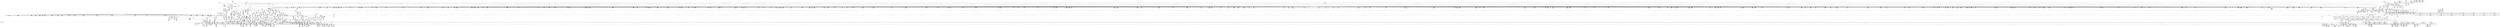 digraph {
	CE0x4265380 [shape=record,shape=Mrecord,label="{CE0x4265380|may_create:return|*SummSource*}"]
	CE0x43a33c0 [shape=record,shape=Mrecord,label="{CE0x43a33c0|__llvm_gcov_indirect_counter_increment:tmp3}"]
	CE0x42af580 [shape=record,shape=Mrecord,label="{CE0x42af580|40:_%struct.super_block*,_56:_i8*,_:_CRE_136,137_}"]
	CE0x42f2720 [shape=record,shape=Mrecord,label="{CE0x42f2720|272:_i8*,_:_CRE_440,441_}"]
	CE0x42c0a30 [shape=record,shape=Mrecord,label="{CE0x42c0a30|i32_1706|*Constant*|*SummSource*}"]
	CE0x427a5e0 [shape=record,shape=Mrecord,label="{CE0x427a5e0|i64*_getelementptr_inbounds_(_26_x_i64_,_26_x_i64_*___llvm_gcov_ctr217,_i64_0,_i64_0)|*Constant*}"]
	CE0x4348790 [shape=record,shape=Mrecord,label="{CE0x4348790|272:_i8*,_:_CRE_1335,1336_}"]
	CE0x425be10 [shape=record,shape=Mrecord,label="{CE0x425be10|i64*_getelementptr_inbounds_(_26_x_i64_,_26_x_i64_*___llvm_gcov_ctr217,_i64_0,_i64_1)|*Constant*|*SummSink*}"]
	CE0x42a3570 [shape=record,shape=Mrecord,label="{CE0x42a3570|40:_%struct.super_block*,_56:_i8*,_:_CRE_590,591_}"]
	CE0x4269580 [shape=record,shape=Mrecord,label="{CE0x4269580|inode_mode_to_security_class:tmp1}"]
	CE0x42b1900 [shape=record,shape=Mrecord,label="{CE0x42b1900|i64_3|*Constant*|*SummSource*}"]
	CE0x42af400 [shape=record,shape=Mrecord,label="{CE0x42af400|40:_%struct.super_block*,_56:_i8*,_:_CRE_128,136_|*MultipleSource*|Function::selinux_inode_mknod&Arg::dir::|Function::may_create&Arg::dir::|security/selinux/hooks.c,1713}"]
	CE0x435fa80 [shape=record,shape=Mrecord,label="{CE0x435fa80|28:_i32,_:_CRE_104,105_}"]
	CE0x42a1270 [shape=record,shape=Mrecord,label="{CE0x42a1270|40:_%struct.super_block*,_56:_i8*,_:_CRE_562,563_}"]
	CE0x4352af0 [shape=record,shape=Mrecord,label="{CE0x4352af0|272:_i8*,_:_CRE_1808,1816_|*MultipleSource*|*LoadInst*|security/selinux/hooks.c,1714|security/selinux/hooks.c,1714}"]
	CE0x426b8b0 [shape=record,shape=Mrecord,label="{CE0x426b8b0|i64*_getelementptr_inbounds_(_18_x_i64_,_18_x_i64_*___llvm_gcov_ctr110,_i64_0,_i64_12)|*Constant*}"]
	CE0x42400a0 [shape=record,shape=Mrecord,label="{CE0x42400a0|selinux_inode_mknod:bb}"]
	CE0x42b0130 [shape=record,shape=Mrecord,label="{CE0x42b0130|40:_%struct.super_block*,_56:_i8*,_:_CRE_145,146_}"]
	CE0x4389090 [shape=record,shape=Mrecord,label="{CE0x4389090|VOIDTB_TE:_CE_95,96_}"]
	CE0x4372e30 [shape=record,shape=Mrecord,label="{CE0x4372e30|may_create:tmp38|security/selinux/hooks.c,1728}"]
	CE0x438e3a0 [shape=record,shape=Mrecord,label="{CE0x438e3a0|VOIDTB_TE:_CE_203,204_}"]
	CE0x43513e0 [shape=record,shape=Mrecord,label="{CE0x43513e0|272:_i8*,_:_CRE_1696,1704_|*MultipleSource*|*LoadInst*|security/selinux/hooks.c,1714|security/selinux/hooks.c,1714}"]
	CE0x436f390 [shape=record,shape=Mrecord,label="{CE0x436f390|avc_has_perm:entry|*SummSource*}"]
	CE0x4388800 [shape=record,shape=Mrecord,label="{CE0x4388800|i32_4|*Constant*|*SummSink*}"]
	CE0x434cdc0 [shape=record,shape=Mrecord,label="{CE0x434cdc0|272:_i8*,_:_CRE_1624,1625_}"]
	CE0x4386120 [shape=record,shape=Mrecord,label="{CE0x4386120|may_create:tmp42|security/selinux/hooks.c,1728}"]
	CE0x4383db0 [shape=record,shape=Mrecord,label="{CE0x4383db0|may_create:tmp44|security/selinux/hooks.c,1728}"]
	CE0x43878f0 [shape=record,shape=Mrecord,label="{CE0x43878f0|VOIDTB_TE:_CE_163,164_}"]
	CE0x4389430 [shape=record,shape=Mrecord,label="{CE0x4389430|VOIDTB_TE:_CE_144,145_}"]
	CE0x42beb00 [shape=record,shape=Mrecord,label="{CE0x42beb00|i64_4|*Constant*}"]
	CE0x42c7210 [shape=record,shape=Mrecord,label="{CE0x42c7210|40:_%struct.super_block*,_56:_i8*,_:_CRE_282,283_}"]
	CE0x42a3a70 [shape=record,shape=Mrecord,label="{CE0x42a3a70|40:_%struct.super_block*,_56:_i8*,_:_CRE_594,595_}"]
	CE0x42e23c0 [shape=record,shape=Mrecord,label="{CE0x42e23c0|40:_%struct.super_block*,_56:_i8*,_:_CRE_892,893_}"]
	CE0x4387a00 [shape=record,shape=Mrecord,label="{CE0x4387a00|VOIDTB_TE:_CE_164,165_}"]
	CE0x4262a00 [shape=record,shape=Mrecord,label="{CE0x4262a00|i16_12|*Constant*|*SummSink*}"]
	CE0x4248740 [shape=record,shape=Mrecord,label="{CE0x4248740|272:_i8*,_:_CRE_406,407_}"]
	CE0x425d8f0 [shape=record,shape=Mrecord,label="{CE0x425d8f0|may_create:type|security/selinux/hooks.c,1719|*SummSink*}"]
	CE0x438bbc0 [shape=record,shape=Mrecord,label="{CE0x438bbc0|may_create:and|security/selinux/hooks.c,1728|*SummSource*}"]
	CE0x4291610 [shape=record,shape=Mrecord,label="{CE0x4291610|40:_%struct.super_block*,_56:_i8*,_:_CRE_158,159_}"]
	CE0x42559d0 [shape=record,shape=Mrecord,label="{CE0x42559d0|GLOBAL:may_create|*Constant*|*SummSource*}"]
	CE0x434b830 [shape=record,shape=Mrecord,label="{CE0x434b830|272:_i8*,_:_CRE_1536,1568_|*MultipleSource*|*LoadInst*|security/selinux/hooks.c,1714|security/selinux/hooks.c,1714}"]
	CE0x4253990 [shape=record,shape=Mrecord,label="{CE0x4253990|selinux_inode_mknod:tmp}"]
	CE0x43024a0 [shape=record,shape=Mrecord,label="{CE0x43024a0|272:_i8*,_:_CRE_1278,1279_}"]
	CE0x42bfce0 [shape=record,shape=Mrecord,label="{CE0x42bfce0|i8*_getelementptr_inbounds_(_25_x_i8_,_25_x_i8_*_.str3,_i32_0,_i32_0)|*Constant*}"]
	CE0x43aaae0 [shape=record,shape=Mrecord,label="{CE0x43aaae0|i16_5|*Constant*}"]
	CE0x426a250 [shape=record,shape=Mrecord,label="{CE0x426a250|_call_void_mcount()_#3|*SummSink*}"]
	CE0x42e0c00 [shape=record,shape=Mrecord,label="{CE0x42e0c00|40:_%struct.super_block*,_56:_i8*,_:_CRE_873,874_}"]
	CE0x42ffa20 [shape=record,shape=Mrecord,label="{CE0x42ffa20|272:_i8*,_:_CRE_1238,1239_}"]
	CE0x4386040 [shape=record,shape=Mrecord,label="{CE0x4386040|i64_15|*Constant*|*SummSource*}"]
	CE0x42fa310 [shape=record,shape=Mrecord,label="{CE0x42fa310|272:_i8*,_:_CRE_395,396_}"]
	CE0x434eda0 [shape=record,shape=Mrecord,label="{CE0x434eda0|272:_i8*,_:_CRE_1654,1655_}"]
	CE0x438c910 [shape=record,shape=Mrecord,label="{CE0x438c910|VOIDTB_TE:_CE_178,179_}"]
	CE0x425e6b0 [shape=record,shape=Mrecord,label="{CE0x425e6b0|i64*_getelementptr_inbounds_(_18_x_i64_,_18_x_i64_*___llvm_gcov_ctr110,_i64_0,_i64_10)|*Constant*|*SummSource*}"]
	CE0x42ac7c0 [shape=record,shape=Mrecord,label="{CE0x42ac7c0|i32_10|*Constant*|*SummSink*}"]
	CE0x42e9c80 [shape=record,shape=Mrecord,label="{CE0x42e9c80|272:_i8*,_:_CRE_569,570_}"]
	CE0x42f2d80 [shape=record,shape=Mrecord,label="{CE0x42f2d80|272:_i8*,_:_CRE_446,447_}"]
	CE0x43990c0 [shape=record,shape=Mrecord,label="{CE0x43990c0|may_create:tmp54|security/selinux/hooks.c,1733|*SummSink*}"]
	CE0x425abc0 [shape=record,shape=Mrecord,label="{CE0x425abc0|inode_mode_to_security_class:tmp7|security/selinux/hooks.c,1145|*SummSink*}"]
	CE0x42a4ab0 [shape=record,shape=Mrecord,label="{CE0x42a4ab0|40:_%struct.super_block*,_56:_i8*,_:_CRE_607,608_}"]
	CE0x4267180 [shape=record,shape=Mrecord,label="{CE0x4267180|inode_mode_to_security_class:sw.bb5}"]
	CE0x42f3f90 [shape=record,shape=Mrecord,label="{CE0x42f3f90|272:_i8*,_:_CRE_463,464_}"]
	CE0x438f5b0 [shape=record,shape=Mrecord,label="{CE0x438f5b0|VOIDTB_TE:_CE_220,221_}"]
	CE0x42fc460 [shape=record,shape=Mrecord,label="{CE0x42fc460|272:_i8*,_:_CRE_648,656_|*MultipleSource*|*LoadInst*|security/selinux/hooks.c,1714|security/selinux/hooks.c,1714}"]
	CE0x42547b0 [shape=record,shape=Mrecord,label="{CE0x42547b0|selinux_inode_mknod:dentry|Function::selinux_inode_mknod&Arg::dentry::|*SummSink*}"]
	CE0x42ef310 [shape=record,shape=Mrecord,label="{CE0x42ef310|272:_i8*,_:_CRE_132,136_|*MultipleSource*|*LoadInst*|security/selinux/hooks.c,1714|security/selinux/hooks.c,1714}"]
	CE0x435e1f0 [shape=record,shape=Mrecord,label="{CE0x435e1f0|28:_i32,_:_CRE_80,81_}"]
	CE0x43a58d0 [shape=record,shape=Mrecord,label="{CE0x43a58d0|__llvm_gcov_indirect_counter_increment:tmp6|*SummSource*}"]
	CE0x4376090 [shape=record,shape=Mrecord,label="{CE0x4376090|may_create:flags|security/selinux/hooks.c,1728|*SummSource*}"]
	CE0x42c2580 [shape=record,shape=Mrecord,label="{CE0x42c2580|__llvm_gcov_indirect_counter_increment:pred|*SummSink*}"]
	CE0x42fad70 [shape=record,shape=Mrecord,label="{CE0x42fad70|may_create:tmp23|security/selinux/hooks.c,1713|*SummSink*}"]
	CE0x4261390 [shape=record,shape=Mrecord,label="{CE0x4261390|may_create:do.body|*SummSink*}"]
	CE0x435c4c0 [shape=record,shape=Mrecord,label="{CE0x435c4c0|28:_i32,_:_CRE_50,51_}"]
	CE0x42afaf0 [shape=record,shape=Mrecord,label="{CE0x42afaf0|40:_%struct.super_block*,_56:_i8*,_:_CRE_140,141_}"]
	CE0x42faff0 [shape=record,shape=Mrecord,label="{CE0x42faff0|i32_8|*Constant*}"]
	CE0x4273620 [shape=record,shape=Mrecord,label="{CE0x4273620|i64*_getelementptr_inbounds_(_26_x_i64_,_26_x_i64_*___llvm_gcov_ctr217,_i64_0,_i64_9)|*Constant*}"]
	CE0x4252240 [shape=record,shape=Mrecord,label="{CE0x4252240|selinux_inode_mknod:tmp2|*SummSource*}"]
	CE0x4272540 [shape=record,shape=Mrecord,label="{CE0x4272540|inode_mode_to_security_class:tmp6|security/selinux/hooks.c,1145}"]
	CE0x42e5840 [shape=record,shape=Mrecord,label="{CE0x42e5840|40:_%struct.super_block*,_56:_i8*,_:_CRE_934,935_}"]
	CE0x42a5370 [shape=record,shape=Mrecord,label="{CE0x42a5370|40:_%struct.super_block*,_56:_i8*,_:_CRE_614,615_}"]
	CE0x4292150 [shape=record,shape=Mrecord,label="{CE0x4292150|40:_%struct.super_block*,_56:_i8*,_:_CRE_167,168_}"]
	CE0x42937b0 [shape=record,shape=Mrecord,label="{CE0x42937b0|i32_78|*Constant*|*SummSink*}"]
	CE0x426c6f0 [shape=record,shape=Mrecord,label="{CE0x426c6f0|inode_mode_to_security_class:tmp9|security/selinux/hooks.c,1147|*SummSink*}"]
	CE0x4276720 [shape=record,shape=Mrecord,label="{CE0x4276720|i8_1|*Constant*|*SummSource*}"]
	CE0x43a5fb0 [shape=record,shape=Mrecord,label="{CE0x43a5fb0|get_current:bb|*SummSink*}"]
	CE0x4347cf0 [shape=record,shape=Mrecord,label="{CE0x4347cf0|272:_i8*,_:_CRE_1325,1326_}"]
	CE0x4261e40 [shape=record,shape=Mrecord,label="{CE0x4261e40|selinux_inode_mknod:dir|Function::selinux_inode_mknod&Arg::dir::|*SummSource*}"]
	CE0x4279060 [shape=record,shape=Mrecord,label="{CE0x4279060|inode_mode_to_security_class:return|*SummSource*}"]
	CE0x426ba40 [shape=record,shape=Mrecord,label="{CE0x426ba40|inode_mode_to_security_class:tmp8|security/selinux/hooks.c,1147|*SummSource*}"]
	CE0x434f950 [shape=record,shape=Mrecord,label="{CE0x434f950|272:_i8*,_:_CRE_1665,1666_}"]
	CE0x4350fa0 [shape=record,shape=Mrecord,label="{CE0x4350fa0|272:_i8*,_:_CRE_1686,1687_}"]
	CE0x42cae10 [shape=record,shape=Mrecord,label="{CE0x42cae10|40:_%struct.super_block*,_56:_i8*,_:_CRE_248,249_}"]
	CE0x42aa6b0 [shape=record,shape=Mrecord,label="{CE0x42aa6b0|GLOBAL:__llvm_gcov_ctr217|Global_var:__llvm_gcov_ctr217|*SummSink*}"]
	CE0x425cff0 [shape=record,shape=Mrecord,label="{CE0x425cff0|may_create:tmp28|security/selinux/hooks.c,1717}"]
	CE0x42ff5e0 [shape=record,shape=Mrecord,label="{CE0x42ff5e0|272:_i8*,_:_CRE_1234,1235_}"]
	CE0x42edb30 [shape=record,shape=Mrecord,label="{CE0x42edb30|272:_i8*,_:_CRE_628,629_}"]
	CE0x438db20 [shape=record,shape=Mrecord,label="{CE0x438db20|VOIDTB_TE:_CE_195,196_}"]
	CE0x423e850 [shape=record,shape=Mrecord,label="{CE0x423e850|inode_mode_to_security_class:tmp|*SummSink*}"]
	CE0x42a6270 [shape=record,shape=Mrecord,label="{CE0x42a6270|40:_%struct.super_block*,_56:_i8*,_:_CRE_640,648_|*MultipleSource*|Function::selinux_inode_mknod&Arg::dir::|Function::may_create&Arg::dir::|security/selinux/hooks.c,1713}"]
	CE0x438c580 [shape=record,shape=Mrecord,label="{CE0x438c580|i64_15|*Constant*}"]
	CE0x4388680 [shape=record,shape=Mrecord,label="{CE0x4388680|i32_4|*Constant*|*SummSource*}"]
	CE0x4372fd0 [shape=record,shape=Mrecord,label="{CE0x4372fd0|i64_13|*Constant*}"]
	CE0x4273e20 [shape=record,shape=Mrecord,label="{CE0x4273e20|may_create:tmp17|security/selinux/hooks.c,1706|*SummSink*}"]
	CE0x43755d0 [shape=record,shape=Mrecord,label="{CE0x43755d0|may_create:tmp40|security/selinux/hooks.c,1728|*SummSource*}"]
	CE0x439c920 [shape=record,shape=Mrecord,label="{CE0x439c920|may_create:tmp50|security/selinux/hooks.c,1731|*SummSource*}"]
	CE0x435c950 [shape=record,shape=Mrecord,label="{CE0x435c950|28:_i32,_:_CRE_55,56_}"]
	CE0x429da40 [shape=record,shape=Mrecord,label="{CE0x429da40|i64*_getelementptr_inbounds_(_18_x_i64_,_18_x_i64_*___llvm_gcov_ctr110,_i64_0,_i64_15)|*Constant*}"]
	CE0x4262f20 [shape=record,shape=Mrecord,label="{CE0x4262f20|inode_mode_to_security_class:retval.0}"]
	CE0x43874b0 [shape=record,shape=Mrecord,label="{CE0x43874b0|VOIDTB_TE:_CE_159,160_}"]
	CE0x42787e0 [shape=record,shape=Mrecord,label="{CE0x42787e0|GLOBAL:__llvm_gcov_global_state_pred112|Global_var:__llvm_gcov_global_state_pred112}"]
	CE0x43632e0 [shape=record,shape=Mrecord,label="{CE0x43632e0|may_create:tmp31|security/selinux/hooks.c,1725}"]
	CE0x42a23f0 [shape=record,shape=Mrecord,label="{CE0x42a23f0|40:_%struct.super_block*,_56:_i8*,_:_CRE_576,577_}"]
	CE0x42f3d70 [shape=record,shape=Mrecord,label="{CE0x42f3d70|272:_i8*,_:_CRE_461,462_}"]
	CE0x42eca30 [shape=record,shape=Mrecord,label="{CE0x42eca30|272:_i8*,_:_CRE_612,613_}"]
	CE0x42ecb40 [shape=record,shape=Mrecord,label="{CE0x42ecb40|272:_i8*,_:_CRE_613,614_}"]
	CE0x429c2d0 [shape=record,shape=Mrecord,label="{CE0x429c2d0|_ret_%struct.task_struct*_%tmp4,_!dbg_!27714|./arch/x86/include/asm/current.h,14}"]
	CE0x4292b50 [shape=record,shape=Mrecord,label="{CE0x4292b50|40:_%struct.super_block*,_56:_i8*,_:_CRE_175,176_}"]
	CE0x42a5c30 [shape=record,shape=Mrecord,label="{CE0x42a5c30|40:_%struct.super_block*,_56:_i8*,_:_CRE_621,622_}"]
	CE0x435ab00 [shape=record,shape=Mrecord,label="{CE0x435ab00|may_create:call14|security/selinux/hooks.c,1722}"]
	CE0x42e41c0 [shape=record,shape=Mrecord,label="{CE0x42e41c0|40:_%struct.super_block*,_56:_i8*,_:_CRE_916,917_}"]
	CE0x42c5550 [shape=record,shape=Mrecord,label="{CE0x42c5550|40:_%struct.super_block*,_56:_i8*,_:_CRE_56,64_|*MultipleSource*|Function::selinux_inode_mknod&Arg::dir::|Function::may_create&Arg::dir::|security/selinux/hooks.c,1713}"]
	CE0x435cff0 [shape=record,shape=Mrecord,label="{CE0x435cff0|28:_i32,_:_CRE_62,63_}"]
	CE0x4354cd0 [shape=record,shape=Mrecord,label="{CE0x4354cd0|272:_i8*,_:_CRE_2056,2112_|*MultipleSource*|*LoadInst*|security/selinux/hooks.c,1714|security/selinux/hooks.c,1714}"]
	CE0x4294380 [shape=record,shape=Mrecord,label="{CE0x4294380|40:_%struct.super_block*,_56:_i8*,_:_CRE_352,360_|*MultipleSource*|Function::selinux_inode_mknod&Arg::dir::|Function::may_create&Arg::dir::|security/selinux/hooks.c,1713}"]
	CE0x42de5d0 [shape=record,shape=Mrecord,label="{CE0x42de5d0|40:_%struct.super_block*,_56:_i8*,_:_CRE_768,776_|*MultipleSource*|Function::selinux_inode_mknod&Arg::dir::|Function::may_create&Arg::dir::|security/selinux/hooks.c,1713}"]
	CE0x4360740 [shape=record,shape=Mrecord,label="{CE0x4360740|28:_i32,_:_CRE_116,117_}"]
	CE0x42cc350 [shape=record,shape=Mrecord,label="{CE0x42cc350|40:_%struct.super_block*,_56:_i8*,_:_CRE_265,266_}"]
	CE0x42785e0 [shape=record,shape=Mrecord,label="{CE0x42785e0|may_create:land.lhs.true2}"]
	CE0x42e6550 [shape=record,shape=Mrecord,label="{CE0x42e6550|40:_%struct.super_block*,_56:_i8*,_:_CRE_977,978_}"]
	CE0x42ffb30 [shape=record,shape=Mrecord,label="{CE0x42ffb30|272:_i8*,_:_CRE_1239,1240_}"]
	CE0x434fc80 [shape=record,shape=Mrecord,label="{CE0x434fc80|272:_i8*,_:_CRE_1668,1669_}"]
	CE0x4293190 [shape=record,shape=Mrecord,label="{CE0x4293190|40:_%struct.super_block*,_56:_i8*,_:_CRE_180,181_}"]
	CE0x42b3400 [shape=record,shape=Mrecord,label="{CE0x42b3400|may_create:tobool18|security/selinux/hooks.c,1728|*SummSink*}"]
	CE0x42e7200 [shape=record,shape=Mrecord,label="{CE0x42e7200|40:_%struct.super_block*,_56:_i8*,_:_CRE_992,1000_|*MultipleSource*|Function::selinux_inode_mknod&Arg::dir::|Function::may_create&Arg::dir::|security/selinux/hooks.c,1713}"]
	CE0x42c3b70 [shape=record,shape=Mrecord,label="{CE0x42c3b70|may_create:tmp11|security/selinux/hooks.c,1706|*SummSource*}"]
	CE0x4388060 [shape=record,shape=Mrecord,label="{CE0x4388060|VOIDTB_TE:_CE_170,171_}"]
	CE0x42f89f0 [shape=record,shape=Mrecord,label="{CE0x42f89f0|i64*_getelementptr_inbounds_(_26_x_i64_,_26_x_i64_*___llvm_gcov_ctr217,_i64_0,_i64_20)|*Constant*|*SummSource*}"]
	CE0x42e9490 [shape=record,shape=Mrecord,label="{CE0x42e9490|272:_i8*,_:_CRE_562,563_}"]
	CE0x4389330 [shape=record,shape=Mrecord,label="{CE0x4389330|VOIDTB_TE:_CE_112,144_|*MultipleSource*|Function::selinux_inode_mknod&Arg::dentry::|Function::may_create&Arg::dentry::|security/selinux/hooks.c,1730}"]
	CE0x42f4420 [shape=record,shape=Mrecord,label="{CE0x42f4420|272:_i8*,_:_CRE_480,488_|*MultipleSource*|*LoadInst*|security/selinux/hooks.c,1714|security/selinux/hooks.c,1714}"]
	CE0x434e0e0 [shape=record,shape=Mrecord,label="{CE0x434e0e0|272:_i8*,_:_CRE_1642,1643_}"]
	CE0x42c5dc0 [shape=record,shape=Mrecord,label="{CE0x42c5dc0|40:_%struct.super_block*,_56:_i8*,_:_CRE_88,96_|*MultipleSource*|Function::selinux_inode_mknod&Arg::dir::|Function::may_create&Arg::dir::|security/selinux/hooks.c,1713}"]
	CE0x42ac4e0 [shape=record,shape=Mrecord,label="{CE0x42ac4e0|i32_10|*Constant*}"]
	CE0x42fe3d0 [shape=record,shape=Mrecord,label="{CE0x42fe3d0|272:_i8*,_:_CRE_1217,1218_}"]
	CE0x42769d0 [shape=record,shape=Mrecord,label="{CE0x42769d0|_call_void_lockdep_rcu_suspicious(i8*_getelementptr_inbounds_(_25_x_i8_,_25_x_i8_*_.str3,_i32_0,_i32_0),_i32_1706,_i8*_getelementptr_inbounds_(_45_x_i8_,_45_x_i8_*_.str12,_i32_0,_i32_0))_#10,_!dbg_!27731|security/selinux/hooks.c,1706|*SummSink*}"]
	CE0x435a3d0 [shape=record,shape=Mrecord,label="{CE0x435a3d0|may_create:sid13|security/selinux/hooks.c,1722|*SummSink*}"]
	CE0x434e520 [shape=record,shape=Mrecord,label="{CE0x434e520|272:_i8*,_:_CRE_1646,1647_}"]
	CE0x438a130 [shape=record,shape=Mrecord,label="{CE0x438a130|VOIDTB_TE:_CE_153,154_}"]
	CE0x435def0 [shape=record,shape=Mrecord,label="{CE0x435def0|28:_i32,_:_CRE_77,78_}"]
	CE0x43500c0 [shape=record,shape=Mrecord,label="{CE0x43500c0|272:_i8*,_:_CRE_1672,1673_}"]
	CE0x435b640 [shape=record,shape=Mrecord,label="{CE0x435b640|28:_i32,_:_CRE_21,22_}"]
	CE0x4249730 [shape=record,shape=Mrecord,label="{CE0x4249730|272:_i8*,_:_CRE_421,422_}"]
	CE0x43a66d0 [shape=record,shape=Mrecord,label="{CE0x43a66d0|_call_void_mcount()_#3}"]
	CE0x434d310 [shape=record,shape=Mrecord,label="{CE0x434d310|272:_i8*,_:_CRE_1629,1630_}"]
	CE0x434d970 [shape=record,shape=Mrecord,label="{CE0x434d970|272:_i8*,_:_CRE_1635,1636_}"]
	CE0x423ec90 [shape=record,shape=Mrecord,label="{CE0x423ec90|inode_mode_to_security_class:mode|Function::inode_mode_to_security_class&Arg::mode::|*SummSource*}"]
	CE0x42e92c0 [shape=record,shape=Mrecord,label="{CE0x42e92c0|272:_i8*,_:_CRE_561,562_}"]
	CE0x429c090 [shape=record,shape=Mrecord,label="{CE0x429c090|_ret_%struct.task_struct*_%tmp4,_!dbg_!27714|./arch/x86/include/asm/current.h,14|*SummSource*}"]
	CE0x42a45b0 [shape=record,shape=Mrecord,label="{CE0x42a45b0|40:_%struct.super_block*,_56:_i8*,_:_CRE_603,604_}"]
	CE0x42e0e80 [shape=record,shape=Mrecord,label="{CE0x42e0e80|40:_%struct.super_block*,_56:_i8*,_:_CRE_875,876_}"]
	CE0x42970b0 [shape=record,shape=Mrecord,label="{CE0x42970b0|40:_%struct.super_block*,_56:_i8*,_:_CRE_481,482_}"]
	CE0x435b050 [shape=record,shape=Mrecord,label="{CE0x435b050|28:_i32,_:_CRE_14,15_}"]
	CE0x42a92a0 [shape=record,shape=Mrecord,label="{CE0x42a92a0|0:_i32,_4:_i32,_8:_i32,_12:_i32,_:_CMRE_4,8_|*MultipleSource*|security/selinux/hooks.c,1706|security/selinux/hooks.c,1706|security/selinux/hooks.c,1716}"]
	CE0x424dca0 [shape=record,shape=Mrecord,label="{CE0x424dca0|may_create:if.then16}"]
	CE0x42ea610 [shape=record,shape=Mrecord,label="{CE0x42ea610|272:_i8*,_:_CRE_578,579_}"]
	CE0x435ba40 [shape=record,shape=Mrecord,label="{CE0x435ba40|28:_i32,_:_CRE_28,32_|*MultipleSource*|*LoadInst*|security/selinux/hooks.c,1713|security/selinux/hooks.c,1713|security/selinux/hooks.c,1722}"]
	CE0x438ab20 [shape=record,shape=Mrecord,label="{CE0x438ab20|VOIDTB_TE:_CE_88,89_}"]
	CE0x42f3c60 [shape=record,shape=Mrecord,label="{CE0x42f3c60|272:_i8*,_:_CRE_460,461_}"]
	CE0x42e4bc0 [shape=record,shape=Mrecord,label="{CE0x42e4bc0|40:_%struct.super_block*,_56:_i8*,_:_CRE_924,925_}"]
	CE0x4291b10 [shape=record,shape=Mrecord,label="{CE0x4291b10|40:_%struct.super_block*,_56:_i8*,_:_CRE_162,163_}"]
	CE0x43a3110 [shape=record,shape=Mrecord,label="{CE0x43a3110|i64*_null|*Constant*|*SummSource*}"]
	CE0x42a2b70 [shape=record,shape=Mrecord,label="{CE0x42a2b70|40:_%struct.super_block*,_56:_i8*,_:_CRE_582,583_}"]
	CE0x4347f10 [shape=record,shape=Mrecord,label="{CE0x4347f10|272:_i8*,_:_CRE_1327,1328_}"]
	CE0x4385b00 [shape=record,shape=Mrecord,label="{CE0x4385b00|may_create:tmp42|security/selinux/hooks.c,1728|*SummSource*}"]
	CE0x434a110 [shape=record,shape=Mrecord,label="{CE0x434a110|272:_i8*,_:_CRE_1359,1360_}"]
	CE0x4260520 [shape=record,shape=Mrecord,label="{CE0x4260520|_call_void___llvm_gcov_indirect_counter_increment(i32*___llvm_gcov_global_state_pred112,_i64**_getelementptr_inbounds_(_8_x_i64*_,_8_x_i64*_*___llvm_gcda_edge_table111,_i64_0,_i64_2)),_!dbg_!27717|security/selinux/hooks.c,1143|*SummSource*}"]
	CE0x43a3bd0 [shape=record,shape=Mrecord,label="{CE0x43a3bd0|__llvm_gcov_indirect_counter_increment:tmp3|*SummSource*}"]
	CE0x42fb170 [shape=record,shape=Mrecord,label="{CE0x42fb170|i32_8|*Constant*|*SummSource*}"]
	CE0x427a880 [shape=record,shape=Mrecord,label="{CE0x427a880|i32_16384|*Constant*}"]
	CE0x435bb40 [shape=record,shape=Mrecord,label="{CE0x435bb40|28:_i32,_:_CRE_32,34_|*MultipleSource*|*LoadInst*|security/selinux/hooks.c,1713|security/selinux/hooks.c,1713|security/selinux/hooks.c,1722}"]
	CE0x438b780 [shape=record,shape=Mrecord,label="{CE0x438b780|may_create:conv|security/selinux/hooks.c,1728|*SummSink*}"]
	CE0x42cbf90 [shape=record,shape=Mrecord,label="{CE0x42cbf90|40:_%struct.super_block*,_56:_i8*,_:_CRE_262,263_}"]
	CE0x423ff10 [shape=record,shape=Mrecord,label="{CE0x423ff10|i64*_getelementptr_inbounds_(_2_x_i64_,_2_x_i64_*___llvm_gcov_ctr226,_i64_0,_i64_0)|*Constant*}"]
	CE0x4298fb0 [shape=record,shape=Mrecord,label="{CE0x4298fb0|i64*_getelementptr_inbounds_(_18_x_i64_,_18_x_i64_*___llvm_gcov_ctr110,_i64_0,_i64_13)|*Constant*|*SummSource*}"]
	CE0x42ac9e0 [shape=record,shape=Mrecord,label="{CE0x42ac9e0|may_create:i_security|security/selinux/hooks.c,1713|*SummSink*}"]
	CE0x4389640 [shape=record,shape=Mrecord,label="{CE0x4389640|VOIDTB_TE:_CE_145,146_}"]
	CE0x42ada90 [shape=record,shape=Mrecord,label="{CE0x42ada90|may_create:tmp38|security/selinux/hooks.c,1728|*SummSource*}"]
	CE0x4279500 [shape=record,shape=Mrecord,label="{CE0x4279500|may_create:tmp}"]
	CE0x4390130 [shape=record,shape=Mrecord,label="{CE0x4390130|VOIDTB_TE:_CE_264,272_|*MultipleSource*|Function::selinux_inode_mknod&Arg::dentry::|Function::may_create&Arg::dentry::|security/selinux/hooks.c,1730}"]
	CE0x42fea30 [shape=record,shape=Mrecord,label="{CE0x42fea30|272:_i8*,_:_CRE_1223,1224_}"]
	CE0x42f7990 [shape=record,shape=Mrecord,label="{CE0x42f7990|i64*_getelementptr_inbounds_(_26_x_i64_,_26_x_i64_*___llvm_gcov_ctr217,_i64_0,_i64_19)|*Constant*|*SummSink*}"]
	CE0x42e2f00 [shape=record,shape=Mrecord,label="{CE0x42e2f00|40:_%struct.super_block*,_56:_i8*,_:_CRE_901,902_}"]
	CE0x42c4e50 [shape=record,shape=Mrecord,label="{CE0x42c4e50|40:_%struct.super_block*,_56:_i8*,_:_CRE_8,12_|*MultipleSource*|Function::selinux_inode_mknod&Arg::dir::|Function::may_create&Arg::dir::|security/selinux/hooks.c,1713}"]
	CE0x42c93d0 [shape=record,shape=Mrecord,label="{CE0x42c93d0|40:_%struct.super_block*,_56:_i8*,_:_CRE_309,310_}"]
	CE0x42c2bb0 [shape=record,shape=Mrecord,label="{CE0x42c2bb0|may_create:tmp1}"]
	CE0x42c8d90 [shape=record,shape=Mrecord,label="{CE0x42c8d90|40:_%struct.super_block*,_56:_i8*,_:_CRE_304,305_}"]
	CE0x434f0d0 [shape=record,shape=Mrecord,label="{CE0x434f0d0|272:_i8*,_:_CRE_1657,1658_}"]
	CE0x426f240 [shape=record,shape=Mrecord,label="{CE0x426f240|inode_mode_to_security_class:tmp18|security/selinux/hooks.c,1158|*SummSink*}"]
	CE0x4239300 [shape=record,shape=Mrecord,label="{CE0x4239300|may_create:tclass|Function::may_create&Arg::tclass::|*SummSink*}"]
	CE0x42edc40 [shape=record,shape=Mrecord,label="{CE0x42edc40|272:_i8*,_:_CRE_629,630_}"]
	CE0x425e230 [shape=record,shape=Mrecord,label="{CE0x425e230|i64**_getelementptr_inbounds_(_8_x_i64*_,_8_x_i64*_*___llvm_gcda_edge_table111,_i64_0,_i64_2)|*Constant*|*SummSource*}"]
	CE0x42ab7f0 [shape=record,shape=Mrecord,label="{CE0x42ab7f0|may_create:tmp19|security/selinux/hooks.c,1706}"]
	CE0x43aacb0 [shape=record,shape=Mrecord,label="{CE0x43aacb0|i16_5|*Constant*|*SummSource*}"]
	CE0x4265650 [shape=record,shape=Mrecord,label="{CE0x4265650|inode_mode_to_security_class:sw.bb2}"]
	CE0x4270280 [shape=record,shape=Mrecord,label="{CE0x4270280|i64**_getelementptr_inbounds_(_8_x_i64*_,_8_x_i64*_*___llvm_gcda_edge_table111,_i64_0,_i64_0)|*Constant*}"]
	CE0x4398350 [shape=record,shape=Mrecord,label="{CE0x4398350|GLOBAL:security_transition_sid|*Constant*|*SummSource*}"]
	CE0x438ee40 [shape=record,shape=Mrecord,label="{CE0x438ee40|VOIDTB_TE:_CE_213,214_}"]
	CE0x4355240 [shape=record,shape=Mrecord,label="{CE0x4355240|272:_i8*,_:_CRE_2248,2256_|*MultipleSource*|*LoadInst*|security/selinux/hooks.c,1714|security/selinux/hooks.c,1714}"]
	CE0x42f48d0 [shape=record,shape=Mrecord,label="{CE0x42f48d0|may_create:s_security|security/selinux/hooks.c,1714}"]
	CE0x42c1f30 [shape=record,shape=Mrecord,label="{CE0x42c1f30|__llvm_gcov_indirect_counter_increment:bb|*SummSink*}"]
	CE0x4338d30 [shape=record,shape=Mrecord,label="{CE0x4338d30|get_current:tmp}"]
	CE0x42c5250 [shape=record,shape=Mrecord,label="{CE0x42c5250|40:_%struct.super_block*,_56:_i8*,_:_CRE_32,40_|*MultipleSource*|Function::selinux_inode_mknod&Arg::dir::|Function::may_create&Arg::dir::|security/selinux/hooks.c,1713}"]
	CE0x42e19c0 [shape=record,shape=Mrecord,label="{CE0x42e19c0|40:_%struct.super_block*,_56:_i8*,_:_CRE_884,885_}"]
	CE0x435bef0 [shape=record,shape=Mrecord,label="{CE0x435bef0|28:_i32,_:_CRE_40,44_|*MultipleSource*|*LoadInst*|security/selinux/hooks.c,1713|security/selinux/hooks.c,1713|security/selinux/hooks.c,1722}"]
	CE0x435a0b0 [shape=record,shape=Mrecord,label="{CE0x435a0b0|may_create:sid13|security/selinux/hooks.c,1722}"]
	CE0x42ede60 [shape=record,shape=Mrecord,label="{CE0x42ede60|272:_i8*,_:_CRE_631,632_}"]
	CE0x427aca0 [shape=record,shape=Mrecord,label="{CE0x427aca0|may_create:bb|*SummSink*}"]
	CE0x42fa4f0 [shape=record,shape=Mrecord,label="{CE0x42fa4f0|272:_i8*,_:_CRE_397,398_}"]
	CE0x425e2a0 [shape=record,shape=Mrecord,label="{CE0x425e2a0|i64**_getelementptr_inbounds_(_8_x_i64*_,_8_x_i64*_*___llvm_gcda_edge_table111,_i64_0,_i64_2)|*Constant*|*SummSink*}"]
	CE0x42e1ec0 [shape=record,shape=Mrecord,label="{CE0x42e1ec0|40:_%struct.super_block*,_56:_i8*,_:_CRE_888,889_}"]
	CE0x4261400 [shape=record,shape=Mrecord,label="{CE0x4261400|inode_mode_to_security_class:sw.bb4}"]
	CE0x4254bf0 [shape=record,shape=Mrecord,label="{CE0x4254bf0|may_create:dentry|Function::may_create&Arg::dentry::|*SummSink*}"]
	CE0x42f33e0 [shape=record,shape=Mrecord,label="{CE0x42f33e0|272:_i8*,_:_CRE_452,453_}"]
	CE0x5eb65b0 [shape=record,shape=Mrecord,label="{CE0x5eb65b0|GLOBAL:inode_mode_to_security_class|*Constant*}"]
	CE0x42ff6f0 [shape=record,shape=Mrecord,label="{CE0x42ff6f0|272:_i8*,_:_CRE_1235,1236_}"]
	CE0x424bbb0 [shape=record,shape=Mrecord,label="{CE0x424bbb0|i32_8192|*Constant*|*SummSource*}"]
	CE0x438cb30 [shape=record,shape=Mrecord,label="{CE0x438cb30|VOIDTB_TE:_CE_180,181_}"]
	CE0x42c24f0 [shape=record,shape=Mrecord,label="{CE0x42c24f0|may_create:newsid|security/selinux/hooks.c, 1709|*SummSink*}"]
	CE0x42e4440 [shape=record,shape=Mrecord,label="{CE0x42e4440|40:_%struct.super_block*,_56:_i8*,_:_CRE_918,919_}"]
	CE0x436d990 [shape=record,shape=Mrecord,label="{CE0x436d990|avc_has_perm:ssid|Function::avc_has_perm&Arg::ssid::|*SummSource*}"]
	CE0x4243120 [shape=record,shape=Mrecord,label="{CE0x4243120|selinux_inode_mknod:entry}"]
	CE0x42dd5d0 [shape=record,shape=Mrecord,label="{CE0x42dd5d0|40:_%struct.super_block*,_56:_i8*,_:_CRE_704,712_|*MultipleSource*|Function::selinux_inode_mknod&Arg::dir::|Function::may_create&Arg::dir::|security/selinux/hooks.c,1713}"]
	CE0x4383830 [shape=record,shape=Mrecord,label="{CE0x4383830|may_create:tmp41|security/selinux/hooks.c,1728|*SummSource*}"]
	CE0x42b4340 [shape=record,shape=Mrecord,label="{CE0x42b4340|may_create:tmp13|security/selinux/hooks.c,1706|*SummSink*}"]
	CE0x42c5c10 [shape=record,shape=Mrecord,label="{CE0x42c5c10|40:_%struct.super_block*,_56:_i8*,_:_CRE_80,88_|*MultipleSource*|Function::selinux_inode_mknod&Arg::dir::|Function::may_create&Arg::dir::|security/selinux/hooks.c,1713}"]
	CE0x42ed3c0 [shape=record,shape=Mrecord,label="{CE0x42ed3c0|272:_i8*,_:_CRE_621,622_}"]
	CE0x42524d0 [shape=record,shape=Mrecord,label="{CE0x42524d0|i64_1|*Constant*}"]
	CE0x42cb1d0 [shape=record,shape=Mrecord,label="{CE0x42cb1d0|40:_%struct.super_block*,_56:_i8*,_:_CRE_251,252_}"]
	CE0x4246150 [shape=record,shape=Mrecord,label="{CE0x4246150|i32_49152|*Constant*}"]
	CE0x42c9650 [shape=record,shape=Mrecord,label="{CE0x42c9650|40:_%struct.super_block*,_56:_i8*,_:_CRE_311,312_}"]
	CE0x42e3540 [shape=record,shape=Mrecord,label="{CE0x42e3540|40:_%struct.super_block*,_56:_i8*,_:_CRE_906,907_}"]
	CE0x42651a0 [shape=record,shape=Mrecord,label="{CE0x42651a0|may_create:if.then20|*SummSink*}"]
	CE0x435dff0 [shape=record,shape=Mrecord,label="{CE0x435dff0|28:_i32,_:_CRE_78,79_}"]
	CE0x43511c0 [shape=record,shape=Mrecord,label="{CE0x43511c0|272:_i8*,_:_CRE_1872,1873_}"]
	CE0x436e170 [shape=record,shape=Mrecord,label="{CE0x436e170|avc_has_perm:tclass|Function::avc_has_perm&Arg::tclass::|*SummSource*}"]
	CE0x439bf90 [shape=record,shape=Mrecord,label="{CE0x439bf90|may_create:tmp48|security/selinux/hooks.c,1731|*SummSource*}"]
	CE0x42614f0 [shape=record,shape=Mrecord,label="{CE0x42614f0|inode_mode_to_security_class:sw.bb4|*SummSink*}"]
	CE0x425f180 [shape=record,shape=Mrecord,label="{CE0x425f180|may_create:if.end30}"]
	CE0x438a340 [shape=record,shape=Mrecord,label="{CE0x438a340|VOIDTB_TE:_CE_56,64_|*MultipleSource*|Function::selinux_inode_mknod&Arg::dentry::|Function::may_create&Arg::dentry::|security/selinux/hooks.c,1730}"]
	CE0x4351aa0 [shape=record,shape=Mrecord,label="{CE0x4351aa0|272:_i8*,_:_CRE_1728,1736_|*MultipleSource*|*LoadInst*|security/selinux/hooks.c,1714|security/selinux/hooks.c,1714}"]
	CE0x42490d0 [shape=record,shape=Mrecord,label="{CE0x42490d0|272:_i8*,_:_CRE_415,416_}"]
	CE0x434f620 [shape=record,shape=Mrecord,label="{CE0x434f620|272:_i8*,_:_CRE_1662,1663_}"]
	CE0x4389cd0 [shape=record,shape=Mrecord,label="{CE0x4389cd0|VOIDTB_TE:_CE_148,149_}"]
	CE0x424d730 [shape=record,shape=Mrecord,label="{CE0x424d730|GLOBAL:__llvm_gcov_indirect_counter_increment|*Constant*}"]
	CE0x4372b20 [shape=record,shape=Mrecord,label="{CE0x4372b20|i64_14|*Constant*}"]
	CE0x42ed5e0 [shape=record,shape=Mrecord,label="{CE0x42ed5e0|272:_i8*,_:_CRE_623,624_}"]
	CE0x427bc00 [shape=record,shape=Mrecord,label="{CE0x427bc00|__llvm_gcov_indirect_counter_increment:entry|*SummSink*}"]
	CE0x438beb0 [shape=record,shape=Mrecord,label="{CE0x438beb0|may_create:tobool19|security/selinux/hooks.c,1728|*SummSource*}"]
	CE0x42aa260 [shape=record,shape=Mrecord,label="{CE0x42aa260|may_create:if.then|*SummSource*}"]
	CE0x435d0f0 [shape=record,shape=Mrecord,label="{CE0x435d0f0|28:_i32,_:_CRE_63,64_}"]
	CE0x426a5f0 [shape=record,shape=Mrecord,label="{CE0x426a5f0|i64_1|*Constant*|*SummSource*}"]
	CE0x4271750 [shape=record,shape=Mrecord,label="{CE0x4271750|inode_mode_to_security_class:tmp18|security/selinux/hooks.c,1158}"]
	CE0x42f4ac0 [shape=record,shape=Mrecord,label="{CE0x42f4ac0|may_create:i_sb|security/selinux/hooks.c,1714}"]
	CE0x435cbf0 [shape=record,shape=Mrecord,label="{CE0x435cbf0|28:_i32,_:_CRE_58,59_}"]
	CE0x4355410 [shape=record,shape=Mrecord,label="{CE0x4355410|272:_i8*,_:_CRE_2256,2264_|*MultipleSource*|*LoadInst*|security/selinux/hooks.c,1714|security/selinux/hooks.c,1714}"]
	CE0x42fb340 [shape=record,shape=Mrecord,label="{CE0x42fb340|may_create:s_security|security/selinux/hooks.c,1714|*SummSink*}"]
	CE0x42c8750 [shape=record,shape=Mrecord,label="{CE0x42c8750|40:_%struct.super_block*,_56:_i8*,_:_CRE_299,300_}"]
	CE0x42b70c0 [shape=record,shape=Mrecord,label="{CE0x42b70c0|40:_%struct.super_block*,_56:_i8*,_:_CRE_204,205_}"]
	CE0x4354110 [shape=record,shape=Mrecord,label="{CE0x4354110|272:_i8*,_:_CRE_1879,1880_}"]
	CE0x434ea70 [shape=record,shape=Mrecord,label="{CE0x434ea70|272:_i8*,_:_CRE_1651,1652_}"]
	CE0x42eba40 [shape=record,shape=Mrecord,label="{CE0x42eba40|272:_i8*,_:_CRE_597,598_}"]
	CE0x4275690 [shape=record,shape=Mrecord,label="{CE0x4275690|inode_mode_to_security_class:bb|*SummSink*}"]
	CE0x4248b80 [shape=record,shape=Mrecord,label="{CE0x4248b80|272:_i8*,_:_CRE_410,411_}"]
	CE0x42e7850 [shape=record,shape=Mrecord,label="{CE0x42e7850|may_create:tmp22|*LoadInst*|security/selinux/hooks.c,1713|*SummSource*}"]
	CE0x4353230 [shape=record,shape=Mrecord,label="{CE0x4353230|272:_i8*,_:_CRE_1840,1848_|*MultipleSource*|*LoadInst*|security/selinux/hooks.c,1714|security/selinux/hooks.c,1714}"]
	CE0x4270da0 [shape=record,shape=Mrecord,label="{CE0x4270da0|inode_mode_to_security_class:tmp17|security/selinux/hooks.c,1157}"]
	CE0x42ec810 [shape=record,shape=Mrecord,label="{CE0x42ec810|272:_i8*,_:_CRE_610,611_}"]
	CE0x42c84d0 [shape=record,shape=Mrecord,label="{CE0x42c84d0|40:_%struct.super_block*,_56:_i8*,_:_CRE_297,298_}"]
	CE0x4293410 [shape=record,shape=Mrecord,label="{CE0x4293410|40:_%struct.super_block*,_56:_i8*,_:_CRE_182,183_}"]
	CE0x423f830 [shape=record,shape=Mrecord,label="{CE0x423f830|i64*_getelementptr_inbounds_(_2_x_i64_,_2_x_i64_*___llvm_gcov_ctr226,_i64_0,_i64_1)|*Constant*}"]
	CE0x429e130 [shape=record,shape=Mrecord,label="{CE0x429e130|inode_mode_to_security_class:tmp15|security/selinux/hooks.c,1153}"]
	CE0x4292010 [shape=record,shape=Mrecord,label="{CE0x4292010|40:_%struct.super_block*,_56:_i8*,_:_CRE_166,167_}"]
	CE0x434d200 [shape=record,shape=Mrecord,label="{CE0x434d200|272:_i8*,_:_CRE_1628,1629_}"]
	CE0x436eaa0 [shape=record,shape=Mrecord,label="{CE0x436eaa0|avc_has_perm:requested|Function::avc_has_perm&Arg::requested::}"]
	CE0x42cc0d0 [shape=record,shape=Mrecord,label="{CE0x42cc0d0|40:_%struct.super_block*,_56:_i8*,_:_CRE_263,264_}"]
	CE0x4254a00 [shape=record,shape=Mrecord,label="{CE0x4254a00|may_create:dentry|Function::may_create&Arg::dentry::|*SummSource*}"]
	CE0x4258400 [shape=record,shape=Mrecord,label="{CE0x4258400|inode_mode_to_security_class:sw.bb|*SummSource*}"]
	CE0x4363480 [shape=record,shape=Mrecord,label="{CE0x4363480|i64_11|*Constant*}"]
	CE0x43a6120 [shape=record,shape=Mrecord,label="{CE0x43a6120|i64*_getelementptr_inbounds_(_2_x_i64_,_2_x_i64_*___llvm_gcov_ctr98,_i64_0,_i64_0)|*Constant*}"]
	CE0x4270a50 [shape=record,shape=Mrecord,label="{CE0x4270a50|i64*_getelementptr_inbounds_(_18_x_i64_,_18_x_i64_*___llvm_gcov_ctr110,_i64_0,_i64_16)|*Constant*|*SummSource*}"]
	CE0x42adc10 [shape=record,shape=Mrecord,label="{CE0x42adc10|may_create:tmp38|security/selinux/hooks.c,1728|*SummSink*}"]
	"CONST[source:2(external),value:2(dynamic)][purpose:{subject}][SrcIdx:4]"
	CE0x4384610 [shape=record,shape=Mrecord,label="{CE0x4384610|may_create:tmp45|security/selinux/hooks.c,1728|*SummSink*}"]
	CE0x4349cd0 [shape=record,shape=Mrecord,label="{CE0x4349cd0|272:_i8*,_:_CRE_1355,1356_}"]
	CE0x434e740 [shape=record,shape=Mrecord,label="{CE0x434e740|272:_i8*,_:_CRE_1648,1649_}"]
	CE0x4249620 [shape=record,shape=Mrecord,label="{CE0x4249620|272:_i8*,_:_CRE_420,421_}"]
	CE0x42f4a50 [shape=record,shape=Mrecord,label="{CE0x42f4a50|may_create:tmp24|*LoadInst*|security/selinux/hooks.c,1714}"]
	CE0x42b4c00 [shape=record,shape=Mrecord,label="{CE0x42b4c00|i1_true|*Constant*|*SummSource*}"]
	CE0x427b150 [shape=record,shape=Mrecord,label="{CE0x427b150|i32_0|*Constant*|*SummSource*}"]
	CE0x4239f80 [shape=record,shape=Mrecord,label="{CE0x4239f80|_ret_i32_%call1,_!dbg_!27717|security/selinux/hooks.c,2794|*SummSource*}"]
	CE0x4248850 [shape=record,shape=Mrecord,label="{CE0x4248850|272:_i8*,_:_CRE_407,408_}"]
	CE0x4297830 [shape=record,shape=Mrecord,label="{CE0x4297830|40:_%struct.super_block*,_56:_i8*,_:_CRE_487,488_}"]
	CE0x426c140 [shape=record,shape=Mrecord,label="{CE0x426c140|inode_mode_to_security_class:tmp9|security/selinux/hooks.c,1147|*SummSource*}"]
	CE0x435d8f0 [shape=record,shape=Mrecord,label="{CE0x435d8f0|28:_i32,_:_CRE_71,72_}"]
	CE0x424e330 [shape=record,shape=Mrecord,label="{CE0x424e330|may_create:tmp3}"]
	CE0x42a4fb0 [shape=record,shape=Mrecord,label="{CE0x42a4fb0|40:_%struct.super_block*,_56:_i8*,_:_CRE_611,612_}"]
	CE0x42543e0 [shape=record,shape=Mrecord,label="{CE0x42543e0|selinux_inode_mknod:dentry|Function::selinux_inode_mknod&Arg::dentry::}"]
	CE0x4249510 [shape=record,shape=Mrecord,label="{CE0x4249510|272:_i8*,_:_CRE_419,420_}"]
	CE0x43016d0 [shape=record,shape=Mrecord,label="{CE0x43016d0|272:_i8*,_:_CRE_1265,1266_}"]
	CE0x42e4e40 [shape=record,shape=Mrecord,label="{CE0x42e4e40|40:_%struct.super_block*,_56:_i8*,_:_CRE_926,927_}"]
	CE0x438ce60 [shape=record,shape=Mrecord,label="{CE0x438ce60|VOIDTB_TE:_CE_183,184_}"]
	CE0x4376ef0 [shape=record,shape=Mrecord,label="{CE0x4376ef0|8:_i32,_22:_i16,_:_CRE_22,24_|*MultipleSource*|security/selinux/hooks.c,1728|security/selinux/hooks.c,1714|security/selinux/hooks.c,1714}"]
	CE0x4262aa0 [shape=record,shape=Mrecord,label="{CE0x4262aa0|i16_11|*Constant*}"]
	CE0x42caf50 [shape=record,shape=Mrecord,label="{CE0x42caf50|40:_%struct.super_block*,_56:_i8*,_:_CRE_249,250_}"]
	CE0x42aa3e0 [shape=record,shape=Mrecord,label="{CE0x42aa3e0|may_create:if.then|*SummSink*}"]
	CE0x43600e0 [shape=record,shape=Mrecord,label="{CE0x43600e0|28:_i32,_:_CRE_110,111_}"]
	CE0x42994e0 [shape=record,shape=Mrecord,label="{CE0x42994e0|inode_mode_to_security_class:tmp11|security/selinux/hooks.c,1149|*SummSource*}"]
	CE0x42e5c00 [shape=record,shape=Mrecord,label="{CE0x42e5c00|40:_%struct.super_block*,_56:_i8*,_:_CRE_944,952_|*MultipleSource*|Function::selinux_inode_mknod&Arg::dir::|Function::may_create&Arg::dir::|security/selinux/hooks.c,1713}"]
	CE0x4350720 [shape=record,shape=Mrecord,label="{CE0x4350720|272:_i8*,_:_CRE_1678,1679_}"]
	CE0x42fa820 [shape=record,shape=Mrecord,label="{CE0x42fa820|272:_i8*,_:_CRE_400,401_}"]
	CE0x43a8fd0 [shape=record,shape=Mrecord,label="{CE0x43a8fd0|i64*_getelementptr_inbounds_(_26_x_i64_,_26_x_i64_*___llvm_gcov_ctr217,_i64_0,_i64_25)|*Constant*|*SummSink*}"]
	CE0x42e2000 [shape=record,shape=Mrecord,label="{CE0x42e2000|40:_%struct.super_block*,_56:_i8*,_:_CRE_889,890_}"]
	CE0x436ef30 [shape=record,shape=Mrecord,label="{CE0x436ef30|i32_(i32,_i32,_i16,_i32,_%struct.common_audit_data*)*_bitcast_(i32_(i32,_i32,_i16,_i32,_%struct.common_audit_data.495*)*_avc_has_perm_to_i32_(i32,_i32,_i16,_i32,_%struct.common_audit_data*)*)|*Constant*}"]
	CE0x4278ab0 [shape=record,shape=Mrecord,label="{CE0x4278ab0|may_create:if.then24|*SummSource*}"]
	CE0x435c7b0 [shape=record,shape=Mrecord,label="{CE0x435c7b0|28:_i32,_:_CRE_53,54_}"]
	CE0x4295a00 [shape=record,shape=Mrecord,label="{CE0x4295a00|40:_%struct.super_block*,_56:_i8*,_:_CRE_440,448_|*MultipleSource*|Function::selinux_inode_mknod&Arg::dir::|Function::may_create&Arg::dir::|security/selinux/hooks.c,1713}"]
	CE0x424c5d0 [shape=record,shape=Mrecord,label="{CE0x424c5d0|i64*_getelementptr_inbounds_(_18_x_i64_,_18_x_i64_*___llvm_gcov_ctr110,_i64_0,_i64_9)|*Constant*}"]
	CE0x42fe700 [shape=record,shape=Mrecord,label="{CE0x42fe700|272:_i8*,_:_CRE_1220,1221_}"]
	CE0x4360300 [shape=record,shape=Mrecord,label="{CE0x4360300|28:_i32,_:_CRE_112,113_}"]
	CE0x42923d0 [shape=record,shape=Mrecord,label="{CE0x42923d0|40:_%struct.super_block*,_56:_i8*,_:_CRE_169,170_}"]
	CE0x4275ca0 [shape=record,shape=Mrecord,label="{CE0x4275ca0|may_create:tmp15|security/selinux/hooks.c,1706|*SummSource*}"]
	CE0x4352cc0 [shape=record,shape=Mrecord,label="{CE0x4352cc0|272:_i8*,_:_CRE_1816,1824_|*MultipleSource*|*LoadInst*|security/selinux/hooks.c,1714|security/selinux/hooks.c,1714}"]
	CE0x42fdf90 [shape=record,shape=Mrecord,label="{CE0x42fdf90|272:_i8*,_:_CRE_1213,1214_}"]
	CE0x4257070 [shape=record,shape=Mrecord,label="{CE0x4257070|inode_mode_to_security_class:bb}"]
	CE0x4265a60 [shape=record,shape=Mrecord,label="{CE0x4265a60|may_create:tmp6|security/selinux/hooks.c,1706}"]
	CE0x42e5ac0 [shape=record,shape=Mrecord,label="{CE0x42e5ac0|40:_%struct.super_block*,_56:_i8*,_:_CRE_936,944_|*MultipleSource*|Function::selinux_inode_mknod&Arg::dir::|Function::may_create&Arg::dir::|security/selinux/hooks.c,1713}"]
	CE0x435e7f0 [shape=record,shape=Mrecord,label="{CE0x435e7f0|28:_i32,_:_CRE_86,87_}"]
	CE0x436e8d0 [shape=record,shape=Mrecord,label="{CE0x436e8d0|avc_has_perm:requested|Function::avc_has_perm&Arg::requested::|*SummSink*}"]
	CE0x425afa0 [shape=record,shape=Mrecord,label="{CE0x425afa0|_call_void___llvm_gcov_indirect_counter_increment(i32*___llvm_gcov_global_state_pred112,_i64**_getelementptr_inbounds_(_8_x_i64*_,_8_x_i64*_*___llvm_gcda_edge_table111,_i64_0,_i64_4)),_!dbg_!27719|security/selinux/hooks.c,1147|*SummSource*}"]
	CE0x42f42c0 [shape=record,shape=Mrecord,label="{CE0x42f42c0|272:_i8*,_:_CRE_472,480_|*MultipleSource*|*LoadInst*|security/selinux/hooks.c,1714|security/selinux/hooks.c,1714}"]
	CE0x42e6f80 [shape=record,shape=Mrecord,label="{CE0x42e6f80|40:_%struct.super_block*,_56:_i8*,_:_CRE_984,988_|*MultipleSource*|Function::selinux_inode_mknod&Arg::dir::|Function::may_create&Arg::dir::|security/selinux/hooks.c,1713}"]
	CE0x42971f0 [shape=record,shape=Mrecord,label="{CE0x42971f0|40:_%struct.super_block*,_56:_i8*,_:_CRE_482,483_}"]
	CE0x439e3b0 [shape=record,shape=Mrecord,label="{CE0x439e3b0|may_create:tmp57|security/selinux/hooks.c,1736|*SummSink*}"]
	CE0x42e2a00 [shape=record,shape=Mrecord,label="{CE0x42e2a00|40:_%struct.super_block*,_56:_i8*,_:_CRE_897,898_}"]
	CE0x42fc0d0 [shape=record,shape=Mrecord,label="{CE0x42fc0d0|272:_i8*,_:_CRE_392,393_}"]
	CE0x4386bc0 [shape=record,shape=Mrecord,label="{CE0x4386bc0|VOIDTB_TE:_CE_48,52_|*MultipleSource*|Function::selinux_inode_mknod&Arg::dentry::|Function::may_create&Arg::dentry::|security/selinux/hooks.c,1730}"]
	CE0x434c510 [shape=record,shape=Mrecord,label="{CE0x434c510|272:_i8*,_:_CRE_1617,1618_}"]
	CE0x42c5700 [shape=record,shape=Mrecord,label="{CE0x42c5700|40:_%struct.super_block*,_56:_i8*,_:_CRE_64,72_|*MultipleSource*|Function::selinux_inode_mknod&Arg::dir::|Function::may_create&Arg::dir::|security/selinux/hooks.c,1713}"]
	CE0x42c5a60 [shape=record,shape=Mrecord,label="{CE0x42c5a60|40:_%struct.super_block*,_56:_i8*,_:_CRE_76,80_|*MultipleSource*|Function::selinux_inode_mknod&Arg::dir::|Function::may_create&Arg::dir::|security/selinux/hooks.c,1713}"]
	CE0x4276ce0 [shape=record,shape=Mrecord,label="{CE0x4276ce0|_call_void_lockdep_rcu_suspicious(i8*_getelementptr_inbounds_(_25_x_i8_,_25_x_i8_*_.str3,_i32_0,_i32_0),_i32_1706,_i8*_getelementptr_inbounds_(_45_x_i8_,_45_x_i8_*_.str12,_i32_0,_i32_0))_#10,_!dbg_!27731|security/selinux/hooks.c,1706}"]
	CE0x4296540 [shape=record,shape=Mrecord,label="{CE0x4296540|40:_%struct.super_block*,_56:_i8*,_:_CRE_473,474_}"]
	CE0x4350940 [shape=record,shape=Mrecord,label="{CE0x4350940|272:_i8*,_:_CRE_1680,1681_}"]
	CE0x43a3f70 [shape=record,shape=Mrecord,label="{CE0x43a3f70|__llvm_gcov_indirect_counter_increment:tmp5|*SummSource*}"]
	CE0x42f2830 [shape=record,shape=Mrecord,label="{CE0x42f2830|272:_i8*,_:_CRE_441,442_}"]
	CE0x42c3f90 [shape=record,shape=Mrecord,label="{CE0x42c3f90|may_create:tmp12|security/selinux/hooks.c,1706|*SummSource*}"]
	CE0x4384bd0 [shape=record,shape=Mrecord,label="{CE0x4384bd0|may_create:sid21|security/selinux/hooks.c,1729|*SummSource*}"]
	CE0x4297470 [shape=record,shape=Mrecord,label="{CE0x4297470|40:_%struct.super_block*,_56:_i8*,_:_CRE_484,485_}"]
	CE0x42976f0 [shape=record,shape=Mrecord,label="{CE0x42976f0|40:_%struct.super_block*,_56:_i8*,_:_CRE_486,487_}"]
	CE0x42a59b0 [shape=record,shape=Mrecord,label="{CE0x42a59b0|40:_%struct.super_block*,_56:_i8*,_:_CRE_619,620_}"]
	CE0x438fd20 [shape=record,shape=Mrecord,label="{CE0x438fd20|VOIDTB_TE:_CE_248,256_|*MultipleSource*|Function::selinux_inode_mknod&Arg::dentry::|Function::may_create&Arg::dentry::|security/selinux/hooks.c,1730}"]
	CE0x42ff800 [shape=record,shape=Mrecord,label="{CE0x42ff800|272:_i8*,_:_CRE_1236,1237_}"]
	CE0x42e87e0 [shape=record,shape=Mrecord,label="{CE0x42e87e0|272:_i8*,_:_CRE_504,512_|*MultipleSource*|*LoadInst*|security/selinux/hooks.c,1714|security/selinux/hooks.c,1714}"]
	CE0x4362500 [shape=record,shape=Mrecord,label="{CE0x4362500|avc_has_perm:auditdata|Function::avc_has_perm&Arg::auditdata::}"]
	CE0x436e410 [shape=record,shape=Mrecord,label="{CE0x436e410|i32_9437184|*Constant*}"]
	CE0x436fef0 [shape=record,shape=Mrecord,label="{CE0x436fef0|i64*_getelementptr_inbounds_(_26_x_i64_,_26_x_i64_*___llvm_gcov_ctr217,_i64_0,_i64_12)|*Constant*|*SummSink*}"]
	CE0x42e1c40 [shape=record,shape=Mrecord,label="{CE0x42e1c40|40:_%struct.super_block*,_56:_i8*,_:_CRE_886,887_}"]
	CE0x42a6880 [shape=record,shape=Mrecord,label="{CE0x42a6880|40:_%struct.super_block*,_56:_i8*,_:_CRE_664,672_|*MultipleSource*|Function::selinux_inode_mknod&Arg::dir::|Function::may_create&Arg::dir::|security/selinux/hooks.c,1713}"]
	CE0x42a6f80 [shape=record,shape=Mrecord,label="{CE0x42a6f80|40:_%struct.super_block*,_56:_i8*,_:_CRE_684,688_|*MultipleSource*|Function::selinux_inode_mknod&Arg::dir::|Function::may_create&Arg::dir::|security/selinux/hooks.c,1713}"]
	CE0x438f280 [shape=record,shape=Mrecord,label="{CE0x438f280|VOIDTB_TE:_CE_217,218_}"]
	CE0x42ef6b0 [shape=record,shape=Mrecord,label="{CE0x42ef6b0|272:_i8*,_:_CRE_144,152_|*MultipleSource*|*LoadInst*|security/selinux/hooks.c,1714|security/selinux/hooks.c,1714}"]
	CE0x42e0700 [shape=record,shape=Mrecord,label="{CE0x42e0700|40:_%struct.super_block*,_56:_i8*,_:_CRE_869,870_}"]
	CE0x4259ab0 [shape=record,shape=Mrecord,label="{CE0x4259ab0|_call_void_mcount()_#3|*SummSink*}"]
	CE0x43630d0 [shape=record,shape=Mrecord,label="{CE0x43630d0|i64_10|*Constant*|*SummSource*}"]
	CE0x438ca20 [shape=record,shape=Mrecord,label="{CE0x438ca20|VOIDTB_TE:_CE_179,180_}"]
	CE0x42b3150 [shape=record,shape=Mrecord,label="{CE0x42b3150|may_create:tobool18|security/selinux/hooks.c,1728}"]
	CE0x42ad5c0 [shape=record,shape=Mrecord,label="{CE0x42ad5c0|may_create:tmp37|security/selinux/hooks.c,1728|*SummSource*}"]
	CE0x438d2a0 [shape=record,shape=Mrecord,label="{CE0x438d2a0|VOIDTB_TE:_CE_187,188_}"]
	CE0x425a2b0 [shape=record,shape=Mrecord,label="{CE0x425a2b0|inode_mode_to_security_class:tmp6|security/selinux/hooks.c,1145|*SummSink*}"]
	CE0x435f6f0 [shape=record,shape=Mrecord,label="{CE0x435f6f0|28:_i32,_:_CRE_101,102_}"]
	CE0x439df00 [shape=record,shape=Mrecord,label="{CE0x439df00|may_create:tmp56|security/selinux/hooks.c,1736|*SummSink*}"]
	CE0x438ed30 [shape=record,shape=Mrecord,label="{CE0x438ed30|VOIDTB_TE:_CE_212,213_}"]
	CE0x439c4c0 [shape=record,shape=Mrecord,label="{CE0x439c4c0|may_create:tmp49|security/selinux/hooks.c,1731|*SummSource*}"]
	CE0x425cc70 [shape=record,shape=Mrecord,label="{CE0x425cc70|may_create:create_sid|security/selinux/hooks.c,1717|*SummSource*}"]
	CE0x42a4970 [shape=record,shape=Mrecord,label="{CE0x42a4970|40:_%struct.super_block*,_56:_i8*,_:_CRE_606,607_}"]
	CE0x439c770 [shape=record,shape=Mrecord,label="{CE0x439c770|may_create:tmp50|security/selinux/hooks.c,1731}"]
	CE0x42a36b0 [shape=record,shape=Mrecord,label="{CE0x42a36b0|40:_%struct.super_block*,_56:_i8*,_:_CRE_591,592_}"]
	CE0x439dbd0 [shape=record,shape=Mrecord,label="{CE0x439dbd0|i64_21|*Constant*|*SummSink*}"]
	CE0x42c7ad0 [shape=record,shape=Mrecord,label="{CE0x42c7ad0|40:_%struct.super_block*,_56:_i8*,_:_CRE_289,290_}"]
	CE0x43a8270 [shape=record,shape=Mrecord,label="{CE0x43a8270|i32_128|*Constant*}"]
	CE0x42eaa50 [shape=record,shape=Mrecord,label="{CE0x42eaa50|272:_i8*,_:_CRE_582,583_}"]
	CE0x42715d0 [shape=record,shape=Mrecord,label="{CE0x42715d0|i16_6|*Constant*|*SummSink*}"]
	CE0x4252540 [shape=record,shape=Mrecord,label="{CE0x4252540|get_current:tmp1}"]
	CE0x434add0 [shape=record,shape=Mrecord,label="{CE0x434add0|272:_i8*,_:_CRE_1371,1372_}"]
	CE0x42a3bb0 [shape=record,shape=Mrecord,label="{CE0x42a3bb0|40:_%struct.super_block*,_56:_i8*,_:_CRE_595,596_}"]
	CE0x43537a0 [shape=record,shape=Mrecord,label="{CE0x43537a0|272:_i8*,_:_CRE_1864,1872_|*MultipleSource*|*LoadInst*|security/selinux/hooks.c,1714|security/selinux/hooks.c,1714}"]
	CE0x42ddf10 [shape=record,shape=Mrecord,label="{CE0x42ddf10|40:_%struct.super_block*,_56:_i8*,_:_CRE_744,752_|*MultipleSource*|Function::selinux_inode_mknod&Arg::dir::|Function::may_create&Arg::dir::|security/selinux/hooks.c,1713}"]
	CE0x4348f00 [shape=record,shape=Mrecord,label="{CE0x4348f00|272:_i8*,_:_CRE_1342,1343_}"]
	CE0x42e9ea0 [shape=record,shape=Mrecord,label="{CE0x42e9ea0|272:_i8*,_:_CRE_571,572_}"]
	CE0x4298ba0 [shape=record,shape=Mrecord,label="{CE0x4298ba0|i64**_getelementptr_inbounds_(_8_x_i64*_,_8_x_i64*_*___llvm_gcda_edge_table111,_i64_0,_i64_5)|*Constant*|*SummSink*}"]
	CE0x42f3710 [shape=record,shape=Mrecord,label="{CE0x42f3710|272:_i8*,_:_CRE_455,456_}"]
	CE0x42ebf90 [shape=record,shape=Mrecord,label="{CE0x42ebf90|272:_i8*,_:_CRE_602,603_}"]
	CE0x42c0360 [shape=record,shape=Mrecord,label="{CE0x42c0360|GLOBAL:lockdep_rcu_suspicious|*Constant*|*SummSource*}"]
	CE0x4246660 [shape=record,shape=Mrecord,label="{CE0x4246660|i32_24576|*Constant*|*SummSink*}"]
	CE0x4295380 [shape=record,shape=Mrecord,label="{CE0x4295380|40:_%struct.super_block*,_56:_i8*,_:_CRE_416,424_|*MultipleSource*|Function::selinux_inode_mknod&Arg::dir::|Function::may_create&Arg::dir::|security/selinux/hooks.c,1713}"]
	CE0x42a6ac0 [shape=record,shape=Mrecord,label="{CE0x42a6ac0|40:_%struct.super_block*,_56:_i8*,_:_CRE_672,680_|*MultipleSource*|Function::selinux_inode_mknod&Arg::dir::|Function::may_create&Arg::dir::|security/selinux/hooks.c,1713}"]
	CE0x42b6440 [shape=record,shape=Mrecord,label="{CE0x42b6440|40:_%struct.super_block*,_56:_i8*,_:_CRE_194,195_}"]
	CE0x434fd90 [shape=record,shape=Mrecord,label="{CE0x434fd90|272:_i8*,_:_CRE_1669,1670_}"]
	CE0x42c0590 [shape=record,shape=Mrecord,label="{CE0x42c0590|i8*_getelementptr_inbounds_(_25_x_i8_,_25_x_i8_*_.str3,_i32_0,_i32_0)|*Constant*|*SummSink*}"]
	CE0x42672d0 [shape=record,shape=Mrecord,label="{CE0x42672d0|inode_mode_to_security_class:sw.bb5|*SummSource*}"]
	CE0x42fcf30 [shape=record,shape=Mrecord,label="{CE0x42fcf30|272:_i8*,_:_CRE_704,708_|*MultipleSource*|*LoadInst*|security/selinux/hooks.c,1714|security/selinux/hooks.c,1714}"]
	CE0x424bd40 [shape=record,shape=Mrecord,label="{CE0x424bd40|_call_void___llvm_gcov_indirect_counter_increment(i32*___llvm_gcov_global_state_pred112,_i64**_getelementptr_inbounds_(_8_x_i64*_,_8_x_i64*_*___llvm_gcda_edge_table111,_i64_0,_i64_1)),_!dbg_!27715|security/selinux/hooks.c,1141}"]
	CE0x43a4cf0 [shape=record,shape=Mrecord,label="{CE0x43a4cf0|__llvm_gcov_indirect_counter_increment:tmp2|*SummSink*}"]
	CE0x4276f20 [shape=record,shape=Mrecord,label="{CE0x4276f20|i32_61440|*Constant*|*SummSource*}"]
	CE0x4354220 [shape=record,shape=Mrecord,label="{CE0x4354220|may_create:tmp25|security/selinux/hooks.c,1714}"]
	CE0x4292790 [shape=record,shape=Mrecord,label="{CE0x4292790|40:_%struct.super_block*,_56:_i8*,_:_CRE_172,173_}"]
	CE0x4262ce0 [shape=record,shape=Mrecord,label="{CE0x4262ce0|i16_13|*Constant*}"]
	CE0x42afa00 [shape=record,shape=Mrecord,label="{CE0x42afa00|40:_%struct.super_block*,_56:_i8*,_:_CRE_139,140_}"]
	CE0x4255290 [shape=record,shape=Mrecord,label="{CE0x4255290|selinux_inode_mknod:tmp1|*SummSink*}"]
	CE0x4248c90 [shape=record,shape=Mrecord,label="{CE0x4248c90|272:_i8*,_:_CRE_411,412_}"]
	CE0x435fca0 [shape=record,shape=Mrecord,label="{CE0x435fca0|28:_i32,_:_CRE_106,107_}"]
	CE0x4262b70 [shape=record,shape=Mrecord,label="{CE0x4262b70|i16_11|*Constant*|*SummSource*}"]
	CE0x42ff1a0 [shape=record,shape=Mrecord,label="{CE0x42ff1a0|272:_i8*,_:_CRE_1230,1231_}"]
	CE0x42733a0 [shape=record,shape=Mrecord,label="{CE0x42733a0|i8*_getelementptr_inbounds_(_45_x_i8_,_45_x_i8_*_.str12,_i32_0,_i32_0)|*Constant*|*SummSink*}"]
	CE0x429bb20 [shape=record,shape=Mrecord,label="{CE0x429bb20|GLOBAL:get_current|*Constant*|*SummSource*}"]
	CE0x4301070 [shape=record,shape=Mrecord,label="{CE0x4301070|272:_i8*,_:_CRE_1259,1260_}"]
	CE0x4256830 [shape=record,shape=Mrecord,label="{CE0x4256830|_ret_i16_%retval.0,_!dbg_!27724|security/selinux/hooks.c,1158}"]
	CE0x42e1380 [shape=record,shape=Mrecord,label="{CE0x42e1380|40:_%struct.super_block*,_56:_i8*,_:_CRE_879,880_}"]
	CE0x4359be0 [shape=record,shape=Mrecord,label="{CE0x4359be0|28:_i32,_:_CRE_8,9_}"]
	CE0x42ca320 [shape=record,shape=Mrecord,label="{CE0x42ca320|40:_%struct.super_block*,_56:_i8*,_:_CRE_241,242_}"]
	CE0x4348680 [shape=record,shape=Mrecord,label="{CE0x4348680|272:_i8*,_:_CRE_1334,1335_}"]
	CE0x42e4f80 [shape=record,shape=Mrecord,label="{CE0x42e4f80|40:_%struct.super_block*,_56:_i8*,_:_CRE_927,928_}"]
	CE0x4353060 [shape=record,shape=Mrecord,label="{CE0x4353060|272:_i8*,_:_CRE_1832,1840_|*MultipleSource*|*LoadInst*|security/selinux/hooks.c,1714|security/selinux/hooks.c,1714}"]
	CE0x4333640 [shape=record,shape=Mrecord,label="{CE0x4333640|get_current:tmp3}"]
	CE0x429d610 [shape=record,shape=Mrecord,label="{CE0x429d610|i64**_getelementptr_inbounds_(_8_x_i64*_,_8_x_i64*_*___llvm_gcda_edge_table111,_i64_0,_i64_7)|*Constant*}"]
	CE0x42efa50 [shape=record,shape=Mrecord,label="{CE0x42efa50|272:_i8*,_:_CRE_160,176_|*MultipleSource*|*LoadInst*|security/selinux/hooks.c,1714|security/selinux/hooks.c,1714}"]
	CE0x42768a0 [shape=record,shape=Mrecord,label="{CE0x42768a0|i8_1|*Constant*|*SummSink*}"]
	CE0x426ef10 [shape=record,shape=Mrecord,label="{CE0x426ef10|i64*_getelementptr_inbounds_(_18_x_i64_,_18_x_i64_*___llvm_gcov_ctr110,_i64_0,_i64_17)|*Constant*}"]
	CE0x435e8f0 [shape=record,shape=Mrecord,label="{CE0x435e8f0|28:_i32,_:_CRE_87,88_}"]
	CE0x4291ed0 [shape=record,shape=Mrecord,label="{CE0x4291ed0|40:_%struct.super_block*,_56:_i8*,_:_CRE_165,166_}"]
	CE0x42f8f70 [shape=record,shape=Mrecord,label="{CE0x42f8f70|may_create:tmp48|security/selinux/hooks.c,1731}"]
	CE0x42f23f0 [shape=record,shape=Mrecord,label="{CE0x42f23f0|272:_i8*,_:_CRE_437,438_}"]
	CE0x4338520 [shape=record,shape=Mrecord,label="{CE0x4338520|get_current:tmp|*SummSink*}"]
	CE0x4386340 [shape=record,shape=Mrecord,label="{CE0x4386340|VOIDTB_TE:_CE_16,24_|*MultipleSource*|Function::selinux_inode_mknod&Arg::dentry::|Function::may_create&Arg::dentry::|security/selinux/hooks.c,1730}"]
	CE0x42ca910 [shape=record,shape=Mrecord,label="{CE0x42ca910|40:_%struct.super_block*,_56:_i8*,_:_CRE_244,245_}"]
	CE0x4349010 [shape=record,shape=Mrecord,label="{CE0x4349010|272:_i8*,_:_CRE_1343,1344_}"]
	CE0x4389e30 [shape=record,shape=Mrecord,label="{CE0x4389e30|VOIDTB_TE:_CE_150,151_}"]
	CE0x429f390 [shape=record,shape=Mrecord,label="{CE0x429f390|40:_%struct.super_block*,_56:_i8*,_:_CRE_508,512_|*MultipleSource*|Function::selinux_inode_mknod&Arg::dir::|Function::may_create&Arg::dir::|security/selinux/hooks.c,1713}"]
	CE0x42fed60 [shape=record,shape=Mrecord,label="{CE0x42fed60|272:_i8*,_:_CRE_1226,1227_}"]
	CE0x4354330 [shape=record,shape=Mrecord,label="{CE0x4354330|272:_i8*,_:_CRE_1880,1884_|*MultipleSource*|*LoadInst*|security/selinux/hooks.c,1714|security/selinux/hooks.c,1714}"]
	CE0x438f4a0 [shape=record,shape=Mrecord,label="{CE0x438f4a0|VOIDTB_TE:_CE_219,220_}"]
	CE0x4333510 [shape=record,shape=Mrecord,label="{CE0x4333510|get_current:tmp2|*SummSink*}"]
	CE0x42a4e70 [shape=record,shape=Mrecord,label="{CE0x42a4e70|40:_%struct.super_block*,_56:_i8*,_:_CRE_610,611_}"]
	CE0x42c5150 [shape=record,shape=Mrecord,label="{CE0x42c5150|40:_%struct.super_block*,_56:_i8*,_:_CRE_24,32_|*MultipleSource*|Function::selinux_inode_mknod&Arg::dir::|Function::may_create&Arg::dir::|security/selinux/hooks.c,1713}"]
	CE0x42b7f80 [shape=record,shape=Mrecord,label="{CE0x42b7f80|COLLAPSED:_CMRE:_elem_0::|security/selinux/hooks.c,1706}"]
	CE0x42b61c0 [shape=record,shape=Mrecord,label="{CE0x42b61c0|40:_%struct.super_block*,_56:_i8*,_:_CRE_192,193_}"]
	CE0x42f45b0 [shape=record,shape=Mrecord,label="{CE0x42f45b0|272:_i8*,_:_CRE_488,496_|*MultipleSource*|*LoadInst*|security/selinux/hooks.c,1714|security/selinux/hooks.c,1714}"]
	CE0x42f3600 [shape=record,shape=Mrecord,label="{CE0x42f3600|272:_i8*,_:_CRE_454,455_}"]
	CE0x438cc40 [shape=record,shape=Mrecord,label="{CE0x438cc40|VOIDTB_TE:_CE_181,182_}"]
	CE0x42796e0 [shape=record,shape=Mrecord,label="{CE0x42796e0|i32_0|*Constant*|*SummSink*}"]
	CE0x42c8b10 [shape=record,shape=Mrecord,label="{CE0x42c8b10|40:_%struct.super_block*,_56:_i8*,_:_CRE_302,303_}"]
	CE0x42a5870 [shape=record,shape=Mrecord,label="{CE0x42a5870|40:_%struct.super_block*,_56:_i8*,_:_CRE_618,619_}"]
	CE0x423f020 [shape=record,shape=Mrecord,label="{CE0x423f020|selinux_inode_mknod:bb|*SummSink*}"]
	CE0x42a6640 [shape=record,shape=Mrecord,label="{CE0x42a6640|40:_%struct.super_block*,_56:_i8*,_:_CRE_656,664_|*MultipleSource*|Function::selinux_inode_mknod&Arg::dir::|Function::may_create&Arg::dir::|security/selinux/hooks.c,1713}"]
	CE0x42666e0 [shape=record,shape=Mrecord,label="{CE0x42666e0|inode_mode_to_security_class:tmp3|security/selinux/hooks.c,1141|*SummSink*}"]
	CE0x4347360 [shape=record,shape=Mrecord,label="{CE0x4347360|272:_i8*,_:_CRE_1316,1317_}"]
	CE0x4261700 [shape=record,shape=Mrecord,label="{CE0x4261700|inode_mode_to_security_class:sw.bb3|*SummSource*}"]
	CE0x42ec920 [shape=record,shape=Mrecord,label="{CE0x42ec920|272:_i8*,_:_CRE_611,612_}"]
	CE0x438df60 [shape=record,shape=Mrecord,label="{CE0x438df60|VOIDTB_TE:_CE_199,200_}"]
	CE0x4360b80 [shape=record,shape=Mrecord,label="{CE0x4360b80|28:_i32,_:_CRE_120,128_|*MultipleSource*|*LoadInst*|security/selinux/hooks.c,1713|security/selinux/hooks.c,1713|security/selinux/hooks.c,1722}"]
	CE0x425d190 [shape=record,shape=Mrecord,label="{CE0x425d190|may_create:tmp28|security/selinux/hooks.c,1717|*SummSink*}"]
	CE0x42663d0 [shape=record,shape=Mrecord,label="{CE0x42663d0|inode_mode_to_security_class:tmp3|security/selinux/hooks.c,1141}"]
	CE0x435e6f0 [shape=record,shape=Mrecord,label="{CE0x435e6f0|28:_i32,_:_CRE_85,86_}"]
	CE0x42c0bc0 [shape=record,shape=Mrecord,label="{CE0x42c0bc0|i32_1706|*Constant*|*SummSink*}"]
	CE0x438fc10 [shape=record,shape=Mrecord,label="{CE0x438fc10|VOIDTB_TE:_CE_240,248_|*MultipleSource*|Function::selinux_inode_mknod&Arg::dentry::|Function::may_create&Arg::dentry::|security/selinux/hooks.c,1730}"]
	CE0x4300190 [shape=record,shape=Mrecord,label="{CE0x4300190|272:_i8*,_:_CRE_1245,1246_}"]
	CE0x4249ea0 [shape=record,shape=Mrecord,label="{CE0x4249ea0|272:_i8*,_:_CRE_428,429_}"]
	CE0x4361820 [shape=record,shape=Mrecord,label="{CE0x4361820|28:_i32,_:_CRE_184,192_|*MultipleSource*|*LoadInst*|security/selinux/hooks.c,1713|security/selinux/hooks.c,1713|security/selinux/hooks.c,1722}"]
	CE0x4260ff0 [shape=record,shape=Mrecord,label="{CE0x4260ff0|may_create:land.lhs.true2|*SummSource*}"]
	CE0x42ea2e0 [shape=record,shape=Mrecord,label="{CE0x42ea2e0|272:_i8*,_:_CRE_575,576_}"]
	CE0x42a0a50 [shape=record,shape=Mrecord,label="{CE0x42a0a50|40:_%struct.super_block*,_56:_i8*,_:_CRE_555,556_}"]
	CE0x42eafa0 [shape=record,shape=Mrecord,label="{CE0x42eafa0|272:_i8*,_:_CRE_587,588_}"]
	CE0x42b2340 [shape=record,shape=Mrecord,label="{CE0x42b2340|__llvm_gcov_indirect_counter_increment:tmp1|*SummSink*}"]
	CE0x42a3e30 [shape=record,shape=Mrecord,label="{CE0x42a3e30|40:_%struct.super_block*,_56:_i8*,_:_CRE_597,598_}"]
	CE0x438d7f0 [shape=record,shape=Mrecord,label="{CE0x438d7f0|VOIDTB_TE:_CE_192,193_}"]
	CE0x42f1580 [shape=record,shape=Mrecord,label="{CE0x42f1580|272:_i8*,_:_CRE_288,296_|*MultipleSource*|*LoadInst*|security/selinux/hooks.c,1714|security/selinux/hooks.c,1714}"]
	CE0x429d960 [shape=record,shape=Mrecord,label="{CE0x429d960|i64**_getelementptr_inbounds_(_8_x_i64*_,_8_x_i64*_*___llvm_gcda_edge_table111,_i64_0,_i64_7)|*Constant*|*SummSource*}"]
	CE0x4346d00 [shape=record,shape=Mrecord,label="{CE0x4346d00|272:_i8*,_:_CRE_1310,1311_}"]
	CE0x42af700 [shape=record,shape=Mrecord,label="{CE0x42af700|40:_%struct.super_block*,_56:_i8*,_:_CRE_137,138_}"]
	CE0x42fff70 [shape=record,shape=Mrecord,label="{CE0x42fff70|272:_i8*,_:_CRE_1243,1244_}"]
	CE0x4292650 [shape=record,shape=Mrecord,label="{CE0x4292650|40:_%struct.super_block*,_56:_i8*,_:_CRE_171,172_}"]
	CE0x4348ce0 [shape=record,shape=Mrecord,label="{CE0x4348ce0|272:_i8*,_:_CRE_1340,1341_}"]
	CE0x4350830 [shape=record,shape=Mrecord,label="{CE0x4350830|272:_i8*,_:_CRE_1679,1680_}"]
	CE0x42c8ed0 [shape=record,shape=Mrecord,label="{CE0x42c8ed0|40:_%struct.super_block*,_56:_i8*,_:_CRE_305,306_}"]
	CE0x42f30b0 [shape=record,shape=Mrecord,label="{CE0x42f30b0|272:_i8*,_:_CRE_449,450_}"]
	CE0x434a770 [shape=record,shape=Mrecord,label="{CE0x434a770|272:_i8*,_:_CRE_1365,1366_}"]
	CE0x4255870 [shape=record,shape=Mrecord,label="{CE0x4255870|selinux_inode_mknod:call1|security/selinux/hooks.c,2794|*SummSource*}"]
	CE0x42df0d0 [shape=record,shape=Mrecord,label="{CE0x42df0d0|40:_%struct.super_block*,_56:_i8*,_:_CRE_816,824_|*MultipleSource*|Function::selinux_inode_mknod&Arg::dir::|Function::may_create&Arg::dir::|security/selinux/hooks.c,1713}"]
	CE0x42cbbd0 [shape=record,shape=Mrecord,label="{CE0x42cbbd0|40:_%struct.super_block*,_56:_i8*,_:_CRE_259,260_}"]
	CE0x436df90 [shape=record,shape=Mrecord,label="{CE0x436df90|avc_has_perm:tclass|Function::avc_has_perm&Arg::tclass::}"]
	CE0x425bf70 [shape=record,shape=Mrecord,label="{CE0x425bf70|may_create:tmp2|*SummSource*}"]
	CE0x426d190 [shape=record,shape=Mrecord,label="{CE0x426d190|GLOBAL:__llvm_gcov_indirect_counter_increment|*Constant*|*SummSink*}"]
	CE0x4360850 [shape=record,shape=Mrecord,label="{CE0x4360850|28:_i32,_:_CRE_117,118_}"]
	CE0x4265ba0 [shape=record,shape=Mrecord,label="{CE0x4265ba0|i64*_getelementptr_inbounds_(_26_x_i64_,_26_x_i64_*___llvm_gcov_ctr217,_i64_0,_i64_1)|*Constant*|*SummSource*}"]
	CE0x4296300 [shape=record,shape=Mrecord,label="{CE0x4296300|40:_%struct.super_block*,_56:_i8*,_:_CRE_472,473_}"]
	CE0x435c6e0 [shape=record,shape=Mrecord,label="{CE0x435c6e0|28:_i32,_:_CRE_52,53_}"]
	CE0x4262930 [shape=record,shape=Mrecord,label="{CE0x4262930|i16_12|*Constant*|*SummSource*}"]
	CE0x4353d10 [shape=record,shape=Mrecord,label="{CE0x4353d10|272:_i8*,_:_CRE_1875,1876_}"]
	CE0x42c36c0 [shape=record,shape=Mrecord,label="{CE0x42c36c0|may_create:tmp10|security/selinux/hooks.c,1706|*SummSource*}"]
	CE0x4272d70 [shape=record,shape=Mrecord,label="{CE0x4272d70|i64**_getelementptr_inbounds_(_8_x_i64*_,_8_x_i64*_*___llvm_gcda_edge_table111,_i64_0,_i64_3)|*Constant*|*SummSource*}"]
	CE0x42abb20 [shape=record,shape=Mrecord,label="{CE0x42abb20|may_create:tmp20|security/selinux/hooks.c,1706|*SummSource*}"]
	CE0x43700d0 [shape=record,shape=Mrecord,label="{CE0x43700d0|may_create:tmp35|security/selinux/hooks.c,1726}"]
	CE0x4359b70 [shape=record,shape=Mrecord,label="{CE0x4359b70|28:_i32,_:_CRE_0,8_|*MultipleSource*|*LoadInst*|security/selinux/hooks.c,1713|security/selinux/hooks.c,1713|security/selinux/hooks.c,1722}"]
	CE0x42eb2d0 [shape=record,shape=Mrecord,label="{CE0x42eb2d0|272:_i8*,_:_CRE_590,591_}"]
	CE0x439cbd0 [shape=record,shape=Mrecord,label="{CE0x439cbd0|may_create:tmp51|security/selinux/hooks.c,1732}"]
	CE0x42b8160 [shape=record,shape=Mrecord,label="{CE0x42b8160|may_create:security|security/selinux/hooks.c,1706|*SummSource*}"]
	CE0x42caa50 [shape=record,shape=Mrecord,label="{CE0x42caa50|40:_%struct.super_block*,_56:_i8*,_:_CRE_245,246_}"]
	CE0x43a86d0 [shape=record,shape=Mrecord,label="{CE0x43a86d0|may_create:retval.0|*SummSink*}"]
	CE0x4255b30 [shape=record,shape=Mrecord,label="{CE0x4255b30|may_create:entry}"]
	CE0x42efdf0 [shape=record,shape=Mrecord,label="{CE0x42efdf0|272:_i8*,_:_CRE_184,188_|*MultipleSource*|*LoadInst*|security/selinux/hooks.c,1714|security/selinux/hooks.c,1714}"]
	CE0x436d160 [shape=record,shape=Mrecord,label="{CE0x436d160|avc_has_perm:ssid|Function::avc_has_perm&Arg::ssid::}"]
	CE0x42ab010 [shape=record,shape=Mrecord,label="{CE0x42ab010|may_create:tmp8|security/selinux/hooks.c,1706|*SummSource*}"]
	CE0x42c8250 [shape=record,shape=Mrecord,label="{CE0x42c8250|40:_%struct.super_block*,_56:_i8*,_:_CRE_295,296_}"]
	CE0x4350a50 [shape=record,shape=Mrecord,label="{CE0x4350a50|272:_i8*,_:_CRE_1681,1682_}"]
	CE0x42f6110 [shape=record,shape=Mrecord,label="{CE0x42f6110|VOIDTB_TE:_CE_307,308_}"]
	CE0x4387b10 [shape=record,shape=Mrecord,label="{CE0x4387b10|VOIDTB_TE:_CE_165,166_}"]
	CE0x4350c70 [shape=record,shape=Mrecord,label="{CE0x4350c70|272:_i8*,_:_CRE_1683,1684_}"]
	CE0x42e5980 [shape=record,shape=Mrecord,label="{CE0x42e5980|40:_%struct.super_block*,_56:_i8*,_:_CRE_935,936_}"]
	CE0x43aae30 [shape=record,shape=Mrecord,label="{CE0x43aae30|i16_5|*Constant*|*SummSink*}"]
	CE0x435ada0 [shape=record,shape=Mrecord,label="{CE0x435ada0|28:_i32,_:_CRE_10,11_}"]
	CE0x42cba90 [shape=record,shape=Mrecord,label="{CE0x42cba90|40:_%struct.super_block*,_56:_i8*,_:_CRE_258,259_}"]
	CE0x42e1240 [shape=record,shape=Mrecord,label="{CE0x42e1240|40:_%struct.super_block*,_56:_i8*,_:_CRE_878,879_}"]
	CE0x4387290 [shape=record,shape=Mrecord,label="{CE0x4387290|VOIDTB_TE:_CE_157,158_}"]
	CE0x43545a0 [shape=record,shape=Mrecord,label="{CE0x43545a0|272:_i8*,_:_CRE_1896,1904_|*MultipleSource*|*LoadInst*|security/selinux/hooks.c,1714|security/selinux/hooks.c,1714}"]
	CE0x4262860 [shape=record,shape=Mrecord,label="{CE0x4262860|i16_12|*Constant*}"]
	CE0x42e3f40 [shape=record,shape=Mrecord,label="{CE0x42e3f40|40:_%struct.super_block*,_56:_i8*,_:_CRE_914,915_}"]
	CE0x42e90f0 [shape=record,shape=Mrecord,label="{CE0x42e90f0|272:_i8*,_:_CRE_552,556_|*MultipleSource*|*LoadInst*|security/selinux/hooks.c,1714|security/selinux/hooks.c,1714}"]
	CE0x42f3820 [shape=record,shape=Mrecord,label="{CE0x42f3820|272:_i8*,_:_CRE_456,457_}"]
	CE0x4275d10 [shape=record,shape=Mrecord,label="{CE0x4275d10|may_create:tmp15|security/selinux/hooks.c,1706|*SummSink*}"]
	CE0x439e8e0 [shape=record,shape=Mrecord,label="{CE0x439e8e0|may_create:tmp58|security/selinux/hooks.c,1736|*SummSink*}"]
	CE0x43018f0 [shape=record,shape=Mrecord,label="{CE0x43018f0|272:_i8*,_:_CRE_1267,1268_}"]
	CE0x42afeb0 [shape=record,shape=Mrecord,label="{CE0x42afeb0|40:_%struct.super_block*,_56:_i8*,_:_CRE_143,144_}"]
	CE0x42a2a30 [shape=record,shape=Mrecord,label="{CE0x42a2a30|40:_%struct.super_block*,_56:_i8*,_:_CRE_581,582_}"]
	CE0x42cb810 [shape=record,shape=Mrecord,label="{CE0x42cb810|40:_%struct.super_block*,_56:_i8*,_:_CRE_256,257_}"]
	CE0x42bea90 [shape=record,shape=Mrecord,label="{CE0x42bea90|may_create:tmp10|security/selinux/hooks.c,1706}"]
	CE0x43a16b0 [shape=record,shape=Mrecord,label="{CE0x43a16b0|may_create:tmp63|security/selinux/hooks.c,1739|*SummSink*}"]
	CE0x4387f50 [shape=record,shape=Mrecord,label="{CE0x4387f50|VOIDTB_TE:_CE_169,170_}"]
	CE0x4243260 [shape=record,shape=Mrecord,label="{CE0x4243260|selinux_inode_mknod:tmp1|*SummSource*}"]
	CE0x425ba60 [shape=record,shape=Mrecord,label="{CE0x425ba60|may_create:ad|security/selinux/hooks.c, 1710|*SummSource*}"]
	CE0x43852a0 [shape=record,shape=Mrecord,label="{CE0x43852a0|may_create:tmp46|security/selinux/hooks.c,1729|*SummSink*}"]
	CE0x4266db0 [shape=record,shape=Mrecord,label="{CE0x4266db0|may_create:tobool|security/selinux/hooks.c,1706|*SummSource*}"]
	CE0x42c4670 [shape=record,shape=Mrecord,label="{CE0x42c4670|__llvm_gcov_indirect_counter_increment:tmp1}"]
	CE0x4265ed0 [shape=record,shape=Mrecord,label="{CE0x4265ed0|inode_mode_to_security_class:tmp2|security/selinux/hooks.c,1141|*SummSink*}"]
	CE0x424e810 [shape=record,shape=Mrecord,label="{CE0x424e810|may_create:tmp3|*SummSink*}"]
	CE0x42f4c30 [shape=record,shape=Mrecord,label="{CE0x42f4c30|may_create:i_sb|security/selinux/hooks.c,1714|*SummSink*}"]
	CE0x4399a00 [shape=record,shape=Mrecord,label="{CE0x4399a00|may_create:tmp55|security/selinux/hooks.c,1735|*SummSink*}"]
	CE0x42c9a10 [shape=record,shape=Mrecord,label="{CE0x42c9a10|40:_%struct.super_block*,_56:_i8*,_:_CRE_328,336_|*MultipleSource*|Function::selinux_inode_mknod&Arg::dir::|Function::may_create&Arg::dir::|security/selinux/hooks.c,1713}"]
	CE0x423fad0 [shape=record,shape=Mrecord,label="{CE0x423fad0|i64*_getelementptr_inbounds_(_2_x_i64_,_2_x_i64_*___llvm_gcov_ctr226,_i64_0,_i64_0)|*Constant*|*SummSource*}"]
	CE0x434a660 [shape=record,shape=Mrecord,label="{CE0x434a660|272:_i8*,_:_CRE_1364,1365_}"]
	CE0x4385850 [shape=record,shape=Mrecord,label="{CE0x4385850|may_create:d_name|security/selinux/hooks.c,1730|*SummSource*}"]
	CE0x4299a00 [shape=record,shape=Mrecord,label="{CE0x4299a00|inode_mode_to_security_class:tmp11|security/selinux/hooks.c,1149|*SummSink*}"]
	CE0x42e28c0 [shape=record,shape=Mrecord,label="{CE0x42e28c0|40:_%struct.super_block*,_56:_i8*,_:_CRE_896,897_}"]
	CE0x42e6990 [shape=record,shape=Mrecord,label="{CE0x42e6990|40:_%struct.super_block*,_56:_i8*,_:_CRE_979,980_}"]
	CE0x435d9f0 [shape=record,shape=Mrecord,label="{CE0x435d9f0|28:_i32,_:_CRE_72,73_}"]
	CE0x42396b0 [shape=record,shape=Mrecord,label="{CE0x42396b0|_ret_i32_%retval.0,_!dbg_!27798|security/selinux/hooks.c,1742|*SummSource*}"]
	CE0x42789f0 [shape=record,shape=Mrecord,label="{CE0x42789f0|inode_mode_to_security_class:tmp1|*SummSink*}"]
	CE0x43516d0 [shape=record,shape=Mrecord,label="{CE0x43516d0|272:_i8*,_:_CRE_1712,1720_|*MultipleSource*|*LoadInst*|security/selinux/hooks.c,1714|security/selinux/hooks.c,1714}"]
	CE0x434da80 [shape=record,shape=Mrecord,label="{CE0x434da80|272:_i8*,_:_CRE_1636,1637_}"]
	CE0x4263770 [shape=record,shape=Mrecord,label="{CE0x4263770|i16_7|*Constant*}"]
	CE0x4353400 [shape=record,shape=Mrecord,label="{CE0x4353400|272:_i8*,_:_CRE_1848,1856_|*MultipleSource*|*LoadInst*|security/selinux/hooks.c,1714|security/selinux/hooks.c,1714}"]
	CE0x42f92c0 [shape=record,shape=Mrecord,label="{CE0x42f92c0|272:_i8*,_:_CRE_336,344_|*MultipleSource*|*LoadInst*|security/selinux/hooks.c,1714|security/selinux/hooks.c,1714}"]
	CE0x43a10c0 [shape=record,shape=Mrecord,label="{CE0x43a10c0|may_create:tmp63|security/selinux/hooks.c,1739}"]
	CE0x439b5a0 [shape=record,shape=Mrecord,label="{CE0x439b5a0|i64_17|*Constant*}"]
	CE0x42cbd10 [shape=record,shape=Mrecord,label="{CE0x42cbd10|40:_%struct.super_block*,_56:_i8*,_:_CRE_260,261_}"]
	CE0x429aad0 [shape=record,shape=Mrecord,label="{CE0x429aad0|i64**_getelementptr_inbounds_(_8_x_i64*_,_8_x_i64*_*___llvm_gcda_edge_table111,_i64_0,_i64_6)|*Constant*}"]
	CE0x434f510 [shape=record,shape=Mrecord,label="{CE0x434f510|272:_i8*,_:_CRE_1661,1662_}"]
	CE0x424b730 [shape=record,shape=Mrecord,label="{CE0x424b730|i64*_getelementptr_inbounds_(_2_x_i64_,_2_x_i64_*___llvm_gcov_ctr226,_i64_0,_i64_1)|*Constant*|*SummSink*}"]
	CE0x42e89b0 [shape=record,shape=Mrecord,label="{CE0x42e89b0|272:_i8*,_:_CRE_512,528_|*MultipleSource*|*LoadInst*|security/selinux/hooks.c,1714|security/selinux/hooks.c,1714}"]
	CE0x42c3380 [shape=record,shape=Mrecord,label="{CE0x42c3380|may_create:tmp9|security/selinux/hooks.c,1706|*SummSource*}"]
	CE0x4294180 [shape=record,shape=Mrecord,label="{CE0x4294180|40:_%struct.super_block*,_56:_i8*,_:_CRE_344,352_|*MultipleSource*|Function::selinux_inode_mknod&Arg::dir::|Function::may_create&Arg::dir::|security/selinux/hooks.c,1713}"]
	CE0x4275700 [shape=record,shape=Mrecord,label="{CE0x4275700|inode_mode_to_security_class:sw.bb6}"]
	CE0x42af880 [shape=record,shape=Mrecord,label="{CE0x42af880|40:_%struct.super_block*,_56:_i8*,_:_CRE_138,139_}"]
	CE0x4361420 [shape=record,shape=Mrecord,label="{CE0x4361420|28:_i32,_:_CRE_160,168_|*MultipleSource*|*LoadInst*|security/selinux/hooks.c,1713|security/selinux/hooks.c,1713|security/selinux/hooks.c,1722}"]
	CE0x424b170 [shape=record,shape=Mrecord,label="{CE0x424b170|inode_mode_to_security_class:sw.bb4|*SummSource*}"]
	CE0x439dab0 [shape=record,shape=Mrecord,label="{CE0x439dab0|i64_21|*Constant*}"]
	CE0x42cab90 [shape=record,shape=Mrecord,label="{CE0x42cab90|40:_%struct.super_block*,_56:_i8*,_:_CRE_246,247_}"]
	CE0x4293ab0 [shape=record,shape=Mrecord,label="{CE0x4293ab0|may_create:cred|security/selinux/hooks.c,1706|*SummSource*}"]
	CE0x4361c20 [shape=record,shape=Mrecord,label="{CE0x4361c20|28:_i32,_:_CRE_200,208_|*MultipleSource*|*LoadInst*|security/selinux/hooks.c,1713|security/selinux/hooks.c,1713|security/selinux/hooks.c,1722}"]
	CE0x435aea0 [shape=record,shape=Mrecord,label="{CE0x435aea0|28:_i32,_:_CRE_11,12_}"]
	CE0x42c5050 [shape=record,shape=Mrecord,label="{CE0x42c5050|40:_%struct.super_block*,_56:_i8*,_:_CRE_16,24_|*MultipleSource*|Function::selinux_inode_mknod&Arg::dir::|Function::may_create&Arg::dir::|security/selinux/hooks.c,1713}"]
	CE0x43a2470 [shape=record,shape=Mrecord,label="{CE0x43a2470|may_create:sid31|security/selinux/hooks.c,1739|*SummSource*}"]
	CE0x42f2e90 [shape=record,shape=Mrecord,label="{CE0x42f2e90|272:_i8*,_:_CRE_447,448_}"]
	CE0x42639e0 [shape=record,shape=Mrecord,label="{CE0x42639e0|i16_10|*Constant*}"]
	CE0x42606e0 [shape=record,shape=Mrecord,label="{CE0x42606e0|_call_void___llvm_gcov_indirect_counter_increment(i32*___llvm_gcov_global_state_pred112,_i64**_getelementptr_inbounds_(_8_x_i64*_,_8_x_i64*_*___llvm_gcda_edge_table111,_i64_0,_i64_2)),_!dbg_!27717|security/selinux/hooks.c,1143|*SummSink*}"]
	CE0x4384030 [shape=record,shape=Mrecord,label="{CE0x4384030|may_create:tmp44|security/selinux/hooks.c,1728|*SummSource*}"]
	CE0x426f550 [shape=record,shape=Mrecord,label="{CE0x426f550|inode_mode_to_security_class:tmp19|security/selinux/hooks.c,1158|*SummSource*}"]
	CE0x43642c0 [shape=record,shape=Mrecord,label="{CE0x43642c0|may_create:tmp32|security/selinux/hooks.c,1725}"]
	CE0x43841b0 [shape=record,shape=Mrecord,label="{CE0x43841b0|may_create:tmp44|security/selinux/hooks.c,1728|*SummSink*}"]
	CE0x4242f50 [shape=record,shape=Mrecord,label="{CE0x4242f50|selinux_inode_mknod:call|security/selinux/hooks.c,2794|*SummSource*}"]
	CE0x434a330 [shape=record,shape=Mrecord,label="{CE0x434a330|272:_i8*,_:_CRE_1361,1362_}"]
	CE0x42de9d0 [shape=record,shape=Mrecord,label="{CE0x42de9d0|40:_%struct.super_block*,_56:_i8*,_:_CRE_792,800_|*MultipleSource*|Function::selinux_inode_mknod&Arg::dir::|Function::may_create&Arg::dir::|security/selinux/hooks.c,1713}"]
	CE0x42f6890 [shape=record,shape=Mrecord,label="{CE0x42f6890|VOIDTB_TE:_CE_314,315_}"]
	CE0x4351e40 [shape=record,shape=Mrecord,label="{CE0x4351e40|272:_i8*,_:_CRE_1752,1760_|*MultipleSource*|*LoadInst*|security/selinux/hooks.c,1714|security/selinux/hooks.c,1714}"]
	CE0x42df950 [shape=record,shape=Mrecord,label="{CE0x42df950|40:_%struct.super_block*,_56:_i8*,_:_CRE_848,856_|*MultipleSource*|Function::selinux_inode_mknod&Arg::dir::|Function::may_create&Arg::dir::|security/selinux/hooks.c,1713}"]
	CE0x42ed090 [shape=record,shape=Mrecord,label="{CE0x42ed090|272:_i8*,_:_CRE_618,619_}"]
	CE0x42f1010 [shape=record,shape=Mrecord,label="{CE0x42f1010|272:_i8*,_:_CRE_268,272_|*MultipleSource*|*LoadInst*|security/selinux/hooks.c,1714|security/selinux/hooks.c,1714}"]
	CE0x4383700 [shape=record,shape=Mrecord,label="{CE0x4383700|may_create:tmp41|security/selinux/hooks.c,1728}"]
	CE0x43a8ed0 [shape=record,shape=Mrecord,label="{CE0x43a8ed0|i64*_getelementptr_inbounds_(_26_x_i64_,_26_x_i64_*___llvm_gcov_ctr217,_i64_0,_i64_25)|*Constant*|*SummSource*}"]
	CE0x43479c0 [shape=record,shape=Mrecord,label="{CE0x43479c0|272:_i8*,_:_CRE_1322,1323_}"]
	CE0x4277320 [shape=record,shape=Mrecord,label="{CE0x4277320|may_create:tmp6|security/selinux/hooks.c,1706|*SummSource*}"]
	CE0x427a400 [shape=record,shape=Mrecord,label="{CE0x427a400|may_create:if.then29|*SummSource*}"]
	CE0x4353b40 [shape=record,shape=Mrecord,label="{CE0x4353b40|272:_i8*,_:_CRE_1874,1875_}"]
	CE0x42ca0e0 [shape=record,shape=Mrecord,label="{CE0x42ca0e0|40:_%struct.super_block*,_56:_i8*,_:_CRE_240,241_}"]
	CE0x438d080 [shape=record,shape=Mrecord,label="{CE0x438d080|VOIDTB_TE:_CE_185,186_}"]
	CE0x42a3f70 [shape=record,shape=Mrecord,label="{CE0x42a3f70|40:_%struct.super_block*,_56:_i8*,_:_CRE_598,599_}"]
	CE0x4292a10 [shape=record,shape=Mrecord,label="{CE0x4292a10|40:_%struct.super_block*,_56:_i8*,_:_CRE_174,175_}"]
	CE0x42ea500 [shape=record,shape=Mrecord,label="{CE0x42ea500|272:_i8*,_:_CRE_577,578_}"]
	CE0x438fef0 [shape=record,shape=Mrecord,label="{CE0x438fef0|VOIDTB_TE:_CE_256,264_|*MultipleSource*|Function::selinux_inode_mknod&Arg::dentry::|Function::may_create&Arg::dentry::|security/selinux/hooks.c,1730}"]
	CE0x42e5340 [shape=record,shape=Mrecord,label="{CE0x42e5340|40:_%struct.super_block*,_56:_i8*,_:_CRE_930,931_}"]
	CE0x4301d30 [shape=record,shape=Mrecord,label="{CE0x4301d30|272:_i8*,_:_CRE_1271,1272_}"]
	CE0x42b32d0 [shape=record,shape=Mrecord,label="{CE0x42b32d0|may_create:tobool18|security/selinux/hooks.c,1728|*SummSource*}"]
	CE0x43512d0 [shape=record,shape=Mrecord,label="{CE0x43512d0|272:_i8*,_:_CRE_1688,1696_|*MultipleSource*|*LoadInst*|security/selinux/hooks.c,1714|security/selinux/hooks.c,1714}"]
	CE0x4279d10 [shape=record,shape=Mrecord,label="{CE0x4279d10|may_create:if.end26|*SummSink*}"]
	CE0x4361620 [shape=record,shape=Mrecord,label="{CE0x4361620|28:_i32,_:_CRE_168,184_|*MultipleSource*|*LoadInst*|security/selinux/hooks.c,1713|security/selinux/hooks.c,1713|security/selinux/hooks.c,1722}"]
	CE0x42a2f30 [shape=record,shape=Mrecord,label="{CE0x42a2f30|40:_%struct.super_block*,_56:_i8*,_:_CRE_585,586_}"]
	CE0x4278400 [shape=record,shape=Mrecord,label="{CE0x4278400|may_create:land.lhs.true|*SummSource*}"]
	CE0x42eae90 [shape=record,shape=Mrecord,label="{CE0x42eae90|272:_i8*,_:_CRE_586,587_}"]
	CE0x42ff2b0 [shape=record,shape=Mrecord,label="{CE0x42ff2b0|272:_i8*,_:_CRE_1231,1232_}"]
	CE0x436fe40 [shape=record,shape=Mrecord,label="{CE0x436fe40|i64*_getelementptr_inbounds_(_26_x_i64_,_26_x_i64_*___llvm_gcov_ctr217,_i64_0,_i64_12)|*Constant*|*SummSource*}"]
	CE0x439b800 [shape=record,shape=Mrecord,label="{CE0x439b800|may_create:tmp47|security/selinux/hooks.c,1731|*SummSource*}"]
	CE0x4355980 [shape=record,shape=Mrecord,label="{CE0x4355980|may_create:tmp25|security/selinux/hooks.c,1714|*SummSource*}"]
	CE0x43a4b90 [shape=record,shape=Mrecord,label="{CE0x43a4b90|__llvm_gcov_indirect_counter_increment:tmp2|*SummSource*}"]
	CE0x42a1630 [shape=record,shape=Mrecord,label="{CE0x42a1630|40:_%struct.super_block*,_56:_i8*,_:_CRE_565,566_}"]
	CE0x423f7c0 [shape=record,shape=Mrecord,label="{CE0x423f7c0|i64_1|*Constant*|*SummSink*}"]
	CE0x43a5410 [shape=record,shape=Mrecord,label="{CE0x43a5410|__llvm_gcov_indirect_counter_increment:pred|*SummSource*}"]
	CE0x42742a0 [shape=record,shape=Mrecord,label="{CE0x42742a0|may_create:tmp18|security/selinux/hooks.c,1706|*SummSource*}"]
	CE0x4347470 [shape=record,shape=Mrecord,label="{CE0x4347470|272:_i8*,_:_CRE_1317,1318_}"]
	CE0x438e290 [shape=record,shape=Mrecord,label="{CE0x438e290|VOIDTB_TE:_CE_202,203_}"]
	CE0x43a3180 [shape=record,shape=Mrecord,label="{CE0x43a3180|i64*_null|*Constant*|*SummSink*}"]
	CE0x438f9f0 [shape=record,shape=Mrecord,label="{CE0x438f9f0|VOIDTB_TE:_CE_224,232_|*MultipleSource*|Function::selinux_inode_mknod&Arg::dentry::|Function::may_create&Arg::dentry::|security/selinux/hooks.c,1730}"]
	CE0x42f7c90 [shape=record,shape=Mrecord,label="{CE0x42f7c90|may_create:tmp52|security/selinux/hooks.c,1732|*SummSource*}"]
	CE0x426a380 [shape=record,shape=Mrecord,label="{CE0x426a380|inode_mode_to_security_class:conv|security/selinux/hooks.c,1139|*SummSource*}"]
	CE0x435ecf0 [shape=record,shape=Mrecord,label="{CE0x435ecf0|28:_i32,_:_CRE_91,92_}"]
	CE0x42584f0 [shape=record,shape=Mrecord,label="{CE0x42584f0|inode_mode_to_security_class:sw.bb|*SummSink*}"]
	CE0x426d3a0 [shape=record,shape=Mrecord,label="{CE0x426d3a0|i32_49152|*Constant*|*SummSink*}"]
	CE0x4266c50 [shape=record,shape=Mrecord,label="{CE0x4266c50|may_create:tobool|security/selinux/hooks.c,1706}"]
	CE0x4293f40 [shape=record,shape=Mrecord,label="{CE0x4293f40|40:_%struct.super_block*,_56:_i8*,_:_CRE_336,344_|*MultipleSource*|Function::selinux_inode_mknod&Arg::dir::|Function::may_create&Arg::dir::|security/selinux/hooks.c,1713}"]
	CE0x4361a20 [shape=record,shape=Mrecord,label="{CE0x4361a20|28:_i32,_:_CRE_192,196_|*MultipleSource*|*LoadInst*|security/selinux/hooks.c,1713|security/selinux/hooks.c,1713|security/selinux/hooks.c,1722}"]
	CE0x4265560 [shape=record,shape=Mrecord,label="{CE0x4265560|inode_mode_to_security_class:sw.bb3|*SummSink*}"]
	CE0x42f08d0 [shape=record,shape=Mrecord,label="{CE0x42f08d0|272:_i8*,_:_CRE_240,248_|*MultipleSource*|*LoadInst*|security/selinux/hooks.c,1714|security/selinux/hooks.c,1714}"]
	CE0x4384d00 [shape=record,shape=Mrecord,label="{CE0x4384d00|may_create:sid21|security/selinux/hooks.c,1729|*SummSink*}"]
	CE0x4350e90 [shape=record,shape=Mrecord,label="{CE0x4350e90|272:_i8*,_:_CRE_1685,1686_}"]
	CE0x43a8c50 [shape=record,shape=Mrecord,label="{CE0x43a8c50|i64*_getelementptr_inbounds_(_26_x_i64_,_26_x_i64_*___llvm_gcov_ctr217,_i64_0,_i64_25)|*Constant*}"]
	CE0x4275830 [shape=record,shape=Mrecord,label="{CE0x4275830|inode_mode_to_security_class:sw.bb6|*SummSink*}"]
	CE0x438dc30 [shape=record,shape=Mrecord,label="{CE0x438dc30|VOIDTB_TE:_CE_196,197_}"]
	CE0x43a8590 [shape=record,shape=Mrecord,label="{CE0x43a8590|may_create:retval.0}"]
	CE0x43a40d0 [shape=record,shape=Mrecord,label="{CE0x43a40d0|__llvm_gcov_indirect_counter_increment:tmp5|*SummSink*}"]
	CE0x42b5f40 [shape=record,shape=Mrecord,label="{CE0x42b5f40|40:_%struct.super_block*,_56:_i8*,_:_CRE_190,191_}"]
	CE0x4269510 [shape=record,shape=Mrecord,label="{CE0x4269510|i64_1|*Constant*}"]
	CE0x43626c0 [shape=record,shape=Mrecord,label="{CE0x43626c0|avc_has_perm:auditdata|Function::avc_has_perm&Arg::auditdata::|*SummSink*}"]
	CE0x42a40b0 [shape=record,shape=Mrecord,label="{CE0x42a40b0|40:_%struct.super_block*,_56:_i8*,_:_CRE_599,600_}"]
	CE0x4249840 [shape=record,shape=Mrecord,label="{CE0x4249840|272:_i8*,_:_CRE_422,423_}"]
	CE0x4249a60 [shape=record,shape=Mrecord,label="{CE0x4249a60|272:_i8*,_:_CRE_424,425_}"]
	CE0x436e680 [shape=record,shape=Mrecord,label="{CE0x436e680|i32_9437184|*Constant*|*SummSource*}"]
	CE0x42e0840 [shape=record,shape=Mrecord,label="{CE0x42e0840|40:_%struct.super_block*,_56:_i8*,_:_CRE_870,871_}"]
	CE0x4351c70 [shape=record,shape=Mrecord,label="{CE0x4351c70|272:_i8*,_:_CRE_1736,1752_|*MultipleSource*|*LoadInst*|security/selinux/hooks.c,1714|security/selinux/hooks.c,1714}"]
	CE0x435edf0 [shape=record,shape=Mrecord,label="{CE0x435edf0|28:_i32,_:_CRE_92,93_}"]
	CE0x42f22e0 [shape=record,shape=Mrecord,label="{CE0x42f22e0|272:_i8*,_:_CRE_436,437_}"]
	CE0x43a4f30 [shape=record,shape=Mrecord,label="{CE0x43a4f30|GLOBAL:current_task|Global_var:current_task}"]
	CE0x434b430 [shape=record,shape=Mrecord,label="{CE0x434b430|272:_i8*,_:_CRE_1376,1384_|*MultipleSource*|*LoadInst*|security/selinux/hooks.c,1714|security/selinux/hooks.c,1714}"]
	CE0x42fe5f0 [shape=record,shape=Mrecord,label="{CE0x42fe5f0|272:_i8*,_:_CRE_1219,1220_}"]
	CE0x4347ad0 [shape=record,shape=Mrecord,label="{CE0x4347ad0|272:_i8*,_:_CRE_1323,1324_}"]
	CE0x43518d0 [shape=record,shape=Mrecord,label="{CE0x43518d0|272:_i8*,_:_CRE_1720,1728_|*MultipleSource*|*LoadInst*|security/selinux/hooks.c,1714|security/selinux/hooks.c,1714}"]
	CE0x42fec50 [shape=record,shape=Mrecord,label="{CE0x42fec50|272:_i8*,_:_CRE_1225,1226_}"]
	CE0x43aa180 [shape=record,shape=Mrecord,label="{CE0x43aa180|__llvm_gcov_indirect_counter_increment:exit|*SummSink*}"]
	CE0x42e70c0 [shape=record,shape=Mrecord,label="{CE0x42e70c0|40:_%struct.super_block*,_56:_i8*,_:_CRE_988,992_|*MultipleSource*|Function::selinux_inode_mknod&Arg::dir::|Function::may_create&Arg::dir::|security/selinux/hooks.c,1713}"]
	CE0x42919d0 [shape=record,shape=Mrecord,label="{CE0x42919d0|40:_%struct.super_block*,_56:_i8*,_:_CRE_161,162_}"]
	CE0x42dd410 [shape=record,shape=Mrecord,label="{CE0x42dd410|40:_%struct.super_block*,_56:_i8*,_:_CRE_696,704_|*MultipleSource*|Function::selinux_inode_mknod&Arg::dir::|Function::may_create&Arg::dir::|security/selinux/hooks.c,1713}"]
	CE0x4389230 [shape=record,shape=Mrecord,label="{CE0x4389230|VOIDTB_TE:_CE_104,112_|*MultipleSource*|Function::selinux_inode_mknod&Arg::dentry::|Function::may_create&Arg::dentry::|security/selinux/hooks.c,1730}"]
	CE0x42c8110 [shape=record,shape=Mrecord,label="{CE0x42c8110|40:_%struct.super_block*,_56:_i8*,_:_CRE_294,295_}"]
	CE0x4388c70 [shape=record,shape=Mrecord,label="{CE0x4388c70|VOIDTB_TE:_CE_8,12_|*MultipleSource*|Function::selinux_inode_mknod&Arg::dentry::|Function::may_create&Arg::dentry::|security/selinux/hooks.c,1730}"]
	CE0x42795e0 [shape=record,shape=Mrecord,label="{CE0x42795e0|may_create:tmp|*SummSource*}"]
	CE0x42f31c0 [shape=record,shape=Mrecord,label="{CE0x42f31c0|272:_i8*,_:_CRE_450,451_}"]
	CE0x429a4f0 [shape=record,shape=Mrecord,label="{CE0x429a4f0|inode_mode_to_security_class:tmp12|security/selinux/hooks.c,1151}"]
	CE0x42e4940 [shape=record,shape=Mrecord,label="{CE0x42e4940|40:_%struct.super_block*,_56:_i8*,_:_CRE_922,923_}"]
	CE0x4373040 [shape=record,shape=Mrecord,label="{CE0x4373040|i64_13|*Constant*|*SummSource*}"]
	CE0x434ffb0 [shape=record,shape=Mrecord,label="{CE0x434ffb0|272:_i8*,_:_CRE_1671,1672_}"]
	CE0x435a9d0 [shape=record,shape=Mrecord,label="{CE0x435a9d0|28:_i32,_:_CRE_9,10_}"]
	CE0x425d060 [shape=record,shape=Mrecord,label="{CE0x425d060|may_create:tmp28|security/selinux/hooks.c,1717|*SummSource*}"]
	CE0x42fda10 [shape=record,shape=Mrecord,label="{CE0x42fda10|272:_i8*,_:_CRE_1209,1210_}"]
	CE0x4386900 [shape=record,shape=Mrecord,label="{CE0x4386900|VOIDTB_TE:_CE_40,48_|*MultipleSource*|Function::selinux_inode_mknod&Arg::dentry::|Function::may_create&Arg::dentry::|security/selinux/hooks.c,1730}"]
	CE0x42f7000 [shape=record,shape=Mrecord,label="{CE0x42f7000|may_create:call22|security/selinux/hooks.c,1729|*SummSource*}"]
	CE0x42ec0a0 [shape=record,shape=Mrecord,label="{CE0x42ec0a0|272:_i8*,_:_CRE_603,604_}"]
	CE0x434b540 [shape=record,shape=Mrecord,label="{CE0x434b540|272:_i8*,_:_CRE_1384,1392_|*MultipleSource*|*LoadInst*|security/selinux/hooks.c,1714|security/selinux/hooks.c,1714}"]
	CE0x438e4b0 [shape=record,shape=Mrecord,label="{CE0x438e4b0|VOIDTB_TE:_CE_204,205_}"]
	CE0x42b45b0 [shape=record,shape=Mrecord,label="{CE0x42b45b0|may_create:tmp14|security/selinux/hooks.c,1706}"]
	CE0x4251220 [shape=record,shape=Mrecord,label="{CE0x4251220|selinux_inode_mknod:mode|Function::selinux_inode_mknod&Arg::mode::}"]
	CE0x4301f50 [shape=record,shape=Mrecord,label="{CE0x4301f50|272:_i8*,_:_CRE_1273,1274_}"]
	CE0x42ae270 [shape=record,shape=Mrecord,label="{CE0x42ae270|may_create:tmp40|security/selinux/hooks.c,1728}"]
	CE0x43555e0 [shape=record,shape=Mrecord,label="{CE0x43555e0|272:_i8*,_:_CRE_2264,2268_|*MultipleSource*|*LoadInst*|security/selinux/hooks.c,1714|security/selinux/hooks.c,1714}"]
	CE0x42f1cc0 [shape=record,shape=Mrecord,label="{CE0x42f1cc0|272:_i8*,_:_CRE_320,328_|*MultipleSource*|*LoadInst*|security/selinux/hooks.c,1714|security/selinux/hooks.c,1714}"]
	CE0x4278000 [shape=record,shape=Mrecord,label="{CE0x4278000|inode_mode_to_security_class:sw.epilog|*SummSink*}"]
	CE0x4256680 [shape=record,shape=Mrecord,label="{CE0x4256680|_ret_void|*SummSink*}"]
	CE0x435b940 [shape=record,shape=Mrecord,label="{CE0x435b940|28:_i32,_:_CRE_24,28_|*MultipleSource*|*LoadInst*|security/selinux/hooks.c,1713|security/selinux/hooks.c,1713|security/selinux/hooks.c,1722}"]
	CE0x4254220 [shape=record,shape=Mrecord,label="{CE0x4254220|may_create:dir|Function::may_create&Arg::dir::|*SummSink*}"]
	CE0x429b750 [shape=record,shape=Mrecord,label="{CE0x429b750|may_create:call4|security/selinux/hooks.c,1706|*SummSink*}"]
	CE0x4298200 [shape=record,shape=Mrecord,label="{CE0x4298200|inode_mode_to_security_class:tmp10|security/selinux/hooks.c,1149}"]
	CE0x434a880 [shape=record,shape=Mrecord,label="{CE0x434a880|272:_i8*,_:_CRE_1366,1367_}"]
	CE0x435a230 [shape=record,shape=Mrecord,label="{CE0x435a230|may_create:sid13|security/selinux/hooks.c,1722|*SummSource*}"]
	CE0x4277cd0 [shape=record,shape=Mrecord,label="{CE0x4277cd0|may_create:lor.lhs.false|*SummSink*}"]
	CE0x4383c80 [shape=record,shape=Mrecord,label="{CE0x4383c80|may_create:tmp43|security/selinux/hooks.c,1728|*SummSink*}"]
	CE0x42b7c10 [shape=record,shape=Mrecord,label="{CE0x42b7c10|i32_22|*Constant*|*SummSource*}"]
	CE0x435e2f0 [shape=record,shape=Mrecord,label="{CE0x435e2f0|28:_i32,_:_CRE_81,82_}"]
	CE0x4348570 [shape=record,shape=Mrecord,label="{CE0x4348570|272:_i8*,_:_CRE_1333,1334_}"]
	CE0x436daf0 [shape=record,shape=Mrecord,label="{CE0x436daf0|avc_has_perm:tsid|Function::avc_has_perm&Arg::tsid::}"]
	CE0x4273330 [shape=record,shape=Mrecord,label="{CE0x4273330|i8*_getelementptr_inbounds_(_45_x_i8_,_45_x_i8_*_.str12,_i32_0,_i32_0)|*Constant*|*SummSource*}"]
	CE0x424cac0 [shape=record,shape=Mrecord,label="{CE0x424cac0|i64*_getelementptr_inbounds_(_18_x_i64_,_18_x_i64_*___llvm_gcov_ctr110,_i64_0,_i64_9)|*Constant*|*SummSink*}"]
	CE0x438ec20 [shape=record,shape=Mrecord,label="{CE0x438ec20|VOIDTB_TE:_CE_211,212_}"]
	CE0x429b390 [shape=record,shape=Mrecord,label="{CE0x429b390|i64*_getelementptr_inbounds_(_18_x_i64_,_18_x_i64_*___llvm_gcov_ctr110,_i64_0,_i64_14)|*Constant*|*SummSink*}"]
	CE0x4358810 [shape=record,shape=Mrecord,label="{CE0x4358810|i8_10|*Constant*}"]
	CE0x42a5d70 [shape=record,shape=Mrecord,label="{CE0x42a5d70|40:_%struct.super_block*,_56:_i8*,_:_CRE_622,623_}"]
	CE0x42675a0 [shape=record,shape=Mrecord,label="{CE0x42675a0|GLOBAL:inode_mode_to_security_class|*Constant*|*SummSource*}"]
	CE0x4348460 [shape=record,shape=Mrecord,label="{CE0x4348460|272:_i8*,_:_CRE_1332,1333_}"]
	CE0x43a2a50 [shape=record,shape=Mrecord,label="{CE0x43a2a50|may_create:tmp65|security/selinux/hooks.c,1739|*SummSource*}"]
	CE0x42f8aa0 [shape=record,shape=Mrecord,label="{CE0x42f8aa0|i64*_getelementptr_inbounds_(_26_x_i64_,_26_x_i64_*___llvm_gcov_ctr217,_i64_0,_i64_20)|*Constant*|*SummSink*}"]
	CE0x434d420 [shape=record,shape=Mrecord,label="{CE0x434d420|272:_i8*,_:_CRE_1630,1631_}"]
	CE0x42e75d0 [shape=record,shape=Mrecord,label="{CE0x42e75d0|may_create:tmp22|*LoadInst*|security/selinux/hooks.c,1713}"]
	CE0x42b0630 [shape=record,shape=Mrecord,label="{CE0x42b0630|40:_%struct.super_block*,_56:_i8*,_:_CRE_149,150_}"]
	CE0x429ed90 [shape=record,shape=Mrecord,label="{CE0x429ed90|_call_void___llvm_gcov_indirect_counter_increment(i32*___llvm_gcov_global_state_pred112,_i64**_getelementptr_inbounds_(_8_x_i64*_,_8_x_i64*_*___llvm_gcda_edge_table111,_i64_0,_i64_0)),_!dbg_!27723|security/selinux/hooks.c,1157|*SummSink*}"]
	CE0x42c2480 [shape=record,shape=Mrecord,label="{CE0x42c2480|may_create:newsid|security/selinux/hooks.c, 1709|*SummSource*}"]
	CE0x42c19e0 [shape=record,shape=Mrecord,label="{CE0x42c19e0|i32_1|*Constant*}"]
	CE0x43334a0 [shape=record,shape=Mrecord,label="{CE0x43334a0|get_current:tmp2|*SummSource*}"]
	CE0x42cb310 [shape=record,shape=Mrecord,label="{CE0x42cb310|40:_%struct.super_block*,_56:_i8*,_:_CRE_252,253_}"]
	CE0x42c4b10 [shape=record,shape=Mrecord,label="{CE0x42c4b10|may_create:tmp23|security/selinux/hooks.c,1713}"]
	CE0x434d530 [shape=record,shape=Mrecord,label="{CE0x434d530|272:_i8*,_:_CRE_1631,1632_}"]
	CE0x438bfc0 [shape=record,shape=Mrecord,label="{CE0x438bfc0|may_create:tobool19|security/selinux/hooks.c,1728|*SummSink*}"]
	CE0x42e9d90 [shape=record,shape=Mrecord,label="{CE0x42e9d90|272:_i8*,_:_CRE_570,571_}"]
	CE0x42a1770 [shape=record,shape=Mrecord,label="{CE0x42a1770|40:_%struct.super_block*,_56:_i8*,_:_CRE_566,567_}"]
	CE0x4279150 [shape=record,shape=Mrecord,label="{CE0x4279150|inode_mode_to_security_class:return|*SummSink*}"]
	CE0x42c8610 [shape=record,shape=Mrecord,label="{CE0x42c8610|40:_%struct.super_block*,_56:_i8*,_:_CRE_298,299_}"]
	CE0x4277c30 [shape=record,shape=Mrecord,label="{CE0x4277c30|may_create:lor.lhs.false|*SummSource*}"]
	CE0x4353ef0 [shape=record,shape=Mrecord,label="{CE0x4353ef0|272:_i8*,_:_CRE_1877,1878_}"]
	CE0x42fd4a0 [shape=record,shape=Mrecord,label="{CE0x42fd4a0|272:_i8*,_:_CRE_736,880_|*MultipleSource*|*LoadInst*|security/selinux/hooks.c,1714|security/selinux/hooks.c,1714}"]
	CE0x42f1920 [shape=record,shape=Mrecord,label="{CE0x42f1920|272:_i8*,_:_CRE_304,312_|*MultipleSource*|*LoadInst*|security/selinux/hooks.c,1714|security/selinux/hooks.c,1714}"]
	CE0x4268730 [shape=record,shape=Mrecord,label="{CE0x4268730|inode_mode_to_security_class:tmp13|security/selinux/hooks.c,1151|*SummSource*}"]
	CE0x436e760 [shape=record,shape=Mrecord,label="{CE0x436e760|i32_9437184|*Constant*|*SummSink*}"]
	CE0x4263bb0 [shape=record,shape=Mrecord,label="{CE0x4263bb0|i16_10|*Constant*|*SummSink*}"]
	CE0x435dcf0 [shape=record,shape=Mrecord,label="{CE0x435dcf0|28:_i32,_:_CRE_75,76_}"]
	CE0x423a100 [shape=record,shape=Mrecord,label="{CE0x423a100|_ret_i32_%call1,_!dbg_!27717|security/selinux/hooks.c,2794|*SummSink*}"]
	CE0x42b1720 [shape=record,shape=Mrecord,label="{CE0x42b1720|i64_2|*Constant*|*SummSink*}"]
	CE0x436ff60 [shape=record,shape=Mrecord,label="{CE0x436ff60|may_create:tmp34|security/selinux/hooks.c,1726|*SummSink*}"]
	CE0x42e0980 [shape=record,shape=Mrecord,label="{CE0x42e0980|40:_%struct.super_block*,_56:_i8*,_:_CRE_871,872_}"]
	CE0x43a2d70 [shape=record,shape=Mrecord,label="{CE0x43a2d70|__llvm_gcov_indirect_counter_increment:counter}"]
	CE0x426d440 [shape=record,shape=Mrecord,label="{CE0x426d440|i32_4096|*Constant*}"]
	CE0x439ce30 [shape=record,shape=Mrecord,label="{CE0x439ce30|i64_18|*Constant*|*SummSource*}"]
	"CONST[source:1(input),value:2(dynamic)][purpose:{object}][SrcIdx:2]"
	CE0x4270f40 [shape=record,shape=Mrecord,label="{CE0x4270f40|inode_mode_to_security_class:tmp17|security/selinux/hooks.c,1157|*SummSource*}"]
	CE0x42c66d0 [shape=record,shape=Mrecord,label="{CE0x42c66d0|40:_%struct.super_block*,_56:_i8*,_:_CRE_273,274_}"]
	CE0x435c880 [shape=record,shape=Mrecord,label="{CE0x435c880|28:_i32,_:_CRE_54,55_}"]
	CE0x435cef0 [shape=record,shape=Mrecord,label="{CE0x435cef0|28:_i32,_:_CRE_61,62_}"]
	CE0x4300e50 [shape=record,shape=Mrecord,label="{CE0x4300e50|272:_i8*,_:_CRE_1257,1258_}"]
	CE0x425ef70 [shape=record,shape=Mrecord,label="{CE0x425ef70|may_create:if.then16|*SummSource*}"]
	CE0x42525e0 [shape=record,shape=Mrecord,label="{CE0x42525e0|inode_mode_to_security_class:and|security/selinux/hooks.c,1139|*SummSink*}"]
	CE0x42c7490 [shape=record,shape=Mrecord,label="{CE0x42c7490|40:_%struct.super_block*,_56:_i8*,_:_CRE_284,285_}"]
	CE0x43986b0 [shape=record,shape=Mrecord,label="{CE0x43986b0|may_create:tobool23|security/selinux/hooks.c,1731|*SummSource*}"]
	CE0x4355070 [shape=record,shape=Mrecord,label="{CE0x4355070|272:_i8*,_:_CRE_2120,2248_|*MultipleSource*|*LoadInst*|security/selinux/hooks.c,1714|security/selinux/hooks.c,1714}"]
	CE0x4248440 [shape=record,shape=Mrecord,label="{CE0x4248440|272:_i8*,_:_CRE_403,404_}"]
	CE0x435c0e0 [shape=record,shape=Mrecord,label="{CE0x435c0e0|28:_i32,_:_CRE_48,49_}"]
	CE0x42e46c0 [shape=record,shape=Mrecord,label="{CE0x42e46c0|40:_%struct.super_block*,_56:_i8*,_:_CRE_920,921_}"]
	CE0x4346f20 [shape=record,shape=Mrecord,label="{CE0x4346f20|272:_i8*,_:_CRE_1312,1313_}"]
	CE0x426e920 [shape=record,shape=Mrecord,label="{CE0x426e920|inode_mode_to_security_class:retval.0|*SummSink*}"]
	CE0x42c75d0 [shape=record,shape=Mrecord,label="{CE0x42c75d0|40:_%struct.super_block*,_56:_i8*,_:_CRE_285,286_}"]
	CE0x43a07e0 [shape=record,shape=Mrecord,label="{CE0x43a07e0|may_create:tmp62|security/selinux/hooks.c,1739}"]
	CE0x4388ab0 [shape=record,shape=Mrecord,label="{CE0x4388ab0|may_create:d_name|security/selinux/hooks.c,1730}"]
	CE0x42f7a00 [shape=record,shape=Mrecord,label="{CE0x42f7a00|may_create:tmp51|security/selinux/hooks.c,1732|*SummSink*}"]
	CE0x435ccf0 [shape=record,shape=Mrecord,label="{CE0x435ccf0|28:_i32,_:_CRE_59,60_}"]
	CE0x42b6bc0 [shape=record,shape=Mrecord,label="{CE0x42b6bc0|40:_%struct.super_block*,_56:_i8*,_:_CRE_200,201_}"]
	CE0x4362570 [shape=record,shape=Mrecord,label="{CE0x4362570|avc_has_perm:auditdata|Function::avc_has_perm&Arg::auditdata::|*SummSource*}"]
	CE0x425a240 [shape=record,shape=Mrecord,label="{CE0x425a240|i64*_getelementptr_inbounds_(_18_x_i64_,_18_x_i64_*___llvm_gcov_ctr110,_i64_0,_i64_11)|*Constant*|*SummSink*}"]
	CE0x43646c0 [shape=record,shape=Mrecord,label="{CE0x43646c0|may_create:tmp32|security/selinux/hooks.c,1725|*SummSink*}"]
	CE0x42b7d90 [shape=record,shape=Mrecord,label="{CE0x42b7d90|i32_22|*Constant*|*SummSink*}"]
	CE0x42b8520 [shape=record,shape=Mrecord,label="{CE0x42b8520|may_create:tmp20|security/selinux/hooks.c,1706}"]
	CE0x4385120 [shape=record,shape=Mrecord,label="{CE0x4385120|may_create:tmp46|security/selinux/hooks.c,1729|*SummSource*}"]
	CE0x42fc300 [shape=record,shape=Mrecord,label="{CE0x42fc300|272:_i8*,_:_CRE_640,648_|*MultipleSource*|*LoadInst*|security/selinux/hooks.c,1714|security/selinux/hooks.c,1714}"]
	CE0x429c370 [shape=record,shape=Mrecord,label="{CE0x429c370|_ret_%struct.task_struct*_%tmp4,_!dbg_!27714|./arch/x86/include/asm/current.h,14|*SummSink*}"]
	CE0x4278dc0 [shape=record,shape=Mrecord,label="{CE0x4278dc0|may_create:if.end17|*SummSink*}"]
	CE0x42e1d80 [shape=record,shape=Mrecord,label="{CE0x42e1d80|40:_%struct.super_block*,_56:_i8*,_:_CRE_887,888_}"]
	CE0x4388170 [shape=record,shape=Mrecord,label="{CE0x4388170|VOIDTB_TE:_CE_171,172_}"]
	CE0x42b0c70 [shape=record,shape=Mrecord,label="{CE0x42b0c70|40:_%struct.super_block*,_56:_i8*,_:_CRE_154,155_}"]
	CE0x4359070 [shape=record,shape=Mrecord,label="{CE0x4359070|may_create:dentry12|security/selinux/hooks.c,1720}"]
	CE0x425d270 [shape=record,shape=Mrecord,label="{CE0x425d270|0:_i32,_:_SCMRE:_elem_0:default:}"]
	CE0x42fbb50 [shape=record,shape=Mrecord,label="{CE0x42fbb50|272:_i8*,_:_CRE_16,20_|*MultipleSource*|*LoadInst*|security/selinux/hooks.c,1714|security/selinux/hooks.c,1714}"]
	CE0x42b6e40 [shape=record,shape=Mrecord,label="{CE0x42b6e40|40:_%struct.super_block*,_56:_i8*,_:_CRE_202,203_}"]
	CE0x42e2b40 [shape=record,shape=Mrecord,label="{CE0x42e2b40|40:_%struct.super_block*,_56:_i8*,_:_CRE_898,899_}"]
	CE0x42eea10 [shape=record,shape=Mrecord,label="{CE0x42eea10|272:_i8*,_:_CRE_104,112_|*MultipleSource*|*LoadInst*|security/selinux/hooks.c,1714|security/selinux/hooks.c,1714}"]
	CE0x439c640 [shape=record,shape=Mrecord,label="{CE0x439c640|may_create:tmp49|security/selinux/hooks.c,1731|*SummSink*}"]
	CE0x42f5060 [shape=record,shape=Mrecord,label="{CE0x42f5060|may_create:tmp24|*LoadInst*|security/selinux/hooks.c,1714|*SummSink*}"]
	CE0x439e230 [shape=record,shape=Mrecord,label="{CE0x439e230|may_create:tmp57|security/selinux/hooks.c,1736|*SummSource*}"]
	CE0x42b0270 [shape=record,shape=Mrecord,label="{CE0x42b0270|40:_%struct.super_block*,_56:_i8*,_:_CRE_146,147_}"]
	CE0x42ed4d0 [shape=record,shape=Mrecord,label="{CE0x42ed4d0|272:_i8*,_:_CRE_622,623_}"]
	CE0x43025b0 [shape=record,shape=Mrecord,label="{CE0x43025b0|272:_i8*,_:_CRE_1279,1280_}"]
	CE0x4265e60 [shape=record,shape=Mrecord,label="{CE0x4265e60|inode_mode_to_security_class:tmp2|security/selinux/hooks.c,1141|*SummSource*}"]
	CE0x436aa30 [shape=record,shape=Mrecord,label="{CE0x436aa30|may_create:sid11|security/selinux/hooks.c,1716|*SummSource*}"]
	CE0x426bfa0 [shape=record,shape=Mrecord,label="{CE0x426bfa0|inode_mode_to_security_class:tmp9|security/selinux/hooks.c,1147}"]
	CE0x42e95f0 [shape=record,shape=Mrecord,label="{CE0x42e95f0|272:_i8*,_:_CRE_564,565_}"]
	CE0x4386500 [shape=record,shape=Mrecord,label="{CE0x4386500|VOIDTB_TE:_CE_24,40_|*MultipleSource*|Function::selinux_inode_mknod&Arg::dentry::|Function::may_create&Arg::dentry::|security/selinux/hooks.c,1730}"]
	CE0x42cacd0 [shape=record,shape=Mrecord,label="{CE0x42cacd0|40:_%struct.super_block*,_56:_i8*,_:_CRE_247,248_}"]
	CE0x426cad0 [shape=record,shape=Mrecord,label="{CE0x426cad0|_call_void___llvm_gcov_indirect_counter_increment(i32*___llvm_gcov_global_state_pred112,_i64**_getelementptr_inbounds_(_8_x_i64*_,_8_x_i64*_*___llvm_gcda_edge_table111,_i64_0,_i64_5)),_!dbg_!27720|security/selinux/hooks.c,1149|*SummSource*}"]
	CE0x42b6d00 [shape=record,shape=Mrecord,label="{CE0x42b6d00|40:_%struct.super_block*,_56:_i8*,_:_CRE_201,202_}"]
	CE0x43a0b00 [shape=record,shape=Mrecord,label="{CE0x43a0b00|may_create:tmp62|security/selinux/hooks.c,1739|*SummSource*}"]
	CE0x4265af0 [shape=record,shape=Mrecord,label="{CE0x4265af0|may_create:ad|security/selinux/hooks.c, 1710|*SummSink*}"]
	CE0x43594a0 [shape=record,shape=Mrecord,label="{CE0x43594a0|may_create:u|security/selinux/hooks.c,1720}"]
	CE0x42ffd50 [shape=record,shape=Mrecord,label="{CE0x42ffd50|272:_i8*,_:_CRE_1241,1242_}"]
	CE0x4350500 [shape=record,shape=Mrecord,label="{CE0x4350500|272:_i8*,_:_CRE_1676,1677_}"]
	CE0x435fdb0 [shape=record,shape=Mrecord,label="{CE0x435fdb0|28:_i32,_:_CRE_107,108_}"]
	CE0x43a7c70 [shape=record,shape=Mrecord,label="{CE0x43a7c70|0:_i64*,_array:_GCR___llvm_gcda_edge_table111_internal_unnamed_addr_constant_8_x_i64*_i64*_getelementptr_inbounds_(_18_x_i64_,_18_x_i64_*___llvm_gcov_ctr110,_i64_0,_i64_1),_i64*_getelementptr_inbounds_(_18_x_i64_,_18_x_i64_*___llvm_gcov_ctr110,_i64_0,_i64_2),_i64*_getelementptr_inbounds_(_18_x_i64_,_18_x_i64_*___llvm_gcov_ctr110,_i64_0,_i64_3),_i64*_getelementptr_inbounds_(_18_x_i64_,_18_x_i64_*___llvm_gcov_ctr110,_i64_0,_i64_4),_i64*_getelementptr_inbounds_(_18_x_i64_,_18_x_i64_*___llvm_gcov_ctr110,_i64_0,_i64_5),_i64*_getelementptr_inbounds_(_18_x_i64_,_18_x_i64_*___llvm_gcov_ctr110,_i64_0,_i64_6),_i64*_getelementptr_inbounds_(_18_x_i64_,_18_x_i64_*___llvm_gcov_ctr110,_i64_0,_i64_7),_i64*_getelementptr_inbounds_(_18_x_i64_,_18_x_i64_*___llvm_gcov_ctr110,_i64_0,_i64_8)_:_elem_0::}"]
	CE0x42c6e50 [shape=record,shape=Mrecord,label="{CE0x42c6e50|40:_%struct.super_block*,_56:_i8*,_:_CRE_279,280_}"]
	CE0x434db90 [shape=record,shape=Mrecord,label="{CE0x434db90|272:_i8*,_:_CRE_1637,1638_}"]
	CE0x4298da0 [shape=record,shape=Mrecord,label="{CE0x4298da0|inode_mode_to_security_class:tmp10|security/selinux/hooks.c,1149|*SummSource*}"]
	CE0x4300d40 [shape=record,shape=Mrecord,label="{CE0x4300d40|272:_i8*,_:_CRE_1256,1257_}"]
	CE0x42b19a0 [shape=record,shape=Mrecord,label="{CE0x42b19a0|i64_3|*Constant*|*SummSink*}"]
	CE0x42ae140 [shape=record,shape=Mrecord,label="{CE0x42ae140|may_create:tmp39|security/selinux/hooks.c,1728|*SummSink*}"]
	CE0x43a5280 [shape=record,shape=Mrecord,label="{CE0x43a5280|__llvm_gcov_indirect_counter_increment:bb4|*SummSink*}"]
	CE0x425dd90 [shape=record,shape=Mrecord,label="{CE0x425dd90|i16_6|*Constant*|*SummSource*}"]
	CE0x4279da0 [shape=record,shape=Mrecord,label="{CE0x4279da0|may_create:if.then20}"]
	CE0x42abde0 [shape=record,shape=Mrecord,label="{CE0x42abde0|may_create:tmp20|security/selinux/hooks.c,1706|*SummSink*}"]
	CE0x43a62c0 [shape=record,shape=Mrecord,label="{CE0x43a62c0|get_current:tmp1|*SummSink*}"]
	CE0x42e3900 [shape=record,shape=Mrecord,label="{CE0x42e3900|40:_%struct.super_block*,_56:_i8*,_:_CRE_909,910_}"]
	CE0x42b81d0 [shape=record,shape=Mrecord,label="{CE0x42b81d0|may_create:security|security/selinux/hooks.c,1706|*SummSink*}"]
	CE0x43a3920 [shape=record,shape=Mrecord,label="{CE0x43a3920|__llvm_gcov_indirect_counter_increment:counter|*SummSource*}"]
	CE0x42b8f10 [shape=record,shape=Mrecord,label="{CE0x42b8f10|_call_void_mcount()_#3|*SummSink*}"]
	CE0x43501d0 [shape=record,shape=Mrecord,label="{CE0x43501d0|272:_i8*,_:_CRE_1673,1674_}"]
	CE0x42f69a0 [shape=record,shape=Mrecord,label="{CE0x42f69a0|VOIDTB_TE:_CE_315,316_}"]
	CE0x42f5190 [shape=record,shape=Mrecord,label="{CE0x42f5190|i32_16|*Constant*}"]
	CE0x43478b0 [shape=record,shape=Mrecord,label="{CE0x43478b0|272:_i8*,_:_CRE_1321,1322_}"]
	CE0x4297ab0 [shape=record,shape=Mrecord,label="{CE0x4297ab0|40:_%struct.super_block*,_56:_i8*,_:_CRE_496,500_|*MultipleSource*|Function::selinux_inode_mknod&Arg::dir::|Function::may_create&Arg::dir::|security/selinux/hooks.c,1713}"]
	CE0x42aa9c0 [shape=record,shape=Mrecord,label="{CE0x42aa9c0|GLOBAL:may_create.__warned|Global_var:may_create.__warned|*SummSink*}"]
	CE0x435d1f0 [shape=record,shape=Mrecord,label="{CE0x435d1f0|28:_i32,_:_CRE_64,65_}"]
	CE0x4256560 [shape=record,shape=Mrecord,label="{CE0x4256560|_ret_void|*SummSource*}"]
	CE0x42c1e20 [shape=record,shape=Mrecord,label="{CE0x42c1e20|__llvm_gcov_indirect_counter_increment:bb|*SummSource*}"]
	CE0x4354730 [shape=record,shape=Mrecord,label="{CE0x4354730|272:_i8*,_:_CRE_1904,1920_|*MultipleSource*|*LoadInst*|security/selinux/hooks.c,1714|security/selinux/hooks.c,1714}"]
	CE0x42b5a40 [shape=record,shape=Mrecord,label="{CE0x42b5a40|40:_%struct.super_block*,_56:_i8*,_:_CRE_186,187_}"]
	CE0x4253530 [shape=record,shape=Mrecord,label="{CE0x4253530|COLLAPSED:_GCMRE___llvm_gcov_ctr226_internal_global_2_x_i64_zeroinitializer:_elem_0:default:}"]
	CE0x4249950 [shape=record,shape=Mrecord,label="{CE0x4249950|272:_i8*,_:_CRE_423,424_}"]
	CE0x439d600 [shape=record,shape=Mrecord,label="{CE0x439d600|i64_22|*Constant*}"]
	CE0x435d2f0 [shape=record,shape=Mrecord,label="{CE0x435d2f0|28:_i32,_:_CRE_65,66_}"]
	CE0x434d0f0 [shape=record,shape=Mrecord,label="{CE0x434d0f0|272:_i8*,_:_CRE_1627,1628_}"]
	CE0x423ad00 [shape=record,shape=Mrecord,label="{CE0x423ad00|inode_mode_to_security_class:conv|security/selinux/hooks.c,1139|*SummSink*}"]
	CE0x42f6ef0 [shape=record,shape=Mrecord,label="{CE0x42f6ef0|may_create:call22|security/selinux/hooks.c,1729}"]
	CE0x42be920 [shape=record,shape=Mrecord,label="{CE0x42be920|i64_5|*Constant*|*SummSink*}"]
	CE0x438d4c0 [shape=record,shape=Mrecord,label="{CE0x438d4c0|VOIDTB_TE:_CE_189,190_}"]
	CE0x42fc9c0 [shape=record,shape=Mrecord,label="{CE0x42fc9c0|272:_i8*,_:_CRE_672,680_|*MultipleSource*|*LoadInst*|security/selinux/hooks.c,1714|security/selinux/hooks.c,1714}"]
	CE0x439ebc0 [shape=record,shape=Mrecord,label="{CE0x439ebc0|may_create:tmp59|security/selinux/hooks.c,1736|*SummSource*}"]
	CE0x429c000 [shape=record,shape=Mrecord,label="{CE0x429c000|get_current:entry|*SummSink*}"]
	CE0x424e5c0 [shape=record,shape=Mrecord,label="{CE0x424e5c0|may_create:tmp3|*SummSource*}"]
	CE0x42abc40 [shape=record,shape=Mrecord,label="{CE0x42abc40|may_create:tmp21|security/selinux/hooks.c,1706}"]
	CE0x424a2e0 [shape=record,shape=Mrecord,label="{CE0x424a2e0|272:_i8*,_:_CRE_432,433_}"]
	CE0x439db20 [shape=record,shape=Mrecord,label="{CE0x439db20|i64_21|*Constant*|*SummSource*}"]
	CE0x438a520 [shape=record,shape=Mrecord,label="{CE0x438a520|VOIDTB_TE:_CE_64,72_|*MultipleSource*|Function::selinux_inode_mknod&Arg::dentry::|Function::may_create&Arg::dentry::|security/selinux/hooks.c,1730}"]
	CE0x429b090 [shape=record,shape=Mrecord,label="{CE0x429b090|inode_mode_to_security_class:tmp12|security/selinux/hooks.c,1151|*SummSource*}"]
	CE0x42ecc50 [shape=record,shape=Mrecord,label="{CE0x42ecc50|272:_i8*,_:_CRE_614,615_}"]
	CE0x4275210 [shape=record,shape=Mrecord,label="{CE0x4275210|may_create:tmp2}"]
	CE0x4278f30 [shape=record,shape=Mrecord,label="{CE0x4278f30|inode_mode_to_security_class:return}"]
	CE0x43a5bf0 [shape=record,shape=Mrecord,label="{CE0x43a5bf0|__llvm_gcov_indirect_counter_increment:tmp6|*SummSink*}"]
	CE0x42ed2b0 [shape=record,shape=Mrecord,label="{CE0x42ed2b0|272:_i8*,_:_CRE_620,621_}"]
	CE0x4387180 [shape=record,shape=Mrecord,label="{CE0x4387180|VOIDTB_TE:_CE_156,157_}"]
	CE0x4265260 [shape=record,shape=Mrecord,label="{CE0x4265260|may_create:return}"]
	CE0x42f58d0 [shape=record,shape=Mrecord,label="{CE0x42f58d0|VOIDTB_TE:_CE_296,304_|*MultipleSource*|Function::selinux_inode_mknod&Arg::dentry::|Function::may_create&Arg::dentry::|security/selinux/hooks.c,1730}"]
	CE0x42c2740 [shape=record,shape=Mrecord,label="{CE0x42c2740|i32_-1|*Constant*|*SummSource*}"]
	CE0x42a2cb0 [shape=record,shape=Mrecord,label="{CE0x42a2cb0|40:_%struct.super_block*,_56:_i8*,_:_CRE_583,584_}"]
	CE0x42adfc0 [shape=record,shape=Mrecord,label="{CE0x42adfc0|may_create:tmp39|security/selinux/hooks.c,1728|*SummSource*}"]
	CE0x4292f10 [shape=record,shape=Mrecord,label="{CE0x4292f10|40:_%struct.super_block*,_56:_i8*,_:_CRE_178,179_}"]
	CE0x4347140 [shape=record,shape=Mrecord,label="{CE0x4347140|272:_i8*,_:_CRE_1314,1315_}"]
	CE0x424a1d0 [shape=record,shape=Mrecord,label="{CE0x424a1d0|272:_i8*,_:_CRE_431,432_}"]
	CE0x42ed1a0 [shape=record,shape=Mrecord,label="{CE0x42ed1a0|272:_i8*,_:_CRE_619,620_}"]
	CE0x436f300 [shape=record,shape=Mrecord,label="{CE0x436f300|avc_has_perm:entry}"]
	CE0x42ea830 [shape=record,shape=Mrecord,label="{CE0x42ea830|272:_i8*,_:_CRE_580,581_}"]
	CE0x42b6f80 [shape=record,shape=Mrecord,label="{CE0x42b6f80|40:_%struct.super_block*,_56:_i8*,_:_CRE_203,204_}"]
	CE0x42e0010 [shape=record,shape=Mrecord,label="{CE0x42e0010|40:_%struct.super_block*,_56:_i8*,_:_CRE_865,866_}"]
	CE0x42fbe00 [shape=record,shape=Mrecord,label="{CE0x42fbe00|i32_16|*Constant*|*SummSource*}"]
	CE0x438f6c0 [shape=record,shape=Mrecord,label="{CE0x438f6c0|VOIDTB_TE:_CE_221,222_}"]
	CE0x42784d0 [shape=record,shape=Mrecord,label="{CE0x42784d0|may_create:land.lhs.true|*SummSink*}"]
	CE0x42a50f0 [shape=record,shape=Mrecord,label="{CE0x42a50f0|40:_%struct.super_block*,_56:_i8*,_:_CRE_612,613_}"]
	CE0x4261a70 [shape=record,shape=Mrecord,label="{CE0x4261a70|may_create:entry|*SummSink*}"]
	CE0x42c9150 [shape=record,shape=Mrecord,label="{CE0x42c9150|40:_%struct.super_block*,_56:_i8*,_:_CRE_307,308_}"]
	CE0x429b570 [shape=record,shape=Mrecord,label="{CE0x429b570|may_create:call4|security/selinux/hooks.c,1706|*SummSource*}"]
	CE0x43639b0 [shape=record,shape=Mrecord,label="{CE0x43639b0|i64_11|*Constant*|*SummSink*}"]
	CE0x42c4f50 [shape=record,shape=Mrecord,label="{CE0x42c4f50|40:_%struct.super_block*,_56:_i8*,_:_CRE_12,16_|*MultipleSource*|Function::selinux_inode_mknod&Arg::dir::|Function::may_create&Arg::dir::|security/selinux/hooks.c,1713}"]
	CE0x43a5310 [shape=record,shape=Mrecord,label="{CE0x43a5310|__llvm_gcov_indirect_counter_increment:pred}"]
	CE0x429af00 [shape=record,shape=Mrecord,label="{CE0x429af00|i64*_getelementptr_inbounds_(_18_x_i64_,_18_x_i64_*___llvm_gcov_ctr110,_i64_0,_i64_14)|*Constant*}"]
	CE0x42e3040 [shape=record,shape=Mrecord,label="{CE0x42e3040|40:_%struct.super_block*,_56:_i8*,_:_CRE_902,903_}"]
	CE0x4271dc0 [shape=record,shape=Mrecord,label="{CE0x4271dc0|_call_void___llvm_gcov_indirect_counter_increment(i32*___llvm_gcov_global_state_pred112,_i64**_getelementptr_inbounds_(_8_x_i64*_,_8_x_i64*_*___llvm_gcda_edge_table111,_i64_0,_i64_3)),_!dbg_!27718|security/selinux/hooks.c,1145}"]
	CE0x42fddb0 [shape=record,shape=Mrecord,label="{CE0x42fddb0|272:_i8*,_:_CRE_1211,1212_}"]
	CE0x4265780 [shape=record,shape=Mrecord,label="{CE0x4265780|inode_mode_to_security_class:sw.bb2|*SummSource*}"]
	CE0x43860b0 [shape=record,shape=Mrecord,label="{CE0x43860b0|i64_15|*Constant*|*SummSink*}"]
	CE0x42463b0 [shape=record,shape=Mrecord,label="{CE0x42463b0|i32_40960|*Constant*|*SummSink*}"]
	CE0x42529f0 [shape=record,shape=Mrecord,label="{CE0x42529f0|selinux_inode_mknod:entry|*SummSource*}"]
	CE0x426aea0 [shape=record,shape=Mrecord,label="{CE0x426aea0|inode_mode_to_security_class:tmp8|security/selinux/hooks.c,1147}"]
	CE0x42a55f0 [shape=record,shape=Mrecord,label="{CE0x42a55f0|40:_%struct.super_block*,_56:_i8*,_:_CRE_616,617_}"]
	CE0x42b04f0 [shape=record,shape=Mrecord,label="{CE0x42b04f0|40:_%struct.super_block*,_56:_i8*,_:_CRE_148,149_}"]
	CE0x42af2c0 [shape=record,shape=Mrecord,label="{CE0x42af2c0|40:_%struct.super_block*,_56:_i8*,_:_CRE_120,128_|*MultipleSource*|Function::selinux_inode_mknod&Arg::dir::|Function::may_create&Arg::dir::|security/selinux/hooks.c,1713}"]
	CE0x42c98d0 [shape=record,shape=Mrecord,label="{CE0x42c98d0|40:_%struct.super_block*,_56:_i8*,_:_CRE_320,328_|*MultipleSource*|Function::selinux_inode_mknod&Arg::dir::|Function::may_create&Arg::dir::|security/selinux/hooks.c,1713}"]
	CE0x42cc710 [shape=record,shape=Mrecord,label="{CE0x42cc710|40:_%struct.super_block*,_56:_i8*,_:_CRE_268,269_}"]
	CE0x42c2410 [shape=record,shape=Mrecord,label="{CE0x42c2410|may_create:newsid|security/selinux/hooks.c, 1709}"]
	CE0x43a25f0 [shape=record,shape=Mrecord,label="{CE0x43a25f0|may_create:sid31|security/selinux/hooks.c,1739|*SummSink*}"]
	CE0x42c0890 [shape=record,shape=Mrecord,label="{CE0x42c0890|i32_1706|*Constant*}"]
	CE0x4259560 [shape=record,shape=Mrecord,label="{CE0x4259560|selinux_inode_mknod:call|security/selinux/hooks.c,2794|*SummSink*}"]
	CE0x4269fe0 [shape=record,shape=Mrecord,label="{CE0x4269fe0|inode_mode_to_security_class:entry|*SummSink*}"]
	CE0x439f430 [shape=record,shape=Mrecord,label="{CE0x439f430|may_create:tmp60|security/selinux/hooks.c,1737|*SummSource*}"]
	CE0x42c6430 [shape=record,shape=Mrecord,label="{CE0x42c6430|%struct.task_struct*_(%struct.task_struct**)*_asm_movq_%gs:$_1:P_,$0_,_r,im,_dirflag_,_fpsr_,_flags_|*SummSink*}"]
	CE0x429fc50 [shape=record,shape=Mrecord,label="{CE0x429fc50|40:_%struct.super_block*,_56:_i8*,_:_CRE_536,540_|*MultipleSource*|Function::selinux_inode_mknod&Arg::dir::|Function::may_create&Arg::dir::|security/selinux/hooks.c,1713}"]
	CE0x43510b0 [shape=record,shape=Mrecord,label="{CE0x43510b0|272:_i8*,_:_CRE_1687,1688_}"]
	CE0x435f3f0 [shape=record,shape=Mrecord,label="{CE0x435f3f0|28:_i32,_:_CRE_98,99_}"]
	CE0x4384490 [shape=record,shape=Mrecord,label="{CE0x4384490|may_create:tmp45|security/selinux/hooks.c,1728|*SummSource*}"]
	CE0x42e3680 [shape=record,shape=Mrecord,label="{CE0x42e3680|40:_%struct.super_block*,_56:_i8*,_:_CRE_907,908_}"]
	CE0x4375cc0 [shape=record,shape=Mrecord,label="{CE0x4375cc0|i32_5|*Constant*|*SummSink*}"]
	CE0x4265100 [shape=record,shape=Mrecord,label="{CE0x4265100|may_create:if.then20|*SummSource*}"]
	CE0x438c6f0 [shape=record,shape=Mrecord,label="{CE0x438c6f0|VOIDTB_TE:_CE_176,177_}"]
	CE0x42fee70 [shape=record,shape=Mrecord,label="{CE0x42fee70|272:_i8*,_:_CRE_1227,1228_}"]
	CE0x438ef50 [shape=record,shape=Mrecord,label="{CE0x438ef50|VOIDTB_TE:_CE_214,215_}"]
	CE0x42e6e40 [shape=record,shape=Mrecord,label="{CE0x42e6e40|40:_%struct.super_block*,_56:_i8*,_:_CRE_983,984_}"]
	CE0x4270640 [shape=record,shape=Mrecord,label="{CE0x4270640|i64**_getelementptr_inbounds_(_8_x_i64*_,_8_x_i64*_*___llvm_gcda_edge_table111,_i64_0,_i64_0)|*Constant*|*SummSink*}"]
	CE0x42c2c90 [shape=record,shape=Mrecord,label="{CE0x42c2c90|may_create:tmp1|*SummSink*}"]
	CE0x42b09f0 [shape=record,shape=Mrecord,label="{CE0x42b09f0|40:_%struct.super_block*,_56:_i8*,_:_CRE_152,153_}"]
	CE0x429c8f0 [shape=record,shape=Mrecord,label="{CE0x429c8f0|_call_void___llvm_gcov_indirect_counter_increment(i32*___llvm_gcov_global_state_pred112,_i64**_getelementptr_inbounds_(_8_x_i64*_,_8_x_i64*_*___llvm_gcda_edge_table111,_i64_0,_i64_7)),_!dbg_!27722|security/selinux/hooks.c,1153|*SummSource*}"]
	CE0x42e8f20 [shape=record,shape=Mrecord,label="{CE0x42e8f20|272:_i8*,_:_CRE_544,552_|*MultipleSource*|*LoadInst*|security/selinux/hooks.c,1714|security/selinux/hooks.c,1714}"]
	CE0x42f52a0 [shape=record,shape=Mrecord,label="{CE0x42f52a0|VOIDTB_TE:_CE_272,280_|*MultipleSource*|Function::selinux_inode_mknod&Arg::dentry::|Function::may_create&Arg::dentry::|security/selinux/hooks.c,1730}"]
	CE0x42e2dc0 [shape=record,shape=Mrecord,label="{CE0x42e2dc0|40:_%struct.super_block*,_56:_i8*,_:_CRE_900,901_}"]
	CE0x435f1f0 [shape=record,shape=Mrecord,label="{CE0x435f1f0|28:_i32,_:_CRE_96,97_}"]
	CE0x42dda50 [shape=record,shape=Mrecord,label="{CE0x42dda50|40:_%struct.super_block*,_56:_i8*,_:_CRE_728,736_|*MultipleSource*|Function::selinux_inode_mknod&Arg::dir::|Function::may_create&Arg::dir::|security/selinux/hooks.c,1713}"]
	CE0x42e4580 [shape=record,shape=Mrecord,label="{CE0x42e4580|40:_%struct.super_block*,_56:_i8*,_:_CRE_919,920_}"]
	CE0x43b4c50 [shape=record,shape=Mrecord,label="{CE0x43b4c50|i64*_getelementptr_inbounds_(_2_x_i64_,_2_x_i64_*___llvm_gcov_ctr98,_i64_0,_i64_1)|*Constant*}"]
	CE0x42397e0 [shape=record,shape=Mrecord,label="{CE0x42397e0|_ret_i32_%retval.0,_!dbg_!27798|security/selinux/hooks.c,1742|*SummSink*}"]
	CE0x42c6a90 [shape=record,shape=Mrecord,label="{CE0x42c6a90|40:_%struct.super_block*,_56:_i8*,_:_CRE_276,277_}"]
	CE0x42cc5d0 [shape=record,shape=Mrecord,label="{CE0x42cc5d0|40:_%struct.super_block*,_56:_i8*,_:_CRE_267,268_}"]
	CE0x42c89d0 [shape=record,shape=Mrecord,label="{CE0x42c89d0|40:_%struct.super_block*,_56:_i8*,_:_CRE_301,302_}"]
	CE0x426e730 [shape=record,shape=Mrecord,label="{CE0x426e730|i32_3|*Constant*|*SummSink*}"]
	CE0x42932d0 [shape=record,shape=Mrecord,label="{CE0x42932d0|40:_%struct.super_block*,_56:_i8*,_:_CRE_181,182_}"]
	CE0x4353970 [shape=record,shape=Mrecord,label="{CE0x4353970|272:_i8*,_:_CRE_1873,1874_}"]
	CE0x42fb2d0 [shape=record,shape=Mrecord,label="{CE0x42fb2d0|i32_8|*Constant*|*SummSink*}"]
	CE0x424bca0 [shape=record,shape=Mrecord,label="{CE0x424bca0|i32_8192|*Constant*|*SummSink*}"]
	CE0x43a83b0 [shape=record,shape=Mrecord,label="{CE0x43a83b0|i32_128|*Constant*|*SummSink*}"]
	CE0x42a5ff0 [shape=record,shape=Mrecord,label="{CE0x42a5ff0|40:_%struct.super_block*,_56:_i8*,_:_CRE_624,628_|*MultipleSource*|Function::selinux_inode_mknod&Arg::dir::|Function::may_create&Arg::dir::|security/selinux/hooks.c,1713}"]
	CE0x4268590 [shape=record,shape=Mrecord,label="{CE0x4268590|inode_mode_to_security_class:tmp13|security/selinux/hooks.c,1151}"]
	CE0x4383b20 [shape=record,shape=Mrecord,label="{CE0x4383b20|may_create:tmp43|security/selinux/hooks.c,1728|*SummSource*}"]
	CE0x42ec4e0 [shape=record,shape=Mrecord,label="{CE0x42ec4e0|272:_i8*,_:_CRE_607,608_}"]
	CE0x434ccb0 [shape=record,shape=Mrecord,label="{CE0x434ccb0|272:_i8*,_:_CRE_1623,1624_}"]
	CE0x42df310 [shape=record,shape=Mrecord,label="{CE0x42df310|40:_%struct.super_block*,_56:_i8*,_:_CRE_824,832_|*MultipleSource*|Function::selinux_inode_mknod&Arg::dir::|Function::may_create&Arg::dir::|security/selinux/hooks.c,1713}"]
	CE0x42a4830 [shape=record,shape=Mrecord,label="{CE0x42a4830|40:_%struct.super_block*,_56:_i8*,_:_CRE_605,606_}"]
	CE0x42c6120 [shape=record,shape=Mrecord,label="{CE0x42c6120|40:_%struct.super_block*,_56:_i8*,_:_CRE_104,112_|*MultipleSource*|Function::selinux_inode_mknod&Arg::dir::|Function::may_create&Arg::dir::|security/selinux/hooks.c,1713}"]
	CE0x439ed40 [shape=record,shape=Mrecord,label="{CE0x439ed40|may_create:tmp59|security/selinux/hooks.c,1736|*SummSink*}"]
	CE0x42c6bd0 [shape=record,shape=Mrecord,label="{CE0x42c6bd0|40:_%struct.super_block*,_56:_i8*,_:_CRE_277,278_}"]
	CE0x435d7f0 [shape=record,shape=Mrecord,label="{CE0x435d7f0|28:_i32,_:_CRE_70,71_}"]
	CE0x4347030 [shape=record,shape=Mrecord,label="{CE0x4347030|272:_i8*,_:_CRE_1313,1314_}"]
	CE0x435f4f0 [shape=record,shape=Mrecord,label="{CE0x435f4f0|28:_i32,_:_CRE_99,100_}"]
	"CONST[source:0(mediator),value:2(dynamic)][purpose:{object}]"
	CE0x42797e0 [shape=record,shape=Mrecord,label="{CE0x42797e0|inode_mode_to_security_class:conv|security/selinux/hooks.c,1139}"]
	CE0x42cb090 [shape=record,shape=Mrecord,label="{CE0x42cb090|40:_%struct.super_block*,_56:_i8*,_:_CRE_250,251_}"]
	CE0x4360da0 [shape=record,shape=Mrecord,label="{CE0x4360da0|28:_i32,_:_CRE_136,144_|*MultipleSource*|*LoadInst*|security/selinux/hooks.c,1713|security/selinux/hooks.c,1713|security/selinux/hooks.c,1722}"]
	CE0x42b0db0 [shape=record,shape=Mrecord,label="{CE0x42b0db0|40:_%struct.super_block*,_56:_i8*,_:_CRE_155,156_}"]
	CE0x42b4900 [shape=record,shape=Mrecord,label="{CE0x42b4900|may_create:tmp14|security/selinux/hooks.c,1706|*SummSink*}"]
	CE0x435f0f0 [shape=record,shape=Mrecord,label="{CE0x435f0f0|28:_i32,_:_CRE_95,96_}"]
	CE0x42e0250 [shape=record,shape=Mrecord,label="{CE0x42e0250|40:_%struct.super_block*,_56:_i8*,_:_CRE_866,867_}"]
	CE0x4278cf0 [shape=record,shape=Mrecord,label="{CE0x4278cf0|may_create:if.end17|*SummSource*}"]
	CE0x4279f00 [shape=record,shape=Mrecord,label="{CE0x4279f00|GLOBAL:__llvm_gcov_global_state_pred112|Global_var:__llvm_gcov_global_state_pred112|*SummSink*}"]
	CE0x42de390 [shape=record,shape=Mrecord,label="{CE0x42de390|40:_%struct.super_block*,_56:_i8*,_:_CRE_760,768_|*MultipleSource*|Function::selinux_inode_mknod&Arg::dir::|Function::may_create&Arg::dir::|security/selinux/hooks.c,1713}"]
	CE0x42c8390 [shape=record,shape=Mrecord,label="{CE0x42c8390|40:_%struct.super_block*,_56:_i8*,_:_CRE_296,297_}"]
	CE0x434fea0 [shape=record,shape=Mrecord,label="{CE0x434fea0|272:_i8*,_:_CRE_1670,1671_}"]
	CE0x42e6bc0 [shape=record,shape=Mrecord,label="{CE0x42e6bc0|40:_%struct.super_block*,_56:_i8*,_:_CRE_981,982_}"]
	CE0x435daf0 [shape=record,shape=Mrecord,label="{CE0x435daf0|28:_i32,_:_CRE_73,74_}"]
	CE0x4251090 [shape=record,shape=Mrecord,label="{CE0x4251090|inode_mode_to_security_class:mode|Function::inode_mode_to_security_class&Arg::mode::}"]
	CE0x435b340 [shape=record,shape=Mrecord,label="{CE0x435b340|28:_i32,_:_CRE_18,19_}"]
	CE0x4302dd0 [shape=record,shape=Mrecord,label="{CE0x4302dd0|272:_i8*,_:_CRE_1306,1307_}"]
	CE0x42e1740 [shape=record,shape=Mrecord,label="{CE0x42e1740|40:_%struct.super_block*,_56:_i8*,_:_CRE_882,883_}"]
	CE0x42f4940 [shape=record,shape=Mrecord,label="{CE0x42f4940|may_create:s_security|security/selinux/hooks.c,1714|*SummSource*}"]
	CE0x42a4bf0 [shape=record,shape=Mrecord,label="{CE0x42a4bf0|40:_%struct.super_block*,_56:_i8*,_:_CRE_608,609_}"]
	CE0x4375700 [shape=record,shape=Mrecord,label="{CE0x4375700|may_create:tmp40|security/selinux/hooks.c,1728|*SummSink*}"]
	CE0x425a170 [shape=record,shape=Mrecord,label="{CE0x425a170|i64*_getelementptr_inbounds_(_18_x_i64_,_18_x_i64_*___llvm_gcov_ctr110,_i64_0,_i64_11)|*Constant*|*SummSource*}"]
	CE0x4347690 [shape=record,shape=Mrecord,label="{CE0x4347690|272:_i8*,_:_CRE_1319,1320_}"]
	CE0x42f6480 [shape=record,shape=Mrecord,label="{CE0x42f6480|VOIDTB_TE:_CE_310,311_}"]
	CE0x42c6d10 [shape=record,shape=Mrecord,label="{CE0x42c6d10|40:_%struct.super_block*,_56:_i8*,_:_CRE_278,279_}"]
	CE0x42fd840 [shape=record,shape=Mrecord,label="{CE0x42fd840|272:_i8*,_:_CRE_896,1208_|*MultipleSource*|*LoadInst*|security/selinux/hooks.c,1714|security/selinux/hooks.c,1714}"]
	CE0x43a0e60 [shape=record,shape=Mrecord,label="{CE0x43a0e60|i64*_getelementptr_inbounds_(_26_x_i64_,_26_x_i64_*___llvm_gcov_ctr217,_i64_0,_i64_24)|*Constant*|*SummSink*}"]
	CE0x434e1f0 [shape=record,shape=Mrecord,label="{CE0x434e1f0|272:_i8*,_:_CRE_1643,1644_}"]
	CE0x435ca20 [shape=record,shape=Mrecord,label="{CE0x435ca20|28:_i32,_:_CRE_56,57_}"]
	CE0x4293940 [shape=record,shape=Mrecord,label="{CE0x4293940|may_create:cred|security/selinux/hooks.c,1706}"]
	CE0x4348df0 [shape=record,shape=Mrecord,label="{CE0x4348df0|272:_i8*,_:_CRE_1341,1342_}"]
	CE0x427b3c0 [shape=record,shape=Mrecord,label="{CE0x427b3c0|may_create:if.end}"]
	CE0x425af30 [shape=record,shape=Mrecord,label="{CE0x425af30|_call_void___llvm_gcov_indirect_counter_increment(i32*___llvm_gcov_global_state_pred112,_i64**_getelementptr_inbounds_(_8_x_i64*_,_8_x_i64*_*___llvm_gcda_edge_table111,_i64_0,_i64_4)),_!dbg_!27719|security/selinux/hooks.c,1147}"]
	CE0x42e2140 [shape=record,shape=Mrecord,label="{CE0x42e2140|40:_%struct.super_block*,_56:_i8*,_:_CRE_890,891_}"]
	CE0x5eb6510 [shape=record,shape=Mrecord,label="{CE0x5eb6510|_call_void_mcount()_#3|*SummSink*}"]
	CE0x42c2170 [shape=record,shape=Mrecord,label="{CE0x42c2170|i32_1|*Constant*|*SummSink*}"]
	CE0x436cba0 [shape=record,shape=Mrecord,label="{CE0x436cba0|may_create:sid11|security/selinux/hooks.c,1716|*SummSink*}"]
	CE0x4292510 [shape=record,shape=Mrecord,label="{CE0x4292510|40:_%struct.super_block*,_56:_i8*,_:_CRE_170,171_}"]
	CE0x42df710 [shape=record,shape=Mrecord,label="{CE0x42df710|40:_%struct.super_block*,_56:_i8*,_:_CRE_840,848_|*MultipleSource*|Function::selinux_inode_mknod&Arg::dir::|Function::may_create&Arg::dir::|security/selinux/hooks.c,1713}"]
	CE0x43ab8b0 [shape=record,shape=Mrecord,label="{CE0x43ab8b0|COLLAPSED:_GCMRE___llvm_gcov_ctr98_internal_global_2_x_i64_zeroinitializer:_elem_0:default:}"]
	CE0x426a1e0 [shape=record,shape=Mrecord,label="{CE0x426a1e0|_call_void_mcount()_#3|*SummSource*}"]
	CE0x43005d0 [shape=record,shape=Mrecord,label="{CE0x43005d0|272:_i8*,_:_CRE_1249,1250_}"]
	CE0x435d4f0 [shape=record,shape=Mrecord,label="{CE0x435d4f0|28:_i32,_:_CRE_67,68_}"]
	CE0x43013a0 [shape=record,shape=Mrecord,label="{CE0x43013a0|272:_i8*,_:_CRE_1262,1263_}"]
	CE0x434eeb0 [shape=record,shape=Mrecord,label="{CE0x434eeb0|272:_i8*,_:_CRE_1655,1656_}"]
	CE0x4388280 [shape=record,shape=Mrecord,label="{CE0x4388280|VOIDTB_TE:_CE_172,173_}"]
	CE0x42cc210 [shape=record,shape=Mrecord,label="{CE0x42cc210|40:_%struct.super_block*,_56:_i8*,_:_CRE_264,265_}"]
	CE0x425f520 [shape=record,shape=Mrecord,label="{CE0x425f520|i64*_getelementptr_inbounds_(_18_x_i64_,_18_x_i64_*___llvm_gcov_ctr110,_i64_0,_i64_0)|*Constant*|*SummSource*}"]
	CE0x4300c30 [shape=record,shape=Mrecord,label="{CE0x4300c30|272:_i8*,_:_CRE_1255,1256_}"]
	CE0x42e37c0 [shape=record,shape=Mrecord,label="{CE0x42e37c0|40:_%struct.super_block*,_56:_i8*,_:_CRE_908,909_}"]
	CE0x426b480 [shape=record,shape=Mrecord,label="{CE0x426b480|i64**_getelementptr_inbounds_(_8_x_i64*_,_8_x_i64*_*___llvm_gcda_edge_table111,_i64_0,_i64_4)|*Constant*}"]
	CE0x438b300 [shape=record,shape=Mrecord,label="{CE0x438b300|VOIDTB_TE:_CE_92,93_}"]
	CE0x43a7f40 [shape=record,shape=Mrecord,label="{CE0x43a7f40|i64*_null|*Constant*}"]
	CE0x42fa930 [shape=record,shape=Mrecord,label="{CE0x42fa930|272:_i8*,_:_CRE_401,402_}"]
	CE0x42f56c0 [shape=record,shape=Mrecord,label="{CE0x42f56c0|VOIDTB_TE:_CE_288,296_|*MultipleSource*|Function::selinux_inode_mknod&Arg::dentry::|Function::may_create&Arg::dentry::|security/selinux/hooks.c,1730}"]
	CE0x4248630 [shape=record,shape=Mrecord,label="{CE0x4248630|272:_i8*,_:_CRE_405,406_}"]
	CE0x438d190 [shape=record,shape=Mrecord,label="{CE0x438d190|VOIDTB_TE:_CE_186,187_}"]
	CE0x4274550 [shape=record,shape=Mrecord,label="{CE0x4274550|may_create:call4|security/selinux/hooks.c,1706}"]
	CE0x42cbe50 [shape=record,shape=Mrecord,label="{CE0x42cbe50|40:_%struct.super_block*,_56:_i8*,_:_CRE_261,262_}"]
	CE0x4248960 [shape=record,shape=Mrecord,label="{CE0x4248960|272:_i8*,_:_CRE_408,409_}"]
	CE0x42e4800 [shape=record,shape=Mrecord,label="{CE0x42e4800|40:_%struct.super_block*,_56:_i8*,_:_CRE_921,922_}"]
	CE0x425c180 [shape=record,shape=Mrecord,label="{CE0x425c180|may_create:tmp2|*SummSink*}"]
	CE0x42a9890 [shape=record,shape=Mrecord,label="{CE0x42a9890|0:_i32,_4:_i32,_8:_i32,_12:_i32,_:_CMRE_12,16_|*MultipleSource*|security/selinux/hooks.c,1706|security/selinux/hooks.c,1706|security/selinux/hooks.c,1716}"]
	CE0x42a2df0 [shape=record,shape=Mrecord,label="{CE0x42a2df0|40:_%struct.super_block*,_56:_i8*,_:_CRE_584,585_}"]
	CE0x4354ea0 [shape=record,shape=Mrecord,label="{CE0x4354ea0|272:_i8*,_:_CRE_2112,2120_|*MultipleSource*|*LoadInst*|security/selinux/hooks.c,1714|security/selinux/hooks.c,1714}"]
	CE0x4296780 [shape=record,shape=Mrecord,label="{CE0x4296780|40:_%struct.super_block*,_56:_i8*,_:_CRE_474,475_}"]
	CE0x42e8b80 [shape=record,shape=Mrecord,label="{CE0x42e8b80|272:_i8*,_:_CRE_528,536_|*MultipleSource*|*LoadInst*|security/selinux/hooks.c,1714|security/selinux/hooks.c,1714}"]
	CE0x42c2210 [shape=record,shape=Mrecord,label="{CE0x42c2210|may_create:ad|security/selinux/hooks.c, 1710}"]
	CE0x43535d0 [shape=record,shape=Mrecord,label="{CE0x43535d0|272:_i8*,_:_CRE_1856,1864_|*MultipleSource*|*LoadInst*|security/selinux/hooks.c,1714|security/selinux/hooks.c,1714}"]
	CE0x4276d50 [shape=record,shape=Mrecord,label="{CE0x4276d50|_call_void_lockdep_rcu_suspicious(i8*_getelementptr_inbounds_(_25_x_i8_,_25_x_i8_*_.str3,_i32_0,_i32_0),_i32_1706,_i8*_getelementptr_inbounds_(_45_x_i8_,_45_x_i8_*_.str12,_i32_0,_i32_0))_#10,_!dbg_!27731|security/selinux/hooks.c,1706|*SummSource*}"]
	CE0x43aafa0 [shape=record,shape=Mrecord,label="{CE0x43aafa0|may_create:tmp66|security/selinux/hooks.c,1742}"]
	CE0x426b7d0 [shape=record,shape=Mrecord,label="{CE0x426b7d0|i64**_getelementptr_inbounds_(_8_x_i64*_,_8_x_i64*_*___llvm_gcda_edge_table111,_i64_0,_i64_4)|*Constant*|*SummSource*}"]
	CE0x42f76c0 [shape=record,shape=Mrecord,label="{CE0x42f76c0|may_create:tmp51|security/selinux/hooks.c,1732|*SummSource*}"]
	CE0x434cba0 [shape=record,shape=Mrecord,label="{CE0x434cba0|272:_i8*,_:_CRE_1622,1623_}"]
	CE0x42e14c0 [shape=record,shape=Mrecord,label="{CE0x42e14c0|40:_%struct.super_block*,_56:_i8*,_:_CRE_880,881_}"]
	CE0x4360ff0 [shape=record,shape=Mrecord,label="{CE0x4360ff0|28:_i32,_:_CRE_144,152_|*MultipleSource*|*LoadInst*|security/selinux/hooks.c,1713|security/selinux/hooks.c,1713|security/selinux/hooks.c,1722}"]
	CE0x42e2780 [shape=record,shape=Mrecord,label="{CE0x42e2780|40:_%struct.super_block*,_56:_i8*,_:_CRE_895,896_}"]
	CE0x42f11e0 [shape=record,shape=Mrecord,label="{CE0x42f11e0|272:_i8*,_:_CRE_272,280_|*MultipleSource*|*LoadInst*|security/selinux/hooks.c,1714|security/selinux/hooks.c,1714}"]
	CE0x42add40 [shape=record,shape=Mrecord,label="{CE0x42add40|may_create:tmp39|security/selinux/hooks.c,1728}"]
	CE0x4249b70 [shape=record,shape=Mrecord,label="{CE0x4249b70|272:_i8*,_:_CRE_425,426_}"]
	CE0x42e5200 [shape=record,shape=Mrecord,label="{CE0x42e5200|40:_%struct.super_block*,_56:_i8*,_:_CRE_929,930_}"]
	CE0x42fe0a0 [shape=record,shape=Mrecord,label="{CE0x42fe0a0|272:_i8*,_:_CRE_1214,1215_}"]
	CE0x425f3f0 [shape=record,shape=Mrecord,label="{CE0x425f3f0|i64*_getelementptr_inbounds_(_18_x_i64_,_18_x_i64_*___llvm_gcov_ctr110,_i64_0,_i64_0)|*Constant*}"]
	CE0x42e5480 [shape=record,shape=Mrecord,label="{CE0x42e5480|40:_%struct.super_block*,_56:_i8*,_:_CRE_931,932_}"]
	CE0x4253810 [shape=record,shape=Mrecord,label="{CE0x4253810|get_current:tmp1|*SummSource*}"]
	CE0x438e070 [shape=record,shape=Mrecord,label="{CE0x438e070|VOIDTB_TE:_CE_200,201_}"]
	CE0x43026c0 [shape=record,shape=Mrecord,label="{CE0x43026c0|272:_i8*,_:_CRE_1304,1305_}"]
	CE0x42f6560 [shape=record,shape=Mrecord,label="{CE0x42f6560|VOIDTB_TE:_CE_311,312_}"]
	CE0x434d860 [shape=record,shape=Mrecord,label="{CE0x434d860|272:_i8*,_:_CRE_1634,1635_}"]
	CE0x427a0b0 [shape=record,shape=Mrecord,label="{CE0x427a0b0|0:_i32,_:_GCMR___llvm_gcov_global_state_pred112_internal_unnamed_addr_global_i32_-1:_elem_0:default:}"]
	CE0x434efc0 [shape=record,shape=Mrecord,label="{CE0x434efc0|272:_i8*,_:_CRE_1656,1657_}"]
	CE0x42ea1d0 [shape=record,shape=Mrecord,label="{CE0x42ea1d0|272:_i8*,_:_CRE_574,575_}"]
	CE0x42dd150 [shape=record,shape=Mrecord,label="{CE0x42dd150|40:_%struct.super_block*,_56:_i8*,_:_CRE_688,692_|*MultipleSource*|Function::selinux_inode_mknod&Arg::dir::|Function::may_create&Arg::dir::|security/selinux/hooks.c,1713}"]
	CE0x425c4b0 [shape=record,shape=Mrecord,label="{CE0x425c4b0|i64*_getelementptr_inbounds_(_26_x_i64_,_26_x_i64_*___llvm_gcov_ctr217,_i64_0,_i64_1)|*Constant*}"]
	CE0x439d670 [shape=record,shape=Mrecord,label="{CE0x439d670|i64_22|*Constant*|*SummSource*}"]
	CE0x43477a0 [shape=record,shape=Mrecord,label="{CE0x43477a0|272:_i8*,_:_CRE_1320,1321_}"]
	CE0x42f2b60 [shape=record,shape=Mrecord,label="{CE0x42f2b60|272:_i8*,_:_CRE_444,445_}"]
	CE0x434c8b0 [shape=record,shape=Mrecord,label="{CE0x434c8b0|272:_i8*,_:_CRE_1619,1620_}"]
	CE0x426bd40 [shape=record,shape=Mrecord,label="{CE0x426bd40|i64*_getelementptr_inbounds_(_18_x_i64_,_18_x_i64_*___llvm_gcov_ctr110,_i64_0,_i64_12)|*Constant*|*SummSink*}"]
	CE0x4255a40 [shape=record,shape=Mrecord,label="{CE0x4255a40|GLOBAL:may_create|*Constant*|*SummSink*}"]
	CE0x439caa0 [shape=record,shape=Mrecord,label="{CE0x439caa0|may_create:tmp50|security/selinux/hooks.c,1731|*SummSink*}"]
	CE0x425f2f0 [shape=record,shape=Mrecord,label="{CE0x425f2f0|may_create:if.end30|*SummSource*}"]
	CE0x42fcd60 [shape=record,shape=Mrecord,label="{CE0x42fcd60|272:_i8*,_:_CRE_696,704_|*MultipleSource*|*LoadInst*|security/selinux/hooks.c,1714|security/selinux/hooks.c,1714}"]
	CE0x434f840 [shape=record,shape=Mrecord,label="{CE0x434f840|272:_i8*,_:_CRE_1664,1665_}"]
	CE0x426e0b0 [shape=record,shape=Mrecord,label="{CE0x426e0b0|may_create:tmp27|security/selinux/hooks.c,1716|*SummSink*}"]
	CE0x435ebf0 [shape=record,shape=Mrecord,label="{CE0x435ebf0|28:_i32,_:_CRE_90,91_}"]
	CE0x4260210 [shape=record,shape=Mrecord,label="{CE0x4260210|may_create:do.end|*SummSource*}"]
	CE0x42ffc40 [shape=record,shape=Mrecord,label="{CE0x42ffc40|272:_i8*,_:_CRE_1240,1241_}"]
	CE0x43873a0 [shape=record,shape=Mrecord,label="{CE0x43873a0|VOIDTB_TE:_CE_158,159_}"]
	CE0x424be60 [shape=record,shape=Mrecord,label="{CE0x424be60|_call_void___llvm_gcov_indirect_counter_increment(i32*___llvm_gcov_global_state_pred112,_i64**_getelementptr_inbounds_(_8_x_i64*_,_8_x_i64*_*___llvm_gcda_edge_table111,_i64_0,_i64_1)),_!dbg_!27715|security/selinux/hooks.c,1141|*SummSource*}"]
	CE0x43647f0 [shape=record,shape=Mrecord,label="{CE0x43647f0|may_create:tmp33|security/selinux/hooks.c,1725}"]
	CE0x4398790 [shape=record,shape=Mrecord,label="{CE0x4398790|may_create:tobool23|security/selinux/hooks.c,1731|*SummSink*}"]
	CE0x4295c40 [shape=record,shape=Mrecord,label="{CE0x4295c40|40:_%struct.super_block*,_56:_i8*,_:_CRE_448,456_|*MultipleSource*|Function::selinux_inode_mknod&Arg::dir::|Function::may_create&Arg::dir::|security/selinux/hooks.c,1713}"]
	CE0x4299de0 [shape=record,shape=Mrecord,label="{CE0x4299de0|_call_void___llvm_gcov_indirect_counter_increment(i32*___llvm_gcov_global_state_pred112,_i64**_getelementptr_inbounds_(_8_x_i64*_,_8_x_i64*_*___llvm_gcda_edge_table111,_i64_0,_i64_6)),_!dbg_!27721|security/selinux/hooks.c,1151|*SummSource*}"]
	CE0x42f9490 [shape=record,shape=Mrecord,label="{CE0x42f9490|272:_i8*,_:_CRE_344,352_|*MultipleSource*|*LoadInst*|security/selinux/hooks.c,1714|security/selinux/hooks.c,1714}"]
	CE0x42b7700 [shape=record,shape=Mrecord,label="{CE0x42b7700|40:_%struct.super_block*,_56:_i8*,_:_CRE_212,216_|*MultipleSource*|Function::selinux_inode_mknod&Arg::dir::|Function::may_create&Arg::dir::|security/selinux/hooks.c,1713}"]
	CE0x42fd2d0 [shape=record,shape=Mrecord,label="{CE0x42fd2d0|272:_i8*,_:_CRE_720,736_|*MultipleSource*|*LoadInst*|security/selinux/hooks.c,1714|security/selinux/hooks.c,1714}"]
	CE0x42cb590 [shape=record,shape=Mrecord,label="{CE0x42cb590|40:_%struct.super_block*,_56:_i8*,_:_CRE_254,255_}"]
	CE0x435b840 [shape=record,shape=Mrecord,label="{CE0x435b840|28:_i32,_:_CRE_23,24_}"]
	CE0x434f400 [shape=record,shape=Mrecord,label="{CE0x434f400|272:_i8*,_:_CRE_1660,1661_}"]
	CE0x434f730 [shape=record,shape=Mrecord,label="{CE0x434f730|272:_i8*,_:_CRE_1663,1664_}"]
	CE0x42fd670 [shape=record,shape=Mrecord,label="{CE0x42fd670|272:_i8*,_:_CRE_880,896_|*MultipleSource*|*LoadInst*|security/selinux/hooks.c,1714|security/selinux/hooks.c,1714}"]
	CE0x42a31b0 [shape=record,shape=Mrecord,label="{CE0x42a31b0|40:_%struct.super_block*,_56:_i8*,_:_CRE_587,588_}"]
	CE0x42c03f0 [shape=record,shape=Mrecord,label="{CE0x42c03f0|GLOBAL:lockdep_rcu_suspicious|*Constant*|*SummSink*}"]
	CE0x435e4f0 [shape=record,shape=Mrecord,label="{CE0x435e4f0|28:_i32,_:_CRE_83,84_}"]
	CE0x42600a0 [shape=record,shape=Mrecord,label="{CE0x42600a0|may_create:do.end}"]
	CE0x42b57c0 [shape=record,shape=Mrecord,label="{CE0x42b57c0|40:_%struct.super_block*,_56:_i8*,_:_CRE_184,185_}"]
	CE0x42ef4e0 [shape=record,shape=Mrecord,label="{CE0x42ef4e0|272:_i8*,_:_CRE_136,140_|*MultipleSource*|*LoadInst*|security/selinux/hooks.c,1714|security/selinux/hooks.c,1714}"]
	CE0x4294a80 [shape=record,shape=Mrecord,label="{CE0x4294a80|40:_%struct.super_block*,_56:_i8*,_:_CRE_384,388_|*MultipleSource*|Function::selinux_inode_mknod&Arg::dir::|Function::may_create&Arg::dir::|security/selinux/hooks.c,1713}"]
	CE0x4278290 [shape=record,shape=Mrecord,label="{CE0x4278290|may_create:land.lhs.true}"]
	CE0x42705d0 [shape=record,shape=Mrecord,label="{CE0x42705d0|i64**_getelementptr_inbounds_(_8_x_i64*_,_8_x_i64*_*___llvm_gcda_edge_table111,_i64_0,_i64_0)|*Constant*|*SummSource*}"]
	CE0x42e5700 [shape=record,shape=Mrecord,label="{CE0x42e5700|40:_%struct.super_block*,_56:_i8*,_:_CRE_933,934_}"]
	CE0x42c3cf0 [shape=record,shape=Mrecord,label="{CE0x42c3cf0|may_create:tmp11|security/selinux/hooks.c,1706|*SummSink*}"]
	CE0x4293b50 [shape=record,shape=Mrecord,label="{CE0x4293b50|may_create:cred|security/selinux/hooks.c,1706|*SummSink*}"]
	CE0x42b5160 [shape=record,shape=Mrecord,label="{CE0x42b5160|i64*_getelementptr_inbounds_(_26_x_i64_,_26_x_i64_*___llvm_gcov_ctr217,_i64_0,_i64_8)|*Constant*|*SummSource*}"]
	CE0x4246570 [shape=record,shape=Mrecord,label="{CE0x4246570|i32_24576|*Constant*|*SummSource*}"]
	CE0x4347be0 [shape=record,shape=Mrecord,label="{CE0x4347be0|272:_i8*,_:_CRE_1324,1325_}"]
	CE0x42f2fa0 [shape=record,shape=Mrecord,label="{CE0x42f2fa0|272:_i8*,_:_CRE_448,449_}"]
	CE0x42c2b20 [shape=record,shape=Mrecord,label="{CE0x42c2b20|may_create:tmp|*SummSink*}"]
	CE0x42b5680 [shape=record,shape=Mrecord,label="{CE0x42b5680|40:_%struct.super_block*,_56:_i8*,_:_CRE_183,184_}"]
	CE0x42b4eb0 [shape=record,shape=Mrecord,label="{CE0x42b4eb0|i64*_getelementptr_inbounds_(_26_x_i64_,_26_x_i64_*___llvm_gcov_ctr217,_i64_0,_i64_8)|*Constant*|*SummSink*}"]
	CE0x4262e80 [shape=record,shape=Mrecord,label="{CE0x4262e80|i16_13|*Constant*|*SummSink*}"]
	CE0x4256380 [shape=record,shape=Mrecord,label="{CE0x4256380|i64**_getelementptr_inbounds_(_8_x_i64*_,_8_x_i64*_*___llvm_gcda_edge_table111,_i64_0,_i64_1)|*Constant*|*SummSink*}"]
	CE0x42f0360 [shape=record,shape=Mrecord,label="{CE0x42f0360|272:_i8*,_:_CRE_208,216_|*MultipleSource*|*LoadInst*|security/selinux/hooks.c,1714|security/selinux/hooks.c,1714}"]
	CE0x42617c0 [shape=record,shape=Mrecord,label="{CE0x42617c0|selinux_inode_mknod:tmp3}"]
	CE0x435d3f0 [shape=record,shape=Mrecord,label="{CE0x435d3f0|28:_i32,_:_CRE_66,67_}"]
	CE0x438c160 [shape=record,shape=Mrecord,label="{CE0x438c160|i64_16|*Constant*|*SummSource*}"]
	CE0x42a0110 [shape=record,shape=Mrecord,label="{CE0x42a0110|40:_%struct.super_block*,_56:_i8*,_:_CRE_544,552_|*MultipleSource*|Function::selinux_inode_mknod&Arg::dir::|Function::may_create&Arg::dir::|security/selinux/hooks.c,1713}"]
	CE0x42fa600 [shape=record,shape=Mrecord,label="{CE0x42fa600|272:_i8*,_:_CRE_398,399_}"]
	CE0x42a28f0 [shape=record,shape=Mrecord,label="{CE0x42a28f0|40:_%struct.super_block*,_56:_i8*,_:_CRE_580,581_}"]
	CE0x434b100 [shape=record,shape=Mrecord,label="{CE0x434b100|272:_i8*,_:_CRE_1374,1375_}"]
	CE0x4360a70 [shape=record,shape=Mrecord,label="{CE0x4360a70|28:_i32,_:_CRE_119,120_}"]
	CE0x4255e40 [shape=record,shape=Mrecord,label="{CE0x4255e40|i64**_getelementptr_inbounds_(_8_x_i64*_,_8_x_i64*_*___llvm_gcda_edge_table111,_i64_0,_i64_1)|*Constant*}"]
	CE0x42f0e40 [shape=record,shape=Mrecord,label="{CE0x42f0e40|272:_i8*,_:_CRE_264,268_|*MultipleSource*|*LoadInst*|security/selinux/hooks.c,1714|security/selinux/hooks.c,1714}"]
	CE0x42ec3d0 [shape=record,shape=Mrecord,label="{CE0x42ec3d0|272:_i8*,_:_CRE_606,607_}"]
	CE0x42ffe60 [shape=record,shape=Mrecord,label="{CE0x42ffe60|272:_i8*,_:_CRE_1242,1243_}"]
	CE0x42c48e0 [shape=record,shape=Mrecord,label="{CE0x42c48e0|__llvm_gcov_indirect_counter_increment:tmp|*SummSink*}"]
	CE0x4261190 [shape=record,shape=Mrecord,label="{CE0x4261190|may_create:do.body}"]
	CE0x4279230 [shape=record,shape=Mrecord,label="{CE0x4279230|inode_mode_to_security_class:sw.epilog}"]
	CE0x42699e0 [shape=record,shape=Mrecord,label="{CE0x42699e0|inode_mode_to_security_class:tmp}"]
	CE0x43a9040 [shape=record,shape=Mrecord,label="{CE0x43a9040|may_create:tmp66|security/selinux/hooks.c,1742|*SummSink*}"]
	CE0x43014b0 [shape=record,shape=Mrecord,label="{CE0x43014b0|272:_i8*,_:_CRE_1263,1264_}"]
	CE0x436da30 [shape=record,shape=Mrecord,label="{CE0x436da30|avc_has_perm:ssid|Function::avc_has_perm&Arg::ssid::|*SummSink*}"]
	CE0x42fa2a0 [shape=record,shape=Mrecord,label="{CE0x42fa2a0|272:_i8*,_:_CRE_396,397_}"]
	CE0x439b6a0 [shape=record,shape=Mrecord,label="{CE0x439b6a0|i64_17|*Constant*|*SummSink*}"]
	CE0x433ec70 [shape=record,shape=Mrecord,label="{CE0x433ec70|i64*_getelementptr_inbounds_(_2_x_i64_,_2_x_i64_*___llvm_gcov_ctr98,_i64_0,_i64_0)|*Constant*|*SummSink*}"]
	CE0x4269df0 [shape=record,shape=Mrecord,label="{CE0x4269df0|inode_mode_to_security_class:entry|*SummSource*}"]
	CE0x43488a0 [shape=record,shape=Mrecord,label="{CE0x43488a0|272:_i8*,_:_CRE_1336,1337_}"]
	CE0x424dac0 [shape=record,shape=Mrecord,label="{CE0x424dac0|may_create:if.end25|*SummSource*}"]
	CE0x427b0e0 [shape=record,shape=Mrecord,label="{CE0x427b0e0|i32_0|*Constant*}"]
	CE0x4271a50 [shape=record,shape=Mrecord,label="{CE0x4271a50|inode_mode_to_security_class:tmp5|security/selinux/hooks.c,1143|*SummSink*}"]
	CE0x4349890 [shape=record,shape=Mrecord,label="{CE0x4349890|272:_i8*,_:_CRE_1351,1352_}"]
	CE0x42a37f0 [shape=record,shape=Mrecord,label="{CE0x42a37f0|40:_%struct.super_block*,_56:_i8*,_:_CRE_592,593_}"]
	CE0x438a720 [shape=record,shape=Mrecord,label="{CE0x438a720|VOIDTB_TE:_CE_72,80_|*MultipleSource*|Function::selinux_inode_mknod&Arg::dentry::|Function::may_create&Arg::dentry::|security/selinux/hooks.c,1730}"]
	CE0x438de50 [shape=record,shape=Mrecord,label="{CE0x438de50|VOIDTB_TE:_CE_198,199_}"]
	CE0x4361e20 [shape=record,shape=Mrecord,label="{CE0x4361e20|may_create:tmp29|security/selinux/hooks.c,1722}"]
	CE0x42b66c0 [shape=record,shape=Mrecord,label="{CE0x42b66c0|40:_%struct.super_block*,_56:_i8*,_:_CRE_196,197_}"]
	CE0x42fc7f0 [shape=record,shape=Mrecord,label="{CE0x42fc7f0|272:_i8*,_:_CRE_664,672_|*MultipleSource*|*LoadInst*|security/selinux/hooks.c,1714|security/selinux/hooks.c,1714}"]
	CE0x43a2120 [shape=record,shape=Mrecord,label="{CE0x43a2120|may_create:sid31|security/selinux/hooks.c,1739}"]
	CE0x4297330 [shape=record,shape=Mrecord,label="{CE0x4297330|40:_%struct.super_block*,_56:_i8*,_:_CRE_483,484_}"]
	CE0x42a2170 [shape=record,shape=Mrecord,label="{CE0x42a2170|40:_%struct.super_block*,_56:_i8*,_:_CRE_574,575_}"]
	CE0x436ea30 [shape=record,shape=Mrecord,label="{CE0x436ea30|_ret_i32_%retval.0,_!dbg_!27728|security/selinux/avc.c,775}"]
	CE0x42ec700 [shape=record,shape=Mrecord,label="{CE0x42ec700|272:_i8*,_:_CRE_609,610_}"]
	CE0x4266ee0 [shape=record,shape=Mrecord,label="{CE0x4266ee0|may_create:tobool|security/selinux/hooks.c,1706|*SummSink*}"]
	CE0x42e50c0 [shape=record,shape=Mrecord,label="{CE0x42e50c0|40:_%struct.super_block*,_56:_i8*,_:_CRE_928,929_}"]
	CE0x4302060 [shape=record,shape=Mrecord,label="{CE0x4302060|272:_i8*,_:_CRE_1274,1275_}"]
	CE0x427aba0 [shape=record,shape=Mrecord,label="{CE0x427aba0|may_create:bb|*SummSource*}"]
	CE0x42b6800 [shape=record,shape=Mrecord,label="{CE0x42b6800|40:_%struct.super_block*,_56:_i8*,_:_CRE_197,198_}"]
	CE0x424de70 [shape=record,shape=Mrecord,label="{CE0x424de70|inode_mode_to_security_class:tmp4|security/selinux/hooks.c,1143}"]
	CE0x42739f0 [shape=record,shape=Mrecord,label="{CE0x42739f0|may_create:tmp17|security/selinux/hooks.c,1706}"]
	CE0x425c870 [shape=record,shape=Mrecord,label="{CE0x425c870|may_create:tmp7|security/selinux/hooks.c,1706}"]
	CE0x425d7c0 [shape=record,shape=Mrecord,label="{CE0x425d7c0|may_create:type|security/selinux/hooks.c,1719}"]
	CE0x43a82e0 [shape=record,shape=Mrecord,label="{CE0x43a82e0|i32_128|*Constant*|*SummSource*}"]
	CE0x42677a0 [shape=record,shape=Mrecord,label="{CE0x42677a0|inode_mode_to_security_class:entry}"]
	CE0x42ebd70 [shape=record,shape=Mrecord,label="{CE0x42ebd70|272:_i8*,_:_CRE_600,601_}"]
	CE0x4354b00 [shape=record,shape=Mrecord,label="{CE0x4354b00|272:_i8*,_:_CRE_1928,2056_|*MultipleSource*|*LoadInst*|security/selinux/hooks.c,1714|security/selinux/hooks.c,1714}"]
	CE0x43b4e00 [shape=record,shape=Mrecord,label="{CE0x43b4e00|i64*_getelementptr_inbounds_(_2_x_i64_,_2_x_i64_*___llvm_gcov_ctr98,_i64_0,_i64_1)|*Constant*|*SummSink*}"]
	CE0x42b1800 [shape=record,shape=Mrecord,label="{CE0x42b1800|i64_0|*Constant*}"]
	CE0x438eb10 [shape=record,shape=Mrecord,label="{CE0x438eb10|VOIDTB_TE:_CE_210,211_}"]
	CE0x42750f0 [shape=record,shape=Mrecord,label="{CE0x42750f0|GLOBAL:__llvm_gcov_ctr217|Global_var:__llvm_gcov_ctr217|*SummSource*}"]
	CE0x434a990 [shape=record,shape=Mrecord,label="{CE0x434a990|272:_i8*,_:_CRE_1367,1368_}"]
	CE0x43561f0 [shape=record,shape=Mrecord,label="{CE0x43561f0|0:_i8,_8:_%struct.dentry*,_24:_%struct.selinux_audit_data*,_:_SCMRE_0,1_|*MultipleSource*|security/selinux/hooks.c, 1710|security/selinux/hooks.c,1719}"]
	CE0x42e2280 [shape=record,shape=Mrecord,label="{CE0x42e2280|40:_%struct.super_block*,_56:_i8*,_:_CRE_891,892_}"]
	CE0x42e6110 [shape=record,shape=Mrecord,label="{CE0x42e6110|40:_%struct.super_block*,_56:_i8*,_:_CRE_968,976_|*MultipleSource*|Function::selinux_inode_mknod&Arg::dir::|Function::may_create&Arg::dir::|security/selinux/hooks.c,1713}"]
	CE0x435b0e0 [shape=record,shape=Mrecord,label="{CE0x435b0e0|28:_i32,_:_CRE_15,16_}"]
	CE0x42eb1c0 [shape=record,shape=Mrecord,label="{CE0x42eb1c0|272:_i8*,_:_CRE_589,590_}"]
	CE0x439d910 [shape=record,shape=Mrecord,label="{CE0x439d910|may_create:tmp57|security/selinux/hooks.c,1736}"]
	CE0x42eb710 [shape=record,shape=Mrecord,label="{CE0x42eb710|272:_i8*,_:_CRE_594,595_}"]
	CE0x438d5d0 [shape=record,shape=Mrecord,label="{CE0x438d5d0|VOIDTB_TE:_CE_190,191_}"]
	CE0x4298c10 [shape=record,shape=Mrecord,label="{CE0x4298c10|i64*_getelementptr_inbounds_(_18_x_i64_,_18_x_i64_*___llvm_gcov_ctr110,_i64_0,_i64_13)|*Constant*}"]
	CE0x42dfdd0 [shape=record,shape=Mrecord,label="{CE0x42dfdd0|40:_%struct.super_block*,_56:_i8*,_:_CRE_864,865_}"]
	CE0x42a3430 [shape=record,shape=Mrecord,label="{CE0x42a3430|40:_%struct.super_block*,_56:_i8*,_:_CRE_589,590_}"]
	CE0x42eac70 [shape=record,shape=Mrecord,label="{CE0x42eac70|272:_i8*,_:_CRE_584,585_}"]
	CE0x4364b20 [shape=record,shape=Mrecord,label="{CE0x4364b20|may_create:tmp33|security/selinux/hooks.c,1725|*SummSink*}"]
	CE0x435e5f0 [shape=record,shape=Mrecord,label="{CE0x435e5f0|28:_i32,_:_CRE_84,85_}"]
	CE0x42658e0 [shape=record,shape=Mrecord,label="{CE0x42658e0|may_create:tmp5|security/selinux/hooks.c,1706|*SummSource*}"]
	CE0x4363060 [shape=record,shape=Mrecord,label="{CE0x4363060|i64_10|*Constant*}"]
	CE0x434bdd0 [shape=record,shape=Mrecord,label="{CE0x434bdd0|272:_i8*,_:_CRE_1592,1596_|*MultipleSource*|*LoadInst*|security/selinux/hooks.c,1714|security/selinux/hooks.c,1714}"]
	CE0x436a8b0 [shape=record,shape=Mrecord,label="{CE0x436a8b0|may_create:sid11|security/selinux/hooks.c,1716}"]
	CE0x43591b0 [shape=record,shape=Mrecord,label="{CE0x43591b0|may_create:dentry12|security/selinux/hooks.c,1720|*SummSink*}"]
	CE0x439e760 [shape=record,shape=Mrecord,label="{CE0x439e760|may_create:tmp58|security/selinux/hooks.c,1736|*SummSource*}"]
	CE0x42ff4d0 [shape=record,shape=Mrecord,label="{CE0x42ff4d0|272:_i8*,_:_CRE_1233,1234_}"]
	CE0x42f5f00 [shape=record,shape=Mrecord,label="{CE0x42f5f00|VOIDTB_TE:_CE_306,307_}"]
	CE0x426e5b0 [shape=record,shape=Mrecord,label="{CE0x426e5b0|i32_3|*Constant*|*SummSource*}"]
	CE0x4302280 [shape=record,shape=Mrecord,label="{CE0x4302280|272:_i8*,_:_CRE_1276,1277_}"]
	CE0x4352920 [shape=record,shape=Mrecord,label="{CE0x4352920|272:_i8*,_:_CRE_1800,1804_|*MultipleSource*|*LoadInst*|security/selinux/hooks.c,1714|security/selinux/hooks.c,1714}"]
	CE0x42a1db0 [shape=record,shape=Mrecord,label="{CE0x42a1db0|40:_%struct.super_block*,_56:_i8*,_:_CRE_571,572_}"]
	CE0x434d640 [shape=record,shape=Mrecord,label="{CE0x434d640|272:_i8*,_:_CRE_1632,1633_}"]
	CE0x439f880 [shape=record,shape=Mrecord,label="{CE0x439f880|may_create:tmp60|security/selinux/hooks.c,1737|*SummSink*}"]
	CE0x42e8320 [shape=record,shape=Mrecord,label="{CE0x42e8320|272:_i8*,_:_CRE_48,56_|*MultipleSource*|*LoadInst*|security/selinux/hooks.c,1714|security/selinux/hooks.c,1714}"]
	CE0x42a6d00 [shape=record,shape=Mrecord,label="{CE0x42a6d00|40:_%struct.super_block*,_56:_i8*,_:_CRE_680,684_|*MultipleSource*|Function::selinux_inode_mknod&Arg::dir::|Function::may_create&Arg::dir::|security/selinux/hooks.c,1713}"]
	CE0x42653f0 [shape=record,shape=Mrecord,label="{CE0x42653f0|may_create:return|*SummSink*}"]
	CE0x42ec2c0 [shape=record,shape=Mrecord,label="{CE0x42ec2c0|272:_i8*,_:_CRE_605,606_}"]
	CE0x438ad20 [shape=record,shape=Mrecord,label="{CE0x438ad20|VOIDTB_TE:_CE_89,90_}"]
	CE0x42b1c10 [shape=record,shape=Mrecord,label="{CE0x42b1c10|may_create:tmp4|security/selinux/hooks.c,1706|*SummSink*}"]
	CE0x42f3b50 [shape=record,shape=Mrecord,label="{CE0x42f3b50|272:_i8*,_:_CRE_459,460_}"]
	CE0x438da10 [shape=record,shape=Mrecord,label="{CE0x438da10|VOIDTB_TE:_CE_194,195_}"]
	CE0x4272de0 [shape=record,shape=Mrecord,label="{CE0x4272de0|i64**_getelementptr_inbounds_(_8_x_i64*_,_8_x_i64*_*___llvm_gcda_edge_table111,_i64_0,_i64_3)|*Constant*|*SummSink*}"]
	CE0x435eff0 [shape=record,shape=Mrecord,label="{CE0x435eff0|28:_i32,_:_CRE_94,95_}"]
	CE0x425ea00 [shape=record,shape=Mrecord,label="{CE0x425ea00|inode_mode_to_security_class:tmp5|security/selinux/hooks.c,1143}"]
	CE0x42f9f70 [shape=record,shape=Mrecord,label="{CE0x42f9f70|272:_i8*,_:_CRE_393,394_}"]
	CE0x4362020 [shape=record,shape=Mrecord,label="{CE0x4362020|may_create:tmp29|security/selinux/hooks.c,1722|*SummSource*}"]
	CE0x434aff0 [shape=record,shape=Mrecord,label="{CE0x434aff0|272:_i8*,_:_CRE_1373,1374_}"]
	CE0x42e1880 [shape=record,shape=Mrecord,label="{CE0x42e1880|40:_%struct.super_block*,_56:_i8*,_:_CRE_883,884_}"]
	"CONST[source:0(mediator),value:0(static)][purpose:{operation}]"
	CE0x425eba0 [shape=record,shape=Mrecord,label="{CE0x425eba0|inode_mode_to_security_class:tmp5|security/selinux/hooks.c,1143|*SummSource*}"]
	CE0x4300b20 [shape=record,shape=Mrecord,label="{CE0x4300b20|272:_i8*,_:_CRE_1254,1255_}"]
	CE0x4294f00 [shape=record,shape=Mrecord,label="{CE0x4294f00|40:_%struct.super_block*,_56:_i8*,_:_CRE_400,408_|*MultipleSource*|Function::selinux_inode_mknod&Arg::dir::|Function::may_create&Arg::dir::|security/selinux/hooks.c,1713}"]
	CE0x438f170 [shape=record,shape=Mrecord,label="{CE0x438f170|VOIDTB_TE:_CE_216,217_}"]
	CE0x42f8b10 [shape=record,shape=Mrecord,label="{CE0x42f8b10|may_create:tmp53|security/selinux/hooks.c,1733|*SummSink*}"]
	CE0x42f80e0 [shape=record,shape=Mrecord,label="{CE0x42f80e0|may_create:tmp52|security/selinux/hooks.c,1732|*SummSink*}"]
	CE0x429dde0 [shape=record,shape=Mrecord,label="{CE0x429dde0|i64*_getelementptr_inbounds_(_18_x_i64_,_18_x_i64_*___llvm_gcov_ctr110,_i64_0,_i64_15)|*Constant*|*SummSource*}"]
	CE0x438af20 [shape=record,shape=Mrecord,label="{CE0x438af20|VOIDTB_TE:_CE_90,91_}"]
	CE0x42f4b60 [shape=record,shape=Mrecord,label="{CE0x42f4b60|may_create:i_sb|security/selinux/hooks.c,1714|*SummSource*}"]
	CE0x4273980 [shape=record,shape=Mrecord,label="{CE0x4273980|i64*_getelementptr_inbounds_(_26_x_i64_,_26_x_i64_*___llvm_gcov_ctr217,_i64_0,_i64_9)|*Constant*|*SummSink*}"]
	CE0x42f6320 [shape=record,shape=Mrecord,label="{CE0x42f6320|VOIDTB_TE:_CE_308,309_}"]
	CE0x429f5d0 [shape=record,shape=Mrecord,label="{CE0x429f5d0|40:_%struct.super_block*,_56:_i8*,_:_CRE_512,520_|*MultipleSource*|Function::selinux_inode_mknod&Arg::dir::|Function::may_create&Arg::dir::|security/selinux/hooks.c,1713}"]
	CE0x435b440 [shape=record,shape=Mrecord,label="{CE0x435b440|28:_i32,_:_CRE_19,20_}"]
	CE0x42ee2d0 [shape=record,shape=Mrecord,label="{CE0x42ee2d0|272:_i8*,_:_CRE_72,80_|*MultipleSource*|*LoadInst*|security/selinux/hooks.c,1714|security/selinux/hooks.c,1714}"]
	CE0x439a000 [shape=record,shape=Mrecord,label="{CE0x439a000|may_create:call27|security/selinux/hooks.c,1735|*SummSink*}"]
	CE0x42a4330 [shape=record,shape=Mrecord,label="{CE0x42a4330|40:_%struct.super_block*,_56:_i8*,_:_CRE_601,602_}"]
	CE0x438b600 [shape=record,shape=Mrecord,label="{CE0x438b600|may_create:conv|security/selinux/hooks.c,1728|*SummSource*}"]
	CE0x43028e0 [shape=record,shape=Mrecord,label="{CE0x43028e0|272:_i8*,_:_CRE_1288,1296_|*MultipleSource*|*LoadInst*|security/selinux/hooks.c,1714|security/selinux/hooks.c,1714}"]
	CE0x4388c00 [shape=record,shape=Mrecord,label="{CE0x4388c00|VOIDTB_TE:_CE_0,4_|*MultipleSource*|Function::selinux_inode_mknod&Arg::dentry::|Function::may_create&Arg::dentry::|security/selinux/hooks.c,1730}"]
	CE0x438c030 [shape=record,shape=Mrecord,label="{CE0x438c030|i64_16|*Constant*}"]
	CE0x439c240 [shape=record,shape=Mrecord,label="{CE0x439c240|may_create:tmp49|security/selinux/hooks.c,1731}"]
	CE0x438c800 [shape=record,shape=Mrecord,label="{CE0x438c800|VOIDTB_TE:_CE_177,178_}"]
	CE0x4293050 [shape=record,shape=Mrecord,label="{CE0x4293050|40:_%struct.super_block*,_56:_i8*,_:_CRE_179,180_}"]
	CE0x429b400 [shape=record,shape=Mrecord,label="{CE0x429b400|inode_mode_to_security_class:tmp12|security/selinux/hooks.c,1151|*SummSink*}"]
	CE0x435bd80 [shape=record,shape=Mrecord,label="{CE0x435bd80|28:_i32,_:_CRE_34,35_|*MultipleSource*|*LoadInst*|security/selinux/hooks.c,1713|security/selinux/hooks.c,1713|security/selinux/hooks.c,1722}"]
	CE0x4274420 [shape=record,shape=Mrecord,label="{CE0x4274420|may_create:tmp18|security/selinux/hooks.c,1706|*SummSink*}"]
	CE0x4256060 [shape=record,shape=Mrecord,label="{CE0x4256060|__llvm_gcov_indirect_counter_increment:counters|Function::__llvm_gcov_indirect_counter_increment&Arg::counters::|*SummSource*}"]
	CE0x42fdd40 [shape=record,shape=Mrecord,label="{CE0x42fdd40|272:_i8*,_:_CRE_1212,1213_}"]
	CE0x42a0b40 [shape=record,shape=Mrecord,label="{CE0x42a0b40|40:_%struct.super_block*,_56:_i8*,_:_CRE_556,557_}"]
	CE0x4384a50 [shape=record,shape=Mrecord,label="{CE0x4384a50|may_create:sid21|security/selinux/hooks.c,1729}"]
	CE0x42a1130 [shape=record,shape=Mrecord,label="{CE0x42a1130|40:_%struct.super_block*,_56:_i8*,_:_CRE_561,562_}"]
	CE0x4349670 [shape=record,shape=Mrecord,label="{CE0x4349670|272:_i8*,_:_CRE_1349,1350_}"]
	CE0x42a27b0 [shape=record,shape=Mrecord,label="{CE0x42a27b0|40:_%struct.super_block*,_56:_i8*,_:_CRE_579,580_}"]
	CE0x42914d0 [shape=record,shape=Mrecord,label="{CE0x42914d0|40:_%struct.super_block*,_56:_i8*,_:_CRE_157,158_}"]
	CE0x4376170 [shape=record,shape=Mrecord,label="{CE0x4376170|may_create:flags|security/selinux/hooks.c,1728|*SummSink*}"]
	CE0x42a4d30 [shape=record,shape=Mrecord,label="{CE0x42a4d30|40:_%struct.super_block*,_56:_i8*,_:_CRE_609,610_}"]
	CE0x4399810 [shape=record,shape=Mrecord,label="{CE0x4399810|may_create:tmp55|security/selinux/hooks.c,1735}"]
	CE0x42de810 [shape=record,shape=Mrecord,label="{CE0x42de810|40:_%struct.super_block*,_56:_i8*,_:_CRE_776,792_|*MultipleSource*|Function::selinux_inode_mknod&Arg::dir::|Function::may_create&Arg::dir::|security/selinux/hooks.c,1713}"]
	CE0x42ece70 [shape=record,shape=Mrecord,label="{CE0x42ece70|272:_i8*,_:_CRE_616,617_}"]
	CE0x435c2d0 [shape=record,shape=Mrecord,label="{CE0x435c2d0|28:_i32,_:_CRE_49,50_}"]
	CE0x439c110 [shape=record,shape=Mrecord,label="{CE0x439c110|may_create:tmp48|security/selinux/hooks.c,1731|*SummSink*}"]
	CE0x42610f0 [shape=record,shape=Mrecord,label="{CE0x42610f0|may_create:land.lhs.true2|*SummSink*}"]
	CE0x4300080 [shape=record,shape=Mrecord,label="{CE0x4300080|272:_i8*,_:_CRE_1244,1245_}"]
	CE0x435d6f0 [shape=record,shape=Mrecord,label="{CE0x435d6f0|28:_i32,_:_CRE_69,70_}"]
	CE0x4270840 [shape=record,shape=Mrecord,label="{CE0x4270840|inode_mode_to_security_class:tmp16|security/selinux/hooks.c,1157|*SummSource*}"]
	CE0x42c6950 [shape=record,shape=Mrecord,label="{CE0x42c6950|40:_%struct.super_block*,_56:_i8*,_:_CRE_275,276_}"]
	"CONST[source:1(input),value:2(dynamic)][purpose:{object}][SrcIdx:1]"
	CE0x4352010 [shape=record,shape=Mrecord,label="{CE0x4352010|272:_i8*,_:_CRE_1760,1764_|*MultipleSource*|*LoadInst*|security/selinux/hooks.c,1714|security/selinux/hooks.c,1714}"]
	CE0x42c47b0 [shape=record,shape=Mrecord,label="{CE0x42c47b0|__llvm_gcov_indirect_counter_increment:tmp}"]
	CE0x42ad3a0 [shape=record,shape=Mrecord,label="{CE0x42ad3a0|i64_13|*Constant*|*SummSink*}"]
	CE0x42b2740 [shape=record,shape=Mrecord,label="{CE0x42b2740|may_create:tmp35|security/selinux/hooks.c,1726|*SummSink*}"]
	CE0x423ed00 [shape=record,shape=Mrecord,label="{CE0x423ed00|inode_mode_to_security_class:mode|Function::inode_mode_to_security_class&Arg::mode::|*SummSink*}"]
	CE0x4358a10 [shape=record,shape=Mrecord,label="{CE0x4358a10|i8_10|*Constant*|*SummSource*}"]
	CE0x435af30 [shape=record,shape=Mrecord,label="{CE0x435af30|28:_i32,_:_CRE_12,13_}"]
	CE0x4376020 [shape=record,shape=Mrecord,label="{CE0x4376020|may_create:flags|security/selinux/hooks.c,1728}"]
	CE0x429ded0 [shape=record,shape=Mrecord,label="{CE0x429ded0|i64*_getelementptr_inbounds_(_18_x_i64_,_18_x_i64_*___llvm_gcov_ctr110,_i64_0,_i64_15)|*Constant*|*SummSink*}"]
	CE0x4269ac0 [shape=record,shape=Mrecord,label="{CE0x4269ac0|inode_mode_to_security_class:tmp|*SummSource*}"]
	CE0x43a0db0 [shape=record,shape=Mrecord,label="{CE0x43a0db0|i64*_getelementptr_inbounds_(_26_x_i64_,_26_x_i64_*___llvm_gcov_ctr217,_i64_0,_i64_24)|*Constant*|*SummSource*}"]
	CE0x426bdb0 [shape=record,shape=Mrecord,label="{CE0x426bdb0|inode_mode_to_security_class:tmp8|security/selinux/hooks.c,1147|*SummSink*}"]
	CE0x42ea940 [shape=record,shape=Mrecord,label="{CE0x42ea940|272:_i8*,_:_CRE_581,582_}"]
	CE0x42c9510 [shape=record,shape=Mrecord,label="{CE0x42c9510|40:_%struct.super_block*,_56:_i8*,_:_CRE_310,311_}"]
	CE0x42ebb50 [shape=record,shape=Mrecord,label="{CE0x42ebb50|272:_i8*,_:_CRE_598,599_}"]
	CE0x439b710 [shape=record,shape=Mrecord,label="{CE0x439b710|may_create:tmp47|security/selinux/hooks.c,1731}"]
	CE0x4349780 [shape=record,shape=Mrecord,label="{CE0x4349780|272:_i8*,_:_CRE_1350,1351_}"]
	CE0x42b08b0 [shape=record,shape=Mrecord,label="{CE0x42b08b0|40:_%struct.super_block*,_56:_i8*,_:_CRE_151,152_}"]
	CE0x4240f90 [shape=record,shape=Mrecord,label="{CE0x4240f90|selinux_inode_mknod:entry|*SummSink*}"]
	CE0x439cdc0 [shape=record,shape=Mrecord,label="{CE0x439cdc0|i64_18|*Constant*}"]
	CE0x439fa70 [shape=record,shape=Mrecord,label="{CE0x439fa70|may_create:tmp61|security/selinux/hooks.c,1737}"]
	CE0x42ebc60 [shape=record,shape=Mrecord,label="{CE0x42ebc60|272:_i8*,_:_CRE_599,600_}"]
	CE0x42ab950 [shape=record,shape=Mrecord,label="{CE0x42ab950|may_create:tmp19|security/selinux/hooks.c,1706|*SummSource*}"]
	CE0x4277de0 [shape=record,shape=Mrecord,label="{CE0x4277de0|may_create:bb}"]
	CE0x4302fa0 [shape=record,shape=Mrecord,label="{CE0x4302fa0|272:_i8*,_:_CRE_1307,1308_}"]
	CE0x4355cb0 [shape=record,shape=Mrecord,label="{CE0x4355cb0|may_create:tmp26|security/selinux/hooks.c,1714|*SummSink*}"]
	CE0x42a5af0 [shape=record,shape=Mrecord,label="{CE0x42a5af0|40:_%struct.super_block*,_56:_i8*,_:_CRE_620,621_}"]
	CE0x43a9f90 [shape=record,shape=Mrecord,label="{CE0x43a9f90|__llvm_gcov_indirect_counter_increment:exit}"]
	CE0x42b1a40 [shape=record,shape=Mrecord,label="{CE0x42b1a40|may_create:tmp4|security/selinux/hooks.c,1706}"]
	CE0x425c980 [shape=record,shape=Mrecord,label="{CE0x425c980|may_create:tmp7|security/selinux/hooks.c,1706|*SummSource*}"]
	CE0x42fbf30 [shape=record,shape=Mrecord,label="{CE0x42fbf30|i32_16|*Constant*|*SummSink*}"]
	CE0x429e7f0 [shape=record,shape=Mrecord,label="{CE0x429e7f0|inode_mode_to_security_class:tmp15|security/selinux/hooks.c,1153|*SummSink*}"]
	CE0x42eebe0 [shape=record,shape=Mrecord,label="{CE0x42eebe0|272:_i8*,_:_CRE_112,120_|*MultipleSource*|*LoadInst*|security/selinux/hooks.c,1714|security/selinux/hooks.c,1714}"]
	CE0x4256180 [shape=record,shape=Mrecord,label="{CE0x4256180|i64**_getelementptr_inbounds_(_8_x_i64*_,_8_x_i64*_*___llvm_gcda_edge_table111,_i64_0,_i64_1)|*Constant*|*SummSource*}"]
	CE0x42c20b0 [shape=record,shape=Mrecord,label="{CE0x42c20b0|__llvm_gcov_indirect_counter_increment:bb4|*SummSource*}"]
	CE0x42e4a80 [shape=record,shape=Mrecord,label="{CE0x42e4a80|40:_%struct.super_block*,_56:_i8*,_:_CRE_923,924_}"]
	CE0x42c31b0 [shape=record,shape=Mrecord,label="{CE0x42c31b0|i64_4|*Constant*|*SummSink*}"]
	CE0x43002a0 [shape=record,shape=Mrecord,label="{CE0x43002a0|272:_i8*,_:_CRE_1246,1247_}"]
	CE0x42732c0 [shape=record,shape=Mrecord,label="{CE0x42732c0|i8*_getelementptr_inbounds_(_45_x_i8_,_45_x_i8_*_.str12,_i32_0,_i32_0)|*Constant*}"]
	CE0x4269a50 [shape=record,shape=Mrecord,label="{CE0x4269a50|COLLAPSED:_GCMRE___llvm_gcov_ctr110_internal_global_18_x_i64_zeroinitializer:_elem_0:default:}"]
	CE0x42eedb0 [shape=record,shape=Mrecord,label="{CE0x42eedb0|272:_i8*,_:_CRE_120,128_|*MultipleSource*|*LoadInst*|security/selinux/hooks.c,1714|security/selinux/hooks.c,1714}"]
	CE0x42afff0 [shape=record,shape=Mrecord,label="{CE0x42afff0|40:_%struct.super_block*,_56:_i8*,_:_CRE_144,145_}"]
	CE0x4295140 [shape=record,shape=Mrecord,label="{CE0x4295140|40:_%struct.super_block*,_56:_i8*,_:_CRE_408,416_|*MultipleSource*|Function::selinux_inode_mknod&Arg::dir::|Function::may_create&Arg::dir::|security/selinux/hooks.c,1713}"]
	CE0x427a310 [shape=record,shape=Mrecord,label="{CE0x427a310|may_create:if.end|*SummSink*}"]
	CE0x42bffb0 [shape=record,shape=Mrecord,label="{CE0x42bffb0|GLOBAL:lockdep_rcu_suspicious|*Constant*}"]
	CE0x4249c80 [shape=record,shape=Mrecord,label="{CE0x4249c80|272:_i8*,_:_CRE_426,427_}"]
	CE0x434c840 [shape=record,shape=Mrecord,label="{CE0x434c840|272:_i8*,_:_CRE_1620,1621_}"]
	CE0x4295540 [shape=record,shape=Mrecord,label="{CE0x4295540|40:_%struct.super_block*,_56:_i8*,_:_CRE_424,432_|*MultipleSource*|Function::selinux_inode_mknod&Arg::dir::|Function::may_create&Arg::dir::|security/selinux/hooks.c,1713}"]
	CE0x4337400 [shape=record,shape=Mrecord,label="{CE0x4337400|get_current:tmp3|*SummSource*}"]
	CE0x4296cf0 [shape=record,shape=Mrecord,label="{CE0x4296cf0|40:_%struct.super_block*,_56:_i8*,_:_CRE_478,479_}"]
	CE0x42ac660 [shape=record,shape=Mrecord,label="{CE0x42ac660|i32_10|*Constant*|*SummSource*}"]
	CE0x5556cc0 [shape=record,shape=Mrecord,label="{CE0x5556cc0|selinux_inode_mknod:tmp3|*SummSink*}"]
	CE0x435ffd0 [shape=record,shape=Mrecord,label="{CE0x435ffd0|28:_i32,_:_CRE_109,110_}"]
	CE0x42a0810 [shape=record,shape=Mrecord,label="{CE0x42a0810|40:_%struct.super_block*,_56:_i8*,_:_CRE_554,555_}"]
	CE0x4252da0 [shape=record,shape=Mrecord,label="{CE0x4252da0|i64*_getelementptr_inbounds_(_2_x_i64_,_2_x_i64_*___llvm_gcov_ctr98,_i64_0,_i64_1)|*Constant*|*SummSource*}"]
	CE0x42f8740 [shape=record,shape=Mrecord,label="{CE0x42f8740|may_create:tmp53|security/selinux/hooks.c,1733|*SummSource*}"]
	CE0x429ae90 [shape=record,shape=Mrecord,label="{CE0x429ae90|i64**_getelementptr_inbounds_(_8_x_i64*_,_8_x_i64*_*___llvm_gcda_edge_table111,_i64_0,_i64_6)|*Constant*|*SummSink*}"]
	CE0x42a54b0 [shape=record,shape=Mrecord,label="{CE0x42a54b0|40:_%struct.super_block*,_56:_i8*,_:_CRE_615,616_}"]
	CE0x42c5f70 [shape=record,shape=Mrecord,label="{CE0x42c5f70|40:_%struct.super_block*,_56:_i8*,_:_CRE_96,104_|*MultipleSource*|Function::selinux_inode_mknod&Arg::dir::|Function::may_create&Arg::dir::|security/selinux/hooks.c,1713}"]
	CE0x4272b20 [shape=record,shape=Mrecord,label="{CE0x4272b20|i64**_getelementptr_inbounds_(_8_x_i64*_,_8_x_i64*_*___llvm_gcda_edge_table111,_i64_0,_i64_3)|*Constant*}"]
	CE0x4352e90 [shape=record,shape=Mrecord,label="{CE0x4352e90|272:_i8*,_:_CRE_1824,1828_|*MultipleSource*|*LoadInst*|security/selinux/hooks.c,1714|security/selinux/hooks.c,1714}"]
	CE0x43aa9b0 [shape=record,shape=Mrecord,label="{CE0x43aa9b0|may_create:call32|security/selinux/hooks.c,1739|*SummSink*}"]
	CE0x42c7710 [shape=record,shape=Mrecord,label="{CE0x42c7710|40:_%struct.super_block*,_56:_i8*,_:_CRE_286,287_}"]
	CE0x42a18b0 [shape=record,shape=Mrecord,label="{CE0x42a18b0|40:_%struct.super_block*,_56:_i8*,_:_CRE_567,568_}"]
	CE0x4257ee0 [shape=record,shape=Mrecord,label="{CE0x4257ee0|GLOBAL:may_create|*Constant*}"]
	CE0x4301a00 [shape=record,shape=Mrecord,label="{CE0x4301a00|272:_i8*,_:_CRE_1268,1269_}"]
	CE0x4279c30 [shape=record,shape=Mrecord,label="{CE0x4279c30|may_create:if.end26}"]
	CE0x42c7c10 [shape=record,shape=Mrecord,label="{CE0x42c7c10|40:_%struct.super_block*,_56:_i8*,_:_CRE_290,291_}"]
	CE0x4353ca0 [shape=record,shape=Mrecord,label="{CE0x4353ca0|272:_i8*,_:_CRE_1876,1877_}"]
	CE0x429bf10 [shape=record,shape=Mrecord,label="{CE0x429bf10|get_current:entry|*SummSource*}"]
	CE0x429ae20 [shape=record,shape=Mrecord,label="{CE0x429ae20|i64**_getelementptr_inbounds_(_8_x_i64*_,_8_x_i64*_*___llvm_gcda_edge_table111,_i64_0,_i64_6)|*Constant*|*SummSource*}"]
	CE0x43634f0 [shape=record,shape=Mrecord,label="{CE0x43634f0|i64_11|*Constant*|*SummSource*}"]
	CE0x42eb0b0 [shape=record,shape=Mrecord,label="{CE0x42eb0b0|272:_i8*,_:_CRE_588,589_}"]
	CE0x429fa50 [shape=record,shape=Mrecord,label="{CE0x429fa50|40:_%struct.super_block*,_56:_i8*,_:_CRE_528,536_|*MultipleSource*|Function::selinux_inode_mknod&Arg::dir::|Function::may_create&Arg::dir::|security/selinux/hooks.c,1713}"]
	CE0x42f1750 [shape=record,shape=Mrecord,label="{CE0x42f1750|272:_i8*,_:_CRE_296,304_|*MultipleSource*|*LoadInst*|security/selinux/hooks.c,1714|security/selinux/hooks.c,1714}"]
	CE0x42f0700 [shape=record,shape=Mrecord,label="{CE0x42f0700|272:_i8*,_:_CRE_224,240_|*MultipleSource*|*LoadInst*|security/selinux/hooks.c,1714|security/selinux/hooks.c,1714}"]
	CE0x4298b30 [shape=record,shape=Mrecord,label="{CE0x4298b30|i64**_getelementptr_inbounds_(_8_x_i64*_,_8_x_i64*_*___llvm_gcda_edge_table111,_i64_0,_i64_5)|*Constant*|*SummSource*}"]
	CE0x4346e10 [shape=record,shape=Mrecord,label="{CE0x4346e10|272:_i8*,_:_CRE_1311,1312_}"]
	CE0x42a1c70 [shape=record,shape=Mrecord,label="{CE0x42a1c70|40:_%struct.super_block*,_56:_i8*,_:_CRE_570,571_}"]
	CE0x42a05d0 [shape=record,shape=Mrecord,label="{CE0x42a05d0|40:_%struct.super_block*,_56:_i8*,_:_CRE_553,554_}"]
	CE0x42ccc10 [shape=record,shape=Mrecord,label="{CE0x42ccc10|40:_%struct.super_block*,_56:_i8*,_:_CRE_272,273_}"]
	CE0x434e300 [shape=record,shape=Mrecord,label="{CE0x434e300|272:_i8*,_:_CRE_1644,1645_}"]
	CE0x42ec1b0 [shape=record,shape=Mrecord,label="{CE0x42ec1b0|272:_i8*,_:_CRE_604,605_}"]
	CE0x42ac910 [shape=record,shape=Mrecord,label="{CE0x42ac910|may_create:i_security|security/selinux/hooks.c,1713|*SummSource*}"]
	CE0x4249400 [shape=record,shape=Mrecord,label="{CE0x4249400|272:_i8*,_:_CRE_418,419_}"]
	CE0x42c2610 [shape=record,shape=Mrecord,label="{CE0x42c2610|i32_-1|*Constant*}"]
	CE0x42e6d00 [shape=record,shape=Mrecord,label="{CE0x42e6d00|40:_%struct.super_block*,_56:_i8*,_:_CRE_982,983_}"]
	CE0x42a46f0 [shape=record,shape=Mrecord,label="{CE0x42a46f0|40:_%struct.super_block*,_56:_i8*,_:_CRE_604,605_}"]
	CE0x425db00 [shape=record,shape=Mrecord,label="{CE0x425db00|inode_mode_to_security_class:tmp17|security/selinux/hooks.c,1157|*SummSink*}"]
	CE0x4269920 [shape=record,shape=Mrecord,label="{CE0x4269920|selinux_inode_mknod:call|security/selinux/hooks.c,2794}"]
	CE0x42945c0 [shape=record,shape=Mrecord,label="{CE0x42945c0|40:_%struct.super_block*,_56:_i8*,_:_CRE_360,376_|*MultipleSource*|Function::selinux_inode_mknod&Arg::dir::|Function::may_create&Arg::dir::|security/selinux/hooks.c,1713}"]
	CE0x42e2500 [shape=record,shape=Mrecord,label="{CE0x42e2500|40:_%struct.super_block*,_56:_i8*,_:_CRE_893,894_}"]
	CE0x4387e40 [shape=record,shape=Mrecord,label="{CE0x4387e40|VOIDTB_TE:_CE_168,169_}"]
	CE0x42f40a0 [shape=record,shape=Mrecord,label="{CE0x42f40a0|272:_i8*,_:_CRE_560,561_}"]
	CE0x4276550 [shape=record,shape=Mrecord,label="{CE0x4276550|i8_1|*Constant*}"]
	CE0x4275770 [shape=record,shape=Mrecord,label="{CE0x4275770|inode_mode_to_security_class:sw.bb6|*SummSource*}"]
	CE0x4300900 [shape=record,shape=Mrecord,label="{CE0x4300900|272:_i8*,_:_CRE_1252,1253_}"]
	CE0x424db90 [shape=record,shape=Mrecord,label="{CE0x424db90|may_create:if.end25|*SummSink*}"]
	CE0x42c04a0 [shape=record,shape=Mrecord,label="{CE0x42c04a0|i8*_getelementptr_inbounds_(_25_x_i8_,_25_x_i8_*_.str3,_i32_0,_i32_0)|*Constant*|*SummSource*}"]
	CE0x42e3180 [shape=record,shape=Mrecord,label="{CE0x42e3180|40:_%struct.super_block*,_56:_i8*,_:_CRE_903,904_}"]
	CE0x438b3d0 [shape=record,shape=Mrecord,label="{CE0x438b3d0|VOIDTB_TE:_CE_93,94_}"]
	CE0x4302bd0 [shape=record,shape=Mrecord,label="{CE0x4302bd0|272:_i8*,_:_CRE_1305,1306_}"]
	CE0x4299340 [shape=record,shape=Mrecord,label="{CE0x4299340|inode_mode_to_security_class:tmp11|security/selinux/hooks.c,1149}"]
	CE0x438ba60 [shape=record,shape=Mrecord,label="{CE0x438ba60|may_create:tobool19|security/selinux/hooks.c,1728}"]
	CE0x4278b20 [shape=record,shape=Mrecord,label="{CE0x4278b20|may_create:if.then24|*SummSink*}"]
	CE0x42e4300 [shape=record,shape=Mrecord,label="{CE0x42e4300|40:_%struct.super_block*,_56:_i8*,_:_CRE_917,918_}"]
	CE0x4383960 [shape=record,shape=Mrecord,label="{CE0x4383960|may_create:tmp41|security/selinux/hooks.c,1728|*SummSink*}"]
	CE0x4363200 [shape=record,shape=Mrecord,label="{CE0x4363200|i64_10|*Constant*|*SummSink*}"]
	CE0x42e0ac0 [shape=record,shape=Mrecord,label="{CE0x42e0ac0|40:_%struct.super_block*,_56:_i8*,_:_CRE_872,873_}"]
	CE0x435fb90 [shape=record,shape=Mrecord,label="{CE0x435fb90|28:_i32,_:_CRE_105,106_}"]
	CE0x42ddcd0 [shape=record,shape=Mrecord,label="{CE0x42ddcd0|40:_%struct.super_block*,_56:_i8*,_:_CRE_736,740_|*MultipleSource*|Function::selinux_inode_mknod&Arg::dir::|Function::may_create&Arg::dir::|security/selinux/hooks.c,1713}"]
	CE0x439a4c0 [shape=record,shape=Mrecord,label="{CE0x439a4c0|may_create:tobool28|security/selinux/hooks.c,1736|*SummSource*}"]
	CE0x4350d80 [shape=record,shape=Mrecord,label="{CE0x4350d80|272:_i8*,_:_CRE_1684,1685_}"]
	CE0x43a6630 [shape=record,shape=Mrecord,label="{CE0x43a6630|get_current:tmp3|*SummSink*}"]
	CE0x43a93d0 [shape=record,shape=Mrecord,label="{CE0x43a93d0|may_create:tmp67|security/selinux/hooks.c,1742|*SummSource*}"]
	CE0x42fcb90 [shape=record,shape=Mrecord,label="{CE0x42fcb90|272:_i8*,_:_CRE_680,696_|*MultipleSource*|*LoadInst*|security/selinux/hooks.c,1714|security/selinux/hooks.c,1714}"]
	CE0x42762a0 [shape=record,shape=Mrecord,label="{CE0x42762a0|may_create:tmp16|security/selinux/hooks.c,1706|*SummSource*}"]
	CE0x425e4a0 [shape=record,shape=Mrecord,label="{CE0x425e4a0|inode_mode_to_security_class:tmp4|security/selinux/hooks.c,1143|*SummSource*}"]
	CE0x42a2030 [shape=record,shape=Mrecord,label="{CE0x42a2030|40:_%struct.super_block*,_56:_i8*,_:_CRE_573,574_}"]
	CE0x42cc990 [shape=record,shape=Mrecord,label="{CE0x42cc990|40:_%struct.super_block*,_56:_i8*,_:_CRE_270,271_}"]
	CE0x4349560 [shape=record,shape=Mrecord,label="{CE0x4349560|272:_i8*,_:_CRE_1348,1349_}"]
	CE0x4293820 [shape=record,shape=Mrecord,label="{CE0x4293820|i32_78|*Constant*|*SummSource*}"]
	CE0x4387c20 [shape=record,shape=Mrecord,label="{CE0x4387c20|VOIDTB_TE:_CE_166,167_}"]
	CE0x426b840 [shape=record,shape=Mrecord,label="{CE0x426b840|i64**_getelementptr_inbounds_(_8_x_i64*_,_8_x_i64*_*___llvm_gcda_edge_table111,_i64_0,_i64_4)|*Constant*|*SummSink*}"]
	CE0x425b160 [shape=record,shape=Mrecord,label="{CE0x425b160|_call_void___llvm_gcov_indirect_counter_increment(i32*___llvm_gcov_global_state_pred112,_i64**_getelementptr_inbounds_(_8_x_i64*_,_8_x_i64*_*___llvm_gcda_edge_table111,_i64_0,_i64_4)),_!dbg_!27719|security/selinux/hooks.c,1147|*SummSink*}"]
	CE0x4389160 [shape=record,shape=Mrecord,label="{CE0x4389160|VOIDTB_TE:_CE_96,104_|*MultipleSource*|Function::selinux_inode_mknod&Arg::dentry::|Function::may_create&Arg::dentry::|security/selinux/hooks.c,1730}"]
	CE0x43a4240 [shape=record,shape=Mrecord,label="{CE0x43a4240|i64_1|*Constant*}"]
	CE0x42ee840 [shape=record,shape=Mrecord,label="{CE0x42ee840|272:_i8*,_:_CRE_96,104_|*MultipleSource*|*LoadInst*|security/selinux/hooks.c,1714|security/selinux/hooks.c,1714}"]
	CE0x42aceb0 [shape=record,shape=Mrecord,label="{CE0x42aceb0|40:_%struct.super_block*,_56:_i8*,_:_CRE_4,8_|*MultipleSource*|Function::selinux_inode_mknod&Arg::dir::|Function::may_create&Arg::dir::|security/selinux/hooks.c,1713}"]
	CE0x42f0190 [shape=record,shape=Mrecord,label="{CE0x42f0190|272:_i8*,_:_CRE_200,204_|*MultipleSource*|*LoadInst*|security/selinux/hooks.c,1714|security/selinux/hooks.c,1714}"]
	CE0x42e1b00 [shape=record,shape=Mrecord,label="{CE0x42e1b00|40:_%struct.super_block*,_56:_i8*,_:_CRE_885,886_}"]
	CE0x42c28a0 [shape=record,shape=Mrecord,label="{CE0x42c28a0|i32_-1|*Constant*|*SummSink*}"]
	CE0x42f78e0 [shape=record,shape=Mrecord,label="{CE0x42f78e0|i64*_getelementptr_inbounds_(_26_x_i64_,_26_x_i64_*___llvm_gcov_ctr217,_i64_0,_i64_19)|*Constant*|*SummSource*}"]
	CE0x43502e0 [shape=record,shape=Mrecord,label="{CE0x43502e0|272:_i8*,_:_CRE_1674,1675_}"]
	CE0x4297970 [shape=record,shape=Mrecord,label="{CE0x4297970|40:_%struct.super_block*,_56:_i8*,_:_CRE_488,496_|*MultipleSource*|Function::selinux_inode_mknod&Arg::dir::|Function::may_create&Arg::dir::|security/selinux/hooks.c,1713}"]
	CE0x42ab1e0 [shape=record,shape=Mrecord,label="{CE0x42ab1e0|may_create:tobool1|security/selinux/hooks.c,1706}"]
	CE0x42e6a80 [shape=record,shape=Mrecord,label="{CE0x42e6a80|40:_%struct.super_block*,_56:_i8*,_:_CRE_980,981_}"]
	CE0x438a020 [shape=record,shape=Mrecord,label="{CE0x438a020|VOIDTB_TE:_CE_152,153_}"]
	CE0x42ebe80 [shape=record,shape=Mrecord,label="{CE0x42ebe80|272:_i8*,_:_CRE_601,602_}"]
	CE0x43015c0 [shape=record,shape=Mrecord,label="{CE0x43015c0|272:_i8*,_:_CRE_1264,1265_}"]
	CE0x43503f0 [shape=record,shape=Mrecord,label="{CE0x43503f0|272:_i8*,_:_CRE_1675,1676_}"]
	CE0x42b9420 [shape=record,shape=Mrecord,label="{CE0x42b9420|i64*_getelementptr_inbounds_(_2_x_i64_,_2_x_i64_*___llvm_gcov_ctr98,_i64_0,_i64_0)|*Constant*|*SummSource*}"]
	CE0x42c5450 [shape=record,shape=Mrecord,label="{CE0x42c5450|40:_%struct.super_block*,_56:_i8*,_:_CRE_48,56_|*MultipleSource*|Function::selinux_inode_mknod&Arg::dir::|Function::may_create&Arg::dir::|security/selinux/hooks.c,1713}"]
	CE0x4389880 [shape=record,shape=Mrecord,label="{CE0x4389880|VOIDTB_TE:_CE_146,147_}"]
	CE0x4387d30 [shape=record,shape=Mrecord,label="{CE0x4387d30|VOIDTB_TE:_CE_167,168_}"]
	CE0x42492f0 [shape=record,shape=Mrecord,label="{CE0x42492f0|272:_i8*,_:_CRE_417,418_}"]
	CE0x42e6310 [shape=record,shape=Mrecord,label="{CE0x42e6310|40:_%struct.super_block*,_56:_i8*,_:_CRE_976,977_}"]
	CE0x435afc0 [shape=record,shape=Mrecord,label="{CE0x435afc0|28:_i32,_:_CRE_13,14_}"]
	CE0x42edf70 [shape=record,shape=Mrecord,label="{CE0x42edf70|272:_i8*,_:_CRE_1208,1209_}"]
	CE0x4279ca0 [shape=record,shape=Mrecord,label="{CE0x4279ca0|may_create:if.end26|*SummSource*}"]
	CE0x4248da0 [shape=record,shape=Mrecord,label="{CE0x4248da0|272:_i8*,_:_CRE_412,413_}"]
	CE0x42e7fd0 [shape=record,shape=Mrecord,label="{CE0x42e7fd0|272:_i8*,_:_CRE_32,40_|*MultipleSource*|*LoadInst*|security/selinux/hooks.c,1714|security/selinux/hooks.c,1714}"]
	CE0x42990e0 [shape=record,shape=Mrecord,label="{CE0x42990e0|i64*_getelementptr_inbounds_(_18_x_i64_,_18_x_i64_*___llvm_gcov_ctr110,_i64_0,_i64_13)|*Constant*|*SummSink*}"]
	CE0x42ac130 [shape=record,shape=Mrecord,label="{CE0x42ac130|may_create:tmp21|security/selinux/hooks.c,1706|*SummSink*}"]
	CE0x42dee90 [shape=record,shape=Mrecord,label="{CE0x42dee90|40:_%struct.super_block*,_56:_i8*,_:_CRE_808,816_|*MultipleSource*|Function::selinux_inode_mknod&Arg::dir::|Function::may_create&Arg::dir::|security/selinux/hooks.c,1713}"]
	CE0x42b4d80 [shape=record,shape=Mrecord,label="{CE0x42b4d80|i1_true|*Constant*|*SummSink*}"]
	CE0x42fa710 [shape=record,shape=Mrecord,label="{CE0x42fa710|272:_i8*,_:_CRE_399,400_}"]
	CE0x4355ae0 [shape=record,shape=Mrecord,label="{CE0x4355ae0|may_create:tmp26|security/selinux/hooks.c,1714}"]
	CE0x434f1e0 [shape=record,shape=Mrecord,label="{CE0x434f1e0|272:_i8*,_:_CRE_1658,1659_}"]
	CE0x4364010 [shape=record,shape=Mrecord,label="{CE0x4364010|may_create:tmp31|security/selinux/hooks.c,1725|*SummSource*}"]
	CE0x42b7a40 [shape=record,shape=Mrecord,label="{CE0x42b7a40|may_create:tmp19|security/selinux/hooks.c,1706|*SummSink*}"]
	CE0x4275c30 [shape=record,shape=Mrecord,label="{CE0x4275c30|may_create:tmp15|security/selinux/hooks.c,1706}"]
	CE0x436e2a0 [shape=record,shape=Mrecord,label="{CE0x436e2a0|avc_has_perm:tclass|Function::avc_has_perm&Arg::tclass::|*SummSink*}"]
	CE0x43a4dd0 [shape=record,shape=Mrecord,label="{CE0x43a4dd0|get_current:tmp4|./arch/x86/include/asm/current.h,14|*SummSource*}"]
	CE0x4363bd0 [shape=record,shape=Mrecord,label="{CE0x4363bd0|may_create:tmp30|security/selinux/hooks.c,1725|*SummSource*}"]
	CE0x42eb820 [shape=record,shape=Mrecord,label="{CE0x42eb820|272:_i8*,_:_CRE_595,596_}"]
	CE0x43877e0 [shape=record,shape=Mrecord,label="{CE0x43877e0|VOIDTB_TE:_CE_162,163_}"]
	CE0x42ee140 [shape=record,shape=Mrecord,label="{CE0x42ee140|272:_i8*,_:_CRE_64,72_|*MultipleSource*|*LoadInst*|security/selinux/hooks.c,1714|security/selinux/hooks.c,1714}"]
	CE0x438e7e0 [shape=record,shape=Mrecord,label="{CE0x438e7e0|VOIDTB_TE:_CE_207,208_}"]
	CE0x436f890 [shape=record,shape=Mrecord,label="{CE0x436f890|may_create:tmp34|security/selinux/hooks.c,1726|*SummSource*}"]
	CE0x439f810 [shape=record,shape=Mrecord,label="{CE0x439f810|i64*_getelementptr_inbounds_(_26_x_i64_,_26_x_i64_*___llvm_gcov_ctr217,_i64_0,_i64_23)|*Constant*|*SummSink*}"]
	CE0x42e04d0 [shape=record,shape=Mrecord,label="{CE0x42e04d0|40:_%struct.super_block*,_56:_i8*,_:_CRE_867,868_}"]
	CE0x42f1e90 [shape=record,shape=Mrecord,label="{CE0x42f1e90|272:_i8*,_:_CRE_328,336_|*MultipleSource*|*LoadInst*|security/selinux/hooks.c,1714|security/selinux/hooks.c,1714}"]
	CE0x42b7840 [shape=record,shape=Mrecord,label="{CE0x42b7840|40:_%struct.super_block*,_56:_i8*,_:_CRE_216,224_|*MultipleSource*|Function::selinux_inode_mknod&Arg::dir::|Function::may_create&Arg::dir::|security/selinux/hooks.c,1713}"]
	CE0x4347580 [shape=record,shape=Mrecord,label="{CE0x4347580|272:_i8*,_:_CRE_1318,1319_}"]
	CE0x438fb00 [shape=record,shape=Mrecord,label="{CE0x438fb00|VOIDTB_TE:_CE_232,240_|*MultipleSource*|Function::selinux_inode_mknod&Arg::dentry::|Function::may_create&Arg::dentry::|security/selinux/hooks.c,1730}"]
	CE0x42c9290 [shape=record,shape=Mrecord,label="{CE0x42c9290|40:_%struct.super_block*,_56:_i8*,_:_CRE_308,309_}"]
	CE0x42a3cf0 [shape=record,shape=Mrecord,label="{CE0x42a3cf0|40:_%struct.super_block*,_56:_i8*,_:_CRE_596,597_}"]
	CE0x42f34f0 [shape=record,shape=Mrecord,label="{CE0x42f34f0|272:_i8*,_:_CRE_453,454_}"]
	CE0x4360520 [shape=record,shape=Mrecord,label="{CE0x4360520|28:_i32,_:_CRE_114,115_}"]
	CE0x42b1890 [shape=record,shape=Mrecord,label="{CE0x42b1890|i64_3|*Constant*}"]
	CE0x4258070 [shape=record,shape=Mrecord,label="{CE0x4258070|selinux_inode_mknod:call1|security/selinux/hooks.c,2794}"]
	CE0x4239950 [shape=record,shape=Mrecord,label="{CE0x4239950|inode_mode_to_security_class:bb|*SummSource*}"]
	CE0x429dbd0 [shape=record,shape=Mrecord,label="{CE0x429dbd0|inode_mode_to_security_class:tmp14|security/selinux/hooks.c,1153|*SummSource*}"]
	CE0x43a0090 [shape=record,shape=Mrecord,label="{CE0x43a0090|may_create:tmp61|security/selinux/hooks.c,1737|*SummSink*}"]
	CE0x43027d0 [shape=record,shape=Mrecord,label="{CE0x43027d0|272:_i8*,_:_CRE_1280,1288_|*MultipleSource*|*LoadInst*|security/selinux/hooks.c,1714|security/selinux/hooks.c,1714}"]
	CE0x4294cc0 [shape=record,shape=Mrecord,label="{CE0x4294cc0|40:_%struct.super_block*,_56:_i8*,_:_CRE_392,400_|*MultipleSource*|Function::selinux_inode_mknod&Arg::dir::|Function::may_create&Arg::dir::|security/selinux/hooks.c,1713}"]
	CE0x43884a0 [shape=record,shape=Mrecord,label="{CE0x43884a0|VOIDTB_TE:_CE_174,175_}"]
	CE0x429b2a0 [shape=record,shape=Mrecord,label="{CE0x429b2a0|i64*_getelementptr_inbounds_(_18_x_i64_,_18_x_i64_*___llvm_gcov_ctr110,_i64_0,_i64_14)|*Constant*|*SummSource*}"]
	CE0x4291c50 [shape=record,shape=Mrecord,label="{CE0x4291c50|40:_%struct.super_block*,_56:_i8*,_:_CRE_163,164_}"]
	CE0x4365490 [shape=record,shape=Mrecord,label="{CE0x4365490|may_create:tobool15|security/selinux/hooks.c,1725|*SummSource*}"]
	CE0x42fe4e0 [shape=record,shape=Mrecord,label="{CE0x42fe4e0|272:_i8*,_:_CRE_1218,1219_}"]
	CE0x4248a70 [shape=record,shape=Mrecord,label="{CE0x4248a70|272:_i8*,_:_CRE_409,410_}"]
	CE0x42dec50 [shape=record,shape=Mrecord,label="{CE0x42dec50|40:_%struct.super_block*,_56:_i8*,_:_CRE_800,804_|*MultipleSource*|Function::selinux_inode_mknod&Arg::dir::|Function::may_create&Arg::dir::|security/selinux/hooks.c,1713}"]
	CE0x4354440 [shape=record,shape=Mrecord,label="{CE0x4354440|272:_i8*,_:_CRE_1888,1896_|*MultipleSource*|*LoadInst*|security/selinux/hooks.c,1714|security/selinux/hooks.c,1714}"]
	CE0x438b8b0 [shape=record,shape=Mrecord,label="{CE0x438b8b0|may_create:and|security/selinux/hooks.c,1728}"]
	CE0x42be2b0 [shape=record,shape=Mrecord,label="{CE0x42be2b0|may_create:tobool1|security/selinux/hooks.c,1706|*SummSource*}"]
	CE0x429e2d0 [shape=record,shape=Mrecord,label="{CE0x429e2d0|inode_mode_to_security_class:tmp15|security/selinux/hooks.c,1153|*SummSource*}"]
	CE0x429d9d0 [shape=record,shape=Mrecord,label="{CE0x429d9d0|i64**_getelementptr_inbounds_(_8_x_i64*_,_8_x_i64*_*___llvm_gcda_edge_table111,_i64_0,_i64_7)|*Constant*|*SummSink*}"]
	CE0x4300f60 [shape=record,shape=Mrecord,label="{CE0x4300f60|272:_i8*,_:_CRE_1258,1259_}"]
	CE0x435b540 [shape=record,shape=Mrecord,label="{CE0x435b540|28:_i32,_:_CRE_20,21_}"]
	CE0x427b5d0 [shape=record,shape=Mrecord,label="{CE0x427b5d0|may_create:if.then29}"]
	CE0x42e2c80 [shape=record,shape=Mrecord,label="{CE0x42e2c80|40:_%struct.super_block*,_56:_i8*,_:_CRE_899,900_}"]
	CE0x4259b80 [shape=record,shape=Mrecord,label="{CE0x4259b80|may_create:call|security/selinux/hooks.c,1706}"]
	CE0x435f2f0 [shape=record,shape=Mrecord,label="{CE0x435f2f0|28:_i32,_:_CRE_97,98_}"]
	CE0x4261bb0 [shape=record,shape=Mrecord,label="{CE0x4261bb0|may_create:dir|Function::may_create&Arg::dir::}"]
	CE0x42f21d0 [shape=record,shape=Mrecord,label="{CE0x42f21d0|272:_i8*,_:_CRE_435,436_}"]
	CE0x42780e0 [shape=record,shape=Mrecord,label="{CE0x42780e0|inode_mode_to_security_class:sw.bb1}"]
	CE0x424ba90 [shape=record,shape=Mrecord,label="{CE0x424ba90|i32_8192|*Constant*}"]
	CE0x4239d90 [shape=record,shape=Mrecord,label="{CE0x4239d90|_ret_i32_%call1,_!dbg_!27717|security/selinux/hooks.c,2794}"]
	CE0x4248eb0 [shape=record,shape=Mrecord,label="{CE0x4248eb0|272:_i8*,_:_CRE_413,414_}"]
	CE0x4348130 [shape=record,shape=Mrecord,label="{CE0x4348130|272:_i8*,_:_CRE_1329,1330_}"]
	CE0x427adb0 [shape=record,shape=Mrecord,label="{CE0x427adb0|may_create:if.then24}"]
	CE0x42b1b40 [shape=record,shape=Mrecord,label="{CE0x42b1b40|may_create:tmp4|security/selinux/hooks.c,1706|*SummSource*}"]
	CE0x426a170 [shape=record,shape=Mrecord,label="{CE0x426a170|_call_void_mcount()_#3}"]
	CE0x4361220 [shape=record,shape=Mrecord,label="{CE0x4361220|28:_i32,_:_CRE_152,160_|*MultipleSource*|*LoadInst*|security/selinux/hooks.c,1713|security/selinux/hooks.c,1713|security/selinux/hooks.c,1722}"]
	CE0x43a1e70 [shape=record,shape=Mrecord,label="{CE0x43a1e70|may_create:tmp64|security/selinux/hooks.c,1739|*SummSource*}"]
	CE0x42f47b0 [shape=record,shape=Mrecord,label="{CE0x42f47b0|272:_i8*,_:_CRE_496,504_|*MultipleSource*|*LoadInst*|security/selinux/hooks.c,1714|security/selinux/hooks.c,1714}"]
	CE0x42a0c30 [shape=record,shape=Mrecord,label="{CE0x42a0c30|40:_%struct.super_block*,_56:_i8*,_:_CRE_557,558_}"]
	CE0x4263690 [shape=record,shape=Mrecord,label="{CE0x4263690|i16_9|*Constant*|*SummSource*}"]
	CE0x4355d20 [shape=record,shape=Mrecord,label="{CE0x4355d20|may_create:tmp26|security/selinux/hooks.c,1714|*SummSource*}"]
	CE0x42fd100 [shape=record,shape=Mrecord,label="{CE0x42fd100|272:_i8*,_:_CRE_712,720_|*MultipleSource*|*LoadInst*|security/selinux/hooks.c,1714|security/selinux/hooks.c,1714}"]
	CE0x4354930 [shape=record,shape=Mrecord,label="{CE0x4354930|272:_i8*,_:_CRE_1920,1928_|*MultipleSource*|*LoadInst*|security/selinux/hooks.c,1714|security/selinux/hooks.c,1714}"]
	CE0x42ee670 [shape=record,shape=Mrecord,label="{CE0x42ee670|272:_i8*,_:_CRE_88,96_|*MultipleSource*|*LoadInst*|security/selinux/hooks.c,1714|security/selinux/hooks.c,1714}"]
	CE0x42ed6f0 [shape=record,shape=Mrecord,label="{CE0x42ed6f0|272:_i8*,_:_CRE_624,625_}"]
	CE0x434dfd0 [shape=record,shape=Mrecord,label="{CE0x434dfd0|272:_i8*,_:_CRE_1641,1642_}"]
	CE0x42ca5e0 [shape=record,shape=Mrecord,label="{CE0x42ca5e0|40:_%struct.super_block*,_56:_i8*,_:_CRE_242,243_}"]
	CE0x435d5f0 [shape=record,shape=Mrecord,label="{CE0x435d5f0|28:_i32,_:_CRE_68,69_}"]
	CE0x42c3250 [shape=record,shape=Mrecord,label="{CE0x42c3250|may_create:tmp9|security/selinux/hooks.c,1706}"]
	CE0x42a9550 [shape=record,shape=Mrecord,label="{CE0x42a9550|i32_3|*Constant*}"]
	CE0x42a1b30 [shape=record,shape=Mrecord,label="{CE0x42a1b30|40:_%struct.super_block*,_56:_i8*,_:_CRE_569,570_}"]
	CE0x425e7a0 [shape=record,shape=Mrecord,label="{CE0x425e7a0|i64*_getelementptr_inbounds_(_18_x_i64_,_18_x_i64_*___llvm_gcov_ctr110,_i64_0,_i64_10)|*Constant*|*SummSink*}"]
	CE0x42987e0 [shape=record,shape=Mrecord,label="{CE0x42987e0|i64**_getelementptr_inbounds_(_8_x_i64*_,_8_x_i64*_*___llvm_gcda_edge_table111,_i64_0,_i64_5)|*Constant*}"]
	CE0x42eb600 [shape=record,shape=Mrecord,label="{CE0x42eb600|272:_i8*,_:_CRE_593,594_}"]
	CE0x42f7b70 [shape=record,shape=Mrecord,label="{CE0x42f7b70|may_create:tmp52|security/selinux/hooks.c,1732}"]
	CE0x4276420 [shape=record,shape=Mrecord,label="{CE0x4276420|may_create:tmp16|security/selinux/hooks.c,1706|*SummSink*}"]
	CE0x424b9f0 [shape=record,shape=Mrecord,label="{CE0x424b9f0|i32_4096|*Constant*|*SummSink*}"]
	CE0x4253920 [shape=record,shape=Mrecord,label="{CE0x4253920|i64*_getelementptr_inbounds_(_2_x_i64_,_2_x_i64_*___llvm_gcov_ctr226,_i64_0,_i64_0)|*Constant*|*SummSink*}"]
	CE0x4388fc0 [shape=record,shape=Mrecord,label="{CE0x4388fc0|VOIDTB_TE:_CE_94,95_}"]
	CE0x42e8190 [shape=record,shape=Mrecord,label="{CE0x42e8190|272:_i8*,_:_CRE_40,48_|*MultipleSource*|*LoadInst*|security/selinux/hooks.c,1714|security/selinux/hooks.c,1714}"]
	CE0x42548c0 [shape=record,shape=Mrecord,label="{CE0x42548c0|may_create:dentry|Function::may_create&Arg::dentry::}"]
	CE0x4360960 [shape=record,shape=Mrecord,label="{CE0x4360960|28:_i32,_:_CRE_118,119_}"]
	CE0x43a09d0 [shape=record,shape=Mrecord,label="{CE0x43a09d0|i64*_getelementptr_inbounds_(_26_x_i64_,_26_x_i64_*___llvm_gcov_ctr217,_i64_0,_i64_24)|*Constant*}"]
	CE0x42b3fa0 [shape=record,shape=Mrecord,label="{CE0x42b3fa0|i64*_getelementptr_inbounds_(_26_x_i64_,_26_x_i64_*___llvm_gcov_ctr217,_i64_0,_i64_6)|*Constant*|*SummSink*}"]
	CE0x43489b0 [shape=record,shape=Mrecord,label="{CE0x43489b0|272:_i8*,_:_CRE_1337,1338_}"]
	CE0x43853d0 [shape=record,shape=Mrecord,label="{CE0x43853d0|i32_4|*Constant*}"]
	CE0x43521e0 [shape=record,shape=Mrecord,label="{CE0x43521e0|272:_i8*,_:_CRE_1768,1776_|*MultipleSource*|*LoadInst*|security/selinux/hooks.c,1714|security/selinux/hooks.c,1714}"]
	CE0x435f5f0 [shape=record,shape=Mrecord,label="{CE0x435f5f0|28:_i32,_:_CRE_100,101_}"]
	CE0x4277a70 [shape=record,shape=Mrecord,label="{CE0x4277a70|may_create:lor.lhs.false}"]
	CE0x427bce0 [shape=record,shape=Mrecord,label="{CE0x427bce0|__llvm_gcov_indirect_counter_increment:predecessor|Function::__llvm_gcov_indirect_counter_increment&Arg::predecessor::|*SummSource*}"]
	CE0x42aa070 [shape=record,shape=Mrecord,label="{CE0x42aa070|may_create:if.then}"]
	CE0x42fe1b0 [shape=record,shape=Mrecord,label="{CE0x42fe1b0|272:_i8*,_:_CRE_1215,1216_}"]
	CE0x43590e0 [shape=record,shape=Mrecord,label="{CE0x43590e0|may_create:dentry12|security/selinux/hooks.c,1720|*SummSource*}"]
	CE0x439dcd0 [shape=record,shape=Mrecord,label="{CE0x439dcd0|may_create:tmp56|security/selinux/hooks.c,1736}"]
	CE0x4388390 [shape=record,shape=Mrecord,label="{CE0x4388390|VOIDTB_TE:_CE_173,174_}"]
	CE0x42b7340 [shape=record,shape=Mrecord,label="{CE0x42b7340|40:_%struct.super_block*,_56:_i8*,_:_CRE_206,207_}"]
	CE0x42c3820 [shape=record,shape=Mrecord,label="{CE0x42c3820|may_create:tmp10|security/selinux/hooks.c,1706|*SummSink*}"]
	CE0x42b1e90 [shape=record,shape=Mrecord,label="{CE0x42b1e90|i64_0|*Constant*|*SummSource*}"]
	CE0x42939b0 [shape=record,shape=Mrecord,label="{CE0x42939b0|COLLAPSED:_GCMRE_current_task_external_global_%struct.task_struct*:_elem_0::|security/selinux/hooks.c,1706}"]
	CE0x42e7c80 [shape=record,shape=Mrecord,label="{CE0x42e7c80|272:_i8*,_:_CRE_20,21_|*MultipleSource*|*LoadInst*|security/selinux/hooks.c,1714|security/selinux/hooks.c,1714}"]
	CE0x4302f30 [shape=record,shape=Mrecord,label="{CE0x4302f30|272:_i8*,_:_CRE_1308,1309_}"]
	CE0x42f20c0 [shape=record,shape=Mrecord,label="{CE0x42f20c0|272:_i8*,_:_CRE_434,435_}"]
	CE0x4302a40 [shape=record,shape=Mrecord,label="{CE0x4302a40|272:_i8*,_:_CRE_1296,1300_|*MultipleSource*|*LoadInst*|security/selinux/hooks.c,1714|security/selinux/hooks.c,1714}"]
	CE0x4351540 [shape=record,shape=Mrecord,label="{CE0x4351540|272:_i8*,_:_CRE_1704,1712_|*MultipleSource*|*LoadInst*|security/selinux/hooks.c,1714|security/selinux/hooks.c,1714}"]
	CE0x4295e80 [shape=record,shape=Mrecord,label="{CE0x4295e80|40:_%struct.super_block*,_56:_i8*,_:_CRE_456,464_|*MultipleSource*|Function::selinux_inode_mknod&Arg::dir::|Function::may_create&Arg::dir::|security/selinux/hooks.c,1713}"]
	CE0x4389d80 [shape=record,shape=Mrecord,label="{CE0x4389d80|VOIDTB_TE:_CE_149,150_}"]
	CE0x42c58b0 [shape=record,shape=Mrecord,label="{CE0x42c58b0|40:_%struct.super_block*,_56:_i8*,_:_CRE_72,76_|*MultipleSource*|Function::selinux_inode_mknod&Arg::dir::|Function::may_create&Arg::dir::|security/selinux/hooks.c,1713}"]
	CE0x42e9950 [shape=record,shape=Mrecord,label="{CE0x42e9950|272:_i8*,_:_CRE_566,567_}"]
	CE0x434ced0 [shape=record,shape=Mrecord,label="{CE0x434ced0|272:_i8*,_:_CRE_1625,1626_}"]
	CE0x42a5eb0 [shape=record,shape=Mrecord,label="{CE0x42a5eb0|40:_%struct.super_block*,_56:_i8*,_:_CRE_623,624_}"]
	CE0x42b89f0 [shape=record,shape=Mrecord,label="{CE0x42b89f0|%struct.task_struct*_(%struct.task_struct**)*_asm_movq_%gs:$_1:P_,$0_,_r,im,_dirflag_,_fpsr_,_flags_}"]
	CE0x42ef110 [shape=record,shape=Mrecord,label="{CE0x42ef110|272:_i8*,_:_CRE_128,132_|*MultipleSource*|*LoadInst*|security/selinux/hooks.c,1714|security/selinux/hooks.c,1714}"]
	CE0x42e3cc0 [shape=record,shape=Mrecord,label="{CE0x42e3cc0|40:_%struct.super_block*,_56:_i8*,_:_CRE_912,913_}"]
	CE0x42c8c50 [shape=record,shape=Mrecord,label="{CE0x42c8c50|40:_%struct.super_block*,_56:_i8*,_:_CRE_303,304_}"]
	CE0x4349ab0 [shape=record,shape=Mrecord,label="{CE0x4349ab0|272:_i8*,_:_CRE_1353,1354_}"]
	CE0x4248fc0 [shape=record,shape=Mrecord,label="{CE0x4248fc0|272:_i8*,_:_CRE_414,415_}"]
	CE0x4273db0 [shape=record,shape=Mrecord,label="{CE0x4273db0|may_create:tmp17|security/selinux/hooks.c,1706|*SummSource*}"]
	CE0x427bfd0 [shape=record,shape=Mrecord,label="{CE0x427bfd0|__llvm_gcov_indirect_counter_increment:counters|Function::__llvm_gcov_indirect_counter_increment&Arg::counters::}"]
	CE0x42ac830 [shape=record,shape=Mrecord,label="{CE0x42ac830|40:_%struct.super_block*,_56:_i8*,_:_CRE_0,2_|*MultipleSource*|Function::selinux_inode_mknod&Arg::dir::|Function::may_create&Arg::dir::|security/selinux/hooks.c,1713}"]
	CE0x42fef80 [shape=record,shape=Mrecord,label="{CE0x42fef80|272:_i8*,_:_CRE_1228,1229_}"]
	CE0x4354000 [shape=record,shape=Mrecord,label="{CE0x4354000|272:_i8*,_:_CRE_1878,1879_}"]
	CE0x4249fb0 [shape=record,shape=Mrecord,label="{CE0x4249fb0|272:_i8*,_:_CRE_429,430_}"]
	CE0x42e5d40 [shape=record,shape=Mrecord,label="{CE0x42e5d40|40:_%struct.super_block*,_56:_i8*,_:_CRE_952,960_|*MultipleSource*|Function::selinux_inode_mknod&Arg::dir::|Function::may_create&Arg::dir::|security/selinux/hooks.c,1713}"]
	CE0x42394a0 [shape=record,shape=Mrecord,label="{CE0x42394a0|_ret_i32_%retval.0,_!dbg_!27798|security/selinux/hooks.c,1742}"]
	CE0x43557b0 [shape=record,shape=Mrecord,label="{CE0x43557b0|272:_i8*,_:_CRE_2268,2304_|*MultipleSource*|*LoadInst*|security/selinux/hooks.c,1714|security/selinux/hooks.c,1714}"]
	CE0x42a6400 [shape=record,shape=Mrecord,label="{CE0x42a6400|40:_%struct.super_block*,_56:_i8*,_:_CRE_648,656_|*MultipleSource*|Function::selinux_inode_mknod&Arg::dir::|Function::may_create&Arg::dir::|security/selinux/hooks.c,1713}"]
	CE0x43764b0 [shape=record,shape=Mrecord,label="{CE0x43764b0|8:_i32,_22:_i16,_:_CRE_8,12_|*MultipleSource*|security/selinux/hooks.c,1728|security/selinux/hooks.c,1714|security/selinux/hooks.c,1714}"]
	CE0x4258280 [shape=record,shape=Mrecord,label="{CE0x4258280|inode_mode_to_security_class:sw.bb}"]
	CE0x42fac40 [shape=record,shape=Mrecord,label="{CE0x42fac40|may_create:tmp23|security/selinux/hooks.c,1713|*SummSource*}"]
	CE0x436f0a0 [shape=record,shape=Mrecord,label="{CE0x436f0a0|i32_(i32,_i32,_i16,_i32,_%struct.common_audit_data*)*_bitcast_(i32_(i32,_i32,_i16,_i32,_%struct.common_audit_data.495*)*_avc_has_perm_to_i32_(i32,_i32,_i16,_i32,_%struct.common_audit_data*)*)|*Constant*|*SummSource*}"]
	CE0x42f32d0 [shape=record,shape=Mrecord,label="{CE0x42f32d0|272:_i8*,_:_CRE_451,452_}"]
	CE0x424bf50 [shape=record,shape=Mrecord,label="{CE0x424bf50|_call_void___llvm_gcov_indirect_counter_increment(i32*___llvm_gcov_global_state_pred112,_i64**_getelementptr_inbounds_(_8_x_i64*_,_8_x_i64*_*___llvm_gcda_edge_table111,_i64_0,_i64_1)),_!dbg_!27715|security/selinux/hooks.c,1141|*SummSink*}"]
	CE0x42e9fb0 [shape=record,shape=Mrecord,label="{CE0x42e9fb0|272:_i8*,_:_CRE_572,573_}"]
	CE0x4252750 [shape=record,shape=Mrecord,label="{CE0x4252750|inode_mode_to_security_class:and|security/selinux/hooks.c,1139}"]
	CE0x42c6810 [shape=record,shape=Mrecord,label="{CE0x42c6810|40:_%struct.super_block*,_56:_i8*,_:_CRE_274,275_}"]
	CE0x43369a0 [shape=record,shape=Mrecord,label="{CE0x43369a0|get_current:tmp2}"]
	CE0x42f6670 [shape=record,shape=Mrecord,label="{CE0x42f6670|VOIDTB_TE:_CE_312,313_}"]
	CE0x434a220 [shape=record,shape=Mrecord,label="{CE0x434a220|272:_i8*,_:_CRE_1360,1361_}"]
	CE0x42f0aa0 [shape=record,shape=Mrecord,label="{CE0x42f0aa0|272:_i8*,_:_CRE_248,252_|*MultipleSource*|*LoadInst*|security/selinux/hooks.c,1714|security/selinux/hooks.c,1714}"]
	CE0x426ca60 [shape=record,shape=Mrecord,label="{CE0x426ca60|_call_void___llvm_gcov_indirect_counter_increment(i32*___llvm_gcov_global_state_pred112,_i64**_getelementptr_inbounds_(_8_x_i64*_,_8_x_i64*_*___llvm_gcda_edge_table111,_i64_0,_i64_5)),_!dbg_!27720|security/selinux/hooks.c,1149}"]
	CE0x4248520 [shape=record,shape=Mrecord,label="{CE0x4248520|272:_i8*,_:_CRE_404,405_}"]
	CE0x4297bf0 [shape=record,shape=Mrecord,label="{CE0x4297bf0|40:_%struct.super_block*,_56:_i8*,_:_CRE_500,504_|*MultipleSource*|Function::selinux_inode_mknod&Arg::dir::|Function::may_create&Arg::dir::|security/selinux/hooks.c,1713}"]
	CE0x427b880 [shape=record,shape=Mrecord,label="{CE0x427b880|GLOBAL:__llvm_gcov_indirect_counter_increment|*Constant*|*SummSource*}"]
	CE0x426eff0 [shape=record,shape=Mrecord,label="{CE0x426eff0|inode_mode_to_security_class:tmp18|security/selinux/hooks.c,1158|*SummSource*}"]
	CE0x4276020 [shape=record,shape=Mrecord,label="{CE0x4276020|may_create:tmp16|security/selinux/hooks.c,1706}"]
	CE0x436f220 [shape=record,shape=Mrecord,label="{CE0x436f220|i32_(i32,_i32,_i16,_i32,_%struct.common_audit_data*)*_bitcast_(i32_(i32,_i32,_i16,_i32,_%struct.common_audit_data.495*)*_avc_has_perm_to_i32_(i32,_i32,_i16,_i32,_%struct.common_audit_data*)*)|*Constant*|*SummSink*}"]
	CE0x426d2b0 [shape=record,shape=Mrecord,label="{CE0x426d2b0|i32_49152|*Constant*|*SummSource*}"]
	CE0x4268c50 [shape=record,shape=Mrecord,label="{CE0x4268c50|inode_mode_to_security_class:tmp13|security/selinux/hooks.c,1151|*SummSink*}"]
	CE0x43007f0 [shape=record,shape=Mrecord,label="{CE0x43007f0|272:_i8*,_:_CRE_1251,1252_}"]
	CE0x425cb90 [shape=record,shape=Mrecord,label="{CE0x425cb90|may_create:create_sid|security/selinux/hooks.c,1717|*SummSink*}"]
	CE0x42461f0 [shape=record,shape=Mrecord,label="{CE0x42461f0|i32_40960|*Constant*}"]
	CE0x42e05c0 [shape=record,shape=Mrecord,label="{CE0x42e05c0|40:_%struct.super_block*,_56:_i8*,_:_CRE_868,869_}"]
	CE0x42c3950 [shape=record,shape=Mrecord,label="{CE0x42c3950|may_create:tmp11|security/selinux/hooks.c,1706}"]
	CE0x42f9da0 [shape=record,shape=Mrecord,label="{CE0x42f9da0|272:_i8*,_:_CRE_384,388_|*MultipleSource*|*LoadInst*|security/selinux/hooks.c,1714|security/selinux/hooks.c,1714}"]
	CE0x42a22b0 [shape=record,shape=Mrecord,label="{CE0x42a22b0|40:_%struct.super_block*,_56:_i8*,_:_CRE_575,576_}"]
	CE0x42604b0 [shape=record,shape=Mrecord,label="{CE0x42604b0|_call_void___llvm_gcov_indirect_counter_increment(i32*___llvm_gcov_global_state_pred112,_i64**_getelementptr_inbounds_(_8_x_i64*_,_8_x_i64*_*___llvm_gcda_edge_table111,_i64_0,_i64_2)),_!dbg_!27717|security/selinux/hooks.c,1143}"]
	CE0x42b5b80 [shape=record,shape=Mrecord,label="{CE0x42b5b80|40:_%struct.super_block*,_56:_i8*,_:_CRE_187,188_}"]
	CE0x42fb7c0 [shape=record,shape=Mrecord,label="{CE0x42fb7c0|272:_i8*,_:_CRE_8,16_|*MultipleSource*|*LoadInst*|security/selinux/hooks.c,1714|security/selinux/hooks.c,1714}"]
	CE0x425c6f0 [shape=record,shape=Mrecord,label="{CE0x425c6f0|may_create:tmp6|security/selinux/hooks.c,1706|*SummSink*}"]
	CE0x4296f70 [shape=record,shape=Mrecord,label="{CE0x4296f70|40:_%struct.super_block*,_56:_i8*,_:_CRE_480,481_}"]
	CE0x42e7a50 [shape=record,shape=Mrecord,label="{CE0x42e7a50|may_create:tmp22|*LoadInst*|security/selinux/hooks.c,1713|*SummSink*}"]
	CE0x42ef880 [shape=record,shape=Mrecord,label="{CE0x42ef880|272:_i8*,_:_CRE_152,160_|*MultipleSource*|*LoadInst*|security/selinux/hooks.c,1714|security/selinux/hooks.c,1714}"]
	CE0x4272fe0 [shape=record,shape=Mrecord,label="{CE0x4272fe0|inode_mode_to_security_class:tmp6|security/selinux/hooks.c,1145|*SummSource*}"]
	CE0x427a4d0 [shape=record,shape=Mrecord,label="{CE0x427a4d0|may_create:if.then29|*SummSink*}"]
	CE0x435f970 [shape=record,shape=Mrecord,label="{CE0x435f970|28:_i32,_:_CRE_103,104_}"]
	CE0x425c230 [shape=record,shape=Mrecord,label="{CE0x425c230|i32_61440|*Constant*}"]
	CE0x435fec0 [shape=record,shape=Mrecord,label="{CE0x435fec0|28:_i32,_:_CRE_108,109_}"]
	CE0x4399880 [shape=record,shape=Mrecord,label="{CE0x4399880|may_create:tmp55|security/selinux/hooks.c,1735|*SummSource*}"]
	CE0x4349340 [shape=record,shape=Mrecord,label="{CE0x4349340|272:_i8*,_:_CRE_1346,1347_}"]
	CE0x434c340 [shape=record,shape=Mrecord,label="{CE0x434c340|272:_i8*,_:_CRE_1608,1612_|*MultipleSource*|*LoadInst*|security/selinux/hooks.c,1714|security/selinux/hooks.c,1714}"]
	CE0x438e6d0 [shape=record,shape=Mrecord,label="{CE0x438e6d0|VOIDTB_TE:_CE_206,207_}"]
	CE0x42abfb0 [shape=record,shape=Mrecord,label="{CE0x42abfb0|may_create:tmp21|security/selinux/hooks.c,1706|*SummSource*}"]
	CE0x429ebd0 [shape=record,shape=Mrecord,label="{CE0x429ebd0|_call_void___llvm_gcov_indirect_counter_increment(i32*___llvm_gcov_global_state_pred112,_i64**_getelementptr_inbounds_(_8_x_i64*_,_8_x_i64*_*___llvm_gcda_edge_table111,_i64_0,_i64_0)),_!dbg_!27723|security/selinux/hooks.c,1157|*SummSource*}"]
	CE0x43a5770 [shape=record,shape=Mrecord,label="{CE0x43a5770|__llvm_gcov_indirect_counter_increment:tmp6}"]
	CE0x427bec0 [shape=record,shape=Mrecord,label="{CE0x427bec0|__llvm_gcov_indirect_counter_increment:predecessor|Function::__llvm_gcov_indirect_counter_increment&Arg::predecessor::|*SummSink*}"]
	CE0x429c880 [shape=record,shape=Mrecord,label="{CE0x429c880|_call_void___llvm_gcov_indirect_counter_increment(i32*___llvm_gcov_global_state_pred112,_i64**_getelementptr_inbounds_(_8_x_i64*_,_8_x_i64*_*___llvm_gcda_edge_table111,_i64_0,_i64_7)),_!dbg_!27722|security/selinux/hooks.c,1153}"]
	CE0x4399b30 [shape=record,shape=Mrecord,label="{CE0x4399b30|may_create:call27|security/selinux/hooks.c,1735}"]
	CE0x42b8fd0 [shape=record,shape=Mrecord,label="{CE0x42b8fd0|get_current:tmp4|./arch/x86/include/asm/current.h,14}"]
	CE0x42b03b0 [shape=record,shape=Mrecord,label="{CE0x42b03b0|40:_%struct.super_block*,_56:_i8*,_:_CRE_147,148_}"]
	CE0x42fe810 [shape=record,shape=Mrecord,label="{CE0x42fe810|272:_i8*,_:_CRE_1221,1222_}"]
	CE0x42abab0 [shape=record,shape=Mrecord,label="{CE0x42abab0|i32_22|*Constant*}"]
	CE0x4292c90 [shape=record,shape=Mrecord,label="{CE0x4292c90|40:_%struct.super_block*,_56:_i8*,_:_CRE_176,177_}"]
	CE0x42dfb90 [shape=record,shape=Mrecord,label="{CE0x42dfb90|40:_%struct.super_block*,_56:_i8*,_:_CRE_856,864_|*MultipleSource*|Function::selinux_inode_mknod&Arg::dir::|Function::may_create&Arg::dir::|security/selinux/hooks.c,1713}"]
	CE0x42c4240 [shape=record,shape=Mrecord,label="{CE0x42c4240|i64*_getelementptr_inbounds_(_26_x_i64_,_26_x_i64_*___llvm_gcov_ctr217,_i64_0,_i64_6)|*Constant*}"]
	CE0x425ffb0 [shape=record,shape=Mrecord,label="{CE0x425ffb0|may_create:if.end30|*SummSink*}"]
	CE0x4262db0 [shape=record,shape=Mrecord,label="{CE0x4262db0|i16_13|*Constant*|*SummSource*}"]
	CE0x439fc10 [shape=record,shape=Mrecord,label="{CE0x439fc10|may_create:tmp61|security/selinux/hooks.c,1737|*SummSource*}"]
	CE0x4301c20 [shape=record,shape=Mrecord,label="{CE0x4301c20|272:_i8*,_:_CRE_1270,1271_}"]
	CE0x4349450 [shape=record,shape=Mrecord,label="{CE0x4349450|272:_i8*,_:_CRE_1347,1348_}"]
	CE0x4265870 [shape=record,shape=Mrecord,label="{CE0x4265870|inode_mode_to_security_class:sw.bb2|*SummSink*}"]
	CE0x434dca0 [shape=record,shape=Mrecord,label="{CE0x434dca0|272:_i8*,_:_CRE_1638,1639_}"]
	CE0x42c8890 [shape=record,shape=Mrecord,label="{CE0x42c8890|40:_%struct.super_block*,_56:_i8*,_:_CRE_300,301_}"]
	CE0x4294800 [shape=record,shape=Mrecord,label="{CE0x4294800|40:_%struct.super_block*,_56:_i8*,_:_CRE_376,384_|*MultipleSource*|Function::selinux_inode_mknod&Arg::dir::|Function::may_create&Arg::dir::|security/selinux/hooks.c,1713}"]
	CE0x42c7350 [shape=record,shape=Mrecord,label="{CE0x42c7350|40:_%struct.super_block*,_56:_i8*,_:_CRE_283,284_}"]
	CE0x42b8780 [shape=record,shape=Mrecord,label="{CE0x42b8780|GLOBAL:current_task|Global_var:current_task|*SummSource*}"]
	CE0x434e850 [shape=record,shape=Mrecord,label="{CE0x434e850|272:_i8*,_:_CRE_1649,1650_}"]
	CE0x42f7590 [shape=record,shape=Mrecord,label="{CE0x42f7590|i64*_getelementptr_inbounds_(_26_x_i64_,_26_x_i64_*___llvm_gcov_ctr217,_i64_0,_i64_19)|*Constant*}"]
	CE0x439e4e0 [shape=record,shape=Mrecord,label="{CE0x439e4e0|may_create:tmp58|security/selinux/hooks.c,1736}"]
	CE0x42e55c0 [shape=record,shape=Mrecord,label="{CE0x42e55c0|40:_%struct.super_block*,_56:_i8*,_:_CRE_932,933_}"]
	CE0x42be540 [shape=record,shape=Mrecord,label="{CE0x42be540|i64_5|*Constant*}"]
	CE0x42c44d0 [shape=record,shape=Mrecord,label="{CE0x42c44d0|i64*_getelementptr_inbounds_(_26_x_i64_,_26_x_i64_*___llvm_gcov_ctr217,_i64_0,_i64_6)|*Constant*|*SummSource*}"]
	CE0x43aa000 [shape=record,shape=Mrecord,label="{CE0x43aa000|__llvm_gcov_indirect_counter_increment:exit|*SummSource*}"]
	CE0x42740b0 [shape=record,shape=Mrecord,label="{CE0x42740b0|may_create:tmp18|security/selinux/hooks.c,1706}"]
	CE0x42c7990 [shape=record,shape=Mrecord,label="{CE0x42c7990|40:_%struct.super_block*,_56:_i8*,_:_CRE_288,289_}"]
	CE0x4291d90 [shape=record,shape=Mrecord,label="{CE0x4291d90|40:_%struct.super_block*,_56:_i8*,_:_CRE_164,165_}"]
	CE0x42b0b30 [shape=record,shape=Mrecord,label="{CE0x42b0b30|40:_%struct.super_block*,_56:_i8*,_:_CRE_153,154_}"]
	CE0x4352580 [shape=record,shape=Mrecord,label="{CE0x4352580|272:_i8*,_:_CRE_1784,1792_|*MultipleSource*|*LoadInst*|security/selinux/hooks.c,1714|security/selinux/hooks.c,1714}"]
	CE0x434ca90 [shape=record,shape=Mrecord,label="{CE0x434ca90|272:_i8*,_:_CRE_1621,1622_}"]
	CE0x42431f0 [shape=record,shape=Mrecord,label="{CE0x42431f0|selinux_inode_mknod:tmp1}"]
	CE0x42792d0 [shape=record,shape=Mrecord,label="{CE0x42792d0|i64*_getelementptr_inbounds_(_26_x_i64_,_26_x_i64_*___llvm_gcov_ctr217,_i64_0,_i64_0)|*Constant*|*SummSource*}"]
	CE0x43985f0 [shape=record,shape=Mrecord,label="{CE0x43985f0|may_create:tobool23|security/selinux/hooks.c,1731}"]
	CE0x42e4d00 [shape=record,shape=Mrecord,label="{CE0x42e4d00|40:_%struct.super_block*,_56:_i8*,_:_CRE_925,926_}"]
	CE0x4301180 [shape=record,shape=Mrecord,label="{CE0x4301180|272:_i8*,_:_CRE_1260,1261_}"]
	CE0x42cc490 [shape=record,shape=Mrecord,label="{CE0x42cc490|40:_%struct.super_block*,_56:_i8*,_:_CRE_266,267_}"]
	CE0x436ee00 [shape=record,shape=Mrecord,label="{CE0x436ee00|may_create:call14|security/selinux/hooks.c,1722|*SummSink*}"]
	CE0x42f63d0 [shape=record,shape=Mrecord,label="{CE0x42f63d0|VOIDTB_TE:_CE_309,310_}"]
	CE0x435caf0 [shape=record,shape=Mrecord,label="{CE0x435caf0|28:_i32,_:_CRE_57,58_}"]
	CE0x4261da0 [shape=record,shape=Mrecord,label="{CE0x4261da0|selinux_inode_mknod:dir|Function::selinux_inode_mknod&Arg::dir::}"]
	CE0x43a1260 [shape=record,shape=Mrecord,label="{CE0x43a1260|may_create:tmp63|security/selinux/hooks.c,1739|*SummSource*}"]
	CE0x42ecd60 [shape=record,shape=Mrecord,label="{CE0x42ecd60|272:_i8*,_:_CRE_615,616_}"]
	CE0x42dd810 [shape=record,shape=Mrecord,label="{CE0x42dd810|40:_%struct.super_block*,_56:_i8*,_:_CRE_712,728_|*MultipleSource*|Function::selinux_inode_mknod&Arg::dir::|Function::may_create&Arg::dir::|security/selinux/hooks.c,1713}"]
	CE0x4257e70 [shape=record,shape=Mrecord,label="{CE0x4257e70|selinux_inode_mknod:call1|security/selinux/hooks.c,2794|*SummSink*}"]
	CE0x434a440 [shape=record,shape=Mrecord,label="{CE0x434a440|272:_i8*,_:_CRE_1362,1363_}"]
	CE0x4296a70 [shape=record,shape=Mrecord,label="{CE0x4296a70|40:_%struct.super_block*,_56:_i8*,_:_CRE_476,477_}"]
	CE0x4261890 [shape=record,shape=Mrecord,label="{CE0x4261890|selinux_inode_mknod:tmp3|*SummSource*}"]
	CE0x42e3b80 [shape=record,shape=Mrecord,label="{CE0x42e3b80|40:_%struct.super_block*,_56:_i8*,_:_CRE_911,912_}"]
	CE0x42b6300 [shape=record,shape=Mrecord,label="{CE0x42b6300|40:_%struct.super_block*,_56:_i8*,_:_CRE_193,194_}"]
	CE0x42a0eb0 [shape=record,shape=Mrecord,label="{CE0x42a0eb0|40:_%struct.super_block*,_56:_i8*,_:_CRE_559,560_}"]
	CE0x434aee0 [shape=record,shape=Mrecord,label="{CE0x434aee0|272:_i8*,_:_CRE_1372,1373_}"]
	CE0x434ddb0 [shape=record,shape=Mrecord,label="{CE0x434ddb0|272:_i8*,_:_CRE_1639,1640_}"]
	CE0x438d900 [shape=record,shape=Mrecord,label="{CE0x438d900|VOIDTB_TE:_CE_193,194_}"]
	CE0x435eaf0 [shape=record,shape=Mrecord,label="{CE0x435eaf0|28:_i32,_:_CRE_89,90_}"]
	CE0x426a580 [shape=record,shape=Mrecord,label="{CE0x426a580|i64_1|*Constant*}"]
	CE0x429fe90 [shape=record,shape=Mrecord,label="{CE0x429fe90|40:_%struct.super_block*,_56:_i8*,_:_CRE_540,544_|*MultipleSource*|Function::selinux_inode_mknod&Arg::dir::|Function::may_create&Arg::dir::|security/selinux/hooks.c,1713}"]
	CE0x43a2d00 [shape=record,shape=Mrecord,label="{CE0x43a2d00|may_create:call32|security/selinux/hooks.c,1739}"]
	CE0x42462c0 [shape=record,shape=Mrecord,label="{CE0x42462c0|i32_40960|*Constant*|*SummSource*}"]
	CE0x439bce0 [shape=record,shape=Mrecord,label="{CE0x439bce0|may_create:tmp47|security/selinux/hooks.c,1731|*SummSink*}"]
	CE0x4348240 [shape=record,shape=Mrecord,label="{CE0x4348240|272:_i8*,_:_CRE_1330,1331_}"]
	CE0x4263210 [shape=record,shape=Mrecord,label="{CE0x4263210|GLOBAL:may_create.__warned|Global_var:may_create.__warned}"]
	CE0x42f4f00 [shape=record,shape=Mrecord,label="{CE0x42f4f00|may_create:tmp24|*LoadInst*|security/selinux/hooks.c,1714|*SummSource*}"]
	CE0x42c7e90 [shape=record,shape=Mrecord,label="{CE0x42c7e90|40:_%struct.super_block*,_56:_i8*,_:_CRE_292,293_}"]
	CE0x42b50f0 [shape=record,shape=Mrecord,label="{CE0x42b50f0|i64*_getelementptr_inbounds_(_26_x_i64_,_26_x_i64_*___llvm_gcov_ctr217,_i64_0,_i64_8)|*Constant*}"]
	CE0x4263ae0 [shape=record,shape=Mrecord,label="{CE0x4263ae0|i16_10|*Constant*|*SummSource*}"]
	CE0x42f6bc0 [shape=record,shape=Mrecord,label="{CE0x42f6bc0|VOIDTB_TE:_CE_317,318_}"]
	CE0x42b7480 [shape=record,shape=Mrecord,label="{CE0x42b7480|40:_%struct.super_block*,_56:_i8*,_:_CRE_207,208_}"]
	CE0x434ec90 [shape=record,shape=Mrecord,label="{CE0x434ec90|272:_i8*,_:_CRE_1653,1654_}"]
	CE0x423ebd0 [shape=record,shape=Mrecord,label="{CE0x423ebd0|selinux_inode_mknod:mode|Function::selinux_inode_mknod&Arg::mode::|*SummSink*}"]
	CE0x4255c30 [shape=record,shape=Mrecord,label="{CE0x4255c30|may_create:entry|*SummSource*}"]
	CE0x42e8d50 [shape=record,shape=Mrecord,label="{CE0x42e8d50|272:_i8*,_:_CRE_536,540_|*MultipleSource*|*LoadInst*|security/selinux/hooks.c,1714|security/selinux/hooks.c,1714}"]
	CE0x42cb450 [shape=record,shape=Mrecord,label="{CE0x42cb450|40:_%struct.super_block*,_56:_i8*,_:_CRE_253,254_}"]
	CE0x435b240 [shape=record,shape=Mrecord,label="{CE0x435b240|28:_i32,_:_CRE_17,18_}"]
	CE0x427baf0 [shape=record,shape=Mrecord,label="{CE0x427baf0|__llvm_gcov_indirect_counter_increment:entry|*SummSource*}"]
	CE0x42eb930 [shape=record,shape=Mrecord,label="{CE0x42eb930|272:_i8*,_:_CRE_596,597_}"]
	CE0x56be570 [shape=record,shape=Mrecord,label="{CE0x56be570|selinux_inode_mknod:tmp|*SummSink*}"]
	CE0x42f6ab0 [shape=record,shape=Mrecord,label="{CE0x42f6ab0|VOIDTB_TE:_CE_316,317_}"]
	CE0x42be410 [shape=record,shape=Mrecord,label="{CE0x42be410|may_create:tobool1|security/selinux/hooks.c,1706|*SummSink*}"]
	CE0x42e4080 [shape=record,shape=Mrecord,label="{CE0x42e4080|40:_%struct.super_block*,_56:_i8*,_:_CRE_915,916_}"]
	CE0x4246450 [shape=record,shape=Mrecord,label="{CE0x4246450|i32_24576|*Constant*}"]
	CE0x42960c0 [shape=record,shape=Mrecord,label="{CE0x42960c0|40:_%struct.super_block*,_56:_i8*,_:_CRE_464,472_|*MultipleSource*|Function::selinux_inode_mknod&Arg::dir::|Function::may_create&Arg::dir::|security/selinux/hooks.c,1713}"]
	CE0x42f6780 [shape=record,shape=Mrecord,label="{CE0x42f6780|VOIDTB_TE:_CE_313,314_}"]
	CE0x42b2c70 [shape=record,shape=Mrecord,label="{CE0x42b2c70|may_create:tmp36|security/selinux/hooks.c,1728|*SummSink*}"]
	CE0x42541b0 [shape=record,shape=Mrecord,label="{CE0x42541b0|may_create:dir|Function::may_create&Arg::dir::|*SummSource*}"]
	CE0x42f0530 [shape=record,shape=Mrecord,label="{CE0x42f0530|272:_i8*,_:_CRE_216,224_|*MultipleSource*|*LoadInst*|security/selinux/hooks.c,1714|security/selinux/hooks.c,1714}"]
	CE0x42e0d40 [shape=record,shape=Mrecord,label="{CE0x42e0d40|40:_%struct.super_block*,_56:_i8*,_:_CRE_874,875_}"]
	CE0x4293740 [shape=record,shape=Mrecord,label="{CE0x4293740|i32_78|*Constant*}"]
	CE0x42522b0 [shape=record,shape=Mrecord,label="{CE0x42522b0|selinux_inode_mknod:tmp2|*SummSink*}"]
	CE0x434abb0 [shape=record,shape=Mrecord,label="{CE0x434abb0|272:_i8*,_:_CRE_1369,1370_}"]
	CE0x42a19f0 [shape=record,shape=Mrecord,label="{CE0x42a19f0|40:_%struct.super_block*,_56:_i8*,_:_CRE_568,569_}"]
	CE0x42fe2c0 [shape=record,shape=Mrecord,label="{CE0x42fe2c0|272:_i8*,_:_CRE_1216,1217_}"]
	CE0x438e180 [shape=record,shape=Mrecord,label="{CE0x438e180|VOIDTB_TE:_CE_201,202_}"]
	CE0x435cdf0 [shape=record,shape=Mrecord,label="{CE0x435cdf0|28:_i32,_:_CRE_60,61_}"]
	CE0x42f9830 [shape=record,shape=Mrecord,label="{CE0x42f9830|272:_i8*,_:_CRE_360,368_|*MultipleSource*|*LoadInst*|security/selinux/hooks.c,1714|security/selinux/hooks.c,1714}"]
	CE0x434f2f0 [shape=record,shape=Mrecord,label="{CE0x434f2f0|272:_i8*,_:_CRE_1659,1660_}"]
	CE0x4364c50 [shape=record,shape=Mrecord,label="{CE0x4364c50|may_create:tmp34|security/selinux/hooks.c,1726}"]
	CE0x42ed910 [shape=record,shape=Mrecord,label="{CE0x42ed910|272:_i8*,_:_CRE_626,627_}"]
	CE0x423a900 [shape=record,shape=Mrecord,label="{CE0x423a900|i32_32768|*Constant*}"]
	CE0x435b740 [shape=record,shape=Mrecord,label="{CE0x435b740|28:_i32,_:_CRE_22,23_}"]
	CE0x42b2af0 [shape=record,shape=Mrecord,label="{CE0x42b2af0|may_create:tmp36|security/selinux/hooks.c,1728|*SummSource*}"]
	CE0x435b170 [shape=record,shape=Mrecord,label="{CE0x435b170|28:_i32,_:_CRE_16,17_}"]
	CE0x434cfe0 [shape=record,shape=Mrecord,label="{CE0x434cfe0|272:_i8*,_:_CRE_1626,1627_}"]
	CE0x43a5a40 [shape=record,shape=Mrecord,label="{CE0x43a5a40|get_current:bb}"]
	CE0x42ea3f0 [shape=record,shape=Mrecord,label="{CE0x42ea3f0|272:_i8*,_:_CRE_576,577_}"]
	CE0x42f5ae0 [shape=record,shape=Mrecord,label="{CE0x42f5ae0|VOIDTB_TE:_CE_304,305_}"]
	CE0x4267610 [shape=record,shape=Mrecord,label="{CE0x4267610|GLOBAL:inode_mode_to_security_class|*Constant*|*SummSink*}"]
	CE0x42aaec0 [shape=record,shape=Mrecord,label="{CE0x42aaec0|0:_i8,_:_GCMR_may_create.__warned_internal_global_i8_0,_section_.data.unlikely_,_align_1:_elem_0:default:}"]
	CE0x4349bc0 [shape=record,shape=Mrecord,label="{CE0x4349bc0|272:_i8*,_:_CRE_1354,1355_}"]
	CE0x42acd30 [shape=record,shape=Mrecord,label="{CE0x42acd30|40:_%struct.super_block*,_56:_i8*,_:_CRE_2,4_|*MultipleSource*|Function::selinux_inode_mknod&Arg::dir::|Function::may_create&Arg::dir::|security/selinux/hooks.c,1713}"]
	CE0x42ec5f0 [shape=record,shape=Mrecord,label="{CE0x42ec5f0|272:_i8*,_:_CRE_608,609_}"]
	CE0x42e1600 [shape=record,shape=Mrecord,label="{CE0x42e1600|40:_%struct.super_block*,_56:_i8*,_:_CRE_881,882_}"]
	CE0x4360630 [shape=record,shape=Mrecord,label="{CE0x4360630|28:_i32,_:_CRE_115,116_}"]
	CE0x4347250 [shape=record,shape=Mrecord,label="{CE0x4347250|272:_i8*,_:_CRE_1315,1316_}"]
	CE0x43a0ed0 [shape=record,shape=Mrecord,label="{CE0x43a0ed0|may_create:tmp62|security/selinux/hooks.c,1739|*SummSink*}"]
	CE0x42b2a80 [shape=record,shape=Mrecord,label="{CE0x42b2a80|may_create:tmp36|security/selinux/hooks.c,1728}"]
	CE0x4259a40 [shape=record,shape=Mrecord,label="{CE0x4259a40|_call_void_mcount()_#3|*SummSource*}"]
	CE0x4299fa0 [shape=record,shape=Mrecord,label="{CE0x4299fa0|_call_void___llvm_gcov_indirect_counter_increment(i32*___llvm_gcov_global_state_pred112,_i64**_getelementptr_inbounds_(_8_x_i64*_,_8_x_i64*_*___llvm_gcda_edge_table111,_i64_0,_i64_6)),_!dbg_!27721|security/selinux/hooks.c,1151|*SummSink*}"]
	CE0x4291390 [shape=record,shape=Mrecord,label="{CE0x4291390|40:_%struct.super_block*,_56:_i8*,_:_CRE_156,157_}"]
	CE0x42cb950 [shape=record,shape=Mrecord,label="{CE0x42cb950|40:_%struct.super_block*,_56:_i8*,_:_CRE_257,258_}"]
	CE0x42aaaf0 [shape=record,shape=Mrecord,label="{CE0x42aaaf0|may_create:tmp8|security/selinux/hooks.c,1706}"]
	CE0x42491e0 [shape=record,shape=Mrecord,label="{CE0x42491e0|272:_i8*,_:_CRE_416,417_}"]
	CE0x42f8420 [shape=record,shape=Mrecord,label="{CE0x42f8420|may_create:tmp53|security/selinux/hooks.c,1733}"]
	CE0x4249d90 [shape=record,shape=Mrecord,label="{CE0x4249d90|272:_i8*,_:_CRE_427,428_}"]
	CE0x4251320 [shape=record,shape=Mrecord,label="{CE0x4251320|selinux_inode_mknod:mode|Function::selinux_inode_mknod&Arg::mode::|*SummSource*}"]
	CE0x43a4e70 [shape=record,shape=Mrecord,label="{CE0x43a4e70|get_current:tmp4|./arch/x86/include/asm/current.h,14|*SummSink*}"]
	CE0x4364190 [shape=record,shape=Mrecord,label="{CE0x4364190|may_create:tmp31|security/selinux/hooks.c,1725|*SummSink*}"]
	CE0x42eda20 [shape=record,shape=Mrecord,label="{CE0x42eda20|272:_i8*,_:_CRE_627,628_}"]
	CE0x43a5e50 [shape=record,shape=Mrecord,label="{CE0x43a5e50|get_current:bb|*SummSource*}"]
	CE0x42ad6d0 [shape=record,shape=Mrecord,label="{CE0x42ad6d0|may_create:tmp37|security/selinux/hooks.c,1728|*SummSink*}"]
	CE0x42ad4a0 [shape=record,shape=Mrecord,label="{CE0x42ad4a0|may_create:tmp37|security/selinux/hooks.c,1728}"]
	CE0x439d2b0 [shape=record,shape=Mrecord,label="{CE0x439d2b0|i64_18|*Constant*|*SummSink*}"]
	CE0x43567e0 [shape=record,shape=Mrecord,label="{CE0x43567e0|may_create:u|security/selinux/hooks.c,1720|*SummSink*}"]
	CE0x43a2ef0 [shape=record,shape=Mrecord,label="{CE0x43a2ef0|__llvm_gcov_indirect_counter_increment:counter|*SummSink*}"]
	CE0x42e6790 [shape=record,shape=Mrecord,label="{CE0x42e6790|40:_%struct.super_block*,_56:_i8*,_:_CRE_978,979_}"]
	CE0x43523b0 [shape=record,shape=Mrecord,label="{CE0x43523b0|272:_i8*,_:_CRE_1776,1784_|*MultipleSource*|*LoadInst*|security/selinux/hooks.c,1714|security/selinux/hooks.c,1714}"]
	CE0x4360c90 [shape=record,shape=Mrecord,label="{CE0x4360c90|28:_i32,_:_CRE_128,136_|*MultipleSource*|*LoadInst*|security/selinux/hooks.c,1713|security/selinux/hooks.c,1713|security/selinux/hooks.c,1722}"]
	CE0x4372b90 [shape=record,shape=Mrecord,label="{CE0x4372b90|i64_14|*Constant*|*SummSource*}"]
	CE0x4296980 [shape=record,shape=Mrecord,label="{CE0x4296980|40:_%struct.super_block*,_56:_i8*,_:_CRE_475,476_}"]
	CE0x42f6cd0 [shape=record,shape=Mrecord,label="{CE0x42f6cd0|VOIDTB_TE:_CE_318,319_}"]
	CE0x43850b0 [shape=record,shape=Mrecord,label="{CE0x43850b0|may_create:tmp46|security/selinux/hooks.c,1729}"]
	CE0x42afc30 [shape=record,shape=Mrecord,label="{CE0x42afc30|40:_%struct.super_block*,_56:_i8*,_:_CRE_141,142_}"]
	CE0x42737f0 [shape=record,shape=Mrecord,label="{CE0x42737f0|i64*_getelementptr_inbounds_(_26_x_i64_,_26_x_i64_*___llvm_gcov_ctr217,_i64_0,_i64_9)|*Constant*|*SummSource*}"]
	"CONST[source:0(mediator),value:2(dynamic)][purpose:{subject}]"
	CE0x438bcf0 [shape=record,shape=Mrecord,label="{CE0x438bcf0|may_create:and|security/selinux/hooks.c,1728|*SummSink*}"]
	CE0x4271470 [shape=record,shape=Mrecord,label="{CE0x4271470|i16_6|*Constant*}"]
	CE0x42be0f0 [shape=record,shape=Mrecord,label="{CE0x42be0f0|may_create:tmp8|security/selinux/hooks.c,1706|*SummSink*}"]
	CE0x4398480 [shape=record,shape=Mrecord,label="{CE0x4398480|GLOBAL:security_transition_sid|*Constant*|*SummSink*}"]
	CE0x439f760 [shape=record,shape=Mrecord,label="{CE0x439f760|i64*_getelementptr_inbounds_(_26_x_i64_,_26_x_i64_*___llvm_gcov_ctr217,_i64_0,_i64_23)|*Constant*|*SummSource*}"]
	CE0x43a32e0 [shape=record,shape=Mrecord,label="{CE0x43a32e0|__llvm_gcov_indirect_counter_increment:tmp5}"]
	CE0x424b8b0 [shape=record,shape=Mrecord,label="{CE0x424b8b0|i32_4096|*Constant*|*SummSource*}"]
	CE0x435e0f0 [shape=record,shape=Mrecord,label="{CE0x435e0f0|28:_i32,_:_CRE_79,80_}"]
	CE0x42c2040 [shape=record,shape=Mrecord,label="{CE0x42c2040|__llvm_gcov_indirect_counter_increment:bb4}"]
	CE0x42f2500 [shape=record,shape=Mrecord,label="{CE0x42f2500|272:_i8*,_:_CRE_438,439_}"]
	CE0x42602e0 [shape=record,shape=Mrecord,label="{CE0x42602e0|may_create:do.end|*SummSink*}"]
	CE0x426fa10 [shape=record,shape=Mrecord,label="{CE0x426fa10|inode_mode_to_security_class:tmp19|security/selinux/hooks.c,1158|*SummSink*}"]
	CE0x4375b40 [shape=record,shape=Mrecord,label="{CE0x4375b40|i32_5|*Constant*|*SummSource*}"]
	CE0x4239190 [shape=record,shape=Mrecord,label="{CE0x4239190|may_create:tclass|Function::may_create&Arg::tclass::|*SummSource*}"]
	CE0x427ba80 [shape=record,shape=Mrecord,label="{CE0x427ba80|__llvm_gcov_indirect_counter_increment:entry}"]
	CE0x425e310 [shape=record,shape=Mrecord,label="{CE0x425e310|i64*_getelementptr_inbounds_(_18_x_i64_,_18_x_i64_*___llvm_gcov_ctr110,_i64_0,_i64_10)|*Constant*}"]
	CE0x42a4470 [shape=record,shape=Mrecord,label="{CE0x42a4470|40:_%struct.super_block*,_56:_i8*,_:_CRE_602,603_}"]
	CE0x42fb640 [shape=record,shape=Mrecord,label="{CE0x42fb640|272:_i8*,_:_CRE_0,8_|*MultipleSource*|*LoadInst*|security/selinux/hooks.c,1714|security/selinux/hooks.c,1714}"]
	CE0x4278bb0 [shape=record,shape=Mrecord,label="{CE0x4278bb0|may_create:if.end17}"]
	CE0x429df40 [shape=record,shape=Mrecord,label="{CE0x429df40|inode_mode_to_security_class:tmp14|security/selinux/hooks.c,1153|*SummSink*}"]
	CE0x42563f0 [shape=record,shape=Mrecord,label="{CE0x42563f0|__llvm_gcov_indirect_counter_increment:counters|Function::__llvm_gcov_indirect_counter_increment&Arg::counters::|*SummSink*}"]
	CE0x42c5350 [shape=record,shape=Mrecord,label="{CE0x42c5350|40:_%struct.super_block*,_56:_i8*,_:_CRE_40,48_|*MultipleSource*|Function::selinux_inode_mknod&Arg::dir::|Function::may_create&Arg::dir::|security/selinux/hooks.c,1713}"]
	CE0x42564f0 [shape=record,shape=Mrecord,label="{CE0x42564f0|_ret_void}"]
	CE0x439ee70 [shape=record,shape=Mrecord,label="{CE0x439ee70|may_create:tmp60|security/selinux/hooks.c,1737}"]
	CE0x42b6080 [shape=record,shape=Mrecord,label="{CE0x42b6080|40:_%struct.super_block*,_56:_i8*,_:_CRE_191,192_}"]
	CE0x42f9a00 [shape=record,shape=Mrecord,label="{CE0x42f9a00|272:_i8*,_:_CRE_368,372_|*MultipleSource*|*LoadInst*|security/selinux/hooks.c,1714|security/selinux/hooks.c,1714}"]
	CE0x42afd70 [shape=record,shape=Mrecord,label="{CE0x42afd70|40:_%struct.super_block*,_56:_i8*,_:_CRE_142,143_}"]
	CE0x425e810 [shape=record,shape=Mrecord,label="{CE0x425e810|inode_mode_to_security_class:tmp4|security/selinux/hooks.c,1143|*SummSink*}"]
	CE0x4265950 [shape=record,shape=Mrecord,label="{CE0x4265950|may_create:tmp5|security/selinux/hooks.c,1706|*SummSink*}"]
	CE0x42e9840 [shape=record,shape=Mrecord,label="{CE0x42e9840|272:_i8*,_:_CRE_565,566_}"]
	CE0x42e7e40 [shape=record,shape=Mrecord,label="{CE0x42e7e40|272:_i8*,_:_CRE_24,32_|*MultipleSource*|*LoadInst*|security/selinux/hooks.c,1714|security/selinux/hooks.c,1714}"]
	CE0x439ddf0 [shape=record,shape=Mrecord,label="{CE0x439ddf0|may_create:tmp56|security/selinux/hooks.c,1736|*SummSource*}"]
	CE0x434b210 [shape=record,shape=Mrecord,label="{CE0x434b210|272:_i8*,_:_CRE_1375,1376_}"]
	CE0x436dcf0 [shape=record,shape=Mrecord,label="{CE0x436dcf0|avc_has_perm:tsid|Function::avc_has_perm&Arg::tsid::|*SummSource*}"]
	CE0x435f860 [shape=record,shape=Mrecord,label="{CE0x435f860|28:_i32,_:_CRE_102,103_}"]
	CE0x42b7200 [shape=record,shape=Mrecord,label="{CE0x42b7200|40:_%struct.super_block*,_56:_i8*,_:_CRE_205,206_}"]
	CE0x436de20 [shape=record,shape=Mrecord,label="{CE0x436de20|avc_has_perm:tsid|Function::avc_has_perm&Arg::tsid::|*SummSink*}"]
	CE0x42e9a60 [shape=record,shape=Mrecord,label="{CE0x42e9a60|272:_i8*,_:_CRE_567,568_}"]
	CE0x42e9b70 [shape=record,shape=Mrecord,label="{CE0x42e9b70|272:_i8*,_:_CRE_568,569_}"]
	CE0x42c9010 [shape=record,shape=Mrecord,label="{CE0x42c9010|40:_%struct.super_block*,_56:_i8*,_:_CRE_306,307_}"]
	CE0x4352750 [shape=record,shape=Mrecord,label="{CE0x4352750|272:_i8*,_:_CRE_1792,1800_|*MultipleSource*|*LoadInst*|security/selinux/hooks.c,1714|security/selinux/hooks.c,1714}"]
	CE0x42fe920 [shape=record,shape=Mrecord,label="{CE0x42fe920|272:_i8*,_:_CRE_1222,1223_}"]
	CE0x4261f30 [shape=record,shape=Mrecord,label="{CE0x4261f30|selinux_inode_mknod:dir|Function::selinux_inode_mknod&Arg::dir::|*SummSink*}"]
	CE0x43652b0 [shape=record,shape=Mrecord,label="{CE0x43652b0|may_create:tobool15|security/selinux/hooks.c,1725}"]
	CE0x439ea10 [shape=record,shape=Mrecord,label="{CE0x439ea10|may_create:tmp59|security/selinux/hooks.c,1736}"]
	CE0x436f5f0 [shape=record,shape=Mrecord,label="{CE0x436f5f0|avc_has_perm:entry|*SummSink*}"]
	CE0x42ff3c0 [shape=record,shape=Mrecord,label="{CE0x42ff3c0|272:_i8*,_:_CRE_1232,1233_}"]
	CE0x42f54b0 [shape=record,shape=Mrecord,label="{CE0x42f54b0|VOIDTB_TE:_CE_280,288_|*MultipleSource*|Function::selinux_inode_mknod&Arg::dentry::|Function::may_create&Arg::dentry::|security/selinux/hooks.c,1730}"]
	CE0x438e5c0 [shape=record,shape=Mrecord,label="{CE0x438e5c0|VOIDTB_TE:_CE_205,206_}"]
	CE0x425cc00 [shape=record,shape=Mrecord,label="{CE0x425cc00|may_create:create_sid|security/selinux/hooks.c,1717}"]
	CE0x4266560 [shape=record,shape=Mrecord,label="{CE0x4266560|inode_mode_to_security_class:tmp3|security/selinux/hooks.c,1141|*SummSource*}"]
	CE0x42612c0 [shape=record,shape=Mrecord,label="{CE0x42612c0|may_create:do.body|*SummSource*}"]
	CE0x42e3a40 [shape=record,shape=Mrecord,label="{CE0x42e3a40|40:_%struct.super_block*,_56:_i8*,_:_CRE_910,911_}"]
	CE0x4263870 [shape=record,shape=Mrecord,label="{CE0x4263870|i16_7|*Constant*|*SummSource*}"]
	CE0x434e410 [shape=record,shape=Mrecord,label="{CE0x434e410|272:_i8*,_:_CRE_1645,1646_}"]
	CE0x42b2450 [shape=record,shape=Mrecord,label="{CE0x42b2450|__llvm_gcov_indirect_counter_increment:tmp2}"]
	CE0x43842e0 [shape=record,shape=Mrecord,label="{CE0x43842e0|may_create:tmp45|security/selinux/hooks.c,1728}"]
	CE0x4350610 [shape=record,shape=Mrecord,label="{CE0x4350610|272:_i8*,_:_CRE_1677,1678_}"]
	CE0x4263940 [shape=record,shape=Mrecord,label="{CE0x4263940|i16_7|*Constant*|*SummSink*}"]
	CE0x4349de0 [shape=record,shape=Mrecord,label="{CE0x4349de0|272:_i8*,_:_CRE_1356,1357_}"]
	CE0x429d030 [shape=record,shape=Mrecord,label="{CE0x429d030|inode_mode_to_security_class:tmp14|security/selinux/hooks.c,1153}"]
	CE0x4360410 [shape=record,shape=Mrecord,label="{CE0x4360410|28:_i32,_:_CRE_113,114_}"]
	CE0x427a8f0 [shape=record,shape=Mrecord,label="{CE0x427a8f0|i32_16384|*Constant*|*SummSink*}"]
	CE0x4279570 [shape=record,shape=Mrecord,label="{CE0x4279570|COLLAPSED:_GCMRE___llvm_gcov_ctr217_internal_global_26_x_i64_zeroinitializer:_elem_0:default:}"]
	CE0x424c7f0 [shape=record,shape=Mrecord,label="{CE0x424c7f0|i64*_getelementptr_inbounds_(_18_x_i64_,_18_x_i64_*___llvm_gcov_ctr110,_i64_0,_i64_9)|*Constant*|*SummSource*}"]
	CE0x42f2a50 [shape=record,shape=Mrecord,label="{CE0x42f2a50|272:_i8*,_:_CRE_443,444_}"]
	CE0x42f0c70 [shape=record,shape=Mrecord,label="{CE0x42f0c70|272:_i8*,_:_CRE_256,264_|*MultipleSource*|*LoadInst*|security/selinux/hooks.c,1714|security/selinux/hooks.c,1714}"]
	CE0x42c9790 [shape=record,shape=Mrecord,label="{CE0x42c9790|40:_%struct.super_block*,_56:_i8*,_:_CRE_312,320_|*MultipleSource*|Function::selinux_inode_mknod&Arg::dir::|Function::may_create&Arg::dir::|security/selinux/hooks.c,1713}"]
	CE0x426f140 [shape=record,shape=Mrecord,label="{CE0x426f140|i64*_getelementptr_inbounds_(_18_x_i64_,_18_x_i64_*___llvm_gcov_ctr110,_i64_0,_i64_17)|*Constant*|*SummSource*}"]
	CE0x4372cc0 [shape=record,shape=Mrecord,label="{CE0x4372cc0|i64_14|*Constant*|*SummSink*}"]
	CE0x42b0770 [shape=record,shape=Mrecord,label="{CE0x42b0770|40:_%struct.super_block*,_56:_i8*,_:_CRE_150,151_}"]
	CE0x4386f60 [shape=record,shape=Mrecord,label="{CE0x4386f60|VOIDTB_TE:_CE_154,155_}"]
	CE0x42e1100 [shape=record,shape=Mrecord,label="{CE0x42e1100|40:_%struct.super_block*,_56:_i8*,_:_CRE_877,878_}"]
	CE0x4399e80 [shape=record,shape=Mrecord,label="{CE0x4399e80|may_create:call27|security/selinux/hooks.c,1735|*SummSource*}"]
	CE0x4257d00 [shape=record,shape=Mrecord,label="{CE0x4257d00|_ret_i16_%retval.0,_!dbg_!27724|security/selinux/hooks.c,1158|*SummSource*}"]
	CE0x438f060 [shape=record,shape=Mrecord,label="{CE0x438f060|VOIDTB_TE:_CE_215,216_}"]
	CE0x4385bd0 [shape=record,shape=Mrecord,label="{CE0x4385bd0|may_create:tmp42|security/selinux/hooks.c,1728|*SummSink*}"]
	CE0x42c2c20 [shape=record,shape=Mrecord,label="{CE0x42c2c20|may_create:tmp1|*SummSource*}"]
	CE0x42770b0 [shape=record,shape=Mrecord,label="{CE0x42770b0|i32_61440|*Constant*|*SummSink*}"]
	CE0x424a0c0 [shape=record,shape=Mrecord,label="{CE0x424a0c0|272:_i8*,_:_CRE_430,431_}"]
	CE0x42a6130 [shape=record,shape=Mrecord,label="{CE0x42a6130|40:_%struct.super_block*,_56:_i8*,_:_CRE_632,640_|*MultipleSource*|Function::selinux_inode_mknod&Arg::dir::|Function::may_create&Arg::dir::|security/selinux/hooks.c,1713}"]
	CE0x4355b50 [shape=record,shape=Mrecord,label="{CE0x4355b50|may_create:tmp25|security/selinux/hooks.c,1714|*SummSink*}"]
	CE0x438e8f0 [shape=record,shape=Mrecord,label="{CE0x438e8f0|VOIDTB_TE:_CE_208,209_}"]
	CE0x423aee0 [shape=record,shape=Mrecord,label="{CE0x423aee0|i64*_getelementptr_inbounds_(_2_x_i64_,_2_x_i64_*___llvm_gcov_ctr226,_i64_0,_i64_1)|*Constant*|*SummSource*}"]
	CE0x4398c90 [shape=record,shape=Mrecord,label="{CE0x4398c90|may_create:tmp54|security/selinux/hooks.c,1733|*SummSource*}"]
	CE0x42f8d00 [shape=record,shape=Mrecord,label="{CE0x42f8d00|may_create:tmp54|security/selinux/hooks.c,1733}"]
	CE0x42c9ea0 [shape=record,shape=Mrecord,label="{CE0x42c9ea0|40:_%struct.super_block*,_56:_i8*,_:_CRE_232,236_|*MultipleSource*|Function::selinux_inode_mknod&Arg::dir::|Function::may_create&Arg::dir::|security/selinux/hooks.c,1713}"]
	CE0x42f9bd0 [shape=record,shape=Mrecord,label="{CE0x42f9bd0|272:_i8*,_:_CRE_376,380_|*MultipleSource*|*LoadInst*|security/selinux/hooks.c,1714|security/selinux/hooks.c,1714}"]
	CE0x42f1fb0 [shape=record,shape=Mrecord,label="{CE0x42f1fb0|272:_i8*,_:_CRE_433,434_}"]
	CE0x42f2c70 [shape=record,shape=Mrecord,label="{CE0x42f2c70|272:_i8*,_:_CRE_445,446_}"]
	CE0x42b21e0 [shape=record,shape=Mrecord,label="{CE0x42b21e0|__llvm_gcov_indirect_counter_increment:tmp1|*SummSource*}"]
	CE0x429bca0 [shape=record,shape=Mrecord,label="{CE0x429bca0|GLOBAL:get_current|*Constant*|*SummSink*}"]
	CE0x425a4a0 [shape=record,shape=Mrecord,label="{CE0x425a4a0|inode_mode_to_security_class:tmp7|security/selinux/hooks.c,1145}"]
	CE0x438cf70 [shape=record,shape=Mrecord,label="{CE0x438cf70|VOIDTB_TE:_CE_184,185_}"]
	CE0x438ea00 [shape=record,shape=Mrecord,label="{CE0x438ea00|VOIDTB_TE:_CE_209,210_}"]
	CE0x42c4870 [shape=record,shape=Mrecord,label="{CE0x42c4870|__llvm_gcov_indirect_counter_increment:tmp|*SummSource*}"]
	CE0x4348bd0 [shape=record,shape=Mrecord,label="{CE0x4348bd0|272:_i8*,_:_CRE_1339,1340_}"]
	CE0x434e630 [shape=record,shape=Mrecord,label="{CE0x434e630|272:_i8*,_:_CRE_1647,1648_}"]
	CE0x42ac8a0 [shape=record,shape=Mrecord,label="{CE0x42ac8a0|may_create:i_security|security/selinux/hooks.c,1713}"]
	CE0x42e0fc0 [shape=record,shape=Mrecord,label="{CE0x42e0fc0|40:_%struct.super_block*,_56:_i8*,_:_CRE_876,877_}"]
	CE0x42e3400 [shape=record,shape=Mrecord,label="{CE0x42e3400|40:_%struct.super_block*,_56:_i8*,_:_CRE_905,906_}"]
	CE0x42c7d50 [shape=record,shape=Mrecord,label="{CE0x42c7d50|40:_%struct.super_block*,_56:_i8*,_:_CRE_291,292_}"]
	CE0x42a3070 [shape=record,shape=Mrecord,label="{CE0x42a3070|40:_%struct.super_block*,_56:_i8*,_:_CRE_586,587_}"]
	CE0x424d3e0 [shape=record,shape=Mrecord,label="{CE0x424d3e0|__llvm_gcov_indirect_counter_increment:predecessor|Function::__llvm_gcov_indirect_counter_increment&Arg::predecessor::}"]
	CE0x42e32c0 [shape=record,shape=Mrecord,label="{CE0x42e32c0|40:_%struct.super_block*,_56:_i8*,_:_CRE_904,905_}"]
	CE0x427a2a0 [shape=record,shape=Mrecord,label="{CE0x427a2a0|GLOBAL:__llvm_gcov_global_state_pred112|Global_var:__llvm_gcov_global_state_pred112|*SummSource*}"]
	CE0x4266960 [shape=record,shape=Mrecord,label="{CE0x4266960|may_create:call|security/selinux/hooks.c,1706|*SummSink*}"]
	CE0x42a1ef0 [shape=record,shape=Mrecord,label="{CE0x42a1ef0|40:_%struct.super_block*,_56:_i8*,_:_CRE_572,573_}"]
	CE0x42b4a30 [shape=record,shape=Mrecord,label="{CE0x42b4a30|i1_true|*Constant*}"]
	CE0x4358bb0 [shape=record,shape=Mrecord,label="{CE0x4358bb0|i8_10|*Constant*|*SummSink*}"]
	CE0x439d7a0 [shape=record,shape=Mrecord,label="{CE0x439d7a0|i64_22|*Constant*|*SummSink*}"]
	CE0x4271ff0 [shape=record,shape=Mrecord,label="{CE0x4271ff0|_call_void___llvm_gcov_indirect_counter_increment(i32*___llvm_gcov_global_state_pred112,_i64**_getelementptr_inbounds_(_8_x_i64*_,_8_x_i64*_*___llvm_gcda_edge_table111,_i64_0,_i64_3)),_!dbg_!27718|security/selinux/hooks.c,1145|*SummSink*}"]
	CE0x42b6940 [shape=record,shape=Mrecord,label="{CE0x42b6940|40:_%struct.super_block*,_56:_i8*,_:_CRE_198,199_}"]
	CE0x426bc50 [shape=record,shape=Mrecord,label="{CE0x426bc50|i64*_getelementptr_inbounds_(_18_x_i64_,_18_x_i64_*___llvm_gcov_ctr110,_i64_0,_i64_12)|*Constant*|*SummSource*}"]
	CE0x42f3a40 [shape=record,shape=Mrecord,label="{CE0x42f3a40|272:_i8*,_:_CRE_458,459_}"]
	CE0x42c7fd0 [shape=record,shape=Mrecord,label="{CE0x42c7fd0|40:_%struct.super_block*,_56:_i8*,_:_CRE_293,294_}"]
	CE0x436f760 [shape=record,shape=Mrecord,label="{CE0x436f760|i64*_getelementptr_inbounds_(_26_x_i64_,_26_x_i64_*___llvm_gcov_ctr217,_i64_0,_i64_12)|*Constant*}"]
	CE0x4362220 [shape=record,shape=Mrecord,label="{CE0x4362220|may_create:tmp29|security/selinux/hooks.c,1722|*SummSink*}"]
	CE0x426dc70 [shape=record,shape=Mrecord,label="{CE0x426dc70|may_create:tmp27|security/selinux/hooks.c,1716}"]
	CE0x42a14f0 [shape=record,shape=Mrecord,label="{CE0x42a14f0|40:_%struct.super_block*,_56:_i8*,_:_CRE_564,565_}"]
	CE0x43006e0 [shape=record,shape=Mrecord,label="{CE0x43006e0|272:_i8*,_:_CRE_1250,1251_}"]
	CE0x42ed800 [shape=record,shape=Mrecord,label="{CE0x42ed800|272:_i8*,_:_CRE_625,626_}"]
	CE0x4238ff0 [shape=record,shape=Mrecord,label="{CE0x4238ff0|may_create:tclass|Function::may_create&Arg::tclass::}"]
	CE0x423fd20 [shape=record,shape=Mrecord,label="{CE0x423fd20|selinux_inode_mknod:tmp2}"]
	CE0x42aa780 [shape=record,shape=Mrecord,label="{CE0x42aa780|may_create:tmp5|security/selinux/hooks.c,1706}"]
	CE0x4277f10 [shape=record,shape=Mrecord,label="{CE0x4277f10|inode_mode_to_security_class:sw.epilog|*SummSource*}"]
	CE0x43aa2b0 [shape=record,shape=Mrecord,label="{CE0x43aa2b0|__llvm_gcov_indirect_counter_increment:bb}"]
	CE0x42ead80 [shape=record,shape=Mrecord,label="{CE0x42ead80|272:_i8*,_:_CRE_585,586_}"]
	CE0x42c6350 [shape=record,shape=Mrecord,label="{CE0x42c6350|%struct.task_struct*_(%struct.task_struct**)*_asm_movq_%gs:$_1:P_,$0_,_r,im,_dirflag_,_fpsr_,_flags_|*SummSource*}"]
	CE0x42b5e00 [shape=record,shape=Mrecord,label="{CE0x42b5e00|40:_%struct.super_block*,_56:_i8*,_:_CRE_189,190_}"]
	CE0x43a2720 [shape=record,shape=Mrecord,label="{CE0x43a2720|may_create:tmp65|security/selinux/hooks.c,1739}"]
	CE0x4297d80 [shape=record,shape=Mrecord,label="{CE0x4297d80|40:_%struct.super_block*,_56:_i8*,_:_CRE_504,508_|*MultipleSource*|Function::selinux_inode_mknod&Arg::dir::|Function::may_create&Arg::dir::|security/selinux/hooks.c,1713}"]
	CE0x4376760 [shape=record,shape=Mrecord,label="{CE0x4376760|may_create:conv|security/selinux/hooks.c,1728}"]
	CE0x43a9840 [shape=record,shape=Mrecord,label="{CE0x43a9840|may_create:tmp67|security/selinux/hooks.c,1742|*SummSink*}"]
	CE0x42c1cb0 [shape=record,shape=Mrecord,label="{CE0x42c1cb0|i32_1|*Constant*|*SummSource*}"]
	CE0x424e8e0 [shape=record,shape=Mrecord,label="{CE0x424e8e0|_call_void_mcount()_#3}"]
	CE0x5eb6410 [shape=record,shape=Mrecord,label="{CE0x5eb6410|_call_void_mcount()_#3|*SummSource*}"]
	CE0x425dfa0 [shape=record,shape=Mrecord,label="{CE0x425dfa0|i64**_getelementptr_inbounds_(_8_x_i64*_,_8_x_i64*_*___llvm_gcda_edge_table111,_i64_0,_i64_2)|*Constant*}"]
	CE0x42c9d20 [shape=record,shape=Mrecord,label="{CE0x42c9d20|40:_%struct.super_block*,_56:_i8*,_:_CRE_224,232_|*MultipleSource*|Function::selinux_inode_mknod&Arg::dir::|Function::may_create&Arg::dir::|security/selinux/hooks.c,1713}"]
	CE0x4296bb0 [shape=record,shape=Mrecord,label="{CE0x4296bb0|40:_%struct.super_block*,_56:_i8*,_:_CRE_477,478_}"]
	CE0x434fb70 [shape=record,shape=Mrecord,label="{CE0x434fb70|272:_i8*,_:_CRE_1667,1668_}"]
	CE0x434dec0 [shape=record,shape=Mrecord,label="{CE0x434dec0|272:_i8*,_:_CRE_1640,1641_}"]
	CE0x4259f00 [shape=record,shape=Mrecord,label="{CE0x4259f00|may_create:call|security/selinux/hooks.c,1706|*SummSource*}"]
	CE0x42ff910 [shape=record,shape=Mrecord,label="{CE0x42ff910|272:_i8*,_:_CRE_1237,1238_}"]
	CE0x42c3450 [shape=record,shape=Mrecord,label="{CE0x42c3450|may_create:tmp9|security/selinux/hooks.c,1706|*SummSink*}"]
	CE0x42f7110 [shape=record,shape=Mrecord,label="{CE0x42f7110|may_create:call22|security/selinux/hooks.c,1729|*SummSink*}"]
	CE0x42a32f0 [shape=record,shape=Mrecord,label="{CE0x42a32f0|40:_%struct.super_block*,_56:_i8*,_:_CRE_588,589_}"]
	CE0x4299d70 [shape=record,shape=Mrecord,label="{CE0x4299d70|_call_void___llvm_gcov_indirect_counter_increment(i32*___llvm_gcov_global_state_pred112,_i64**_getelementptr_inbounds_(_8_x_i64*_,_8_x_i64*_*___llvm_gcda_edge_table111,_i64_0,_i64_6)),_!dbg_!27721|security/selinux/hooks.c,1151}"]
	CE0x42faa40 [shape=record,shape=Mrecord,label="{CE0x42faa40|272:_i8*,_:_CRE_402,403_}"]
	CE0x43499a0 [shape=record,shape=Mrecord,label="{CE0x43499a0|272:_i8*,_:_CRE_1352,1353_}"]
	CE0x4279460 [shape=record,shape=Mrecord,label="{CE0x4279460|i64*_getelementptr_inbounds_(_26_x_i64_,_26_x_i64_*___llvm_gcov_ctr217,_i64_0,_i64_0)|*Constant*|*SummSink*}"]
	CE0x42be7f0 [shape=record,shape=Mrecord,label="{CE0x42be7f0|i64_5|*Constant*|*SummSource*}"]
	CE0x42f3930 [shape=record,shape=Mrecord,label="{CE0x42f3930|272:_i8*,_:_CRE_457,458_}"]
	CE0x42f3e80 [shape=record,shape=Mrecord,label="{CE0x42f3e80|272:_i8*,_:_CRE_462,463_}"]
	CE0x42e7390 [shape=record,shape=Mrecord,label="{CE0x42e7390|40:_%struct.super_block*,_56:_i8*,_:_CRE_1000,1008_|*MultipleSource*|Function::selinux_inode_mknod&Arg::dir::|Function::may_create&Arg::dir::|security/selinux/hooks.c,1713}"]
	CE0x424b0b0 [shape=record,shape=Mrecord,label="{CE0x424b0b0|inode_mode_to_security_class:sw.bb5|*SummSink*}"]
	CE0x434eb80 [shape=record,shape=Mrecord,label="{CE0x434eb80|272:_i8*,_:_CRE_1652,1653_}"]
	CE0x429b880 [shape=record,shape=Mrecord,label="{CE0x429b880|GLOBAL:get_current|*Constant*}"]
	CE0x4270b40 [shape=record,shape=Mrecord,label="{CE0x4270b40|i64*_getelementptr_inbounds_(_18_x_i64_,_18_x_i64_*___llvm_gcov_ctr110,_i64_0,_i64_16)|*Constant*|*SummSink*}"]
	CE0x429cae0 [shape=record,shape=Mrecord,label="{CE0x429cae0|_call_void___llvm_gcov_indirect_counter_increment(i32*___llvm_gcov_global_state_pred112,_i64**_getelementptr_inbounds_(_8_x_i64*_,_8_x_i64*_*___llvm_gcda_edge_table111,_i64_0,_i64_7)),_!dbg_!27722|security/selinux/hooks.c,1153|*SummSink*}"]
	CE0x42f9660 [shape=record,shape=Mrecord,label="{CE0x42f9660|272:_i8*,_:_CRE_352,360_|*MultipleSource*|*LoadInst*|security/selinux/hooks.c,1714|security/selinux/hooks.c,1714}"]
	CE0x42eb4f0 [shape=record,shape=Mrecord,label="{CE0x42eb4f0|272:_i8*,_:_CRE_592,593_}"]
	CE0x4257d70 [shape=record,shape=Mrecord,label="{CE0x4257d70|_ret_i16_%retval.0,_!dbg_!27724|security/selinux/hooks.c,1158|*SummSink*}"]
	CE0x4389f10 [shape=record,shape=Mrecord,label="{CE0x4389f10|VOIDTB_TE:_CE_151,152_}"]
	CE0x438cd50 [shape=record,shape=Mrecord,label="{CE0x438cd50|VOIDTB_TE:_CE_182,183_}"]
	CE0x4291890 [shape=record,shape=Mrecord,label="{CE0x4291890|40:_%struct.super_block*,_56:_i8*,_:_CRE_160,161_}"]
	CE0x42a5230 [shape=record,shape=Mrecord,label="{CE0x42a5230|40:_%struct.super_block*,_56:_i8*,_:_CRE_613,614_}"]
	CE0x4347e00 [shape=record,shape=Mrecord,label="{CE0x4347e00|272:_i8*,_:_CRE_1326,1327_}"]
	CE0x4349ef0 [shape=record,shape=Mrecord,label="{CE0x4349ef0|272:_i8*,_:_CRE_1357,1358_}"]
	CE0x42b15a0 [shape=record,shape=Mrecord,label="{CE0x42b15a0|i64_2|*Constant*}"]
	CE0x42ecf80 [shape=record,shape=Mrecord,label="{CE0x42ecf80|272:_i8*,_:_CRE_617,618_}"]
	CE0x439f300 [shape=record,shape=Mrecord,label="{CE0x439f300|i64*_getelementptr_inbounds_(_26_x_i64_,_26_x_i64_*___llvm_gcov_ctr217,_i64_0,_i64_23)|*Constant*}"]
	CE0x438d6e0 [shape=record,shape=Mrecord,label="{CE0x438d6e0|VOIDTB_TE:_CE_191,192_}"]
	CE0x423a970 [shape=record,shape=Mrecord,label="{CE0x423a970|i32_32768|*Constant*|*SummSource*}"]
	CE0x42c3e20 [shape=record,shape=Mrecord,label="{CE0x42c3e20|may_create:tmp12|security/selinux/hooks.c,1706}"]
	CE0x5556d60 [shape=record,shape=Mrecord,label="{CE0x5556d60|_call_void_mcount()_#3}"]
	CE0x435dbf0 [shape=record,shape=Mrecord,label="{CE0x435dbf0|28:_i32,_:_CRE_74,75_}"]
	CE0x4262c40 [shape=record,shape=Mrecord,label="{CE0x4262c40|i16_11|*Constant*|*SummSink*}"]
	CE0x438c610 [shape=record,shape=Mrecord,label="{CE0x438c610|VOIDTB_TE:_CE_175,176_}"]
	CE0x42ff090 [shape=record,shape=Mrecord,label="{CE0x42ff090|272:_i8*,_:_CRE_1229,1230_}"]
	CE0x42b75c0 [shape=record,shape=Mrecord,label="{CE0x42b75c0|40:_%struct.super_block*,_56:_i8*,_:_CRE_208,210_|*MultipleSource*|Function::selinux_inode_mknod&Arg::dir::|Function::may_create&Arg::dir::|security/selinux/hooks.c,1713}"]
	CE0x4364540 [shape=record,shape=Mrecord,label="{CE0x4364540|may_create:tmp32|security/selinux/hooks.c,1725|*SummSource*}"]
	CE0x43a1e00 [shape=record,shape=Mrecord,label="{CE0x43a1e00|may_create:tmp64|security/selinux/hooks.c,1739}"]
	CE0x42b80f0 [shape=record,shape=Mrecord,label="{CE0x42b80f0|may_create:security|security/selinux/hooks.c,1706}"]
	CE0x4348020 [shape=record,shape=Mrecord,label="{CE0x4348020|272:_i8*,_:_CRE_1328,1329_}"]
	CE0x438dd40 [shape=record,shape=Mrecord,label="{CE0x438dd40|VOIDTB_TE:_CE_197,198_}"]
	CE0x426f3b0 [shape=record,shape=Mrecord,label="{CE0x426f3b0|inode_mode_to_security_class:tmp19|security/selinux/hooks.c,1158}"]
	CE0x42b42d0 [shape=record,shape=Mrecord,label="{CE0x42b42d0|may_create:tmp13|security/selinux/hooks.c,1706|*SummSource*}"]
	CE0x4348ac0 [shape=record,shape=Mrecord,label="{CE0x4348ac0|272:_i8*,_:_CRE_1338,1339_}"]
	CE0x43a2bd0 [shape=record,shape=Mrecord,label="{CE0x43a2bd0|may_create:tmp65|security/selinux/hooks.c,1739|*SummSink*}"]
	CE0x43a3c90 [shape=record,shape=Mrecord,label="{CE0x43a3c90|__llvm_gcov_indirect_counter_increment:tmp3|*SummSink*}"]
	CE0x42beb70 [shape=record,shape=Mrecord,label="{CE0x42beb70|i64_4|*Constant*|*SummSource*}"]
	CE0x4362a00 [shape=record,shape=Mrecord,label="{CE0x4362a00|_ret_i32_%retval.0,_!dbg_!27728|security/selinux/avc.c,775|*SummSink*}"]
	CE0x42b1ff0 [shape=record,shape=Mrecord,label="{CE0x42b1ff0|i64_0|*Constant*|*SummSink*}"]
	CE0x42c4110 [shape=record,shape=Mrecord,label="{CE0x42c4110|may_create:tmp12|security/selinux/hooks.c,1706|*SummSink*}"]
	CE0x425f6f0 [shape=record,shape=Mrecord,label="{CE0x425f6f0|i64*_getelementptr_inbounds_(_18_x_i64_,_18_x_i64_*___llvm_gcov_ctr110,_i64_0,_i64_0)|*Constant*|*SummSink*}"]
	CE0x42a5730 [shape=record,shape=Mrecord,label="{CE0x42a5730|40:_%struct.super_block*,_56:_i8*,_:_CRE_617,618_}"]
	CE0x423a7c0 [shape=record,shape=Mrecord,label="{CE0x423a7c0|i32_32768|*Constant*|*SummSink*}"]
	CE0x423a6d0 [shape=record,shape=Mrecord,label="{CE0x423a6d0|i32_16384|*Constant*|*SummSource*}"]
	CE0x4346bf0 [shape=record,shape=Mrecord,label="{CE0x4346bf0|272:_i8*,_:_CRE_1309,1310_}"]
	CE0x4263700 [shape=record,shape=Mrecord,label="{CE0x4263700|i16_9|*Constant*|*SummSink*}"]
	CE0x435c610 [shape=record,shape=Mrecord,label="{CE0x435c610|28:_i32,_:_CRE_51,52_}"]
	CE0x4389ac0 [shape=record,shape=Mrecord,label="{CE0x4389ac0|VOIDTB_TE:_CE_147,148_}"]
	CE0x42a2670 [shape=record,shape=Mrecord,label="{CE0x42a2670|40:_%struct.super_block*,_56:_i8*,_:_CRE_578,579_}"]
	CE0x434ba30 [shape=record,shape=Mrecord,label="{CE0x434ba30|272:_i8*,_:_CRE_1568,1584_|*MultipleSource*|*LoadInst*|security/selinux/hooks.c,1714|security/selinux/hooks.c,1714}"]
	CE0x438b120 [shape=record,shape=Mrecord,label="{CE0x438b120|VOIDTB_TE:_CE_91,92_}"]
	CE0x424d920 [shape=record,shape=Mrecord,label="{CE0x424d920|may_create:if.end25}"]
	CE0x43601f0 [shape=record,shape=Mrecord,label="{CE0x43601f0|28:_i32,_:_CRE_111,112_}"]
	CE0x42b5900 [shape=record,shape=Mrecord,label="{CE0x42b5900|40:_%struct.super_block*,_56:_i8*,_:_CRE_185,186_}"]
	CE0x4291750 [shape=record,shape=Mrecord,label="{CE0x4291750|40:_%struct.super_block*,_56:_i8*,_:_CRE_159,160_}"]
	CE0x42786f0 [shape=record,shape=Mrecord,label="{CE0x42786f0|inode_mode_to_security_class:tmp1|*SummSource*}"]
	CE0x42a2530 [shape=record,shape=Mrecord,label="{CE0x42a2530|40:_%struct.super_block*,_56:_i8*,_:_CRE_577,578_}"]
	CE0x4301290 [shape=record,shape=Mrecord,label="{CE0x4301290|272:_i8*,_:_CRE_1261,1262_}"]
	CE0x42e5ed0 [shape=record,shape=Mrecord,label="{CE0x42e5ed0|40:_%struct.super_block*,_56:_i8*,_:_CRE_960,968_|*MultipleSource*|Function::selinux_inode_mknod&Arg::dir::|Function::may_create&Arg::dir::|security/selinux/hooks.c,1713}"]
	CE0x42e3e00 [shape=record,shape=Mrecord,label="{CE0x42e3e00|40:_%struct.super_block*,_56:_i8*,_:_CRE_913,914_}"]
	CE0x4258150 [shape=record,shape=Mrecord,label="{CE0x4258150|inode_mode_to_security_class:sw.bb1|*SummSink*}"]
	CE0x42c70d0 [shape=record,shape=Mrecord,label="{CE0x42c70d0|40:_%struct.super_block*,_56:_i8*,_:_CRE_281,282_}"]
	CE0x4292290 [shape=record,shape=Mrecord,label="{CE0x4292290|40:_%struct.super_block*,_56:_i8*,_:_CRE_168,169_}"]
	CE0x43649a0 [shape=record,shape=Mrecord,label="{CE0x43649a0|may_create:tmp33|security/selinux/hooks.c,1725|*SummSource*}"]
	CE0x42f6de0 [shape=record,shape=Mrecord,label="{CE0x42f6de0|VOIDTB_TE:_CE_319,320_}"]
	CE0x43a8600 [shape=record,shape=Mrecord,label="{CE0x43a8600|may_create:retval.0|*SummSource*}"]
	CE0x42f2940 [shape=record,shape=Mrecord,label="{CE0x42f2940|272:_i8*,_:_CRE_442,443_}"]
	CE0x438f7d0 [shape=record,shape=Mrecord,label="{CE0x438f7d0|VOIDTB_TE:_CE_222,223_}"]
	CE0x43876d0 [shape=record,shape=Mrecord,label="{CE0x43876d0|VOIDTB_TE:_CE_161,162_}"]
	CE0x434a000 [shape=record,shape=Mrecord,label="{CE0x434a000|272:_i8*,_:_CRE_1358,1359_}"]
	CE0x4265df0 [shape=record,shape=Mrecord,label="{CE0x4265df0|inode_mode_to_security_class:tmp2|security/selinux/hooks.c,1141}"]
	CE0x42efc20 [shape=record,shape=Mrecord,label="{CE0x42efc20|272:_i8*,_:_CRE_176,184_|*MultipleSource*|*LoadInst*|security/selinux/hooks.c,1714|security/selinux/hooks.c,1714}"]
	CE0x42a41f0 [shape=record,shape=Mrecord,label="{CE0x42a41f0|40:_%struct.super_block*,_56:_i8*,_:_CRE_600,601_}"]
	CE0x4270bb0 [shape=record,shape=Mrecord,label="{CE0x4270bb0|inode_mode_to_security_class:tmp16|security/selinux/hooks.c,1157|*SummSink*}"]
	CE0x42ea720 [shape=record,shape=Mrecord,label="{CE0x42ea720|272:_i8*,_:_CRE_579,580_}"]
	CE0x4299150 [shape=record,shape=Mrecord,label="{CE0x4299150|inode_mode_to_security_class:tmp10|security/selinux/hooks.c,1149|*SummSink*}"]
	CE0x4301e40 [shape=record,shape=Mrecord,label="{CE0x4301e40|272:_i8*,_:_CRE_1272,1273_}"]
	"CONST[source:2(external),value:0(static)][purpose:{operation}][SrcIdx:0]"
	CE0x43a1ff0 [shape=record,shape=Mrecord,label="{CE0x43a1ff0|may_create:tmp64|security/selinux/hooks.c,1739|*SummSink*}"]
	CE0x4363ab0 [shape=record,shape=Mrecord,label="{CE0x4363ab0|may_create:tmp30|security/selinux/hooks.c,1725}"]
	CE0x42de150 [shape=record,shape=Mrecord,label="{CE0x42de150|40:_%struct.super_block*,_56:_i8*,_:_CRE_752,756_|*MultipleSource*|Function::selinux_inode_mknod&Arg::dir::|Function::may_create&Arg::dir::|security/selinux/hooks.c,1713}"]
	CE0x434bc00 [shape=record,shape=Mrecord,label="{CE0x434bc00|272:_i8*,_:_CRE_1584,1592_|*MultipleSource*|*LoadInst*|security/selinux/hooks.c,1714|security/selinux/hooks.c,1714}"]
	CE0x4296e30 [shape=record,shape=Mrecord,label="{CE0x4296e30|40:_%struct.super_block*,_56:_i8*,_:_CRE_479,480_}"]
	CE0x436ec80 [shape=record,shape=Mrecord,label="{CE0x436ec80|may_create:call14|security/selinux/hooks.c,1722|*SummSource*}"]
	CE0x434d750 [shape=record,shape=Mrecord,label="{CE0x434d750|272:_i8*,_:_CRE_1633,1634_}"]
	CE0x42a13b0 [shape=record,shape=Mrecord,label="{CE0x42a13b0|40:_%struct.super_block*,_56:_i8*,_:_CRE_563,564_}"]
	CE0x43ab920 [shape=record,shape=Mrecord,label="{CE0x43ab920|get_current:tmp|*SummSource*}"]
	CE0x42f5cf0 [shape=record,shape=Mrecord,label="{CE0x42f5cf0|VOIDTB_TE:_CE_305,306_}"]
	CE0x4362be0 [shape=record,shape=Mrecord,label="{CE0x4362be0|may_create:tobool15|security/selinux/hooks.c,1725|*SummSink*}"]
	CE0x434c170 [shape=record,shape=Mrecord,label="{CE0x434c170|272:_i8*,_:_CRE_1600,1604_|*MultipleSource*|*LoadInst*|security/selinux/hooks.c,1714|security/selinux/hooks.c,1714}"]
	CE0x435e3f0 [shape=record,shape=Mrecord,label="{CE0x435e3f0|28:_i32,_:_CRE_82,83_}"]
	CE0x4292dd0 [shape=record,shape=Mrecord,label="{CE0x4292dd0|40:_%struct.super_block*,_56:_i8*,_:_CRE_177,178_}"]
	CE0x4302390 [shape=record,shape=Mrecord,label="{CE0x4302390|272:_i8*,_:_CRE_1277,1278_}"]
	CE0x42b4780 [shape=record,shape=Mrecord,label="{CE0x42b4780|may_create:tmp14|security/selinux/hooks.c,1706|*SummSource*}"]
	CE0x426cc90 [shape=record,shape=Mrecord,label="{CE0x426cc90|_call_void___llvm_gcov_indirect_counter_increment(i32*___llvm_gcov_global_state_pred112,_i64**_getelementptr_inbounds_(_8_x_i64*_,_8_x_i64*_*___llvm_gcda_edge_table111,_i64_0,_i64_5)),_!dbg_!27720|security/selinux/hooks.c,1149|*SummSink*}"]
	CE0x42f41b0 [shape=record,shape=Mrecord,label="{CE0x42f41b0|272:_i8*,_:_CRE_464,472_|*MultipleSource*|*LoadInst*|security/selinux/hooks.c,1714|security/selinux/hooks.c,1714}"]
	CE0x42527c0 [shape=record,shape=Mrecord,label="{CE0x42527c0|inode_mode_to_security_class:and|security/selinux/hooks.c,1139|*SummSource*}"]
	CE0x438a920 [shape=record,shape=Mrecord,label="{CE0x438a920|VOIDTB_TE:_CE_80,88_|*MultipleSource*|Function::selinux_inode_mknod&Arg::dentry::|Function::may_create&Arg::dentry::|security/selinux/hooks.c,1730}"]
	CE0x438f8e0 [shape=record,shape=Mrecord,label="{CE0x438f8e0|VOIDTB_TE:_CE_223,224_}"]
	CE0x434acc0 [shape=record,shape=Mrecord,label="{CE0x434acc0|272:_i8*,_:_CRE_1370,1371_}"]
	CE0x42fa140 [shape=record,shape=Mrecord,label="{CE0x42fa140|272:_i8*,_:_CRE_394,395_}"]
	CE0x4271e30 [shape=record,shape=Mrecord,label="{CE0x4271e30|_call_void___llvm_gcov_indirect_counter_increment(i32*___llvm_gcov_global_state_pred112,_i64**_getelementptr_inbounds_(_8_x_i64*_,_8_x_i64*_*___llvm_gcda_edge_table111,_i64_0,_i64_3)),_!dbg_!27718|security/selinux/hooks.c,1145|*SummSource*}"]
	CE0x429f810 [shape=record,shape=Mrecord,label="{CE0x429f810|40:_%struct.super_block*,_56:_i8*,_:_CRE_520,528_|*MultipleSource*|Function::selinux_inode_mknod&Arg::dir::|Function::may_create&Arg::dir::|security/selinux/hooks.c,1713}"]
	CE0x42535a0 [shape=record,shape=Mrecord,label="{CE0x42535a0|selinux_inode_mknod:tmp|*SummSource*}"]
	CE0x4375830 [shape=record,shape=Mrecord,label="{CE0x4375830|i32_5|*Constant*}"]
	CE0x434e960 [shape=record,shape=Mrecord,label="{CE0x434e960|272:_i8*,_:_CRE_1650,1651_}"]
	CE0x42af090 [shape=record,shape=Mrecord,label="{CE0x42af090|40:_%struct.super_block*,_56:_i8*,_:_CRE_112,120_|*MultipleSource*|Function::selinux_inode_mknod&Arg::dir::|Function::may_create&Arg::dir::|security/selinux/hooks.c,1713}"]
	CE0x42ccad0 [shape=record,shape=Mrecord,label="{CE0x42ccad0|40:_%struct.super_block*,_56:_i8*,_:_CRE_271,272_}"]
	CE0x42957c0 [shape=record,shape=Mrecord,label="{CE0x42957c0|40:_%struct.super_block*,_56:_i8*,_:_CRE_432,440_|*MultipleSource*|Function::selinux_inode_mknod&Arg::dir::|Function::may_create&Arg::dir::|security/selinux/hooks.c,1713}"]
	CE0x42a0ff0 [shape=record,shape=Mrecord,label="{CE0x42a0ff0|40:_%struct.super_block*,_56:_i8*,_:_CRE_560,561_}"]
	CE0x42f13b0 [shape=record,shape=Mrecord,label="{CE0x42f13b0|272:_i8*,_:_CRE_280,288_|*MultipleSource*|*LoadInst*|security/selinux/hooks.c,1714|security/selinux/hooks.c,1714}"]
	CE0x438d3b0 [shape=record,shape=Mrecord,label="{CE0x438d3b0|VOIDTB_TE:_CE_188,189_}"]
	CE0x4363ce0 [shape=record,shape=Mrecord,label="{CE0x4363ce0|may_create:tmp30|security/selinux/hooks.c,1725|*SummSink*}"]
	CE0x42a0390 [shape=record,shape=Mrecord,label="{CE0x42a0390|40:_%struct.super_block*,_56:_i8*,_:_CRE_552,553_}"]
	CE0x42effc0 [shape=record,shape=Mrecord,label="{CE0x42effc0|272:_i8*,_:_CRE_192,200_|*MultipleSource*|*LoadInst*|security/selinux/hooks.c,1714|security/selinux/hooks.c,1714}"]
	CE0x434a550 [shape=record,shape=Mrecord,label="{CE0x434a550|272:_i8*,_:_CRE_1363,1364_}"]
	CE0x434c6e0 [shape=record,shape=Mrecord,label="{CE0x434c6e0|272:_i8*,_:_CRE_1618,1619_}"]
	CE0x42545a0 [shape=record,shape=Mrecord,label="{CE0x42545a0|selinux_inode_mknod:dentry|Function::selinux_inode_mknod&Arg::dentry::|*SummSource*}"]
	CE0x42b5cc0 [shape=record,shape=Mrecord,label="{CE0x42b5cc0|40:_%struct.super_block*,_56:_i8*,_:_CRE_188,189_}"]
	CE0x42928d0 [shape=record,shape=Mrecord,label="{CE0x42928d0|40:_%struct.super_block*,_56:_i8*,_:_CRE_173,174_}"]
	CE0x435eef0 [shape=record,shape=Mrecord,label="{CE0x435eef0|28:_i32,_:_CRE_93,94_}"]
	CE0x42eb3e0 [shape=record,shape=Mrecord,label="{CE0x42eb3e0|272:_i8*,_:_CRE_591,592_}"]
	CE0x43017e0 [shape=record,shape=Mrecord,label="{CE0x43017e0|272:_i8*,_:_CRE_1266,1267_}"]
	CE0x42630e0 [shape=record,shape=Mrecord,label="{CE0x42630e0|may_create:tmp7|security/selinux/hooks.c,1706|*SummSink*}"]
	CE0x427b530 [shape=record,shape=Mrecord,label="{CE0x427b530|may_create:if.end|*SummSource*}"]
	CE0x42a0d70 [shape=record,shape=Mrecord,label="{CE0x42a0d70|40:_%struct.super_block*,_56:_i8*,_:_CRE_558,559_}"]
	CE0x42f8610 [shape=record,shape=Mrecord,label="{CE0x42f8610|i64*_getelementptr_inbounds_(_26_x_i64_,_26_x_i64_*___llvm_gcov_ctr217,_i64_0,_i64_20)|*Constant*}"]
	CE0x42f2610 [shape=record,shape=Mrecord,label="{CE0x42f2610|272:_i8*,_:_CRE_439,440_}"]
	CE0x4301b10 [shape=record,shape=Mrecord,label="{CE0x4301b10|272:_i8*,_:_CRE_1269,1270_}"]
	"CONST[source:1(input),value:2(dynamic)][purpose:{object}][SrcIdx:3]"
	CE0x439a340 [shape=record,shape=Mrecord,label="{CE0x439a340|may_create:tobool28|security/selinux/hooks.c,1736}"]
	CE0x4349230 [shape=record,shape=Mrecord,label="{CE0x4349230|272:_i8*,_:_CRE_1345,1346_}"]
	CE0x42b6a80 [shape=record,shape=Mrecord,label="{CE0x42b6a80|40:_%struct.super_block*,_56:_i8*,_:_CRE_199,200_}"]
	CE0x4263620 [shape=record,shape=Mrecord,label="{CE0x4263620|i16_9|*Constant*}"]
	CE0x438c4a0 [shape=record,shape=Mrecord,label="{CE0x438c4a0|i64_16|*Constant*|*SummSink*}"]
	CE0x435e9f0 [shape=record,shape=Mrecord,label="{CE0x435e9f0|28:_i32,_:_CRE_88,89_}"]
	CE0x42edd50 [shape=record,shape=Mrecord,label="{CE0x42edd50|272:_i8*,_:_CRE_630,631_}"]
	CE0x42b4260 [shape=record,shape=Mrecord,label="{CE0x42b4260|may_create:tmp13|security/selinux/hooks.c,1706}"]
	CE0x42eab60 [shape=record,shape=Mrecord,label="{CE0x42eab60|272:_i8*,_:_CRE_583,584_}"]
	CE0x42fc220 [shape=record,shape=Mrecord,label="{CE0x42fc220|272:_i8*,_:_CRE_632,640_|*MultipleSource*|*LoadInst*|security/selinux/hooks.c,1714|security/selinux/hooks.c,1714}"]
	CE0x42aa7f0 [shape=record,shape=Mrecord,label="{CE0x42aa7f0|GLOBAL:__llvm_gcov_ctr217|Global_var:__llvm_gcov_ctr217}"]
	CE0x4388930 [shape=record,shape=Mrecord,label="{CE0x4388930|may_create:d_name|security/selinux/hooks.c,1730|*SummSink*}"]
	CE0x42ca820 [shape=record,shape=Mrecord,label="{CE0x42ca820|40:_%struct.super_block*,_56:_i8*,_:_CRE_243,244_}"]
	CE0x434bfa0 [shape=record,shape=Mrecord,label="{CE0x434bfa0|272:_i8*,_:_CRE_1596,1600_|*MultipleSource*|*LoadInst*|security/selinux/hooks.c,1714|security/selinux/hooks.c,1714}"]
	CE0x4278190 [shape=record,shape=Mrecord,label="{CE0x4278190|inode_mode_to_security_class:sw.bb1|*SummSource*}"]
	CE0x42706b0 [shape=record,shape=Mrecord,label="{CE0x42706b0|i64*_getelementptr_inbounds_(_18_x_i64_,_18_x_i64_*___llvm_gcov_ctr110,_i64_0,_i64_16)|*Constant*}"]
	CE0x43004c0 [shape=record,shape=Mrecord,label="{CE0x43004c0|272:_i8*,_:_CRE_1248,1249_}"]
	CE0x42df550 [shape=record,shape=Mrecord,label="{CE0x42df550|40:_%struct.super_block*,_56:_i8*,_:_CRE_832,840_|*MultipleSource*|Function::selinux_inode_mknod&Arg::dir::|Function::may_create&Arg::dir::|security/selinux/hooks.c,1713}"]
	CE0x4362290 [shape=record,shape=Mrecord,label="{CE0x4362290|avc_has_perm:requested|Function::avc_has_perm&Arg::requested::|*SummSource*}"]
	CE0x42a3930 [shape=record,shape=Mrecord,label="{CE0x42a3930|40:_%struct.super_block*,_56:_i8*,_:_CRE_593,594_}"]
	CE0x4370270 [shape=record,shape=Mrecord,label="{CE0x4370270|may_create:tmp35|security/selinux/hooks.c,1726|*SummSource*}"]
	CE0x439a630 [shape=record,shape=Mrecord,label="{CE0x439a630|may_create:tobool28|security/selinux/hooks.c,1736|*SummSink*}"]
	CE0x4348350 [shape=record,shape=Mrecord,label="{CE0x4348350|272:_i8*,_:_CRE_1331,1332_}"]
	CE0x426fca0 [shape=record,shape=Mrecord,label="{CE0x426fca0|inode_mode_to_security_class:tmp16|security/selinux/hooks.c,1157}"]
	CE0x42e9660 [shape=record,shape=Mrecord,label="{CE0x42e9660|272:_i8*,_:_CRE_563,564_}"]
	CE0x435ddf0 [shape=record,shape=Mrecord,label="{CE0x435ddf0|28:_i32,_:_CRE_76,77_}"]
	CE0x43a8d30 [shape=record,shape=Mrecord,label="{CE0x43a8d30|may_create:tmp66|security/selinux/hooks.c,1742|*SummSource*}"]
	CE0x4387070 [shape=record,shape=Mrecord,label="{CE0x4387070|VOIDTB_TE:_CE_155,156_}"]
	CE0x434fa60 [shape=record,shape=Mrecord,label="{CE0x434fa60|272:_i8*,_:_CRE_1666,1667_}"]
	CE0x425f090 [shape=record,shape=Mrecord,label="{CE0x425f090|may_create:if.then16|*SummSink*}"]
	CE0x42f1af0 [shape=record,shape=Mrecord,label="{CE0x42f1af0|272:_i8*,_:_CRE_312,320_|*MultipleSource*|*LoadInst*|security/selinux/hooks.c,1714|security/selinux/hooks.c,1714}"]
	CE0x42cb6d0 [shape=record,shape=Mrecord,label="{CE0x42cb6d0|40:_%struct.super_block*,_56:_i8*,_:_CRE_255,256_}"]
	CE0x434aaa0 [shape=record,shape=Mrecord,label="{CE0x434aaa0|272:_i8*,_:_CRE_1368,1369_}"]
	CE0x4350b60 [shape=record,shape=Mrecord,label="{CE0x4350b60|272:_i8*,_:_CRE_1682,1683_}"]
	CE0x43875c0 [shape=record,shape=Mrecord,label="{CE0x43875c0|VOIDTB_TE:_CE_160,161_}"]
	CE0x42615d0 [shape=record,shape=Mrecord,label="{CE0x42615d0|inode_mode_to_security_class:sw.bb3}"]
	CE0x42975b0 [shape=record,shape=Mrecord,label="{CE0x42975b0|40:_%struct.super_block*,_56:_i8*,_:_CRE_485,486_}"]
	CE0x429eb60 [shape=record,shape=Mrecord,label="{CE0x429eb60|_call_void___llvm_gcov_indirect_counter_increment(i32*___llvm_gcov_global_state_pred112,_i64**_getelementptr_inbounds_(_8_x_i64*_,_8_x_i64*_*___llvm_gcda_edge_table111,_i64_0,_i64_0)),_!dbg_!27723|security/selinux/hooks.c,1157}"]
	CE0x434b320 [shape=record,shape=Mrecord,label="{CE0x434b320|272:_i8*,_:_CRE_1616,1617_}"]
	CE0x426f1d0 [shape=record,shape=Mrecord,label="{CE0x426f1d0|i64*_getelementptr_inbounds_(_18_x_i64_,_18_x_i64_*___llvm_gcov_ctr110,_i64_0,_i64_17)|*Constant*|*SummSink*}"]
	CE0x42c7850 [shape=record,shape=Mrecord,label="{CE0x42c7850|40:_%struct.super_block*,_56:_i8*,_:_CRE_287,288_}"]
	CE0x42e84b0 [shape=record,shape=Mrecord,label="{CE0x42e84b0|272:_i8*,_:_CRE_56,64_|*MultipleSource*|*LoadInst*|security/selinux/hooks.c,1714|security/selinux/hooks.c,1714}"]
	CE0x43aa830 [shape=record,shape=Mrecord,label="{CE0x43aa830|may_create:call32|security/selinux/hooks.c,1739|*SummSource*}"]
	CE0x426de90 [shape=record,shape=Mrecord,label="{CE0x426de90|may_create:tmp27|security/selinux/hooks.c,1716|*SummSource*}"]
	CE0x42aa860 [shape=record,shape=Mrecord,label="{CE0x42aa860|GLOBAL:may_create.__warned|Global_var:may_create.__warned|*SummSource*}"]
	CE0x4302170 [shape=record,shape=Mrecord,label="{CE0x4302170|272:_i8*,_:_CRE_1275,1276_}"]
	CE0x4355f50 [shape=record,shape=Mrecord,label="{CE0x4355f50|may_create:type|security/selinux/hooks.c,1719|*SummSource*}"]
	CE0x4272e50 [shape=record,shape=Mrecord,label="{CE0x4272e50|i64*_getelementptr_inbounds_(_18_x_i64_,_18_x_i64_*___llvm_gcov_ctr110,_i64_0,_i64_11)|*Constant*}"]
	CE0x42b1530 [shape=record,shape=Mrecord,label="{CE0x42b1530|i64_2|*Constant*|*SummSource*}"]
	CE0x4362840 [shape=record,shape=Mrecord,label="{CE0x4362840|_ret_i32_%retval.0,_!dbg_!27728|security/selinux/avc.c,775|*SummSource*}"]
	CE0x42feb40 [shape=record,shape=Mrecord,label="{CE0x42feb40|272:_i8*,_:_CRE_1224,1225_}"]
	CE0x4359510 [shape=record,shape=Mrecord,label="{CE0x4359510|may_create:u|security/selinux/hooks.c,1720|*SummSource*}"]
	CE0x4300a10 [shape=record,shape=Mrecord,label="{CE0x4300a10|272:_i8*,_:_CRE_1253,1254_}"]
	CE0x43a6940 [shape=record,shape=Mrecord,label="{CE0x43a6940|_call_void_mcount()_#3|*SummSource*}"]
	CE0x439b610 [shape=record,shape=Mrecord,label="{CE0x439b610|i64_17|*Constant*|*SummSource*}"]
	CE0x4385dc0 [shape=record,shape=Mrecord,label="{CE0x4385dc0|may_create:tmp43|security/selinux/hooks.c,1728}"]
	CE0x42b88e0 [shape=record,shape=Mrecord,label="{CE0x42b88e0|GLOBAL:current_task|Global_var:current_task|*SummSink*}"]
	CE0x4240eb0 [shape=record,shape=Mrecord,label="{CE0x4240eb0|selinux_inode_mknod:bb|*SummSource*}"]
	CE0x42f7220 [shape=record,shape=Mrecord,label="{CE0x42f7220|GLOBAL:security_transition_sid|*Constant*}"]
	CE0x434b6a0 [shape=record,shape=Mrecord,label="{CE0x434b6a0|272:_i8*,_:_CRE_1392,1536_|*MultipleSource*|*LoadInst*|security/selinux/hooks.c,1714|security/selinux/hooks.c,1714}"]
	CE0x425a640 [shape=record,shape=Mrecord,label="{CE0x425a640|inode_mode_to_security_class:tmp7|security/selinux/hooks.c,1145|*SummSource*}"]
	CE0x42cc850 [shape=record,shape=Mrecord,label="{CE0x42cc850|40:_%struct.super_block*,_56:_i8*,_:_CRE_269,270_}"]
	CE0x42b6580 [shape=record,shape=Mrecord,label="{CE0x42b6580|40:_%struct.super_block*,_56:_i8*,_:_CRE_195,196_}"]
	CE0x42fc5f0 [shape=record,shape=Mrecord,label="{CE0x42fc5f0|272:_i8*,_:_CRE_656,664_|*MultipleSource*|*LoadInst*|security/selinux/hooks.c,1714|security/selinux/hooks.c,1714}"]
	CE0x42ea0c0 [shape=record,shape=Mrecord,label="{CE0x42ea0c0|272:_i8*,_:_CRE_573,574_}"]
	CE0x43003b0 [shape=record,shape=Mrecord,label="{CE0x43003b0|272:_i8*,_:_CRE_1247,1248_}"]
	CE0x42ee4a0 [shape=record,shape=Mrecord,label="{CE0x42ee4a0|272:_i8*,_:_CRE_80,88_|*MultipleSource*|*LoadInst*|security/selinux/hooks.c,1714|security/selinux/hooks.c,1714}"]
	CE0x42c6f90 [shape=record,shape=Mrecord,label="{CE0x42c6f90|40:_%struct.super_block*,_56:_i8*,_:_CRE_280,281_}"]
	CE0x43a9230 [shape=record,shape=Mrecord,label="{CE0x43a9230|may_create:tmp67|security/selinux/hooks.c,1742}"]
	CE0x438f390 [shape=record,shape=Mrecord,label="{CE0x438f390|VOIDTB_TE:_CE_218,219_}"]
	CE0x42fdbe0 [shape=record,shape=Mrecord,label="{CE0x42fdbe0|272:_i8*,_:_CRE_1210,1211_}"]
	CE0x429be60 [shape=record,shape=Mrecord,label="{CE0x429be60|get_current:entry}"]
	CE0x426e850 [shape=record,shape=Mrecord,label="{CE0x426e850|inode_mode_to_security_class:retval.0|*SummSource*}"]
	CE0x42e2640 [shape=record,shape=Mrecord,label="{CE0x42e2640|40:_%struct.super_block*,_56:_i8*,_:_CRE_894,895_}"]
	CE0x4349120 [shape=record,shape=Mrecord,label="{CE0x4349120|272:_i8*,_:_CRE_1344,1345_}"]
	"CONST[source:1(input),value:2(dynamic)][purpose:{object}][SrcIdx:1]" -> CE0x4354000
	CE0x42939b0 -> CE0x42939b0
	CE0x4261190 -> CE0x42b1a40
	CE0x4261190 -> CE0x4266c50
	CE0x43a9230 -> CE0x43a9840
	"CONST[source:1(input),value:2(dynamic)][purpose:{object}][SrcIdx:1]" -> CE0x42a4470
	CE0x4255b30 -> CE0x42600a0
	CE0x4255b30 -> CE0x427b5d0
	CE0x4255b30 -> CE0x4261a70
	CE0x43a5770 -> CE0x43a5bf0
	CE0x439c920 -> CE0x439c770
	"CONST[source:1(input),value:2(dynamic)][purpose:{object}][SrcIdx:1]" -> CE0x42a1db0
	CE0x4279da0 -> CE0x4388ab0
	"CONST[source:1(input),value:2(dynamic)][purpose:{object}][SrcIdx:1]" -> CE0x4248740
	"CONST[source:1(input),value:2(dynamic)][purpose:{object}][SrcIdx:1]" -> CE0x42e0c00
	"CONST[source:1(input),value:2(dynamic)][purpose:{object}][SrcIdx:1]" -> CE0x42dec50
	"CONST[source:1(input),value:2(dynamic)][purpose:{object}][SrcIdx:1]" -> CE0x4349ef0
	CE0x42400a0 -> CE0x42617c0
	CE0x42762a0 -> CE0x4276020
	CE0x42612c0 -> CE0x4261190
	CE0x436e410 -> CE0x436eaa0
	"CONST[source:1(input),value:2(dynamic)][purpose:{object}][SrcIdx:1]" -> CE0x42e3040
	"CONST[source:1(input),value:2(dynamic)][purpose:{object}][SrcIdx:1]" -> CE0x42afeb0
	"CONST[source:1(input),value:2(dynamic)][purpose:{object}][SrcIdx:1]" -> CE0x4353970
	CE0x425dfa0 -> CE0x427bfd0
	"CONST[source:1(input),value:2(dynamic)][purpose:{object}][SrcIdx:1]" -> CE0x434a880
	CE0x426d440 -> CE0x42615d0
	CE0x424ba90 -> CE0x4265650
	"CONST[source:1(input),value:2(dynamic)][purpose:{object}][SrcIdx:1]" -> CE0x42f4420
	CE0x4269510 -> CE0x439fa70
	CE0x429e130 -> CE0x4269a50
	CE0x4252da0 -> CE0x43b4c50
	CE0x4255b30 -> CE0x42c2210
	CE0x426fca0 -> CE0x4270bb0
	"CONST[source:1(input),value:2(dynamic)][purpose:{object}][SrcIdx:1]" -> CE0x42c8ed0
	CE0x435a230 -> CE0x435a0b0
	CE0x4375830 -> CE0x4375cc0
	CE0x4243120 -> CE0x4253530
	CE0x42400a0 -> CE0x4239d90
	"CONST[source:1(input),value:2(dynamic)][purpose:{object}][SrcIdx:1]" -> CE0x435e8f0
	CE0x425f3f0 -> CE0x42699e0
	"CONST[source:1(input),value:2(dynamic)][purpose:{object}][SrcIdx:1]" -> CE0x434b540
	"CONST[source:1(input),value:2(dynamic)][purpose:{object}][SrcIdx:2]" -> CE0x42f6cd0
	"CONST[source:1(input),value:2(dynamic)][purpose:{object}][SrcIdx:1]" -> CE0x4249fb0
	"CONST[source:1(input),value:2(dynamic)][purpose:{object}][SrcIdx:1]" -> CE0x4351c70
	CE0x4269510 -> CE0x42ae270
	"CONST[source:1(input),value:2(dynamic)][purpose:{object}][SrcIdx:1]" -> CE0x4360960
	"CONST[source:1(input),value:2(dynamic)][purpose:{object}][SrcIdx:1]" -> CE0x42ffa20
	"CONST[source:1(input),value:2(dynamic)][purpose:{object}][SrcIdx:1]" -> CE0x42a3cf0
	CE0x4278f30 -> CE0x4279150
	CE0x42677a0 -> CE0x42780e0
	CE0x4275700 -> CE0x4269a50
	"CONST[source:1(input),value:2(dynamic)][purpose:{object}][SrcIdx:1]" -> CE0x42fe4e0
	CE0x4277a70 -> CE0x438ba60
	"CONST[source:1(input),value:2(dynamic)][purpose:{object}][SrcIdx:1]" -> CE0x42e3180
	CE0x4255b30 -> CE0x4261190
	"CONST[source:1(input),value:2(dynamic)][purpose:{object}][SrcIdx:1]" -> CE0x42b5f40
	"CONST[source:1(input),value:2(dynamic)][purpose:{object}][SrcIdx:1]" -> CE0x43028e0
	"CONST[source:1(input),value:2(dynamic)][purpose:{object}][SrcIdx:1]" -> CE0x42cbe50
	CE0x427b0e0 -> CE0x42ac8a0
	CE0x42564f0 -> CE0x429c880
	CE0x424ba90 -> CE0x42780e0
	"CONST[source:1(input),value:2(dynamic)][purpose:{object}][SrcIdx:1]" -> CE0x42df0d0
	CE0x426cad0 -> CE0x426ca60
	"CONST[source:1(input),value:2(dynamic)][purpose:{object}][SrcIdx:1]" -> CE0x42e5840
	CE0x4269a50 -> CE0x4272540
	CE0x4279570 -> CE0x4279500
	CE0x4370270 -> CE0x43700d0
	CE0x4376020 -> CE0x4383700
	CE0x42600a0 -> CE0x43594a0
	CE0x4271e30 -> CE0x4271dc0
	CE0x42c3380 -> CE0x42c3250
	CE0x436ef30 -> CE0x436f300
	"CONST[source:1(input),value:2(dynamic)][purpose:{object}][SrcIdx:2]" -> CE0x42f6670
	"CONST[source:1(input),value:2(dynamic)][purpose:{object}][SrcIdx:1]" -> CE0x42ea720
	"CONST[source:1(input),value:2(dynamic)][purpose:{object}][SrcIdx:1]" -> CE0x42c8110
	"CONST[source:1(input),value:2(dynamic)][purpose:{object}][SrcIdx:1]" -> CE0x43523b0
	CE0x42c2040 -> CE0x43a32e0
	CE0x4278bb0 -> CE0x42add40
	"CONST[source:1(input),value:2(dynamic)][purpose:{object}][SrcIdx:2]" -> CE0x4389cd0
	"CONST[source:1(input),value:2(dynamic)][purpose:{object}][SrcIdx:2]" -> CE0x438b120
	CE0x43630d0 -> CE0x4363060
	"CONST[source:1(input),value:2(dynamic)][purpose:{object}][SrcIdx:1]" -> CE0x42ca320
	CE0x42461f0 -> CE0x42463b0
	"CONST[source:1(input),value:2(dynamic)][purpose:{object}][SrcIdx:2]" -> CE0x438eb10
	CE0x42737f0 -> CE0x4273620
	"CONST[source:1(input),value:2(dynamic)][purpose:{object}][SrcIdx:1]" -> CE0x434d420
	"CONST[source:1(input),value:2(dynamic)][purpose:{object}][SrcIdx:1]" -> CE0x434c510
	CE0x4246150 -> CE0x4275700
	CE0x4258280 -> CE0x424bd40
	"CONST[source:1(input),value:2(dynamic)][purpose:{object}][SrcIdx:1]" -> CE0x4350b60
	CE0x426bfa0 -> CE0x4269a50
	"CONST[source:1(input),value:2(dynamic)][purpose:{object}][SrcIdx:1]" -> CE0x42ee140
	CE0x42658e0 -> CE0x42aa780
	CE0x4271470 -> CE0x4262f20
	CE0x424dca0 -> CE0x4279570
	"CONST[source:1(input),value:2(dynamic)][purpose:{object}][SrcIdx:1]" -> CE0x42c70d0
	"CONST[source:1(input),value:2(dynamic)][purpose:{object}][SrcIdx:1]" -> CE0x42ff5e0
	"CONST[source:1(input),value:2(dynamic)][purpose:{object}][SrcIdx:1]" -> CE0x42a6640
	"CONST[source:1(input),value:2(dynamic)][purpose:{object}][SrcIdx:1]" -> CE0x42c8d90
	CE0x43a09d0 -> CE0x43a07e0
	CE0x4262f20 -> CE0x426e920
	CE0x43985f0 -> CE0x4398790
	CE0x43a2720 -> CE0x436daf0
	CE0x4376760 -> CE0x438b780
	"CONST[source:1(input),value:2(dynamic)][purpose:{object}][SrcIdx:2]" -> CE0x4388390
	"CONST[source:1(input),value:2(dynamic)][purpose:{object}][SrcIdx:1]" -> CE0x4291390
	CE0x42c04a0 -> CE0x42bfce0
	"CONST[source:1(input),value:2(dynamic)][purpose:{object}][SrcIdx:1]" -> CE0x4249730
	"CONST[source:1(input),value:2(dynamic)][purpose:{object}][SrcIdx:1]" -> CE0x434bfa0
	"CONST[source:1(input),value:2(dynamic)][purpose:{object}][SrcIdx:2]" -> CE0x42f5f00
	CE0x429bf10 -> CE0x429be60
	"CONST[source:1(input),value:2(dynamic)][purpose:{object}][SrcIdx:1]" -> CE0x42dfb90
	CE0x4243260 -> CE0x42431f0
	CE0x4275210 -> CE0x424e330
	"CONST[source:1(input),value:2(dynamic)][purpose:{object}][SrcIdx:1]" -> CE0x435d9f0
	"CONST[source:1(input),value:2(dynamic)][purpose:{object}][SrcIdx:1]" -> CE0x42c8610
	CE0x42939b0 -> CE0x42b8fd0
	"CONST[source:1(input),value:2(dynamic)][purpose:{object}][SrcIdx:2]" -> CE0x42f6560
	CE0x4262860 -> CE0x4262a00
	"CONST[source:1(input),value:2(dynamic)][purpose:{object}][SrcIdx:1]" -> CE0x434aee0
	CE0x4362020 -> CE0x4361e20
	CE0x4279da0 -> CE0x4279570
	"CONST[source:1(input),value:2(dynamic)][purpose:{object}][SrcIdx:1]" -> CE0x42af580
	CE0x42b2af0 -> CE0x42b2a80
	"CONST[source:1(input),value:2(dynamic)][purpose:{object}][SrcIdx:1]" -> CE0x42a37f0
	CE0x4261400 -> CE0x4298200
	CE0x4277a70 -> CE0x4383db0
	"CONST[source:1(input),value:2(dynamic)][purpose:{object}][SrcIdx:1]" -> CE0x42c9010
	"CONST[source:1(input),value:2(dynamic)][purpose:{object}][SrcIdx:1]" -> CE0x42f30b0
	"CONST[source:1(input),value:2(dynamic)][purpose:{object}][SrcIdx:1]" -> CE0x4300c30
	CE0x4279c30 -> CE0x439dcd0
	CE0x42fb2d0 -> "CONST[source:0(mediator),value:0(static)][purpose:{operation}]"
	CE0x439ee70 -> CE0x439f880
	CE0x42c47b0 -> CE0x43aa2b0
	CE0x42ac8a0 -> CE0x42e75d0
	CE0x429da40 -> CE0x429d030
	"CONST[source:1(input),value:2(dynamic)][purpose:{object}][SrcIdx:1]" -> CE0x42e4800
	"CONST[source:1(input),value:2(dynamic)][purpose:{object}][SrcIdx:1]" -> CE0x4294380
	CE0x427b0e0 -> CE0x42b3150
	CE0x4265650 -> CE0x4269a50
	CE0x4269a50 -> CE0x429a4f0
	CE0x4265260 -> CE0x43aafa0
	CE0x42a9550 -> CE0x425cc00
	"CONST[source:1(input),value:2(dynamic)][purpose:{object}][SrcIdx:1]" -> CE0x4347690
	CE0x4338d30 -> CE0x4338520
	CE0x42bea90 -> CE0x42c3820
	CE0x436ea30 -> CE0x4362a00
	CE0x429bb20 -> CE0x429b880
	"CONST[source:1(input),value:2(dynamic)][purpose:{object}][SrcIdx:1]" -> CE0x4300f60
	CE0x4273620 -> CE0x42739f0
	CE0x42b1a40 -> CE0x42b1c10
	"CONST[source:1(input),value:2(dynamic)][purpose:{object}][SrcIdx:1]" -> CE0x4302f30
	"CONST[source:1(input),value:2(dynamic)][purpose:{object}][SrcIdx:1]" -> CE0x42ef110
	CE0x42600a0 -> CE0x42ab7f0
	"CONST[source:1(input),value:2(dynamic)][purpose:{object}][SrcIdx:1]" -> CE0x435e3f0
	CE0x4255b30 -> CE0x42c2bb0
	CE0x4263690 -> CE0x4263620
	"CONST[source:1(input),value:2(dynamic)][purpose:{object}][SrcIdx:2]" -> CE0x4389160
	"CONST[source:1(input),value:2(dynamic)][purpose:{object}][SrcIdx:2]" -> CE0x438a020
	CE0x42f78e0 -> CE0x42f7590
	CE0x4272540 -> CE0x425a4a0
	CE0x43a32e0 -> CE0x43a5770
	CE0x4275210 -> CE0x425c180
	"CONST[source:1(input),value:2(dynamic)][purpose:{object}][SrcIdx:1]" -> CE0x42b61c0
	"CONST[source:1(input),value:2(dynamic)][purpose:{object}][SrcIdx:1]" -> CE0x42f9f70
	"CONST[source:1(input),value:2(dynamic)][purpose:{object}][SrcIdx:1]" -> CE0x42e7c80
	"CONST[source:1(input),value:2(dynamic)][purpose:{object}][SrcIdx:1]" -> CE0x42a6f80
	"CONST[source:1(input),value:2(dynamic)][purpose:{object}][SrcIdx:1]" -> CE0x42e3f40
	CE0x424b8b0 -> CE0x426d440
	"CONST[source:1(input),value:2(dynamic)][purpose:{object}][SrcIdx:2]" -> CE0x438c610
	CE0x4255b30 -> CE0x42aa070
	"CONST[source:1(input),value:2(dynamic)][purpose:{object}][SrcIdx:1]" -> CE0x4350d80
	"CONST[source:1(input),value:2(dynamic)][purpose:{object}][SrcIdx:1]" -> CE0x42afff0
	CE0x427b0e0 -> CE0x425cc00
	CE0x43a93d0 -> CE0x43a9230
	"CONST[source:1(input),value:2(dynamic)][purpose:{object}][SrcIdx:1]" -> CE0x434acc0
	"CONST[source:1(input),value:2(dynamic)][purpose:{object}][SrcIdx:1]" -> CE0x42df310
	CE0x425c4b0 -> CE0x425be10
	CE0x436daf0 -> CE0x436de20
	CE0x4276020 -> CE0x4276420
	"CONST[source:1(input),value:2(dynamic)][purpose:{object}][SrcIdx:1]" -> CE0x4295c40
	CE0x4259a40 -> CE0x424e8e0
	"CONST[source:1(input),value:2(dynamic)][purpose:{object}][SrcIdx:1]" -> CE0x434a220
	"CONST[source:1(input),value:2(dynamic)][purpose:{object}][SrcIdx:1]" -> CE0x42a1770
	"CONST[source:1(input),value:2(dynamic)][purpose:{object}][SrcIdx:2]" -> CE0x4387290
	CE0x439ce30 -> CE0x439cdc0
	"CONST[source:1(input),value:2(dynamic)][purpose:{object}][SrcIdx:1]" -> CE0x42cc990
	"CONST[source:1(input),value:2(dynamic)][purpose:{object}][SrcIdx:1]" -> CE0x4354cd0
	CE0x429ebd0 -> CE0x429eb60
	CE0x43a2d70 -> CE0x4269a50
	CE0x4263770 -> CE0x4262f20
	CE0x43a33c0 -> CE0x42c2040
	CE0x4261bb0 -> CE0x4254220
	"CONST[source:1(input),value:2(dynamic)][purpose:{object}][SrcIdx:1]" -> CE0x42491e0
	"CONST[source:1(input),value:2(dynamic)][purpose:{object}][SrcIdx:1]" -> CE0x434e300
	CE0x43a8270 -> CE0x43a83b0
	"CONST[source:1(input),value:2(dynamic)][purpose:{object}][SrcIdx:1]" -> CE0x434ffb0
	CE0x42600a0 -> CE0x4279570
	"CONST[source:1(input),value:2(dynamic)][purpose:{object}][SrcIdx:1]" -> CE0x435edf0
	"CONST[source:1(input),value:2(dynamic)][purpose:{object}][SrcIdx:1]" -> CE0x42a1c70
	CE0x42aa860 -> CE0x4263210
	CE0x425ea00 -> CE0x4269a50
	CE0x439e760 -> CE0x439e4e0
	"CONST[source:1(input),value:2(dynamic)][purpose:{object}][SrcIdx:1]" -> CE0x434eb80
	"CONST[source:1(input),value:2(dynamic)][purpose:{object}][SrcIdx:2]" -> CE0x4386340
	"CONST[source:1(input),value:2(dynamic)][purpose:{object}][SrcIdx:1]" -> CE0x4297330
	"CONST[source:1(input),value:2(dynamic)][purpose:{object}][SrcIdx:1]" -> CE0x42eb710
	"CONST[source:1(input),value:2(dynamic)][purpose:{object}][SrcIdx:1]" -> CE0x43017e0
	CE0x42677a0 -> CE0x4267180
	"CONST[source:1(input),value:2(dynamic)][purpose:{object}][SrcIdx:1]" -> CE0x43518d0
	CE0x4269510 -> CE0x4268590
	CE0x43a4240 -> CE0x43a5770
	CE0x42786f0 -> CE0x4269580
	CE0x43a7f40 -> CE0x43a33c0
	CE0x42677a0 -> CE0x4257070
	"CONST[source:1(input),value:2(dynamic)][purpose:{object}][SrcIdx:1]" -> CE0x4301a00
	"CONST[source:1(input),value:2(dynamic)][purpose:{object}][SrcIdx:1]" -> CE0x42e1380
	CE0x439dcd0 -> CE0x439d910
	CE0x424c5d0 -> CE0x4269a50
	CE0x4265650 -> CE0x427ba80
	CE0x4274550 -> CE0x4293940
	CE0x42aa780 -> CE0x4265a60
	CE0x427b530 -> CE0x427b3c0
	CE0x4269a50 -> CE0x43a32e0
	CE0x4251090 -> CE0x42797e0
	CE0x4269510 -> CE0x425a4a0
	"CONST[source:1(input),value:2(dynamic)][purpose:{object}][SrcIdx:1]" -> CE0x43024a0
	CE0x4338d30 -> CE0x4252540
	"CONST[source:1(input),value:2(dynamic)][purpose:{object}][SrcIdx:1]" -> CE0x42e1740
	CE0x42699e0 -> CE0x4269580
	CE0x4255b30 -> CE0x4279570
	CE0x42742a0 -> CE0x42740b0
	"CONST[source:1(input),value:2(dynamic)][purpose:{object}][SrcIdx:2]" -> CE0x43876d0
	"CONST[source:1(input),value:2(dynamic)][purpose:{object}][SrcIdx:2]" -> CE0x4387c20
	CE0x42aa7f0 -> CE0x4385dc0
	CE0x436d160 -> CE0x436da30
	"CONST[source:1(input),value:2(dynamic)][purpose:{object}][SrcIdx:1]" -> CE0x435c610
	CE0x425f180 -> CE0x43a1e00
	"CONST[source:1(input),value:2(dynamic)][purpose:{object}][SrcIdx:1]" -> CE0x42f08d0
	CE0x42706b0 -> CE0x4270b40
	"CONST[source:1(input),value:2(dynamic)][purpose:{object}][SrcIdx:1]" -> CE0x4348df0
	CE0x4269510 -> CE0x4270da0
	CE0x42c1cb0 -> CE0x42c19e0
	"CONST[source:1(input),value:2(dynamic)][purpose:{object}][SrcIdx:2]" -> CE0x438f060
	CE0x425ea00 -> CE0x4271a50
	"CONST[source:1(input),value:2(dynamic)][purpose:{object}][SrcIdx:1]" -> CE0x42af2c0
	"CONST[source:1(input),value:2(dynamic)][purpose:{object}][SrcIdx:1]" -> CE0x42edd50
	"CONST[source:1(input),value:2(dynamic)][purpose:{object}][SrcIdx:1]" -> CE0x42eebe0
	"CONST[source:1(input),value:2(dynamic)][purpose:{object}][SrcIdx:1]" -> CE0x435cbf0
	CE0x42f4940 -> CE0x42f48d0
	"CONST[source:1(input),value:2(dynamic)][purpose:{object}][SrcIdx:1]" -> CE0x42e05c0
	CE0x424dca0 -> CE0x4364c50
	"CONST[source:1(input),value:2(dynamic)][purpose:{object}][SrcIdx:1]" -> CE0x42e2f00
	CE0x4243120 -> CE0x4240f90
	CE0x439f430 -> CE0x439ee70
	CE0x42c2410 -> CE0x43a1e00
	CE0x42600a0 -> CE0x4354220
	"CONST[source:1(input),value:2(dynamic)][purpose:{object}][SrcIdx:1]" -> CE0x42970b0
	"CONST[source:1(input),value:2(dynamic)][purpose:{object}][SrcIdx:2]" -> CE0x42f6110
	CE0x4265a60 -> CE0x425c6f0
	CE0x4255b30 -> CE0x425f180
	CE0x423ec90 -> CE0x4251090
	"CONST[source:1(input),value:2(dynamic)][purpose:{object}][SrcIdx:1]" -> CE0x42ed800
	"CONST[source:1(input),value:2(dynamic)][purpose:{object}][SrcIdx:1]" -> CE0x42c9a10
	"CONST[source:1(input),value:2(dynamic)][purpose:{object}][SrcIdx:1]" -> CE0x42e2c80
	CE0x4246150 -> CE0x42780e0
	"CONST[source:1(input),value:2(dynamic)][purpose:{object}][SrcIdx:1]" -> CE0x42eea10
	"CONST[source:1(input),value:2(dynamic)][purpose:{object}][SrcIdx:1]" -> CE0x42cc710
	CE0x436eaa0 -> CE0x436e8d0
	CE0x42c2610 -> CE0x42c47b0
	CE0x4272e50 -> CE0x4269a50
	CE0x424d920 -> CE0x42f8420
	"CONST[source:1(input),value:2(dynamic)][purpose:{object}][SrcIdx:2]" -> CE0x438ec20
	CE0x42aaaf0 -> CE0x42be0f0
	"CONST[source:1(input),value:2(dynamic)][purpose:{object}][SrcIdx:1]" -> CE0x434b430
	CE0x4372e30 -> CE0x42adc10
	CE0x42aa070 -> CE0x42aa3e0
	"CONST[source:1(input),value:2(dynamic)][purpose:{object}][SrcIdx:1]" -> CE0x42b04f0
	CE0x425f180 -> CE0x436f300
	CE0x4239f80 -> CE0x4239d90
	"CONST[source:1(input),value:2(dynamic)][purpose:{object}][SrcIdx:1]" -> CE0x43513e0
	"CONST[source:1(input),value:2(dynamic)][purpose:{object}][SrcIdx:1]" -> CE0x4348350
	CE0x4399a00 -> "CONST[source:0(mediator),value:2(dynamic)][purpose:{object}]"
	CE0x4272540 -> CE0x425a2b0
	CE0x42564f0 -> CE0x424bd40
	CE0x423f830 -> CE0x423fd20
	CE0x4279570 -> CE0x4275c30
	CE0x42c2410 -> CE0x425d270
	CE0x43a5a40 -> CE0x42939b0
	CE0x42787e0 -> CE0x424d3e0
	CE0x424de70 -> CE0x425ea00
	"CONST[source:1(input),value:2(dynamic)][purpose:{object}][SrcIdx:1]" -> CE0x435f1f0
	"CONST[source:1(input),value:2(dynamic)][purpose:{object}][SrcIdx:1]" -> CE0x42c4e50
	CE0x4298200 -> CE0x4299150
	CE0x4269510 -> CE0x424e330
	"CONST[source:1(input),value:2(dynamic)][purpose:{object}][SrcIdx:1]" -> CE0x43501d0
	CE0x4270a50 -> CE0x42706b0
	CE0x42aa7f0 -> CE0x42f8f70
	CE0x42f8f70 -> CE0x439c240
	CE0x4252750 -> CE0x4267180
	"CONST[source:1(input),value:2(dynamic)][purpose:{object}][SrcIdx:1]" -> CE0x4347be0
	"CONST[source:1(input),value:2(dynamic)][purpose:{object}][SrcIdx:2]" -> CE0x4386500
	CE0x42535a0 -> CE0x4253990
	CE0x42b1890 -> CE0x42b1a40
	"CONST[source:1(input),value:2(dynamic)][purpose:{object}][SrcIdx:1]" -> CE0x42f34f0
	"CONST[source:1(input),value:2(dynamic)][purpose:{object}][SrcIdx:1]" -> CE0x42c6950
	CE0x42abc40 -> CE0x425cc00
	CE0x42600a0 -> CE0x42b8520
	"CONST[source:1(input),value:2(dynamic)][purpose:{object}][SrcIdx:1]" -> CE0x42c8890
	CE0x425af30 -> CE0x425b160
	"CONST[source:1(input),value:2(dynamic)][purpose:{object}][SrcIdx:1]" -> CE0x4302170
	CE0x4265260 -> CE0x43a8590
	"CONST[source:1(input),value:2(dynamic)][purpose:{object}][SrcIdx:1]" -> CE0x434fea0
	"CONST[source:1(input),value:2(dynamic)][purpose:{object}][SrcIdx:1]" -> CE0x43002a0
	CE0x429e2d0 -> CE0x429e130
	CE0x4278290 -> CE0x42c3950
	"CONST[source:1(input),value:2(dynamic)][purpose:{object}][SrcIdx:1]" -> CE0x42e5700
	CE0x42600a0 -> CE0x4277a70
	CE0x425f3f0 -> CE0x425f6f0
	"CONST[source:1(input),value:2(dynamic)][purpose:{object}][SrcIdx:1]" -> CE0x42cb590
	CE0x4277a70 -> CE0x4277cd0
	CE0x427a5e0 -> CE0x4279500
	"CONST[source:1(input),value:2(dynamic)][purpose:{object}][SrcIdx:1]" -> CE0x42f92c0
	CE0x42461f0 -> CE0x4275700
	CE0x4272e50 -> CE0x425a240
	CE0x42564f0 -> CE0x429eb60
	"CONST[source:1(input),value:2(dynamic)][purpose:{object}][SrcIdx:2]" -> CE0x438f390
	CE0x4298c10 -> CE0x42990e0
	CE0x4269510 -> CE0x42b45b0
	CE0x427a400 -> CE0x427b5d0
	CE0x43a10c0 -> CE0x43a16b0
	CE0x42677a0 -> CE0x4269580
	"CONST[source:1(input),value:2(dynamic)][purpose:{object}][SrcIdx:2]" -> CE0x42f6bc0
	CE0x4278290 -> CE0x42c3e20
	CE0x4265260 -> CE0x42394a0
	CE0x4269580 -> CE0x42789f0
	"CONST[source:1(input),value:2(dynamic)][purpose:{object}][SrcIdx:1]" -> CE0x435dcf0
	CE0x42600a0 -> CE0x43632e0
	CE0x4279c30 -> CE0x425f180
	CE0x4385b00 -> CE0x4386120
	CE0x42394a0 -> CE0x42397e0
	CE0x4279c30 -> CE0x439a340
	CE0x42600a0 -> CE0x42c4b10
	CE0x427b0e0 -> CE0x43985f0
	"CONST[source:1(input),value:2(dynamic)][purpose:{object}][SrcIdx:1]" -> CE0x43521e0
	CE0x4278f30 -> CE0x4256830
	CE0x4277320 -> CE0x4265a60
	CE0x4277a70 -> CE0x4279570
	CE0x4246450 -> CE0x42615d0
	"CONST[source:1(input),value:2(dynamic)][purpose:{object}][SrcIdx:1]" -> CE0x42ffe60
	"CONST[source:1(input),value:2(dynamic)][purpose:{object}][SrcIdx:2]" -> CE0x4388170
	CE0x42f7590 -> CE0x4279570
	"CONST[source:1(input),value:2(dynamic)][purpose:{object}][SrcIdx:1]" -> CE0x434b6a0
	CE0x4277de0 -> CE0x424e8e0
	"CONST[source:1(input),value:2(dynamic)][purpose:{object}][SrcIdx:1]" -> CE0x42e5340
	"CONST[source:1(input),value:2(dynamic)][purpose:{object}][SrcIdx:2]" -> CE0x438f280
	"CONST[source:1(input),value:2(dynamic)][purpose:{object}][SrcIdx:1]" -> CE0x42b7200
	CE0x424d730 -> CE0x426d190
	CE0x42b1800 -> CE0x42f8f70
	"CONST[source:1(input),value:2(dynamic)][purpose:{object}][SrcIdx:1]" -> CE0x42ca820
	"CONST[source:1(input),value:2(dynamic)][purpose:{object}][SrcIdx:1]" -> CE0x43502e0
	CE0x4271750 -> CE0x426f3b0
	"CONST[source:1(input),value:2(dynamic)][purpose:{object}][SrcIdx:1]" -> CE0x42ff4d0
	CE0x436ef30 -> CE0x436f220
	CE0x42faff0 -> CE0x436eaa0
	CE0x43b4c50 -> CE0x43b4e00
	CE0x424c5d0 -> CE0x424cac0
	"CONST[source:1(input),value:2(dynamic)][purpose:{object}][SrcIdx:1]" -> CE0x42cacd0
	"CONST[source:1(input),value:2(dynamic)][purpose:{object}][SrcIdx:1]" -> CE0x42af090
	CE0x43a1e00 -> CE0x43a1ff0
	CE0x4277a70 -> CE0x4376760
	"CONST[source:1(input),value:2(dynamic)][purpose:{object}][SrcIdx:1]" -> CE0x42a6130
	CE0x42f7220 -> CE0x4398480
	"CONST[source:1(input),value:2(dynamic)][purpose:{object}][SrcIdx:1]" -> CE0x4349de0
	"CONST[source:1(input),value:2(dynamic)][purpose:{object}][SrcIdx:2]" -> CE0x438d2a0
	"CONST[source:1(input),value:2(dynamic)][purpose:{object}][SrcIdx:1]" -> CE0x435f3f0
	"CONST[source:1(input),value:2(dynamic)][purpose:{object}][SrcIdx:2]" -> CE0x438e8f0
	"CONST[source:1(input),value:2(dynamic)][purpose:{object}][SrcIdx:2]" -> CE0x42f52a0
	"CONST[source:1(input),value:2(dynamic)][purpose:{object}][SrcIdx:1]" -> CE0x435ebf0
	CE0x4364010 -> CE0x43632e0
	"CONST[source:1(input),value:2(dynamic)][purpose:{object}][SrcIdx:1]" -> CE0x42e55c0
	"CONST[source:1(input),value:2(dynamic)][purpose:{object}][SrcIdx:1]" -> CE0x42b57c0
	CE0x425f180 -> CE0x425ffb0
	CE0x4355d20 -> CE0x4355ae0
	"CONST[source:1(input),value:2(dynamic)][purpose:{object}][SrcIdx:1]" -> CE0x42fee70
	CE0x4261190 -> CE0x4279570
	"CONST[source:1(input),value:2(dynamic)][purpose:{object}][SrcIdx:1]" -> CE0x42c7850
	CE0x429c2d0 -> CE0x4274550
	CE0x43986b0 -> CE0x43985f0
	"CONST[source:1(input),value:2(dynamic)][purpose:{object}][SrcIdx:1]" -> CE0x4249510
	"CONST[source:1(input),value:2(dynamic)][purpose:{object}][SrcIdx:1]" -> CE0x42b6bc0
	CE0x4246450 -> CE0x4267180
	CE0x4257070 -> CE0x4275690
	"CONST[source:1(input),value:2(dynamic)][purpose:{object}][SrcIdx:1]" -> CE0x42b66c0
	CE0x42431f0 -> CE0x4253530
	CE0x4279570 -> CE0x43aafa0
	CE0x4279570 -> CE0x42739f0
	CE0x4279da0 -> CE0x439b710
	CE0x424ba90 -> CE0x4261400
	"CONST[source:1(input),value:2(dynamic)][purpose:{object}][SrcIdx:1]" -> CE0x42a1630
	"CONST[source:1(input),value:2(dynamic)][purpose:{object}][SrcIdx:1]" -> CE0x42976f0
	"CONST[source:1(input),value:2(dynamic)][purpose:{object}][SrcIdx:1]" -> CE0x4291890
	"CONST[source:1(input),value:2(dynamic)][purpose:{object}][SrcIdx:1]" -> CE0x42e14c0
	"CONST[source:1(input),value:2(dynamic)][purpose:{object}][SrcIdx:1]" -> CE0x42a0b40
	"CONST[source:1(input),value:2(dynamic)][purpose:{object}][SrcIdx:1]" -> CE0x4300900
	CE0x436f0a0 -> CE0x436ef30
	CE0x425e4a0 -> CE0x424de70
	"CONST[source:1(input),value:2(dynamic)][purpose:{object}][SrcIdx:2]" -> CE0x438da10
	CE0x429b570 -> CE0x4274550
	CE0x4269920 -> CE0x4259560
	CE0x4279570 -> CE0x42f8420
	CE0x4251090 -> CE0x423ed00
	CE0x4256830 -> CE0x4269920
	CE0x43334a0 -> CE0x43369a0
	"CONST[source:1(input),value:2(dynamic)][purpose:{object}][SrcIdx:2]" -> CE0x42f6320
	CE0x4263870 -> CE0x4263770
	CE0x4278400 -> CE0x4278290
	CE0x42ab1e0 -> CE0x42aa070
	"CONST[source:1(input),value:2(dynamic)][purpose:{object}][SrcIdx:1]" -> CE0x42cb090
	CE0x43a0b00 -> CE0x43a07e0
	CE0x43649a0 -> CE0x43647f0
	"CONST[source:1(input),value:2(dynamic)][purpose:{object}][SrcIdx:1]" -> CE0x42c75d0
	"CONST[source:1(input),value:2(dynamic)][purpose:{object}][SrcIdx:1]" -> CE0x42e46c0
	"CONST[source:1(input),value:2(dynamic)][purpose:{object}][SrcIdx:1]" -> CE0x4348020
	CE0x4272b20 -> CE0x427bfd0
	"CONST[source:1(input),value:2(dynamic)][purpose:{object}][SrcIdx:1]" -> CE0x434fb70
	CE0x43985f0 -> CE0x439b710
	CE0x42b1b40 -> CE0x42b1a40
	"CONST[source:1(input),value:2(dynamic)][purpose:{object}][SrcIdx:1]" -> CE0x42c7e90
	"CONST[source:1(input),value:2(dynamic)][purpose:{object}][SrcIdx:1]" -> CE0x42ed1a0
	"CONST[source:1(input),value:2(dynamic)][purpose:{object}][SrcIdx:1]" -> CE0x42fdf90
	CE0x427adb0 -> CE0x4279570
	"CONST[source:1(input),value:2(dynamic)][purpose:{object}][SrcIdx:1]" -> CE0x42e8f20
	CE0x42c20b0 -> CE0x42c2040
	"CONST[source:1(input),value:2(dynamic)][purpose:{object}][SrcIdx:1]" -> CE0x42a22b0
	CE0x427b0e0 -> CE0x435a0b0
	CE0x427b0e0 -> CE0x42f48d0
	CE0x43a5a40 -> CE0x429c2d0
	"CONST[source:1(input),value:2(dynamic)][purpose:{object}][SrcIdx:1]" -> CE0x429fc50
	"CONST[source:1(input),value:2(dynamic)][purpose:{object}][SrcIdx:1]" -> CE0x42f3600
	"CONST[source:1(input),value:2(dynamic)][purpose:{object}][SrcIdx:1]" -> CE0x42ccc10
	"CONST[source:1(input),value:2(dynamic)][purpose:{object}][SrcIdx:2]" -> CE0x438e7e0
	CE0x42c6350 -> CE0x42b89f0
	CE0x5eb65b0 -> CE0x42677a0
	CE0x438ad20 -> CE0x42f6ef0
	"CONST[source:1(input),value:2(dynamic)][purpose:{object}][SrcIdx:1]" -> CE0x4248fc0
	CE0x4261da0 -> CE0x4261bb0
	"CONST[source:1(input),value:2(dynamic)][purpose:{object}][SrcIdx:1]" -> CE0x435ffd0
	"CONST[source:1(input),value:2(dynamic)][purpose:{object}][SrcIdx:1]" -> CE0x42f1010
	"CONST[source:1(input),value:2(dynamic)][purpose:{object}][SrcIdx:1]" -> CE0x434ea70
	"CONST[source:1(input),value:2(dynamic)][purpose:{object}][SrcIdx:2]" -> CE0x438e290
	CE0x435ab00 -> CE0x43652b0
	CE0x42ad5c0 -> CE0x42ad4a0
	CE0x42aa780 -> CE0x4279570
	"CONST[source:1(input),value:2(dynamic)][purpose:{object}][SrcIdx:1]" -> CE0x42a5230
	"CONST[source:1(input),value:2(dynamic)][purpose:{object}][SrcIdx:1]" -> CE0x435ada0
	"CONST[source:1(input),value:2(dynamic)][purpose:{object}][SrcIdx:1]" -> CE0x42b6e40
	CE0x4279c30 -> CE0x436f300
	CE0x4266c50 -> CE0x42aa070
	CE0x439b5a0 -> CE0x439b6a0
	CE0x42600a0 -> CE0x425cc00
	CE0x43ab8b0 -> CE0x43369a0
	"CONST[source:1(input),value:2(dynamic)][purpose:{object}][SrcIdx:1]" -> CE0x435e2f0
	CE0x42f76c0 -> CE0x439cbd0
	"CONST[source:1(input),value:2(dynamic)][purpose:{object}][SrcIdx:1]" -> CE0x42b6800
	CE0x42f6ef0 -> CE0x43a8590
	"CONST[source:1(input),value:2(dynamic)][purpose:{object}][SrcIdx:1]" -> CE0x42e8d50
	CE0x425f180 -> CE0x4279570
	"CONST[source:1(input),value:2(dynamic)][purpose:{object}][SrcIdx:1]" -> CE0x4291750
	CE0x43a6120 -> CE0x43ab8b0
	CE0x4267180 -> CE0x429a4f0
	CE0x426aea0 -> CE0x426bdb0
	CE0x436fe40 -> CE0x436f760
	CE0x426a5f0 -> CE0x4269510
	CE0x42b9420 -> CE0x43a6120
	"CONST[source:1(input),value:2(dynamic)][purpose:{object}][SrcIdx:1]" -> CE0x4354110
	CE0x42396b0 -> CE0x42394a0
	CE0x4279da0 -> CE0x42651a0
	CE0x42ac8a0 -> CE0x42ac9e0
	"CONST[source:1(input),value:2(dynamic)][purpose:{object}][SrcIdx:1]" -> CE0x434a000
	"CONST[source:1(input),value:2(dynamic)][purpose:{object}][SrcIdx:2]" -> CE0x4389230
	"CONST[source:1(input),value:2(dynamic)][purpose:{object}][SrcIdx:1]" -> CE0x43016d0
	CE0x42c3950 -> CE0x42c3cf0
	"CONST[source:1(input),value:2(dynamic)][purpose:{object}][SrcIdx:1]" -> CE0x4261e40
	CE0x4278290 -> CE0x4279570
	CE0x42c3950 -> CE0x42c3e20
	CE0x43a8c50 -> CE0x4279570
	"CONST[source:1(input),value:2(dynamic)][purpose:{object}][SrcIdx:1]" -> CE0x42e6bc0
	CE0x4263ae0 -> CE0x42639e0
	"CONST[source:1(input),value:2(dynamic)][purpose:{object}][SrcIdx:1]" -> CE0x42c58b0
	"CONST[source:1(input),value:2(dynamic)][purpose:{object}][SrcIdx:1]" -> CE0x4295140
	"CONST[source:1(input),value:2(dynamic)][purpose:{object}][SrcIdx:1]" -> CE0x435c6e0
	"CONST[source:1(input),value:2(dynamic)][purpose:{object}][SrcIdx:2]" -> CE0x438cc40
	"CONST[source:1(input),value:2(dynamic)][purpose:{object}][SrcIdx:1]" -> CE0x42923d0
	"CONST[source:1(input),value:2(dynamic)][purpose:{object}][SrcIdx:1]" -> CE0x42c7350
	"CONST[source:1(input),value:2(dynamic)][purpose:{object}][SrcIdx:2]" -> CE0x438e5c0
	"CONST[source:1(input),value:2(dynamic)][purpose:{object}][SrcIdx:1]" -> CE0x42ec5f0
	CE0x42705d0 -> CE0x4270280
	CE0x42b50f0 -> CE0x4279570
	CE0x42663d0 -> CE0x42666e0
	CE0x424ba90 -> CE0x4267180
	CE0x4270da0 -> CE0x4269a50
	CE0x435ab00 -> CE0x43a8590
	CE0x42c2040 -> CE0x4269a50
	CE0x4269510 -> CE0x426bfa0
	"CONST[source:1(input),value:2(dynamic)][purpose:{object}][SrcIdx:2]" -> CE0x4387e40
	"CONST[source:1(input),value:2(dynamic)][purpose:{object}][SrcIdx:1]" -> CE0x435bd80
	"CONST[source:1(input),value:2(dynamic)][purpose:{object}][SrcIdx:2]" -> CE0x438de50
	"CONST[source:1(input),value:2(dynamic)][purpose:{object}][SrcIdx:2]" -> CE0x4388c00
	CE0x429aad0 -> CE0x427bfd0
	CE0x429d610 -> CE0x429d9d0
	CE0x4277de0 -> CE0x4279570
	"CONST[source:1(input),value:2(dynamic)][purpose:{object}][SrcIdx:2]" -> CE0x438e4b0
	"CONST[source:1(input),value:2(dynamic)][purpose:{object}][SrcIdx:1]" -> CE0x42b09f0
	CE0x425dd90 -> CE0x4271470
	CE0x4243120 -> CE0x42431f0
	CE0x4269a50 -> CE0x4271750
	CE0x42bea90 -> CE0x42c3950
	CE0x42600a0 -> CE0x426dc70
	CE0x4265e60 -> CE0x4265df0
	CE0x4364540 -> CE0x43642c0
	"CONST[source:1(input),value:2(dynamic)][purpose:{object}][SrcIdx:1]" -> CE0x42b7840
	CE0x436e760 -> "CONST[source:0(mediator),value:0(static)][purpose:{operation}]"
	"CONST[source:1(input),value:2(dynamic)][purpose:{object}][SrcIdx:1]" -> CE0x42df710
	"CONST[source:1(input),value:2(dynamic)][purpose:{object}][SrcIdx:1]" -> CE0x42e3e00
	CE0x427b0e0 -> CE0x4266c50
	CE0x424ba90 -> CE0x4258280
	CE0x426ef10 -> CE0x4271750
	CE0x42f89f0 -> CE0x42f8610
	"CONST[source:1(input),value:2(dynamic)][purpose:{object}][SrcIdx:1]" -> CE0x42b5680
	"CONST[source:1(input),value:2(dynamic)][purpose:{object}][SrcIdx:1]" -> CE0x42f9da0
	CE0x4257070 -> CE0x4275700
	"CONST[source:1(input),value:2(dynamic)][purpose:{object}][SrcIdx:2]" -> CE0x42f69a0
	"CONST[source:1(input),value:2(dynamic)][purpose:{object}][SrcIdx:2]" -> CE0x4386bc0
	"CONST[source:1(input),value:2(dynamic)][purpose:{object}][SrcIdx:1]" -> CE0x435ddf0
	CE0x42c5550 -> CE0x42e75d0
	CE0x429eb60 -> CE0x429ed90
	"CONST[source:1(input),value:2(dynamic)][purpose:{object}][SrcIdx:1]" -> CE0x435e1f0
	"CONST[source:1(input),value:2(dynamic)][purpose:{object}][SrcIdx:1]" -> CE0x42edb30
	CE0x43a6120 -> CE0x433ec70
	CE0x424d920 -> CE0x42f8d00
	"CONST[source:1(input),value:2(dynamic)][purpose:{object}][SrcIdx:1]" -> CE0x4348f00
	CE0x425bf70 -> CE0x4275210
	CE0x43aafa0 -> CE0x43a9040
	CE0x438ba60 -> CE0x438bfc0
	CE0x42ab1e0 -> CE0x42c3250
	"CONST[source:1(input),value:2(dynamic)][purpose:{object}][SrcIdx:1]" -> CE0x42eafa0
	"CONST[source:1(input),value:2(dynamic)][purpose:{object}][SrcIdx:1]" -> CE0x42a2b70
	"CONST[source:1(input),value:2(dynamic)][purpose:{object}][SrcIdx:1]" -> CE0x4292f10
	"CONST[source:1(input),value:2(dynamic)][purpose:{object}][SrcIdx:1]" -> CE0x43015c0
	CE0x43652b0 -> CE0x427adb0
	CE0x4277de0 -> CE0x4275210
	"CONST[source:1(input),value:2(dynamic)][purpose:{object}][SrcIdx:1]" -> CE0x434ba30
	CE0x4253530 -> CE0x423fd20
	"CONST[source:1(input),value:2(dynamic)][purpose:{object}][SrcIdx:1]" -> CE0x434d970
	CE0x43a07e0 -> CE0x43a10c0
	CE0x436ea30 -> CE0x43a2d00
	CE0x43a5a40 -> CE0x43369a0
	CE0x4257070 -> CE0x4279230
	CE0x42785e0 -> CE0x42aa070
	"CONST[source:1(input),value:2(dynamic)][purpose:{object}][SrcIdx:1]" -> CE0x4292c90
	CE0x426fca0 -> CE0x4270da0
	"CONST[source:1(input),value:2(dynamic)][purpose:{object}][SrcIdx:1]" -> CE0x42aceb0
	CE0x42987e0 -> CE0x427bfd0
	CE0x42797e0 -> CE0x423ad00
	"CONST[source:1(input),value:2(dynamic)][purpose:{object}][SrcIdx:1]" -> CE0x4302390
	CE0x435ba40 -> CE0x4361e20
	"CONST[source:1(input),value:2(dynamic)][purpose:{object}][SrcIdx:1]" -> CE0x4361420
	"CONST[source:1(input),value:2(dynamic)][purpose:{object}][SrcIdx:2]" -> CE0x438ef50
	"CONST[source:1(input),value:2(dynamic)][purpose:{object}][SrcIdx:1]" -> CE0x42fd4a0
	CE0x42b8520 -> CE0x42abc40
	"CONST[source:1(input),value:2(dynamic)][purpose:{object}][SrcIdx:1]" -> CE0x42af880
	"CONST[source:1(input),value:2(dynamic)][purpose:{object}][SrcIdx:1]" -> CE0x42c9510
	"CONST[source:1(input),value:2(dynamic)][purpose:{object}][SrcIdx:1]" -> CE0x42f3c60
	CE0x427b0e0 -> CE0x427a0b0
	CE0x4277a70 -> CE0x4376020
	"CONST[source:1(input),value:2(dynamic)][purpose:{object}][SrcIdx:1]" -> CE0x434f2f0
	CE0x429da40 -> CE0x429ded0
	"CONST[source:1(input),value:2(dynamic)][purpose:{object}][SrcIdx:1]" -> CE0x42ea830
	CE0x4279230 -> CE0x427ba80
	"CONST[source:1(input),value:2(dynamic)][purpose:{object}][SrcIdx:2]" -> CE0x438fd20
	CE0x4269510 -> CE0x425c870
	"CONST[source:1(input),value:2(dynamic)][purpose:{object}][SrcIdx:1]" -> CE0x42fa930
	"CONST[source:1(input),value:2(dynamic)][purpose:{object}][SrcIdx:1]" -> CE0x42fda10
	"CONST[source:1(input),value:2(dynamic)][purpose:{object}][SrcIdx:1]" -> CE0x4292790
	CE0x4399880 -> CE0x4399810
	CE0x43a2d00 -> CE0x43aa9b0
	"CONST[source:1(input),value:2(dynamic)][purpose:{object}][SrcIdx:1]" -> CE0x42b75c0
	"CONST[source:1(input),value:2(dynamic)][purpose:{object}][SrcIdx:1]" -> CE0x43600e0
	CE0x42c19e0 -> CE0x42c2410
	"CONST[source:1(input),value:2(dynamic)][purpose:{object}][SrcIdx:1]" -> CE0x4248440
	"CONST[source:1(input),value:2(dynamic)][purpose:{object}][SrcIdx:1]" -> CE0x42a28f0
	CE0x43a8590 -> CE0x43a86d0
	"CONST[source:1(input),value:2(dynamic)][purpose:{object}][SrcIdx:1]" -> CE0x42932d0
	CE0x425c870 -> CE0x4279570
	"CONST[source:1(input),value:2(dynamic)][purpose:{object}][SrcIdx:1]" -> CE0x42fd670
	"CONST[source:1(input),value:2(dynamic)][purpose:{object}][SrcIdx:1]" -> CE0x43511c0
	CE0x425a4a0 -> CE0x425abc0
	CE0x43a2d70 -> CE0x43a33c0
	CE0x426eff0 -> CE0x4271750
	"CONST[source:1(input),value:2(dynamic)][purpose:{object}][SrcIdx:2]" -> CE0x43875c0
	CE0x426ba40 -> CE0x426aea0
	"CONST[source:1(input),value:2(dynamic)][purpose:{object}][SrcIdx:1]" -> CE0x4348460
	CE0x4277de0 -> CE0x424e330
	"CONST[source:1(input),value:2(dynamic)][purpose:{object}][SrcIdx:1]" -> CE0x4352580
	"CONST[source:1(input),value:2(dynamic)][purpose:{object}][SrcIdx:1]" -> CE0x42e2500
	CE0x4255b30 -> CE0x4277de0
	"CONST[source:1(input),value:2(dynamic)][purpose:{object}][SrcIdx:1]" -> CE0x42b5a40
	"CONST[source:1(input),value:2(dynamic)][purpose:{object}][SrcIdx:1]" -> CE0x4359be0
	CE0x4278290 -> CE0x42bea90
	"CONST[source:1(input),value:2(dynamic)][purpose:{object}][SrcIdx:1]" -> CE0x42afa00
	"CONST[source:1(input),value:2(dynamic)][purpose:{object}][SrcIdx:1]" -> CE0x4353b40
	CE0x42b1800 -> CE0x42aa780
	"CONST[source:1(input),value:2(dynamic)][purpose:{object}][SrcIdx:1]" -> CE0x42a3070
	CE0x4376760 -> CE0x438b8b0
	"CONST[source:1(input),value:2(dynamic)][purpose:{object}][SrcIdx:1]" -> CE0x42cc5d0
	CE0x426d440 -> CE0x4265650
	CE0x423a900 -> CE0x423a7c0
	"CONST[source:1(input),value:2(dynamic)][purpose:{object}][SrcIdx:1]" -> CE0x42fa820
	CE0x439a340 -> CE0x427b5d0
	"CONST[source:1(input),value:2(dynamic)][purpose:{object}][SrcIdx:1]" -> CE0x4249840
	"CONST[source:1(input),value:2(dynamic)][purpose:{object}][SrcIdx:1]" -> CE0x42c5c10
	CE0x4257070 -> CE0x4267180
	"CONST[source:1(input),value:2(dynamic)][purpose:{object}][SrcIdx:1]" -> CE0x42f2830
	CE0x42f48d0 -> CE0x42fb340
	CE0x426ca60 -> CE0x426cc90
	"CONST[source:1(input),value:2(dynamic)][purpose:{object}][SrcIdx:1]" -> CE0x42c5250
	"CONST[source:1(input),value:2(dynamic)][purpose:{object}][SrcIdx:1]" -> CE0x42f9490
	CE0x426ef10 -> CE0x426f1d0
	"CONST[source:1(input),value:2(dynamic)][purpose:{object}][SrcIdx:1]" -> CE0x42c7ad0
	"CONST[source:1(input),value:2(dynamic)][purpose:{object}][SrcIdx:2]" -> CE0x42f58d0
	CE0x427b5d0 -> CE0x439ee70
	CE0x4270f40 -> CE0x4270da0
	CE0x4262db0 -> CE0x4262ce0
	"CONST[source:1(input),value:2(dynamic)][purpose:{object}][SrcIdx:1]" -> CE0x4295540
	CE0x42461f0 -> CE0x4267180
	"CONST[source:1(input),value:2(dynamic)][purpose:{object}][SrcIdx:1]" -> CE0x4347cf0
	CE0x439b610 -> CE0x439b5a0
	"CONST[source:1(input),value:2(dynamic)][purpose:{object}][SrcIdx:1]" -> CE0x42feb40
	CE0x427bce0 -> CE0x424d3e0
	CE0x4279c30 -> CE0x439ea10
	"CONST[source:1(input),value:2(dynamic)][purpose:{object}][SrcIdx:1]" -> CE0x42b6300
	CE0x429be60 -> CE0x429c000
	"CONST[source:1(input),value:2(dynamic)][purpose:{object}][SrcIdx:1]" -> CE0x434a660
	"CONST[source:1(input),value:2(dynamic)][purpose:{object}][SrcIdx:1]" -> CE0x42cba90
	CE0x439cbd0 -> CE0x42f7a00
	CE0x426a380 -> CE0x42797e0
	"CONST[source:1(input),value:2(dynamic)][purpose:{object}][SrcIdx:1]" -> CE0x42e0250
	CE0x4274550 -> CE0x429b750
	CE0x42c4240 -> CE0x4279570
	"CONST[source:1(input),value:2(dynamic)][purpose:{object}][SrcIdx:1]" -> CE0x42e3a40
	CE0x43647f0 -> CE0x4279570
	"CONST[source:1(input),value:2(dynamic)][purpose:{object}][SrcIdx:1]" -> CE0x42ca0e0
	"CONST[source:1(input),value:2(dynamic)][purpose:{object}][SrcIdx:1]" -> CE0x4294800
	"CONST[source:1(input),value:2(dynamic)][purpose:{object}][SrcIdx:1]" -> CE0x42a0810
	CE0x4269a50 -> CE0x4298200
	"CONST[source:1(input),value:2(dynamic)][purpose:{object}][SrcIdx:1]" -> CE0x42fd100
	"CONST[source:1(input),value:2(dynamic)][purpose:{object}][SrcIdx:1]" -> CE0x4360a70
	CE0x429da40 -> CE0x4269a50
	CE0x43a09d0 -> CE0x4279570
	"CONST[source:1(input),value:2(dynamic)][purpose:{object}][SrcIdx:1]" -> CE0x42e1880
	"CONST[source:1(input),value:2(dynamic)][purpose:{object}][SrcIdx:1]" -> CE0x42ebf90
	CE0x42aa070 -> CE0x4279570
	CE0x42abc40 -> CE0x436a8b0
	CE0x42600a0 -> CE0x42ac8a0
	CE0x42431f0 -> CE0x4255290
	"CONST[source:1(input),value:2(dynamic)][purpose:{object}][SrcIdx:1]" -> CE0x42e3400
	CE0x4359070 -> CE0x43591b0
	"CONST[source:1(input),value:2(dynamic)][purpose:{object}][SrcIdx:1]" -> CE0x42a55f0
	"CONST[source:1(input),value:2(dynamic)][purpose:{object}][SrcIdx:2]" -> CE0x438cf70
	CE0x42600a0 -> CE0x43561f0
	"CONST[source:1(input),value:2(dynamic)][purpose:{object}][SrcIdx:1]" -> CE0x42ddf10
	CE0x4238ff0 -> CE0x4239300
	CE0x43a07e0 -> CE0x43a0ed0
	CE0x4263210 -> CE0x42aaaf0
	CE0x4298c10 -> CE0x4298200
	CE0x427b0e0 -> CE0x439a340
	"CONST[source:1(input),value:2(dynamic)][purpose:{object}][SrcIdx:1]" -> CE0x42f3f90
	CE0x42c4b10 -> CE0x435a0b0
	"CONST[source:1(input),value:2(dynamic)][purpose:{object}][SrcIdx:1]" -> CE0x42b7340
	CE0x43652b0 -> CE0x425f180
	CE0x424dca0 -> CE0x43700d0
	"CONST[source:1(input),value:2(dynamic)][purpose:{object}][SrcIdx:1]" -> CE0x42f42c0
	CE0x425c870 -> CE0x42630e0
	CE0x427a880 -> CE0x4258280
	"CONST[source:1(input),value:2(dynamic)][purpose:{object}][SrcIdx:1]" -> CE0x42a2170
	"CONST[source:1(input),value:2(dynamic)][purpose:{object}][SrcIdx:1]" -> CE0x435eaf0
	"CONST[source:1(input),value:2(dynamic)][purpose:{object}][SrcIdx:1]" -> CE0x42e0d40
	CE0x43a58d0 -> CE0x43a5770
	CE0x438c580 -> CE0x43860b0
	"CONST[source:1(input),value:2(dynamic)][purpose:{object}][SrcIdx:1]" -> CE0x42a5c30
	"CONST[source:1(input),value:2(dynamic)][purpose:{object}][SrcIdx:1]" -> CE0x42fc460
	"CONST[source:1(input),value:2(dynamic)][purpose:{object}][SrcIdx:1]" -> CE0x43027d0
	CE0x43a82e0 -> CE0x43a8270
	"CONST[source:1(input),value:2(dynamic)][purpose:{object}][SrcIdx:1]" -> CE0x42a36b0
	"CONST[source:1(input),value:2(dynamic)][purpose:{object}][SrcIdx:2]" -> CE0x42f56c0
	CE0x43652b0 -> CE0x4362be0
	CE0x4269df0 -> CE0x42677a0
	CE0x425f180 -> CE0x43a2120
	CE0x42732c0 -> CE0x42733a0
	CE0x423f830 -> CE0x424b730
	CE0x426a580 -> CE0x423f7c0
	"CONST[source:1(input),value:2(dynamic)][purpose:{object}][SrcIdx:1]" -> CE0x4350940
	CE0x42c0a30 -> CE0x42c0890
	"CONST[source:1(input),value:2(dynamic)][purpose:{object}][SrcIdx:1]" -> CE0x42b0c70
	"CONST[source:1(input),value:2(dynamic)][purpose:{object}][SrcIdx:1]" -> CE0x434f730
	CE0x5eb6410 -> CE0x5556d60
	CE0x4256060 -> CE0x427bfd0
	CE0x43642c0 -> CE0x43647f0
	CE0x42abab0 -> CE0x42b80f0
	CE0x426f3b0 -> CE0x4269a50
	CE0x42f8d00 -> CE0x4279570
	CE0x439a4c0 -> CE0x439a340
	"CONST[source:1(input),value:2(dynamic)][purpose:{object}][SrcIdx:1]" -> CE0x435b170
	CE0x42b1800 -> CE0x42b1ff0
	CE0x42b80f0 -> CE0x42b81d0
	CE0x42f4ac0 -> CE0x42f4a50
	CE0x4383700 -> CE0x4376760
	CE0x4262b70 -> CE0x4262aa0
	"CONST[source:1(input),value:2(dynamic)][purpose:{object}][SrcIdx:1]" -> CE0x42a4ab0
	"CONST[source:1(input),value:2(dynamic)][purpose:{object}][SrcIdx:1]" -> CE0x42df950
	CE0x425e310 -> CE0x424de70
	CE0x4277a70 -> CE0x438b8b0
	"CONST[source:1(input),value:2(dynamic)][purpose:{object}][SrcIdx:1]" -> CE0x42edc40
	"CONST[source:1(input),value:2(dynamic)][purpose:{object}][SrcIdx:2]" -> CE0x438f4a0
	CE0x42b32d0 -> CE0x42b3150
	CE0x4358a10 -> CE0x4358810
	CE0x436f760 -> CE0x4364c50
	CE0x42f5190 -> CE0x438b8b0
	CE0x4278bb0 -> CE0x42b2a80
	"CONST[source:1(input),value:2(dynamic)][purpose:{object}][SrcIdx:1]" -> CE0x4292650
	"CONST[source:1(input),value:2(dynamic)][purpose:{object}][SrcIdx:1]" -> CE0x42df550
	"CONST[source:2(external),value:2(dynamic)][purpose:{subject}][SrcIdx:4]" -> CE0x42b8780
	"CONST[source:1(input),value:2(dynamic)][purpose:{object}][SrcIdx:1]" -> CE0x4350720
	CE0x427a2a0 -> CE0x42787e0
	"CONST[source:1(input),value:2(dynamic)][purpose:{object}][SrcIdx:1]" -> CE0x435e4f0
	CE0x4279570 -> CE0x4383db0
	CE0x42aa070 -> CE0x4276ce0
	CE0x429c2d0 -> CE0x429c370
	"CONST[source:1(input),value:2(dynamic)][purpose:{object}][SrcIdx:1]" -> CE0x42e4440
	CE0x42780e0 -> CE0x425ea00
	"CONST[source:1(input),value:2(dynamic)][purpose:{object}][SrcIdx:1]" -> CE0x42ff800
	"CONST[source:1(input),value:2(dynamic)][purpose:{object}][SrcIdx:1]" -> CE0x4301c20
	"CONST[source:1(input),value:2(dynamic)][purpose:{object}][SrcIdx:1]" -> CE0x4249c80
	"CONST[source:1(input),value:2(dynamic)][purpose:{object}][SrcIdx:1]" -> CE0x434c170
	CE0x4246150 -> CE0x426d3a0
	"CONST[source:1(input),value:2(dynamic)][purpose:{object}][SrcIdx:1]" -> CE0x4292b50
	"CONST[source:1(input),value:2(dynamic)][purpose:{object}][SrcIdx:1]" -> CE0x42c6bd0
	CE0x4388680 -> CE0x43853d0
	"CONST[source:1(input),value:2(dynamic)][purpose:{object}][SrcIdx:1]" -> CE0x4301d30
	CE0x43a3bd0 -> CE0x43a33c0
	CE0x4258280 -> CE0x4265df0
	"CONST[source:1(input),value:2(dynamic)][purpose:{object}][SrcIdx:1]" -> CE0x4346e10
	"CONST[source:1(input),value:2(dynamic)][purpose:{object}][SrcIdx:1]" -> CE0x42a05d0
	CE0x4269510 -> CE0x42c2bb0
	CE0x43a5e50 -> CE0x43a5a40
	"CONST[source:1(input),value:2(dynamic)][purpose:{object}][SrcIdx:1]" -> CE0x42ed3c0
	"CONST[source:1(input),value:2(dynamic)][purpose:{object}][SrcIdx:1]" -> CE0x435b740
	"CONST[source:1(input),value:2(dynamic)][purpose:{object}][SrcIdx:1]" -> CE0x434c8b0
	"CONST[source:1(input),value:2(dynamic)][purpose:{object}][SrcIdx:1]" -> CE0x43545a0
	"CONST[source:1(input),value:2(dynamic)][purpose:{object}][SrcIdx:1]" -> CE0x42dd5d0
	CE0x42f4ac0 -> CE0x42f4c30
	"CONST[source:1(input),value:2(dynamic)][purpose:{object}][SrcIdx:1]" -> CE0x42fcd60
	CE0x429be60 -> CE0x43ab8b0
	CE0x427baf0 -> CE0x427ba80
	"CONST[source:1(input),value:2(dynamic)][purpose:{object}][SrcIdx:1]" -> CE0x42c5450
	CE0x427b880 -> CE0x424d730
	CE0x4269510 -> CE0x43700d0
	"CONST[source:1(input),value:2(dynamic)][purpose:{object}][SrcIdx:1]" -> CE0x42e23c0
	CE0x42b1e90 -> CE0x42b1800
	CE0x4252750 -> CE0x42525e0
	CE0x426e0b0 -> "CONST[source:0(mediator),value:2(dynamic)][purpose:{subject}]"
	"CONST[source:1(input),value:2(dynamic)][purpose:{object}][SrcIdx:1]" -> CE0x42de5d0
	CE0x42f8610 -> CE0x42f8420
	CE0x4278bb0 -> CE0x42ae270
	CE0x427adb0 -> CE0x439cbd0
	"CONST[source:1(input),value:2(dynamic)][purpose:{object}][SrcIdx:1]" -> CE0x4295380
	CE0x4376020 -> CE0x4376170
	"CONST[source:1(input),value:2(dynamic)][purpose:{object}][SrcIdx:1]" -> CE0x42e4580
	CE0x42f7220 -> CE0x42f6ef0
	"CONST[source:1(input),value:2(dynamic)][purpose:{object}][SrcIdx:1]" -> CE0x4249ea0
	CE0x4278290 -> CE0x42c3250
	CE0x429a4f0 -> CE0x4268590
	"CONST[source:1(input),value:2(dynamic)][purpose:{object}][SrcIdx:1]" -> CE0x42f3b50
	"CONST[source:1(input),value:2(dynamic)][purpose:{object}][SrcIdx:1]" -> CE0x42ed6f0
	CE0x43a8d30 -> CE0x43aafa0
	"CONST[source:1(input),value:2(dynamic)][purpose:{object}][SrcIdx:1]" -> CE0x42c9ea0
	"CONST[source:1(input),value:2(dynamic)][purpose:{object}][SrcIdx:1]" -> CE0x4352010
	CE0x4277a70 -> CE0x4386120
	"CONST[source:1(input),value:2(dynamic)][purpose:{object}][SrcIdx:1]" -> CE0x429fa50
	CE0x427b0e0 -> CE0x43a2120
	"CONST[source:1(input),value:2(dynamic)][purpose:{object}][SrcIdx:1]" -> CE0x4349450
	CE0x4373040 -> CE0x4372fd0
	"CONST[source:1(input),value:2(dynamic)][purpose:{object}][SrcIdx:1]" -> CE0x435caf0
	"CONST[source:1(input),value:2(dynamic)][purpose:{object}][SrcIdx:1]" -> CE0x4361220
	CE0x429dde0 -> CE0x429da40
	"CONST[source:1(input),value:2(dynamic)][purpose:{object}][SrcIdx:1]" -> CE0x4351e40
	"CONST[source:1(input),value:2(dynamic)][purpose:{object}][SrcIdx:2]" -> CE0x4389330
	CE0x426b8b0 -> CE0x4269a50
	"CONST[source:1(input),value:2(dynamic)][purpose:{object}][SrcIdx:1]" -> CE0x42fb640
	CE0x43a7c70 -> CE0x43a2d70
	"CONST[source:1(input),value:2(dynamic)][purpose:{object}][SrcIdx:1]" -> CE0x42e9ea0
	CE0x436d990 -> CE0x436d160
	CE0x42600a0 -> CE0x427b5d0
	"CONST[source:1(input),value:2(dynamic)][purpose:{object}][SrcIdx:1]" -> CE0x4349670
	"CONST[source:1(input),value:2(dynamic)][purpose:{object}][SrcIdx:1]" -> CE0x42fa710
	"CONST[source:1(input),value:2(dynamic)][purpose:{object}][SrcIdx:1]" -> CE0x42cbbd0
	"CONST[source:1(input),value:2(dynamic)][purpose:{object}][SrcIdx:1]" -> CE0x42f9830
	CE0x42ac4e0 -> CE0x42ac7c0
	CE0x42f8420 -> CE0x42f8b10
	CE0x4238ff0 -> CE0x436df90
	CE0x4279da0 -> CE0x439c770
	"CONST[source:1(input),value:2(dynamic)][purpose:{object}][SrcIdx:1]" -> CE0x4347580
	CE0x42e75d0 -> CE0x42e7a50
	CE0x43aa2b0 -> CE0x43a2d70
	"CONST[source:1(input),value:2(dynamic)][purpose:{object}][SrcIdx:1]" -> CE0x42a3e30
	CE0x43a6120 -> CE0x4338d30
	"CONST[source:1(input),value:2(dynamic)][purpose:{object}][SrcIdx:1]" -> CE0x42e4d00
	"CONST[source:1(input),value:2(dynamic)][purpose:{object}][SrcIdx:1]" -> CE0x42e5200
	CE0x429af00 -> CE0x4269a50
	"CONST[source:1(input),value:2(dynamic)][purpose:{object}][SrcIdx:1]" -> CE0x435d3f0
	"CONST[source:1(input),value:2(dynamic)][purpose:{object}][SrcIdx:1]" -> CE0x42ea2e0
	CE0x426dc70 -> CE0x436d160
	CE0x43a1e70 -> CE0x43a1e00
	CE0x4269510 -> CE0x42c3e20
	CE0x4279500 -> CE0x42c2b20
	CE0x42740b0 -> CE0x4279570
	CE0x439b5a0 -> CE0x439b710
	CE0x43aaae0 -> CE0x43aae30
	"CONST[source:1(input),value:2(dynamic)][purpose:{object}][SrcIdx:1]" -> CE0x42a3570
	"CONST[source:1(input),value:2(dynamic)][purpose:{object}][SrcIdx:1]" -> CE0x42ed5e0
	CE0x424d3e0 -> CE0x43a5310
	CE0x423aee0 -> CE0x423f830
	"CONST[source:1(input),value:2(dynamic)][purpose:{object}][SrcIdx:2]" -> CE0x4389430
	CE0x435ab00 -> CE0x436ee00
	"CONST[source:1(input),value:2(dynamic)][purpose:{object}][SrcIdx:2]" -> CE0x42f6ab0
	"CONST[source:1(input),value:2(dynamic)][purpose:{object}][SrcIdx:1]" -> CE0x434a110
	"CONST[source:1(input),value:2(dynamic)][purpose:{object}][SrcIdx:1]" -> CE0x42e1600
	"CONST[source:1(input),value:2(dynamic)][purpose:{object}][SrcIdx:1]" -> CE0x4292a10
	CE0x42785e0 -> CE0x42b45b0
	CE0x43a2470 -> CE0x43a2120
	"CONST[source:1(input),value:2(dynamic)][purpose:{object}][SrcIdx:1]" -> CE0x434da80
	"CONST[source:1(input),value:2(dynamic)][purpose:{object}][SrcIdx:1]" -> CE0x42c9d20
	"CONST[source:1(input),value:2(dynamic)][purpose:{object}][SrcIdx:1]" -> CE0x42ca910
	CE0x4257070 -> CE0x42780e0
	CE0x43369a0 -> CE0x4333510
	CE0x438b3d0 -> CE0x42f6ef0
	CE0x4265380 -> CE0x4265260
	"CONST[source:1(input),value:2(dynamic)][purpose:{object}][SrcIdx:1]" -> CE0x42ea0c0
	CE0x42b15a0 -> CE0x42b1a40
	CE0x42f7590 -> CE0x439cbd0
	"CONST[source:1(input),value:2(dynamic)][purpose:{object}][SrcIdx:2]" -> CE0x438e070
	CE0x425d7c0 -> CE0x43561f0
	CE0x4277a70 -> CE0x4385dc0
	"CONST[source:1(input),value:2(dynamic)][purpose:{object}][SrcIdx:1]" -> CE0x43557b0
	CE0x438bbc0 -> CE0x438b8b0
	"CONST[source:1(input),value:2(dynamic)][purpose:{object}][SrcIdx:1]" -> CE0x42caa50
	CE0x42f5190 -> CE0x42fbf30
	"CONST[source:1(input),value:2(dynamic)][purpose:{object}][SrcIdx:1]" -> CE0x4354330
	CE0x4364c50 -> CE0x43700d0
	CE0x439f300 -> CE0x439ee70
	CE0x42f4a50 -> CE0x42f5060
	"CONST[source:1(input),value:2(dynamic)][purpose:{object}][SrcIdx:1]" -> CE0x4349780
	"CONST[source:1(input),value:2(dynamic)][purpose:{object}][SrcIdx:1]" -> CE0x4347f10
	CE0x42677a0 -> CE0x4278f30
	"CONST[source:1(input),value:2(dynamic)][purpose:{object}][SrcIdx:1]" -> CE0x42e0ac0
	CE0x4361e20 -> CE0x436daf0
	CE0x4355ae0 -> CE0x4355cb0
	CE0x4333640 -> CE0x43a6630
	CE0x42c44d0 -> CE0x42c4240
	CE0x4255870 -> CE0x4258070
	CE0x43ab8b0 -> CE0x4338d30
	"CONST[source:1(input),value:2(dynamic)][purpose:{object}][SrcIdx:1]" -> CE0x42eb930
	CE0x4363480 -> CE0x4363ab0
	"CONST[source:1(input),value:2(dynamic)][purpose:{object}][SrcIdx:1]" -> CE0x43005d0
	CE0x424be60 -> CE0x424bd40
	"CONST[source:1(input),value:2(dynamic)][purpose:{object}][SrcIdx:1]" -> CE0x42ead80
	"CONST[source:1(input),value:2(dynamic)][purpose:{object}][SrcIdx:1]" -> CE0x429f5d0
	CE0x425a640 -> CE0x425a4a0
	CE0x439d600 -> CE0x439d7a0
	CE0x427ba80 -> CE0x43aa2b0
	"CONST[source:1(input),value:2(dynamic)][purpose:{object}][SrcIdx:1]" -> CE0x42960c0
	"CONST[source:1(input),value:2(dynamic)][purpose:{object}][SrcIdx:1]" -> CE0x42f1e90
	"CONST[source:1(input),value:2(dynamic)][purpose:{object}][SrcIdx:1]" -> CE0x434dec0
	"CONST[source:1(input),value:2(dynamic)][purpose:{object}][SrcIdx:1]" -> CE0x4301f50
	"CONST[source:1(input),value:2(dynamic)][purpose:{object}][SrcIdx:1]" -> CE0x42e2280
	"CONST[source:1(input),value:2(dynamic)][purpose:{object}][SrcIdx:1]" -> CE0x42e9fb0
	"CONST[source:1(input),value:2(dynamic)][purpose:{object}][SrcIdx:1]" -> CE0x435fdb0
	CE0x42400a0 -> CE0x5556d60
	CE0x427a5e0 -> CE0x4279570
	CE0x42564f0 -> CE0x4256680
	"CONST[source:1(input),value:2(dynamic)][purpose:{object}][SrcIdx:1]" -> CE0x42ccad0
	CE0x42c4240 -> CE0x42b3fa0
	CE0x43a4dd0 -> CE0x42b8fd0
	"CONST[source:1(input),value:2(dynamic)][purpose:{object}][SrcIdx:1]" -> CE0x42a4e70
	CE0x42b8520 -> CE0x42abde0
	CE0x4267180 -> CE0x4268590
	CE0x42f5190 -> CE0x42f48d0
	"CONST[source:1(input),value:2(dynamic)][purpose:{object}][SrcIdx:1]" -> CE0x42efa50
	CE0x423a900 -> CE0x42615d0
	CE0x4279570 -> CE0x439ee70
	CE0x439e4e0 -> CE0x439ea10
	CE0x43a2a50 -> CE0x43a2720
	CE0x424d3e0 -> CE0x427bec0
	CE0x4372fd0 -> CE0x42ad3a0
	CE0x43a4240 -> CE0x423f7c0
	CE0x42600a0 -> CE0x429be60
	"CONST[source:1(input),value:2(dynamic)][purpose:{object}][SrcIdx:1]" -> CE0x42f3930
	"CONST[source:1(input),value:2(dynamic)][purpose:{object}][SrcIdx:1]" -> CE0x42fd2d0
	CE0x4263620 -> CE0x4262f20
	CE0x42aa7f0 -> CE0x42bea90
	CE0x42c2740 -> CE0x42c2610
	CE0x4372b20 -> CE0x4372cc0
	CE0x43a4f30 -> CE0x42b88e0
	"CONST[source:1(input),value:2(dynamic)][purpose:{object}][SrcIdx:1]" -> CE0x434eeb0
	CE0x429ae20 -> CE0x429aad0
	"CONST[source:1(input),value:2(dynamic)][purpose:{object}][SrcIdx:2]" -> CE0x4388fc0
	CE0x43652b0 -> CE0x4279da0
	"CONST[source:1(input),value:2(dynamic)][purpose:{object}][SrcIdx:1]" -> CE0x42a2530
	"CONST[source:1(input),value:2(dynamic)][purpose:{object}][SrcIdx:1]" -> CE0x42a18b0
	CE0x439db20 -> CE0x439dab0
	"CONST[source:1(input),value:2(dynamic)][purpose:{object}][SrcIdx:1]" -> CE0x434abb0
	CE0x427b0e0 -> CE0x42f4ac0
	"CONST[source:1(input),value:2(dynamic)][purpose:{object}][SrcIdx:2]" -> CE0x438a340
	"CONST[source:1(input),value:2(dynamic)][purpose:{object}][SrcIdx:1]" -> CE0x42ef4e0
	CE0x4269580 -> CE0x4269a50
	CE0x42524d0 -> CE0x4333640
	CE0x4279230 -> CE0x4278000
	CE0x42b1800 -> CE0x4385dc0
	"CONST[source:1(input),value:2(dynamic)][purpose:{object}][SrcIdx:2]" -> CE0x43884a0
	"CONST[source:1(input),value:2(dynamic)][purpose:{object}][SrcIdx:1]" -> CE0x42e2dc0
	CE0x4253990 -> CE0x42431f0
	"CONST[source:1(input),value:2(dynamic)][purpose:{object}][SrcIdx:2]" -> CE0x438b300
	"CONST[source:1(input),value:2(dynamic)][purpose:{object}][SrcIdx:1]" -> CE0x42ec4e0
	CE0x436dcf0 -> CE0x436daf0
	"CONST[source:1(input),value:2(dynamic)][purpose:{object}][SrcIdx:1]" -> CE0x42e7fd0
	CE0x4278290 -> CE0x42784d0
	CE0x42706b0 -> CE0x4269a50
	"CONST[source:1(input),value:2(dynamic)][purpose:{object}][SrcIdx:1]" -> CE0x4301180
	"CONST[source:1(input),value:2(dynamic)][purpose:{object}][SrcIdx:1]" -> CE0x4351aa0
	"CONST[source:1(input),value:2(dynamic)][purpose:{object}][SrcIdx:1]" -> CE0x42f0530
	CE0x4269a50 -> CE0x426fca0
	CE0x42461f0 -> CE0x4261400
	"CONST[source:1(input),value:2(dynamic)][purpose:{object}][SrcIdx:1]" -> CE0x42e9490
	CE0x42c2410 -> CE0x4399810
	"CONST[source:1(input),value:2(dynamic)][purpose:{object}][SrcIdx:1]" -> CE0x42ee670
	CE0x42600a0 -> CE0x42b80f0
	"CONST[source:1(input),value:2(dynamic)][purpose:{object}][SrcIdx:1]" -> CE0x4354440
	CE0x423a900 -> CE0x4279230
	CE0x42c19e0 -> CE0x42c2170
	CE0x427ba80 -> CE0x42c47b0
	CE0x43590e0 -> CE0x4359070
	"CONST[source:1(input),value:2(dynamic)][purpose:{object}][SrcIdx:1]" -> CE0x4349ab0
	CE0x42abfb0 -> CE0x42abc40
	CE0x4358810 -> CE0x43561f0
	"CONST[source:1(input),value:2(dynamic)][purpose:{object}][SrcIdx:1]" -> CE0x42eaa50
	CE0x42f7000 -> CE0x42f6ef0
	"CONST[source:1(input),value:2(dynamic)][purpose:{object}][SrcIdx:1]" -> CE0x43479c0
	"CONST[source:1(input),value:2(dynamic)][purpose:{object}][SrcIdx:2]" -> CE0x438ad20
	CE0x4355ae0 -> CE0x4376020
	"CONST[source:1(input),value:2(dynamic)][purpose:{object}][SrcIdx:2]" -> CE0x438ee40
	"CONST[source:1(input),value:2(dynamic)][purpose:{object}][SrcIdx:1]" -> CE0x42e7390
	"CONST[source:1(input),value:2(dynamic)][purpose:{object}][SrcIdx:1]" -> CE0x42de150
	CE0x43a8590 -> CE0x42394a0
	CE0x427a880 -> CE0x4267180
	"CONST[source:1(input),value:2(dynamic)][purpose:{object}][SrcIdx:1]" -> CE0x434bc00
	CE0x43764b0 -> CE0x43a2720
	CE0x4279500 -> CE0x42c2bb0
	CE0x4266c50 -> CE0x4278290
	"CONST[source:1(input),value:2(dynamic)][purpose:{object}][SrcIdx:1]" -> CE0x42cae10
	"CONST[source:1(input),value:2(dynamic)][purpose:{object}][SrcIdx:1]" -> CE0x42ea610
	CE0x42b89f0 -> CE0x42939b0
	"CONST[source:1(input),value:2(dynamic)][purpose:{object}][SrcIdx:1]" -> CE0x42e0840
	"CONST[source:1(input),value:2(dynamic)][purpose:{object}][SrcIdx:1]" -> CE0x4302bd0
	CE0x42b4260 -> CE0x42b4340
	"CONST[source:1(input),value:2(dynamic)][purpose:{object}][SrcIdx:1]" -> CE0x42a2670
	CE0x42559d0 -> CE0x4257ee0
	CE0x42b4a30 -> CE0x42b4d80
	"CONST[source:1(input),value:2(dynamic)][purpose:{object}][SrcIdx:1]" -> CE0x42eb820
	CE0x42abb20 -> CE0x42b8520
	"CONST[source:1(input),value:2(dynamic)][purpose:{object}][SrcIdx:1]" -> CE0x42de390
	CE0x4388ab0 -> CE0x4388930
	CE0x425d7c0 -> CE0x425d8f0
	CE0x42ab1e0 -> CE0x42be410
	"CONST[source:1(input),value:2(dynamic)][purpose:{object}][SrcIdx:1]" -> CE0x42a23f0
	"CONST[source:1(input),value:2(dynamic)][purpose:{object}][SrcIdx:1]" -> CE0x42ea500
	"CONST[source:1(input),value:2(dynamic)][purpose:{object}][SrcIdx:1]" -> CE0x435fa80
	CE0x42b1800 -> CE0x4372e30
	CE0x4255b30 -> CE0x4279500
	CE0x42524d0 -> CE0x4252540
	"CONST[source:1(input),value:2(dynamic)][purpose:{object}][SrcIdx:1]" -> CE0x42fd840
	"CONST[source:1(input),value:2(dynamic)][purpose:{object}][SrcIdx:1]" -> CE0x42e4f80
	CE0x43842e0 -> CE0x4279570
	"CONST[source:1(input),value:2(dynamic)][purpose:{object}][SrcIdx:1]" -> CE0x42e5d40
	CE0x4383830 -> CE0x4383700
	"CONST[source:1(input),value:2(dynamic)][purpose:{object}][SrcIdx:2]" -> CE0x4387180
	"CONST[source:1(input),value:2(dynamic)][purpose:{object}][SrcIdx:1]" -> CE0x42e9d90
	CE0x43652b0 -> CE0x4279c30
	"CONST[source:1(input),value:2(dynamic)][purpose:{object}][SrcIdx:1]" -> CE0x434f950
	"CONST[source:1(input),value:2(dynamic)][purpose:{object}][SrcIdx:1]" -> CE0x42a59b0
	CE0x4259b80 -> CE0x4266c50
	"CONST[source:1(input),value:2(dynamic)][purpose:{object}][SrcIdx:1]" -> CE0x42e6990
	"CONST[source:1(input),value:2(dynamic)][purpose:{object}][SrcIdx:1]" -> CE0x434cfe0
	CE0x42f7c90 -> CE0x42f7b70
	"CONST[source:1(input),value:2(dynamic)][purpose:{object}][SrcIdx:1]" -> CE0x435eff0
	"CONST[source:1(input),value:2(dynamic)][purpose:{object}][SrcIdx:1]" -> CE0x4248eb0
	CE0x42aa070 -> CE0x4275c30
	"CONST[source:1(input),value:2(dynamic)][purpose:{object}][SrcIdx:1]" -> CE0x435d0f0
	"CONST[source:1(input),value:2(dynamic)][purpose:{object}][SrcIdx:2]" -> CE0x438c6f0
	CE0x4256830 -> CE0x4257d70
	"CONST[source:1(input),value:2(dynamic)][purpose:{object}][SrcIdx:1]" -> CE0x4353ca0
	"CONST[source:1(input),value:2(dynamic)][purpose:{object}][SrcIdx:1]" -> CE0x42a5370
	CE0x42564f0 -> CE0x4271dc0
	"CONST[source:1(input),value:2(dynamic)][purpose:{object}][SrcIdx:1]" -> CE0x42f9a00
	CE0x4386040 -> CE0x438c580
	"CONST[source:1(input),value:2(dynamic)][purpose:{object}][SrcIdx:1]" -> CE0x42fa310
	"CONST[source:1(input),value:2(dynamic)][purpose:{object}][SrcIdx:2]" -> CE0x43873a0
	"CONST[source:1(input),value:2(dynamic)][purpose:{object}][SrcIdx:1]" -> CE0x42c5a60
	"CONST[source:1(input),value:2(dynamic)][purpose:{object}][SrcIdx:1]" -> CE0x435cff0
	"CONST[source:1(input),value:2(dynamic)][purpose:{object}][SrcIdx:1]" -> CE0x434aff0
	"CONST[source:1(input),value:2(dynamic)][purpose:{object}][SrcIdx:1]" -> CE0x4292150
	"CONST[source:1(input),value:2(dynamic)][purpose:{object}][SrcIdx:1]" -> CE0x42ebd70
	"CONST[source:1(input),value:2(dynamic)][purpose:{object}][SrcIdx:1]" -> CE0x42a5ff0
	"CONST[source:1(input),value:2(dynamic)][purpose:{object}][SrcIdx:1]" -> CE0x435b540
	"CONST[source:1(input),value:2(dynamic)][purpose:{object}][SrcIdx:1]" -> CE0x42c7710
	"CONST[source:1(input),value:2(dynamic)][purpose:{object}][SrcIdx:1]" -> CE0x4352cc0
	CE0x43a09d0 -> CE0x43a0e60
	"CONST[source:1(input),value:2(dynamic)][purpose:{object}][SrcIdx:2]" -> CE0x438fb00
	CE0x4258070 -> CE0x4257e70
	"CONST[source:1(input),value:2(dynamic)][purpose:{object}][SrcIdx:1]" -> CE0x4297bf0
	CE0x4252540 -> CE0x43ab8b0
	CE0x42b45b0 -> CE0x42b4900
	CE0x4273620 -> CE0x4273980
	CE0x439b710 -> CE0x439bce0
	"CONST[source:1(input),value:2(dynamic)][purpose:{object}][SrcIdx:1]" -> CE0x42b0b30
	"CONST[source:1(input),value:2(dynamic)][purpose:{object}][SrcIdx:1]" -> CE0x4359b70
	"CONST[source:1(input),value:2(dynamic)][purpose:{object}][SrcIdx:1]" -> CE0x42f2c70
	"CONST[source:1(input),value:2(dynamic)][purpose:{object}][SrcIdx:1]" -> CE0x4352af0
	"CONST[source:1(input),value:2(dynamic)][purpose:{object}][SrcIdx:1]" -> CE0x434db90
	"CONST[source:1(input),value:2(dynamic)][purpose:{object}][SrcIdx:1]" -> CE0x434f400
	"CONST[source:1(input),value:2(dynamic)][purpose:{object}][SrcIdx:1]" -> CE0x435b940
	"CONST[source:1(input),value:2(dynamic)][purpose:{object}][SrcIdx:1]" -> CE0x42a3f70
	CE0x43a5a40 -> CE0x43ab8b0
	CE0x4251220 -> CE0x423ebd0
	"CONST[source:1(input),value:2(dynamic)][purpose:{object}][SrcIdx:1]" -> CE0x42a5af0
	CE0x426bc50 -> CE0x426b8b0
	CE0x4251320 -> CE0x4251220
	CE0x43a2720 -> CE0x43a2bd0
	CE0x4246450 -> CE0x4258280
	"CONST[source:1(input),value:2(dynamic)][purpose:{object}][SrcIdx:2]" -> CE0x42f54b0
	"CONST[source:1(input),value:2(dynamic)][purpose:{object}][SrcIdx:1]" -> CE0x42e6310
	"CONST[source:1(input),value:2(dynamic)][purpose:{object}][SrcIdx:1]" -> CE0x42e50c0
	"CONST[source:1(input),value:2(dynamic)][purpose:{object}][SrcIdx:1]" -> CE0x4297830
	CE0x4363060 -> CE0x4363ab0
	"CONST[source:1(input),value:2(dynamic)][purpose:{object}][SrcIdx:1]" -> CE0x434e850
	CE0x425e230 -> CE0x425dfa0
	CE0x42600a0 -> CE0x42f48d0
	"CONST[source:1(input),value:2(dynamic)][purpose:{object}][SrcIdx:1]" -> CE0x435c2d0
	CE0x4363060 -> CE0x4363200
	CE0x4278290 -> CE0x42785e0
	CE0x43a2120 -> CE0x43a2720
	CE0x42aa7f0 -> CE0x43632e0
	CE0x4279da0 -> CE0x42f6ef0
	CE0x4257070 -> CE0x4261400
	"CONST[source:1(input),value:2(dynamic)][purpose:{object}][SrcIdx:1]" -> CE0x43018f0
	CE0x4275700 -> CE0x429d030
	CE0x42b80f0 -> CE0x42b8520
	"CONST[source:1(input),value:2(dynamic)][purpose:{object}][SrcIdx:1]" -> CE0x4291ed0
	"CONST[source:1(input),value:2(dynamic)][purpose:{object}][SrcIdx:1]" -> CE0x42e4300
	"CONST[source:1(input),value:2(dynamic)][purpose:{object}][SrcIdx:1]" -> CE0x42928d0
	"CONST[source:1(input),value:2(dynamic)][purpose:{object}][SrcIdx:1]" -> CE0x42b0130
	CE0x42aa7f0 -> CE0x439d910
	CE0x439cbd0 -> CE0x42f7b70
	CE0x42f4f00 -> CE0x42f4a50
	CE0x439ebc0 -> CE0x439ea10
	CE0x4269510 -> CE0x43647f0
	CE0x4260ff0 -> CE0x42785e0
	CE0x423ff10 -> CE0x4253530
	"CONST[source:1(input),value:2(dynamic)][purpose:{object}][SrcIdx:1]" -> CE0x4296980
	"CONST[source:1(input),value:2(dynamic)][purpose:{object}][SrcIdx:1]" -> CE0x4249400
	CE0x4399810 -> CE0x4399a00
	"CONST[source:1(input),value:2(dynamic)][purpose:{object}][SrcIdx:1]" -> CE0x4291b10
	CE0x4293820 -> CE0x4293740
	CE0x427b5d0 -> CE0x439fa70
	CE0x42780e0 -> CE0x4269a50
	CE0x4255b30 -> CE0x42c2410
	CE0x425cc00 -> CE0x425cb90
	"CONST[source:1(input),value:2(dynamic)][purpose:{object}][SrcIdx:1]" -> CE0x43006e0
	CE0x427a0b0 -> CE0x43a5310
	CE0x42600a0 -> CE0x42abc40
	"CONST[source:1(input),value:2(dynamic)][purpose:{object}][SrcIdx:1]" -> CE0x42a27b0
	"CONST[source:1(input),value:2(dynamic)][purpose:{object}][SrcIdx:1]" -> CE0x42e41c0
	"CONST[source:1(input),value:2(dynamic)][purpose:{object}][SrcIdx:2]" -> CE0x438d900
	CE0x4255b30 -> CE0x4279da0
	"CONST[source:1(input),value:2(dynamic)][purpose:{object}][SrcIdx:1]" -> CE0x4360740
	CE0x42b89f0 -> CE0x42c6430
	CE0x426a5f0 -> CE0x426a580
	CE0x436a8b0 -> CE0x436cba0
	CE0x4363bd0 -> CE0x4363ab0
	"CONST[source:1(input),value:2(dynamic)][purpose:{object}][SrcIdx:1]" -> CE0x4300080
	CE0x4261400 -> CE0x426ca60
	"CONST[source:1(input),value:2(dynamic)][purpose:{object}][SrcIdx:1]" -> CE0x434fd90
	CE0x42543e0 -> CE0x42547b0
	"CONST[source:1(input),value:2(dynamic)][purpose:{object}][SrcIdx:2]" -> CE0x42f5ae0
	CE0x42f4a50 -> CE0x42f48d0
	"CONST[source:1(input),value:2(dynamic)][purpose:{object}][SrcIdx:1]" -> CE0x42a3430
	"CONST[source:1(input),value:2(dynamic)][purpose:{object}][SrcIdx:1]" -> CE0x42f45b0
	CE0x426b480 -> CE0x427bfd0
	"CONST[source:1(input),value:2(dynamic)][purpose:{object}][SrcIdx:1]" -> CE0x434d860
	"CONST[source:1(input),value:2(dynamic)][purpose:{object}][SrcIdx:1]" -> CE0x42ca5e0
	CE0x425ba60 -> CE0x42c2210
	CE0x4386120 -> CE0x4385bd0
	"CONST[source:1(input),value:2(dynamic)][purpose:{object}][SrcIdx:1]" -> CE0x4248da0
	CE0x43a2bd0 -> "CONST[source:0(mediator),value:2(dynamic)][purpose:{object}]"
	"CONST[source:1(input),value:2(dynamic)][purpose:{object}][SrcIdx:1]" -> CE0x42a54b0
	CE0x42c4b10 -> CE0x42fad70
	CE0x425f2f0 -> CE0x425f180
	"CONST[source:1(input),value:2(dynamic)][purpose:{object}][SrcIdx:1]" -> CE0x4355410
	CE0x43a5310 -> CE0x42c4670
	"CONST[source:1(input),value:2(dynamic)][purpose:{object}][SrcIdx:1]" -> CE0x435f6f0
	CE0x4278f30 -> CE0x426f3b0
	"CONST[source:1(input),value:2(dynamic)][purpose:{object}][SrcIdx:2]" -> CE0x42f6de0
	CE0x4278290 -> CE0x42aaaf0
	CE0x427b3c0 -> CE0x4279570
	CE0x426a580 -> CE0x42617c0
	CE0x439a340 -> CE0x439a630
	CE0x4355f50 -> CE0x425d7c0
	CE0x42ae270 -> CE0x4375700
	"CONST[source:1(input),value:2(dynamic)][purpose:{object}][SrcIdx:1]" -> CE0x42f1af0
	CE0x42b8780 -> CE0x43a4f30
	"CONST[source:1(input),value:2(dynamic)][purpose:{object}][SrcIdx:1]" -> CE0x435fb90
	CE0x426ef10 -> CE0x4269a50
	CE0x426d440 -> CE0x4258280
	"CONST[source:1(input),value:2(dynamic)][purpose:{object}][SrcIdx:2]" -> CE0x4389e30
	CE0x42461f0 -> CE0x4279230
	CE0x4279060 -> CE0x4278f30
	CE0x42ab950 -> CE0x42ab7f0
	CE0x42ad4a0 -> CE0x42ad6d0
	CE0x42600a0 -> CE0x4274550
	CE0x439ea10 -> CE0x4279570
	CE0x4398350 -> CE0x42f7220
	"CONST[source:1(input),value:2(dynamic)][purpose:{object}][SrcIdx:1]" -> CE0x42a4830
	CE0x4277a70 -> CE0x43842e0
	"CONST[source:1(input),value:2(dynamic)][purpose:{object}][SrcIdx:1]" -> CE0x42b5900
	"CONST[source:1(input),value:2(dynamic)][purpose:{object}][SrcIdx:1]" -> CE0x42492f0
	CE0x427b0e0 -> CE0x42796e0
	CE0x4386120 -> CE0x4385dc0
	CE0x4261190 -> CE0x42aa070
	CE0x42c19e0 -> CE0x436a8b0
	"CONST[source:1(input),value:2(dynamic)][purpose:{object}][SrcIdx:1]" -> CE0x4249620
	"CONST[source:1(input),value:2(dynamic)][purpose:{object}][SrcIdx:1]" -> CE0x42e4940
	CE0x424e5c0 -> CE0x424e330
	"CONST[source:1(input),value:2(dynamic)][purpose:{object}][SrcIdx:1]" -> CE0x42c5550
	CE0x42faff0 -> CE0x42f4ac0
	"CONST[source:1(input),value:2(dynamic)][purpose:{object}][SrcIdx:1]" -> CE0x42fa4f0
	CE0x425eba0 -> CE0x425ea00
	"CONST[source:1(input),value:2(dynamic)][purpose:{object}][SrcIdx:1]" -> CE0x4353ef0
	CE0x42524d0 -> CE0x423f7c0
	CE0x4239d90 -> CE0x423a100
	CE0x435a0b0 -> CE0x4361e20
	CE0x4255b30 -> CE0x4278bb0
	CE0x42c2c20 -> CE0x42c2bb0
	CE0x42be540 -> CE0x42c3250
	CE0x427b0e0 -> CE0x438ba60
	CE0x4277f10 -> CE0x4279230
	"CONST[source:1(input),value:2(dynamic)][purpose:{object}][SrcIdx:1]" -> CE0x42f40a0
	CE0x4399b30 -> CE0x43a8590
	CE0x425c230 -> CE0x42770b0
	"CONST[source:1(input),value:2(dynamic)][purpose:{object}][SrcIdx:1]" -> CE0x4347140
	"CONST[source:1(input),value:2(dynamic)][purpose:{object}][SrcIdx:1]" -> CE0x4348240
	CE0x4265ba0 -> CE0x425c4b0
	CE0x4267180 -> CE0x424b0b0
	"CONST[source:1(input),value:2(dynamic)][purpose:{object}][SrcIdx:1]" -> CE0x42ec0a0
	CE0x42792d0 -> CE0x427a5e0
	CE0x426b8b0 -> CE0x426aea0
	CE0x43a8c50 -> CE0x43a8fd0
	CE0x43a3f70 -> CE0x43a32e0
	CE0x43652b0 -> CE0x4277a70
	"CONST[source:1(input),value:2(dynamic)][purpose:{object}][SrcIdx:1]" -> CE0x42a3a70
	CE0x43755d0 -> CE0x42ae270
	"CONST[source:1(input),value:2(dynamic)][purpose:{object}][SrcIdx:2]" -> CE0x438c800
	CE0x42ab010 -> CE0x42aaaf0
	CE0x435a0b0 -> CE0x435a3d0
	"CONST[source:1(input),value:2(dynamic)][purpose:{object}][SrcIdx:1]" -> CE0x42edf70
	"CONST[source:1(input),value:2(dynamic)][purpose:{object}][SrcIdx:1]" -> CE0x42ed090
	"CONST[source:1(input),value:2(dynamic)][purpose:{object}][SrcIdx:1]" -> CE0x42e2b40
	CE0x427a880 -> CE0x4265650
	CE0x4261190 -> CE0x42785e0
	"CONST[source:1(input),value:2(dynamic)][purpose:{object}][SrcIdx:1]" -> CE0x42ef310
	CE0x427aba0 -> CE0x4277de0
	"CONST[source:1(input),value:2(dynamic)][purpose:{object}][SrcIdx:1]" -> CE0x42e5980
	"CONST[source:1(input),value:2(dynamic)][purpose:{object}][SrcIdx:2]" -> CE0x438f9f0
	"CONST[source:1(input),value:2(dynamic)][purpose:{object}][SrcIdx:1]" -> CE0x42a3bb0
	CE0x4279c30 -> CE0x439d910
	"CONST[source:1(input),value:2(dynamic)][purpose:{object}][SrcIdx:2]" -> CE0x438fef0
	CE0x42c2040 -> CE0x43a5770
	"CONST[source:1(input),value:2(dynamic)][purpose:{object}][SrcIdx:1]" -> CE0x434ced0
	CE0x435ba40 -> CE0x43850b0
	CE0x42b1900 -> CE0x42b1890
	CE0x4261400 -> CE0x4269a50
	CE0x42adfc0 -> CE0x42add40
	"CONST[source:2(external),value:2(dynamic)][purpose:{subject}][SrcIdx:4]" -> CE0x42939b0
	"CONST[source:1(input),value:2(dynamic)][purpose:{object}][SrcIdx:1]" -> CE0x435e9f0
	CE0x42b21e0 -> CE0x42c4670
	CE0x438b8b0 -> CE0x438ba60
	"CONST[source:1(input),value:2(dynamic)][purpose:{object}][SrcIdx:1]" -> CE0x42a6400
	"CONST[source:1(input),value:2(dynamic)][purpose:{object}][SrcIdx:2]" -> CE0x43877e0
	CE0x425f180 -> CE0x43a10c0
	"CONST[source:1(input),value:2(dynamic)][purpose:{object}][SrcIdx:1]" -> CE0x42f0c70
	"CONST[source:1(input),value:2(dynamic)][purpose:{object}][SrcIdx:1]" -> CE0x42ed4d0
	"CONST[source:1(input),value:2(dynamic)][purpose:{object}][SrcIdx:1]" -> CE0x42a50f0
	"CONST[source:1(input),value:2(dynamic)][purpose:{object}][SrcIdx:1]" -> CE0x435c950
	CE0x436f760 -> CE0x4279570
	CE0x4252750 -> CE0x4261400
	"CONST[source:1(input),value:2(dynamic)][purpose:{object}][SrcIdx:1]" -> CE0x42c9290
	CE0x43647f0 -> CE0x4364b20
	CE0x43850b0 -> CE0x42f6ef0
	"CONST[source:1(input),value:2(dynamic)][purpose:{object}][SrcIdx:1]" -> CE0x4347ad0
	"CONST[source:1(input),value:2(dynamic)][purpose:{object}][SrcIdx:1]" -> CE0x42ec3d0
	CE0x4279230 -> CE0x4270da0
	CE0x4358810 -> CE0x4358bb0
	"CONST[source:1(input),value:2(dynamic)][purpose:{object}][SrcIdx:1]" -> CE0x435e0f0
	CE0x42c2bb0 -> CE0x4279570
	"CONST[source:1(input),value:2(dynamic)][purpose:{object}][SrcIdx:1]" -> CE0x42e19c0
	CE0x42600a0 -> CE0x43642c0
	CE0x42aa070 -> CE0x4276020
	"CONST[source:1(input),value:2(dynamic)][purpose:{object}][SrcIdx:1]" -> CE0x42eb4f0
	CE0x425e6b0 -> CE0x425e310
	CE0x438b600 -> CE0x4376760
	CE0x425f180 -> CE0x43a2d00
	"CONST[source:1(input),value:2(dynamic)][purpose:{object}][SrcIdx:1]" -> CE0x42e5ac0
	CE0x42fb170 -> CE0x42faff0
	CE0x43aafa0 -> CE0x43a9230
	"CONST[source:1(input),value:2(dynamic)][purpose:{object}][SrcIdx:1]" -> CE0x42ec700
	"CONST[source:1(input),value:2(dynamic)][purpose:{object}][SrcIdx:1]" -> CE0x42b70c0
	CE0x4265780 -> CE0x4265650
	CE0x4399810 -> CE0x436daf0
	"CONST[source:1(input),value:2(dynamic)][purpose:{object}][SrcIdx:1]" -> CE0x4296780
	"CONST[source:1(input),value:2(dynamic)][purpose:{object}][SrcIdx:1]" -> CE0x434a330
	"CONST[source:1(input),value:2(dynamic)][purpose:{object}][SrcIdx:1]" -> CE0x4348ce0
	CE0x42b4a30 -> CE0x42aa070
	"CONST[source:1(input),value:2(dynamic)][purpose:{object}][SrcIdx:1]" -> CE0x435fca0
	"CONST[source:1(input),value:2(dynamic)][purpose:{object}][SrcIdx:1]" -> CE0x43477a0
	CE0x42461f0 -> CE0x4265650
	"CONST[source:1(input),value:2(dynamic)][purpose:{object}][SrcIdx:1]" -> CE0x43004c0
	CE0x426a580 -> CE0x42431f0
	CE0x427b0e0 -> CE0x43594a0
	CE0x4265260 -> CE0x43a9230
	"CONST[source:1(input),value:2(dynamic)][purpose:{object}][SrcIdx:1]" -> CE0x42e92c0
	CE0x42600a0 -> CE0x4363ab0
	CE0x4276d50 -> CE0x4276ce0
	CE0x42400a0 -> CE0x4269920
	CE0x42600a0 -> CE0x42e75d0
	CE0x426f3b0 -> CE0x426fa10
	CE0x4277c30 -> CE0x4277a70
	CE0x4278cf0 -> CE0x4278bb0
	"CONST[source:1(input),value:2(dynamic)][purpose:{object}][SrcIdx:1]" -> CE0x435cdf0
	CE0x427a5e0 -> CE0x4279460
	CE0x4269510 -> CE0x43842e0
	"CONST[source:1(input),value:2(dynamic)][purpose:{object}][SrcIdx:1]" -> CE0x42e0010
	CE0x4261190 -> CE0x4265a60
	"CONST[source:1(input),value:2(dynamic)][purpose:{object}][SrcIdx:1]" -> CE0x42eb0b0
	CE0x5556d60 -> CE0x5eb6510
	CE0x4265650 -> CE0x425a4a0
	CE0x423a900 -> CE0x4267180
	"CONST[source:1(input),value:2(dynamic)][purpose:{object}][SrcIdx:2]" -> CE0x438a920
	"CONST[source:1(input),value:2(dynamic)][purpose:{object}][SrcIdx:1]" -> CE0x42f9660
	CE0x4271750 -> CE0x426f240
	CE0x4268730 -> CE0x4268590
	CE0x439f300 -> CE0x4279570
	"CONST[source:1(input),value:2(dynamic)][purpose:{object}][SrcIdx:1]" -> CE0x4249a60
	CE0x427b3c0 -> CE0x42740b0
	CE0x42797e0 -> CE0x4252750
	CE0x4265100 -> CE0x4279da0
	"CONST[source:1(input),value:2(dynamic)][purpose:{object}][SrcIdx:1]" -> CE0x4293050
	"CONST[source:1(input),value:2(dynamic)][purpose:{object}][SrcIdx:1]" -> CE0x42c7fd0
	"CONST[source:1(input),value:2(dynamic)][purpose:{object}][SrcIdx:1]" -> CE0x434bdd0
	CE0x42f48d0 -> CE0x4354220
	CE0x43a32e0 -> CE0x43a40d0
	CE0x4372e30 -> CE0x4279570
	CE0x42be7f0 -> CE0x42be540
	CE0x4399b30 -> CE0x439a000
	CE0x42a9550 -> CE0x426e730
	"CONST[source:1(input),value:2(dynamic)][purpose:{object}][SrcIdx:1]" -> CE0x42e2780
	CE0x427adb0 -> CE0x4278b20
	CE0x4279570 -> CE0x439e4e0
	CE0x429d960 -> CE0x429d610
	CE0x439d600 -> CE0x439dcd0
	CE0x4270280 -> CE0x427bfd0
	"CONST[source:1(input),value:2(dynamic)][purpose:{object}][SrcIdx:1]" -> CE0x435e6f0
	CE0x4384490 -> CE0x43842e0
	CE0x4258280 -> CE0x4269a50
	CE0x42400a0 -> CE0x4255b30
	CE0x42abc40 -> CE0x42ac130
	CE0x4257070 -> CE0x4258280
	"CONST[source:1(input),value:2(dynamic)][purpose:{object}][SrcIdx:1]" -> CE0x435dbf0
	CE0x424ba90 -> CE0x42615d0
	"CONST[source:1(input),value:2(dynamic)][purpose:{object}][SrcIdx:2]" -> CE0x438d3b0
	CE0x425afa0 -> CE0x425af30
	CE0x426b480 -> CE0x426b840
	CE0x4252750 -> CE0x4265650
	"CONST[source:1(input),value:2(dynamic)][purpose:{object}][SrcIdx:2]" -> CE0x4388280
	CE0x4261190 -> CE0x4261390
	CE0x42b2a80 -> CE0x42b3150
	"CONST[source:1(input),value:2(dynamic)][purpose:{object}][SrcIdx:1]" -> CE0x42a2f30
	CE0x423a900 -> CE0x4265650
	"CONST[source:1(input),value:2(dynamic)][purpose:{object}][SrcIdx:1]" -> CE0x42c4f50
	CE0x429dbd0 -> CE0x429d030
	"CONST[source:1(input),value:2(dynamic)][purpose:{object}][SrcIdx:1]" -> CE0x42b6f80
	"CONST[source:1(input),value:2(dynamic)][purpose:{object}][SrcIdx:1]" -> CE0x4349010
	CE0x42b5160 -> CE0x42b50f0
	CE0x4265650 -> CE0x4265870
	CE0x42aaec0 -> CE0x42aaaf0
	CE0x42600a0 -> CE0x4279da0
	CE0x4262ce0 -> CE0x4262e80
	CE0x42c2610 -> CE0x42c28a0
	"CONST[source:1(input),value:2(dynamic)][purpose:{object}][SrcIdx:1]" -> CE0x42eb1c0
	"CONST[source:1(input),value:2(dynamic)][purpose:{object}][SrcIdx:1]" -> CE0x42a0c30
	"CONST[source:1(input),value:2(dynamic)][purpose:{object}][SrcIdx:1]" -> CE0x42c6d10
	CE0x427ba80 -> CE0x43a9f90
	CE0x43632e0 -> CE0x4279570
	CE0x429be60 -> CE0x4338d30
	"CONST[source:1(input),value:2(dynamic)][purpose:{object}][SrcIdx:1]" -> CE0x4354930
	"CONST[source:1(input),value:2(dynamic)][purpose:{object}][SrcIdx:2]" -> CE0x4387f50
	"CONST[source:1(input),value:2(dynamic)][purpose:{object}][SrcIdx:1]" -> CE0x42b5b80
	"CONST[source:1(input),value:2(dynamic)][purpose:{object}][SrcIdx:1]" -> CE0x42fc300
	CE0x439cdc0 -> CE0x439b710
	CE0x424bbb0 -> CE0x424ba90
	CE0x4269510 -> CE0x42f8d00
	CE0x436e410 -> CE0x436e760
	"CONST[source:1(input),value:2(dynamic)][purpose:{object}][SrcIdx:1]" -> CE0x42a0d70
	"CONST[source:1(input),value:2(dynamic)][purpose:{object}][SrcIdx:1]" -> CE0x42cb950
	"CONST[source:1(input),value:2(dynamic)][purpose:{object}][SrcIdx:1]" -> CE0x42ebc60
	"CONST[source:1(input),value:2(dynamic)][purpose:{object}][SrcIdx:1]" -> CE0x434dfd0
	CE0x4242f50 -> CE0x4269920
	CE0x43b4c50 -> CE0x43ab8b0
	"CONST[source:1(input),value:2(dynamic)][purpose:{object}][SrcIdx:1]" -> CE0x42f3a40
	CE0x4257070 -> CE0x42615d0
	CE0x4261190 -> CE0x4259b80
	CE0x42bffb0 -> CE0x42c03f0
	"CONST[source:1(input),value:2(dynamic)][purpose:{object}][SrcIdx:1]" -> CE0x42eca30
	CE0x424d730 -> CE0x427ba80
	CE0x4262860 -> CE0x4262f20
	"CONST[source:1(input),value:2(dynamic)][purpose:{object}][SrcIdx:2]" -> CE0x4390130
	"CONST[source:1(input),value:2(dynamic)][purpose:{object}][SrcIdx:1]" -> CE0x4350e90
	"CONST[source:1(input),value:2(dynamic)][purpose:{object}][SrcIdx:1]" -> CE0x42e2000
	CE0x439d910 -> CE0x4279570
	CE0x42787e0 -> CE0x4279f00
	"CONST[source:1(input),value:2(dynamic)][purpose:{object}][SrcIdx:1]" -> CE0x434d0f0
	"CONST[source:1(input),value:2(dynamic)][purpose:{object}][SrcIdx:1]" -> CE0x42f3820
	"CONST[source:1(input),value:2(dynamic)][purpose:{object}][SrcIdx:1]" -> CE0x42f2940
	"CONST[source:1(input),value:2(dynamic)][purpose:{object}][SrcIdx:1]" -> CE0x42f0360
	"CONST[source:1(input),value:2(dynamic)][purpose:{object}][SrcIdx:1]" -> CE0x42cc0d0
	"CONST[source:1(input),value:2(dynamic)][purpose:{object}][SrcIdx:1]" -> CE0x434a440
	"CONST[source:1(input),value:2(dynamic)][purpose:{object}][SrcIdx:1]" -> CE0x4248630
	"CONST[source:1(input),value:2(dynamic)][purpose:{object}][SrcIdx:1]" -> CE0x42c9150
	CE0x42a9550 -> CE0x435a0b0
	"CONST[source:1(input),value:2(dynamic)][purpose:{object}][SrcIdx:1]" -> CE0x42e9a60
	"CONST[source:1(input),value:2(dynamic)][purpose:{object}][SrcIdx:1]" -> CE0x4360520
	CE0x436ea30 -> CE0x435ab00
	CE0x4376ef0 -> CE0x4383700
	CE0x42b8160 -> CE0x42b80f0
	CE0x42795e0 -> CE0x4279500
	"CONST[source:1(input),value:2(dynamic)][purpose:{object}][SrcIdx:1]" -> CE0x42ff2b0
	CE0x43a3110 -> CE0x43a7f40
	CE0x4256180 -> CE0x4255e40
	CE0x424dac0 -> CE0x424d920
	CE0x425d060 -> CE0x425cff0
	"CONST[source:1(input),value:2(dynamic)][purpose:{object}][SrcIdx:1]" -> CE0x434d750
	CE0x4257070 -> CE0x427a0b0
	CE0x423fd20 -> CE0x42617c0
	CE0x43a10c0 -> CE0x4279570
	"CONST[source:1(input),value:2(dynamic)][purpose:{object}][SrcIdx:1]" -> CE0x42eb2d0
	"CONST[source:1(input),value:2(dynamic)][purpose:{object}][SrcIdx:1]" -> CE0x434e1f0
	"CONST[source:1(input),value:2(dynamic)][purpose:{object}][SrcIdx:1]" -> CE0x42c7490
	CE0x4269510 -> CE0x4276020
	"CONST[source:1(input),value:2(dynamic)][purpose:{object}][SrcIdx:1]" -> CE0x42ea1d0
	"CONST[source:1(input),value:2(dynamic)][purpose:{object}][SrcIdx:1]" -> CE0x42ee840
	CE0x43594a0 -> CE0x4359070
	"CONST[source:1(input),value:2(dynamic)][purpose:{object}][SrcIdx:1]" -> CE0x42a2030
	CE0x4267180 -> CE0x4269a50
	CE0x4246450 -> CE0x4265650
	CE0x42b45b0 -> CE0x4279570
	"CONST[source:1(input),value:2(dynamic)][purpose:{object}][SrcIdx:1]" -> CE0x435d6f0
	CE0x42c2410 -> CE0x42c24f0
	CE0x426f550 -> CE0x426f3b0
	CE0x439e4e0 -> CE0x439e8e0
	"CONST[source:1(input),value:2(dynamic)][purpose:{object}][SrcIdx:1]" -> CE0x42f0aa0
	CE0x4279c30 -> CE0x427b5d0
	"CONST[source:1(input),value:2(dynamic)][purpose:{object}][SrcIdx:1]" -> CE0x42fef80
	CE0x427b0e0 -> CE0x4376020
	"CONST[source:1(input),value:2(dynamic)][purpose:{object}][SrcIdx:1]" -> CE0x42f2a50
	"CONST[source:1(input),value:2(dynamic)][purpose:{object}][SrcIdx:1]" -> CE0x42b5cc0
	"CONST[source:1(input),value:2(dynamic)][purpose:{object}][SrcIdx:1]" -> CE0x42b6a80
	CE0x4279230 -> CE0x426fca0
	CE0x4268590 -> CE0x4268c50
	CE0x4375b40 -> CE0x4375830
	CE0x4388ab0 -> CE0x42f6ef0
	CE0x425c4b0 -> CE0x4279570
	"CONST[source:1(input),value:2(dynamic)][purpose:{object}][SrcIdx:1]" -> CE0x4300d40
	"CONST[source:1(input),value:2(dynamic)][purpose:{object}][SrcIdx:1]" -> CE0x435cef0
	CE0x424d920 -> CE0x424db90
	CE0x425cc70 -> CE0x425cc00
	CE0x424ba90 -> CE0x424bca0
	CE0x42600a0 -> CE0x425d7c0
	CE0x42780e0 -> CE0x4258150
	CE0x42600a0 -> CE0x43647f0
	CE0x42564f0 -> CE0x425af30
	"CONST[source:1(input),value:2(dynamic)][purpose:{object}][SrcIdx:1]" -> CE0x434f510
	"CONST[source:1(input),value:2(dynamic)][purpose:{object}][SrcIdx:1]" -> CE0x42ea940
	"CONST[source:1(input),value:2(dynamic)][purpose:{object}][SrcIdx:1]" -> CE0x434e520
	CE0x4363ab0 -> CE0x43632e0
	CE0x4279570 -> CE0x4275210
	CE0x42aa7f0 -> CE0x42aa6b0
	CE0x4279570 -> CE0x42b4260
	CE0x42564f0 -> CE0x4299d70
	CE0x4260520 -> CE0x42604b0
	CE0x42400a0 -> CE0x4253530
	CE0x429af00 -> CE0x429a4f0
	"CONST[source:1(input),value:2(dynamic)][purpose:{object}][SrcIdx:1]" -> CE0x4346d00
	CE0x42e75d0 -> CE0x42c4b10
	"CONST[source:1(input),value:2(dynamic)][purpose:{object}][SrcIdx:1]" -> CE0x4347030
	"CONST[source:1(input),value:2(dynamic)][purpose:{object}][SrcIdx:2]" -> CE0x4387d30
	CE0x42c47b0 -> CE0x42c48e0
	CE0x4269a50 -> CE0x42699e0
	CE0x4258280 -> CE0x42663d0
	"CONST[source:1(input),value:2(dynamic)][purpose:{object}][SrcIdx:1]" -> CE0x42e3cc0
	"CONST[source:1(input),value:2(dynamic)][purpose:{object}][SrcIdx:1]" -> CE0x42e9660
	CE0x4269a50 -> CE0x426aea0
	CE0x43a1260 -> CE0x43a10c0
	"CONST[source:1(input),value:2(dynamic)][purpose:{object}][SrcIdx:2]" -> CE0x43874b0
	"CONST[source:1(input),value:2(dynamic)][purpose:{object}][SrcIdx:1]" -> CE0x42fddb0
	CE0x43842e0 -> CE0x4384610
	CE0x4265650 -> CE0x4271dc0
	CE0x43aacb0 -> CE0x43aaae0
	"CONST[source:1(input),value:2(dynamic)][purpose:{object}][SrcIdx:1]" -> CE0x42c5dc0
	CE0x42c2210 -> CE0x4362500
	"CONST[source:1(input),value:2(dynamic)][purpose:{object}][SrcIdx:1]" -> CE0x42b0630
	"CONST[source:1(input),value:2(dynamic)][purpose:{object}][SrcIdx:1]" -> CE0x42b5e00
	"CONST[source:1(input),value:2(dynamic)][purpose:{object}][SrcIdx:2]" -> CE0x4389640
	CE0x4257070 -> CE0x4252750
	"CONST[source:1(input),value:2(dynamic)][purpose:{object}][SrcIdx:1]" -> CE0x4292010
	CE0x425cff0 -> CE0x425d270
	CE0x42699e0 -> CE0x423e850
	"CONST[source:1(input),value:2(dynamic)][purpose:{object}][SrcIdx:1]" -> CE0x42e7e40
	CE0x4272fe0 -> CE0x4272540
	CE0x42739f0 -> CE0x4273e20
	CE0x4276020 -> CE0x4279570
	CE0x42ae270 -> CE0x4279570
	"CONST[source:1(input),value:2(dynamic)][purpose:{object}][SrcIdx:1]" -> CE0x429f390
	"CONST[source:1(input),value:2(dynamic)][purpose:{object}][SrcIdx:1]" -> CE0x42a6270
	CE0x4269a50 -> CE0x4265df0
	CE0x42c4870 -> CE0x42c47b0
	CE0x43632e0 -> CE0x43642c0
	"CONST[source:1(input),value:2(dynamic)][purpose:{object}][SrcIdx:1]" -> CE0x42fe810
	CE0x425d270 -> CE0x42f6ef0
	CE0x43594a0 -> CE0x43567e0
	"CONST[source:1(input),value:2(dynamic)][purpose:{object}][SrcIdx:1]" -> CE0x42e5c00
	CE0x4275700 -> CE0x427ba80
	CE0x42ab1e0 -> CE0x42785e0
	"CONST[source:1(input),value:2(dynamic)][purpose:{object}][SrcIdx:1]" -> CE0x4293f40
	CE0x426a5f0 -> CE0x43a4240
	"CONST[source:1(input),value:2(dynamic)][purpose:{object}][SrcIdx:1]" -> CE0x435bb40
	CE0x423a970 -> CE0x423a900
	CE0x4299340 -> CE0x4269a50
	"CONST[source:1(input),value:2(dynamic)][purpose:{object}][SrcIdx:1]" -> CE0x4297470
	CE0x42c5350 -> CE0x42f4a50
	"CONST[source:1(input),value:2(dynamic)][purpose:{object}][SrcIdx:1]" -> CE0x4360850
	"CONST[source:2(external),value:0(static)][purpose:{operation}][SrcIdx:0]" -> CE0x425c230
	"CONST[source:1(input),value:2(dynamic)][purpose:{object}][SrcIdx:1]" -> CE0x42c6120
	CE0x42b7f80 -> CE0x42b8520
	CE0x43369a0 -> CE0x4333640
	"CONST[source:1(input),value:2(dynamic)][purpose:{object}][SrcIdx:1]" -> CE0x4348ac0
	CE0x42a9890 -> CE0x425cff0
	CE0x4246150 -> CE0x4267180
	"CONST[source:1(input),value:2(dynamic)][purpose:{object}][SrcIdx:1]" -> CE0x42c6e50
	"CONST[source:1(input),value:2(dynamic)][purpose:{object}][SrcIdx:2]" -> CE0x438e6d0
	"CONST[source:1(input),value:2(dynamic)][purpose:{object}][SrcIdx:1]" -> CE0x434add0
	CE0x439fc10 -> CE0x439fa70
	CE0x42b8fd0 -> CE0x43a4e70
	CE0x4263770 -> CE0x4263940
	CE0x42b3150 -> CE0x42ad4a0
	CE0x42987e0 -> CE0x4298ba0
	"CONST[source:1(input),value:2(dynamic)][purpose:{object}][SrcIdx:1]" -> CE0x434d530
	CE0x42600a0 -> CE0x436a8b0
	CE0x4277de0 -> CE0x427aca0
	"CONST[source:1(input),value:2(dynamic)][purpose:{object}][SrcIdx:1]" -> CE0x435bef0
	CE0x424d920 -> CE0x4279570
	CE0x426d440 -> CE0x42780e0
	"CONST[source:1(input),value:2(dynamic)][purpose:{object}][SrcIdx:1]" -> CE0x42ed910
	"CONST[source:1(input),value:2(dynamic)][purpose:{object}][SrcIdx:2]" -> CE0x438ed30
	CE0x423ff10 -> CE0x4253920
	"CONST[source:1(input),value:2(dynamic)][purpose:{object}][SrcIdx:1]" -> CE0x4360410
	"CONST[source:1(input),value:2(dynamic)][purpose:{object}][SrcIdx:1]" -> CE0x42e28c0
	CE0x425d270 -> CE0x4399810
	"CONST[source:1(input),value:2(dynamic)][purpose:{object}][SrcIdx:1]" -> CE0x4350500
	"CONST[source:1(input),value:2(dynamic)][purpose:{object}][SrcIdx:1]" -> CE0x42f2b60
	"CONST[source:1(input),value:2(dynamic)][purpose:{object}][SrcIdx:1]" -> CE0x434ddb0
	"CONST[source:1(input),value:2(dynamic)][purpose:{object}][SrcIdx:1]" -> CE0x4348130
	CE0x4255e40 -> CE0x427bfd0
	CE0x427b0e0 -> CE0x4388ab0
	CE0x4255b30 -> CE0x42785e0
	"CONST[source:1(input),value:2(dynamic)][purpose:{object}][SrcIdx:1]" -> CE0x42dee90
	"CONST[source:1(input),value:2(dynamic)][purpose:{object}][SrcIdx:2]" -> CE0x4389d80
	CE0x42bfce0 -> CE0x42c0590
	"CONST[source:1(input),value:2(dynamic)][purpose:{object}][SrcIdx:1]" -> CE0x42b0770
	"CONST[source:1(input),value:2(dynamic)][purpose:{object}][SrcIdx:1]" -> CE0x42e7200
	CE0x4372fd0 -> CE0x42ad4a0
	CE0x4337400 -> CE0x4333640
	CE0x4246450 -> CE0x42780e0
	"CONST[source:1(input),value:2(dynamic)][purpose:{object}][SrcIdx:1]" -> CE0x42ede60
	"CONST[source:1(input),value:2(dynamic)][purpose:{object}][SrcIdx:1]" -> CE0x4300a10
	"CONST[source:1(input),value:2(dynamic)][purpose:{object}][SrcIdx:2]" -> CE0x438af20
	"CONST[source:1(input),value:2(dynamic)][purpose:{object}][SrcIdx:1]" -> CE0x42ee2d0
	"CONST[source:1(input),value:2(dynamic)][purpose:{object}][SrcIdx:1]" -> CE0x42dd810
	CE0x42c3250 -> CE0x42c3450
	"CONST[source:1(input),value:2(dynamic)][purpose:{object}][SrcIdx:1]" -> CE0x42e6550
	CE0x4362290 -> CE0x436eaa0
	CE0x43a5310 -> CE0x42c2580
	CE0x4270840 -> CE0x426fca0
	CE0x42b2a80 -> CE0x42b2c70
	"CONST[source:1(input),value:2(dynamic)][purpose:{object}][SrcIdx:1]" -> CE0x435d7f0
	"CONST[source:1(input),value:2(dynamic)][purpose:{object}][SrcIdx:1]" -> CE0x4248b80
	CE0x43b4c50 -> CE0x43369a0
	"CONST[source:1(input),value:2(dynamic)][purpose:{object}][SrcIdx:1]" -> CE0x42f2500
	CE0x4261da0 -> CE0x4261f30
	CE0x4279da0 -> CE0x4384a50
	"CONST[source:1(input),value:2(dynamic)][purpose:{object}][SrcIdx:1]" -> CE0x42ebe80
	CE0x42aa260 -> CE0x42aa070
	"CONST[source:1(input),value:2(dynamic)][purpose:{object}][SrcIdx:1]" -> CE0x4361a20
	CE0x425e310 -> CE0x4269a50
	"CONST[source:1(input),value:2(dynamic)][purpose:{object}][SrcIdx:2]" -> CE0x438f170
	"CONST[source:1(input),value:2(dynamic)][purpose:{object}][SrcIdx:1]" -> CE0x4301b10
	"CONST[source:1(input),value:2(dynamic)][purpose:{object}][SrcIdx:1]" -> CE0x42e9c80
	CE0x43aa2b0 -> CE0x42c4670
	CE0x43a8c50 -> CE0x43aafa0
	CE0x42abab0 -> CE0x42b7d90
	CE0x43700d0 -> CE0x42b2740
	"CONST[source:1(input),value:2(dynamic)][purpose:{object}][SrcIdx:1]" -> CE0x42a4970
	CE0x4265df0 -> CE0x42663d0
	CE0x426d440 -> CE0x4279230
	"CONST[source:1(input),value:2(dynamic)][purpose:{object}][SrcIdx:1]" -> CE0x42c6f90
	CE0x4279da0 -> CE0x43985f0
	CE0x4365490 -> CE0x43652b0
	"CONST[source:1(input),value:2(dynamic)][purpose:{object}][SrcIdx:1]" -> CE0x42fe920
	CE0x4246450 -> CE0x4275700
	CE0x4267180 -> CE0x4299d70
	"CONST[source:1(input),value:2(dynamic)][purpose:{object}][SrcIdx:1]" -> CE0x43537a0
	"CONST[source:1(input),value:2(dynamic)][purpose:{object}][SrcIdx:1]" -> CE0x42c6810
	"CONST[source:1(input),value:2(dynamic)][purpose:{object}][SrcIdx:1]" -> CE0x42c8250
	"CONST[source:1(input),value:2(dynamic)][purpose:{object}][SrcIdx:1]" -> CE0x42cb810
	CE0x4258070 -> CE0x4239d90
	CE0x436f390 -> CE0x436f300
	CE0x4273db0 -> CE0x42739f0
	"CONST[source:1(input),value:2(dynamic)][purpose:{object}][SrcIdx:1]" -> CE0x42a4bf0
	CE0x4246450 -> CE0x4261400
	"CONST[source:1(input),value:2(dynamic)][purpose:{object}][SrcIdx:1]" -> CE0x42fcf30
	CE0x439b710 -> CE0x42f8f70
	CE0x42600a0 -> CE0x424d920
	CE0x42c3e20 -> CE0x42c4110
	CE0x4254a00 -> CE0x42548c0
	"CONST[source:1(input),value:2(dynamic)][purpose:{object}][SrcIdx:1]" -> CE0x42eab60
	CE0x42c2210 -> CE0x4265af0
	"CONST[source:1(input),value:2(dynamic)][purpose:{object}][SrcIdx:1]" -> CE0x435c880
	"CONST[source:1(input),value:2(dynamic)][purpose:{object}][SrcIdx:1]" -> CE0x434fa60
	CE0x4269920 -> CE0x4238ff0
	"CONST[source:1(input),value:2(dynamic)][purpose:{object}][SrcIdx:1]" -> CE0x435f2f0
	"CONST[source:1(input),value:2(dynamic)][purpose:{object}][SrcIdx:2]" -> CE0x4388c70
	"CONST[source:1(input),value:2(dynamic)][purpose:{object}][SrcIdx:1]" -> CE0x4293410
	CE0x42639e0 -> CE0x4263bb0
	"CONST[source:1(input),value:2(dynamic)][purpose:{object}][SrcIdx:1]" -> CE0x43014b0
	CE0x42c4670 -> CE0x42b2450
	"CONST[source:1(input),value:2(dynamic)][purpose:{object}][SrcIdx:1]" -> CE0x434e740
	CE0x439e230 -> CE0x439d910
	"CONST[source:1(input),value:2(dynamic)][purpose:{object}][SrcIdx:1]" -> CE0x435d8f0
	CE0x42780e0 -> CE0x424de70
	CE0x4279c30 -> CE0x4279570
	CE0x42462c0 -> CE0x42461f0
	CE0x439c4c0 -> CE0x439c240
	"CONST[source:1(input),value:2(dynamic)][purpose:{object}][SrcIdx:1]" -> CE0x42f0190
	"CONST[source:1(input),value:2(dynamic)][purpose:{object}][SrcIdx:1]" -> CE0x42dda50
	CE0x423a900 -> CE0x4261400
	"CONST[source:1(input),value:2(dynamic)][purpose:{object}][SrcIdx:1]" -> CE0x42fc9c0
	CE0x436f300 -> CE0x436f5f0
	CE0x43850b0 -> CE0x43852a0
	"CONST[source:1(input),value:2(dynamic)][purpose:{object}][SrcIdx:1]" -> CE0x434e410
	CE0x42617c0 -> CE0x5556cc0
	CE0x424c7f0 -> CE0x424c5d0
	"CONST[source:1(input),value:2(dynamic)][purpose:{object}][SrcIdx:2]" -> CE0x438a520
	"CONST[source:1(input),value:2(dynamic)][purpose:{object}][SrcIdx:1]" -> CE0x42de810
	CE0x42c19e0 -> CE0x43594a0
	"CONST[source:1(input),value:2(dynamic)][purpose:{object}][SrcIdx:1]" -> CE0x42fb7c0
	CE0x438b300 -> CE0x42f6ef0
	"CONST[source:1(input),value:2(dynamic)][purpose:{object}][SrcIdx:1]" -> CE0x42e5ed0
	CE0x4298fb0 -> CE0x4298c10
	"CONST[source:1(input),value:2(dynamic)][purpose:{object}][SrcIdx:2]" -> CE0x438a130
	CE0x4258280 -> CE0x42584f0
	CE0x42600a0 -> CE0x42602e0
	CE0x436df90 -> CE0x436e2a0
	CE0x43a9f90 -> CE0x43aa180
	CE0x42c47b0 -> CE0x42c2040
	"CONST[source:1(input),value:2(dynamic)][purpose:{object}][SrcIdx:1]" -> CE0x42c5f70
	CE0x42f8f70 -> CE0x439c110
	CE0x424bd40 -> CE0x424bf50
	CE0x427bfd0 -> CE0x42563f0
	CE0x4265650 -> CE0x4272540
	"CONST[source:1(input),value:2(dynamic)][purpose:{object}][SrcIdx:1]" -> CE0x42af700
	CE0x439a340 -> CE0x439dcd0
	CE0x4279c30 -> CE0x439e4e0
	"CONST[source:1(input),value:2(dynamic)][purpose:{object}][SrcIdx:1]" -> CE0x42e0980
	"CONST[source:1(input),value:2(dynamic)][purpose:{object}][SrcIdx:1]" -> CE0x42fea30
	CE0x4261400 -> CE0x42614f0
	CE0x4279da0 -> CE0x42f8f70
	CE0x4383b20 -> CE0x4385dc0
	"CONST[source:1(input),value:2(dynamic)][purpose:{object}][SrcIdx:1]" -> CE0x434c6e0
	CE0x4255b30 -> CE0x4277a70
	CE0x427bfd0 -> CE0x42b2450
	"CONST[source:1(input),value:2(dynamic)][purpose:{object}][SrcIdx:2]" -> CE0x438f5b0
	"CONST[source:1(input),value:2(dynamic)][purpose:{object}][SrcIdx:1]" -> CE0x435c7b0
	CE0x43aa830 -> CE0x43a2d00
	"CONST[source:1(input),value:2(dynamic)][purpose:{object}][SrcIdx:1]" -> CE0x42b7480
	"CONST[source:1(input),value:2(dynamic)][purpose:{object}][SrcIdx:1]" -> CE0x4355240
	CE0x42c3e20 -> CE0x4279570
	CE0x43a2120 -> CE0x43a25f0
	"CONST[source:1(input),value:2(dynamic)][purpose:{object}][SrcIdx:1]" -> CE0x42f22e0
	CE0x4389090 -> CE0x42f6ef0
	CE0x4266c50 -> CE0x42b1a40
	"CONST[source:1(input),value:2(dynamic)][purpose:{object}][SrcIdx:1]" -> CE0x434ccb0
	"CONST[source:1(input),value:2(dynamic)][purpose:{object}][SrcIdx:1]" -> CE0x42f1750
	CE0x4363ab0 -> CE0x4363ce0
	CE0x423a900 -> CE0x4258280
	"CONST[source:1(input),value:2(dynamic)][purpose:{object}][SrcIdx:1]" -> CE0x42e1c40
	CE0x429b090 -> CE0x429a4f0
	"CONST[source:1(input),value:2(dynamic)][purpose:{object}][SrcIdx:1]" -> CE0x42a4fb0
	"CONST[source:1(input),value:2(dynamic)][purpose:{object}][SrcIdx:1]" -> CE0x42afd70
	"CONST[source:1(input),value:2(dynamic)][purpose:{object}][SrcIdx:1]" -> CE0x42f1cc0
	CE0x425f520 -> CE0x425f3f0
	CE0x4269510 -> CE0x425ea00
	CE0x4258280 -> CE0x427ba80
	CE0x427b3c0 -> CE0x42739f0
	"CONST[source:1(input),value:2(dynamic)][purpose:{object}][SrcIdx:1]" -> CE0x42c5150
	"CONST[source:1(input),value:2(dynamic)][purpose:{object}][SrcIdx:1]" -> CE0x435b050
	"CONST[source:1(input),value:2(dynamic)][purpose:{object}][SrcIdx:1]" -> CE0x4351540
	CE0x43a1ff0 -> "CONST[source:0(mediator),value:2(dynamic)][purpose:{subject}]"
	"CONST[source:1(input),value:2(dynamic)][purpose:{object}][SrcIdx:1]" -> CE0x434e0e0
	"CONST[source:1(input),value:2(dynamic)][purpose:{object}][SrcIdx:1]" -> CE0x4349560
	"CONST[source:1(input),value:2(dynamic)][purpose:{object}][SrcIdx:1]" -> CE0x4353d10
	"CONST[source:1(input),value:2(dynamic)][purpose:{object}][SrcIdx:2]" -> CE0x438cb30
	CE0x429c8f0 -> CE0x429c880
	CE0x42600a0 -> CE0x424dca0
	"CONST[source:1(input),value:2(dynamic)][purpose:{object}][SrcIdx:1]" -> CE0x42f3e80
	CE0x4265a60 -> CE0x425c870
	"CONST[source:1(input),value:2(dynamic)][purpose:{object}][SrcIdx:1]" -> CE0x43500c0
	CE0x42675a0 -> CE0x5eb65b0
	CE0x439f760 -> CE0x439f300
	CE0x42c0360 -> CE0x42bffb0
	"CONST[source:1(input),value:2(dynamic)][purpose:{object}][SrcIdx:1]" -> CE0x42c5700
	CE0x43aa2b0 -> CE0x42c2040
	CE0x43a9230 -> CE0x4279570
	CE0x436a8b0 -> CE0x426dc70
	CE0x4269510 -> CE0x439c770
	"CONST[source:1(input),value:2(dynamic)][purpose:{object}][SrcIdx:1]" -> CE0x42e0700
	"CONST[source:1(input),value:2(dynamic)][purpose:{object}][SrcIdx:1]" -> CE0x4291d90
	CE0x4383db0 -> CE0x43842e0
	"CONST[source:1(input),value:2(dynamic)][purpose:{object}][SrcIdx:1]" -> CE0x434a990
	"CONST[source:1(input),value:2(dynamic)][purpose:{object}][SrcIdx:1]" -> CE0x4360b80
	CE0x4275700 -> CE0x429e130
	"CONST[source:1(input),value:2(dynamic)][purpose:{object}][SrcIdx:1]" -> CE0x42f21d0
	"CONST[source:1(input),value:2(dynamic)][purpose:{object}][SrcIdx:1]" -> CE0x42b6940
	CE0x42ac4e0 -> CE0x42ac8a0
	"CONST[source:1(input),value:2(dynamic)][purpose:{object}][SrcIdx:1]" -> CE0x435d5f0
	CE0x4273620 -> CE0x4279570
	"CONST[source:1(input),value:2(dynamic)][purpose:{object}][SrcIdx:1]" -> CE0x4360da0
	CE0x429e130 -> CE0x429e7f0
	CE0x42785e0 -> CE0x4279570
	"CONST[source:1(input),value:2(dynamic)][purpose:{object}][SrcIdx:1]" -> CE0x435f4f0
	"CONST[source:1(input),value:2(dynamic)][purpose:{object}][SrcIdx:1]" -> CE0x4347360
	"CONST[source:1(input),value:2(dynamic)][purpose:{object}][SrcIdx:1]" -> CE0x434d200
	"CONST[source:1(input),value:2(dynamic)][purpose:{object}][SrcIdx:1]" -> CE0x42fe5f0
	"CONST[source:1(input),value:2(dynamic)][purpose:{object}][SrcIdx:1]" -> CE0x42e9950
	CE0x436ea30 -> CE0x4399b30
	"CONST[source:1(input),value:2(dynamic)][purpose:{object}][SrcIdx:1]" -> CE0x42c8c50
	"CONST[source:1(input),value:2(dynamic)][purpose:{object}][SrcIdx:1]" -> CE0x4360ff0
	"CONST[source:1(input),value:2(dynamic)][purpose:{object}][SrcIdx:1]" -> CE0x4355070
	CE0x4246150 -> CE0x4265650
	"CONST[source:1(input),value:2(dynamic)][purpose:{object}][SrcIdx:1]" -> CE0x4347470
	CE0x4270280 -> CE0x4270640
	CE0x4361e20 -> CE0x4362220
	CE0x43632e0 -> CE0x4364190
	CE0x4257ee0 -> CE0x4255a40
	"CONST[source:1(input),value:2(dynamic)][purpose:{object}][SrcIdx:1]" -> CE0x42dfdd0
	CE0x438c160 -> CE0x438c030
	"CONST[source:1(input),value:2(dynamic)][purpose:{object}][SrcIdx:1]" -> CE0x434e630
	CE0x42c4670 -> CE0x42b2340
	"CONST[source:1(input),value:2(dynamic)][purpose:{object}][SrcIdx:1]" -> CE0x42e8320
	CE0x42c2210 -> CE0x43594a0
	CE0x43642c0 -> CE0x43646c0
	"CONST[source:1(input),value:2(dynamic)][purpose:{object}][SrcIdx:1]" -> CE0x42efc20
	CE0x4259b80 -> CE0x4266960
	"CONST[source:1(input),value:2(dynamic)][purpose:{object}][SrcIdx:1]" -> CE0x434b210
	"CONST[source:1(input),value:2(dynamic)][purpose:{object}][SrcIdx:1]" -> CE0x42f2d80
	CE0x4261890 -> CE0x42617c0
	CE0x4239950 -> CE0x4257070
	CE0x426b7d0 -> CE0x426b480
	CE0x4363480 -> CE0x43639b0
	"CONST[source:1(input),value:2(dynamic)][purpose:{object}][SrcIdx:1]" -> CE0x4249b70
	"CONST[source:1(input),value:2(dynamic)][purpose:{object}][SrcIdx:1]" -> CE0x42ffc40
	"CONST[source:1(input),value:2(dynamic)][purpose:{object}][SrcIdx:1]" -> CE0x42fe1b0
	CE0x4275770 -> CE0x4275700
	"CONST[source:1(input),value:2(dynamic)][purpose:{object}][SrcIdx:1]" -> CE0x4300e50
	CE0x42aa7f0 -> CE0x4372e30
	"CONST[source:1(input),value:2(dynamic)][purpose:{object}][SrcIdx:1]" -> CE0x42cc210
	"CONST[source:1(input),value:2(dynamic)][purpose:{object}][SrcIdx:2]" -> CE0x42f63d0
	CE0x42600a0 -> CE0x4359070
	"CONST[source:1(input),value:2(dynamic)][purpose:{object}][SrcIdx:1]" -> CE0x42b08b0
	"CONST[source:1(input),value:2(dynamic)][purpose:{object}][SrcIdx:1]" -> CE0x42ff910
	CE0x4261bb0 -> CE0x42ac8a0
	CE0x42600a0 -> CE0x4279c30
	CE0x4273330 -> CE0x42732c0
	"CONST[source:1(input),value:2(dynamic)][purpose:{object}][SrcIdx:1]" -> CE0x42a0ff0
	"CONST[source:1(input),value:2(dynamic)][purpose:{object}][SrcIdx:1]" -> CE0x435b340
	"CONST[source:1(input),value:2(dynamic)][purpose:{object}][SrcIdx:1]" -> CE0x4353400
	CE0x438b120 -> CE0x42f6ef0
	CE0x42b89f0 -> CE0x42b8fd0
	CE0x4278ab0 -> CE0x427adb0
	CE0x424c5d0 -> CE0x4265df0
	"CONST[source:1(input),value:2(dynamic)][purpose:{object}][SrcIdx:1]" -> CE0x42c5350
	"CONST[source:1(input),value:2(dynamic)][purpose:{object}][SrcIdx:1]" -> CE0x42f33e0
	"CONST[source:1(input),value:2(dynamic)][purpose:{object}][SrcIdx:1]" -> CE0x42b6d00
	"CONST[source:1(input),value:2(dynamic)][purpose:{object}][SrcIdx:1]" -> CE0x4349340
	CE0x4271470 -> CE0x42715d0
	CE0x4255b30 -> CE0x424dca0
	"CONST[source:1(input),value:2(dynamic)][purpose:{object}][SrcIdx:1]" -> CE0x42ff090
	CE0x4269a50 -> CE0x429d030
	CE0x4261190 -> CE0x4278290
	CE0x4262aa0 -> CE0x4262f20
	CE0x43a8600 -> CE0x43a8590
	CE0x42677a0 -> CE0x4275700
	CE0x4278bb0 -> CE0x4372e30
	"CONST[source:1(input),value:2(dynamic)][purpose:{object}][SrcIdx:1]" -> CE0x435afc0
	"CONST[source:1(input),value:2(dynamic)][purpose:{object}][SrcIdx:1]" -> CE0x42f20c0
	"CONST[source:1(input),value:2(dynamic)][purpose:{object}][SrcIdx:1]" -> CE0x435b840
	CE0x42f6ef0 -> CE0x42f7110
	CE0x4255c30 -> CE0x4255b30
	CE0x426d440 -> CE0x424b9f0
	CE0x4257070 -> CE0x42797e0
	CE0x42600a0 -> CE0x425d270
	"CONST[source:1(input),value:2(dynamic)][purpose:{object}][SrcIdx:1]" -> CE0x4302060
	CE0x4278f30 -> CE0x4269a50
	CE0x4298c10 -> CE0x4269a50
	CE0x423ff10 -> CE0x4253990
	CE0x439ea10 -> CE0x439ed40
	"CONST[source:1(input),value:2(dynamic)][purpose:{object}][SrcIdx:1]" -> CE0x42dd150
	CE0x4384a50 -> CE0x43850b0
	CE0x4275700 -> CE0x4275830
	CE0x42b2450 -> CE0x43a4cf0
	"CONST[source:1(input),value:2(dynamic)][purpose:{object}][SrcIdx:1]" -> CE0x4348bd0
	"CONST[source:1(input),value:2(dynamic)][purpose:{object}][SrcIdx:1]" -> CE0x434ec90
	CE0x4259f00 -> CE0x4259b80
	"CONST[source:1(input),value:2(dynamic)][purpose:{object}][SrcIdx:1]" -> CE0x4348680
	"CONST[source:1(input),value:2(dynamic)][purpose:{object}][SrcIdx:1]" -> CE0x435ccf0
	CE0x43aa000 -> CE0x43a9f90
	CE0x42400a0 -> CE0x423f020
	CE0x4265df0 -> CE0x4265ed0
	"CONST[source:1(input),value:2(dynamic)][purpose:{object}][SrcIdx:1]" -> CE0x4353060
	CE0x439bf90 -> CE0x42f8f70
	"CONST[source:1(input),value:2(dynamic)][purpose:{object}][SrcIdx:1]" -> CE0x435ecf0
	"CONST[source:1(input),value:2(dynamic)][purpose:{object}][SrcIdx:1]" -> CE0x43499a0
	CE0x425dfa0 -> CE0x425e2a0
	CE0x4278290 -> CE0x42aa070
	"CONST[source:1(input),value:2(dynamic)][purpose:{object}][SrcIdx:1]" -> CE0x42fdbe0
	CE0x4270da0 -> CE0x425db00
	"CONST[source:1(input),value:2(dynamic)][purpose:{object}][SrcIdx:2]" -> CE0x438b3d0
	CE0x4261400 -> CE0x427ba80
	"CONST[source:1(input),value:2(dynamic)][purpose:{object}][SrcIdx:2]" -> CE0x4387b10
	CE0x439f300 -> CE0x439f810
	"CONST[source:1(input),value:2(dynamic)][purpose:{object}][SrcIdx:1]" -> CE0x4295a00
	"CONST[source:1(input),value:2(dynamic)][purpose:{object}][SrcIdx:1]" -> CE0x4301290
	"CONST[source:1(input),value:2(dynamic)][purpose:{object}][SrcIdx:1]" -> CE0x42e89b0
	"CONST[source:1(input),value:2(dynamic)][purpose:{object}][SrcIdx:1]" -> CE0x42cb310
	CE0x438b8b0 -> CE0x438bcf0
	CE0x42b15a0 -> CE0x42b1720
	"CONST[source:1(input),value:2(dynamic)][purpose:{object}][SrcIdx:1]" -> CE0x42b6580
	CE0x42b1800 -> CE0x42bea90
	CE0x42663d0 -> CE0x4269a50
	"CONST[source:1(input),value:2(dynamic)][purpose:{object}][SrcIdx:1]" -> CE0x42ebb50
	CE0x4255b30 -> CE0x427adb0
	"CONST[source:1(input),value:2(dynamic)][purpose:{object}][SrcIdx:2]" -> CE0x438ce60
	CE0x4269ac0 -> CE0x42699e0
	"CONST[source:1(input),value:2(dynamic)][purpose:{object}][SrcIdx:1]" -> CE0x4352e90
	"CONST[source:1(input),value:2(dynamic)][purpose:{object}][SrcIdx:2]" -> CE0x4389ac0
	"CONST[source:1(input),value:2(dynamic)][purpose:{object}][SrcIdx:1]" -> CE0x42c9790
	CE0x4278bb0 -> CE0x4279570
	"CONST[source:1(input),value:2(dynamic)][purpose:{object}][SrcIdx:1]" -> CE0x435d1f0
	CE0x429d030 -> CE0x429e130
	CE0x42c2480 -> CE0x42c2410
	"CONST[source:1(input),value:2(dynamic)][purpose:{object}][SrcIdx:2]" -> CE0x4386900
	CE0x42400a0 -> CE0x423fd20
	CE0x4293740 -> CE0x4293940
	CE0x42939b0 -> CE0x42b8520
	"CONST[source:1(input),value:2(dynamic)][purpose:{object}][SrcIdx:1]" -> CE0x4295e80
	"CONST[source:1(input),value:2(dynamic)][purpose:{object}][SrcIdx:1]" -> CE0x435eef0
	"CONST[source:1(input),value:2(dynamic)][purpose:{object}][SrcIdx:2]" -> CE0x4389880
	CE0x425f3f0 -> CE0x4269a50
	CE0x42be2b0 -> CE0x42ab1e0
	"CONST[source:1(input),value:2(dynamic)][purpose:{object}][SrcIdx:2]" -> CE0x42f6480
	CE0x42aa7f0 -> CE0x42aa780
	CE0x42f8d00 -> CE0x43990c0
	CE0x427a880 -> CE0x42780e0
	CE0x4255b30 -> CE0x427b3c0
	"CONST[source:1(input),value:2(dynamic)][purpose:{object}][SrcIdx:1]" -> CE0x42ecd60
	CE0x42b4c00 -> CE0x42b4a30
	"CONST[source:1(input),value:2(dynamic)][purpose:{object}][SrcIdx:1]" -> CE0x42e4a80
	"CONST[source:1(input),value:2(dynamic)][purpose:{object}][SrcIdx:1]" -> CE0x42e1d80
	"CONST[source:1(input),value:2(dynamic)][purpose:{object}][SrcIdx:1]" -> CE0x42e1ec0
	"CONST[source:1(input),value:2(dynamic)][purpose:{object}][SrcIdx:1]" -> CE0x4349bc0
	CE0x42677a0 -> CE0x4269a50
	"CONST[source:1(input),value:2(dynamic)][purpose:{object}][SrcIdx:1]" -> CE0x4249950
	CE0x4275ca0 -> CE0x4275c30
	CE0x43a2d00 -> CE0x43a8590
	CE0x43a66d0 -> CE0x42b8f10
	"CONST[source:1(input),value:2(dynamic)][purpose:{object}][SrcIdx:1]" -> CE0x42f3710
	CE0x4255e40 -> CE0x4256380
	CE0x427b5d0 -> CE0x4279570
	CE0x426b8b0 -> CE0x426bd40
	CE0x4354220 -> CE0x4355ae0
	CE0x42f8610 -> CE0x4279570
	"CONST[source:1(input),value:2(dynamic)][purpose:{object}][SrcIdx:1]" -> CE0x42ec920
	"CONST[source:1(input),value:2(dynamic)][purpose:{object}][SrcIdx:1]" -> CE0x4349cd0
	"CONST[source:1(input),value:2(dynamic)][purpose:{object}][SrcIdx:2]" -> CE0x438dc30
	"CONST[source:1(input),value:2(dynamic)][purpose:{object}][SrcIdx:1]" -> CE0x42eae90
	CE0x42600a0 -> CE0x4361e20
	CE0x42615d0 -> CE0x4269a50
	"CONST[source:1(input),value:2(dynamic)][purpose:{object}][SrcIdx:1]" -> CE0x42f47b0
	CE0x439cdc0 -> CE0x439d2b0
	"CONST[source:1(input),value:2(dynamic)][purpose:{object}][SrcIdx:1]" -> CE0x42f1920
	"CONST[source:1(input),value:2(dynamic)][purpose:{object}][SrcIdx:1]" -> CE0x435fec0
	CE0x4262930 -> CE0x4262860
	CE0x439d670 -> CE0x439d600
	CE0x42b1800 -> CE0x439d910
	CE0x4252750 -> CE0x4279230
	CE0x43a8ed0 -> CE0x43a8c50
	"CONST[source:1(input),value:2(dynamic)][purpose:{object}][SrcIdx:2]" -> CE0x438f8e0
	"CONST[source:1(input),value:2(dynamic)][purpose:{object}][SrcIdx:1]" -> CE0x42fa600
	CE0x42527c0 -> CE0x4252750
	CE0x4269510 -> CE0x429e130
	"CONST[source:1(input),value:2(dynamic)][purpose:{object}][SrcIdx:1]" -> CE0x42e6e40
	"CONST[source:1(input),value:2(dynamic)][purpose:{object}][SrcIdx:1]" -> CE0x42fa140
	"CONST[source:1(input),value:2(dynamic)][purpose:{object}][SrcIdx:2]" -> CE0x438dd40
	CE0x42aa070 -> CE0x42aaec0
	"CONST[source:1(input),value:2(dynamic)][purpose:{object}][SrcIdx:1]" -> CE0x42ec1b0
	"CONST[source:1(input),value:2(dynamic)][purpose:{object}][SrcIdx:1]" -> CE0x42a5730
	CE0x42677a0 -> CE0x42615d0
	CE0x427b0e0 -> CE0x436a8b0
	CE0x4252750 -> CE0x42615d0
	CE0x4261bb0 -> CE0x42f4ac0
	CE0x429c880 -> CE0x429cae0
	"CONST[source:1(input),value:2(dynamic)][purpose:{object}][SrcIdx:2]" -> CE0x438d6e0
	CE0x42c4240 -> CE0x42b4260
	"CONST[source:1(input),value:2(dynamic)][purpose:{object}][SrcIdx:1]" -> CE0x4292290
	"CONST[source:1(input),value:2(dynamic)][purpose:{object}][SrcIdx:1]" -> CE0x42fc220
	"CONST[source:1(input),value:2(dynamic)][purpose:{object}][SrcIdx:1]" -> CE0x42fc7f0
	"CONST[source:1(input),value:2(dynamic)][purpose:{object}][SrcIdx:1]" -> CE0x435def0
	"CONST[source:1(input),value:2(dynamic)][purpose:{object}][SrcIdx:1]" -> CE0x435d2f0
	"CONST[source:1(input),value:2(dynamic)][purpose:{object}][SrcIdx:1]" -> CE0x42e6110
	"CONST[source:1(input),value:2(dynamic)][purpose:{object}][SrcIdx:1]" -> CE0x42c8b10
	CE0x427b150 -> CE0x427b0e0
	"CONST[source:1(input),value:2(dynamic)][purpose:{object}][SrcIdx:1]" -> CE0x42e1240
	CE0x4376090 -> CE0x4376020
	CE0x4263210 -> CE0x42aaec0
	CE0x43aa2b0 -> CE0x43a33c0
	CE0x42aa780 -> CE0x4265950
	"CONST[source:1(input),value:2(dynamic)][purpose:{object}][SrcIdx:2]" -> CE0x438ca20
	CE0x426c140 -> CE0x426bfa0
	CE0x429b2a0 -> CE0x429af00
	"CONST[source:1(input),value:2(dynamic)][purpose:{object}][SrcIdx:1]" -> CE0x42c8750
	CE0x4279570 -> CE0x4364c50
	"CONST[source:1(input),value:2(dynamic)][purpose:{object}][SrcIdx:2]" -> CE0x438cd50
	CE0x4278bb0 -> CE0x4278dc0
	"CONST[source:1(input),value:2(dynamic)][purpose:{object}][SrcIdx:1]" -> CE0x4302dd0
	CE0x43aae30 -> "CONST[source:0(mediator),value:2(dynamic)][purpose:{object}]"
	CE0x42600a0 -> CE0x42f4a50
	"CONST[source:1(input),value:2(dynamic)][purpose:{object}][SrcIdx:1]" -> CE0x4248520
	CE0x42ad4a0 -> CE0x4372e30
	"CONST[source:1(input),value:2(dynamic)][purpose:{object}][SrcIdx:1]" -> CE0x4349120
	"CONST[source:1(input),value:2(dynamic)][purpose:{object}][SrcIdx:1]" -> CE0x42e5480
	CE0x42394a0 -> CE0x4258070
	"CONST[source:1(input),value:2(dynamic)][purpose:{object}][SrcIdx:1]" -> CE0x4360c90
	"CONST[source:1(input),value:2(dynamic)][purpose:{object}][SrcIdx:1]" -> CE0x42a1ef0
	"CONST[source:1(input),value:2(dynamic)][purpose:{object}][SrcIdx:1]" -> CE0x42945c0
	"CONST[source:1(input),value:2(dynamic)][purpose:{object}][SrcIdx:1]" -> CE0x42a0390
	CE0x4278190 -> CE0x42780e0
	"CONST[source:1(input),value:2(dynamic)][purpose:{object}][SrcIdx:1]" -> CE0x42919d0
	CE0x4243120 -> CE0x4253990
	"CONST[source:1(input),value:2(dynamic)][purpose:{object}][SrcIdx:1]" -> CE0x429fe90
	"CONST[source:1(input),value:2(dynamic)][purpose:{object}][SrcIdx:1]" -> CE0x42a5d70
	CE0x42c1e20 -> CE0x43aa2b0
	CE0x4261e40 -> CE0x4261da0
	CE0x4275700 -> CE0x429c880
	"CONST[source:1(input),value:2(dynamic)][purpose:{object}][SrcIdx:1]" -> CE0x42afc30
	"CONST[source:1(input),value:2(dynamic)][purpose:{object}][SrcIdx:1]" -> CE0x43025b0
	"CONST[source:1(input),value:2(dynamic)][purpose:{object}][SrcIdx:1]" -> CE0x43007f0
	CE0x426de90 -> CE0x426dc70
	CE0x4278f30 -> CE0x4262f20
	CE0x4261700 -> CE0x42615d0
	CE0x42677a0 -> CE0x4261400
	CE0x43ab920 -> CE0x4338d30
	CE0x42615d0 -> CE0x425af30
	"CONST[source:1(input),value:2(dynamic)][purpose:{object}][SrcIdx:1]" -> CE0x42fed60
	CE0x4362570 -> CE0x4362500
	"CONST[source:1(input),value:2(dynamic)][purpose:{object}][SrcIdx:1]" -> CE0x42ffb30
	CE0x42f8610 -> CE0x42f8aa0
	CE0x42706b0 -> CE0x426fca0
	CE0x4355ae0 -> CE0x43a2120
	CE0x4266c50 -> CE0x4266ee0
	"CONST[source:1(input),value:2(dynamic)][purpose:{object}][SrcIdx:1]" -> CE0x4349230
	"CONST[source:1(input),value:2(dynamic)][purpose:{object}][SrcIdx:1]" -> CE0x42a1130
	CE0x42600a0 -> CE0x435ab00
	CE0x42aaaf0 -> CE0x42ab1e0
	CE0x42529f0 -> CE0x4243120
	CE0x42b4260 -> CE0x42b45b0
	CE0x439dab0 -> CE0x439dcd0
	CE0x42615d0 -> CE0x427ba80
	"CONST[source:1(input),value:2(dynamic)][purpose:{object}][SrcIdx:1]" -> CE0x42cb1d0
	"CONST[source:1(input),value:2(dynamic)][purpose:{object}][SrcIdx:1]" -> CE0x4302280
	CE0x426d440 -> CE0x4267180
	CE0x4279570 -> CE0x4265a60
	CE0x42bea90 -> CE0x4279570
	CE0x438af20 -> CE0x42f6ef0
	CE0x427b3c0 -> CE0x427a310
	CE0x43a8270 -> CE0x436eaa0
	"CONST[source:1(input),value:2(dynamic)][purpose:{object}][SrcIdx:1]" -> CE0x4291c50
	"CONST[source:1(input),value:2(dynamic)][purpose:{object}][SrcIdx:1]" -> CE0x42ff3c0
	"CONST[source:1(input),value:2(dynamic)][purpose:{object}][SrcIdx:1]" -> CE0x42e32c0
	CE0x42c0890 -> CE0x42c0bc0
	"CONST[source:1(input),value:2(dynamic)][purpose:{object}][SrcIdx:1]" -> CE0x42f2fa0
	CE0x427b5d0 -> CE0x427a4d0
	"CONST[source:1(input),value:2(dynamic)][purpose:{object}][SrcIdx:1]" -> CE0x42b7700
	CE0x439ee70 -> CE0x439fa70
	"CONST[source:1(input),value:2(dynamic)][purpose:{object}][SrcIdx:1]" -> CE0x42914d0
	CE0x4239190 -> CE0x4238ff0
	"CONST[source:1(input),value:2(dynamic)][purpose:{object}][SrcIdx:1]" -> CE0x4291610
	CE0x42ada90 -> CE0x4372e30
	"CONST[source:1(input),value:2(dynamic)][purpose:{object}][SrcIdx:1]" -> CE0x4352750
	CE0x42b42d0 -> CE0x42b4260
	CE0x4271dc0 -> CE0x4271ff0
	"CONST[source:1(input),value:2(dynamic)][purpose:{object}][SrcIdx:1]" -> CE0x4294a80
	CE0x4262aa0 -> CE0x4262c40
	"CONST[source:1(input),value:2(dynamic)][purpose:{object}][SrcIdx:1]" -> CE0x43510b0
	"CONST[source:1(input),value:2(dynamic)][purpose:{object}][SrcIdx:1]" -> CE0x4361c20
	"CONST[source:1(input),value:2(dynamic)][purpose:{object}][SrcIdx:1]" -> CE0x4349890
	"CONST[source:1(input),value:2(dynamic)][purpose:{object}][SrcIdx:2]" -> CE0x4387070
	CE0x4260210 -> CE0x42600a0
	CE0x42939b0 -> CE0x42ab7f0
	CE0x42672d0 -> CE0x4267180
	"CONST[source:1(input),value:2(dynamic)][purpose:{object}][SrcIdx:1]" -> CE0x4350fa0
	"CONST[source:1(input),value:2(dynamic)][purpose:{object}][SrcIdx:1]" -> CE0x42a6880
	"CONST[source:1(input),value:2(dynamic)][purpose:{object}][SrcIdx:1]" -> CE0x4296cf0
	"CONST[source:1(input),value:2(dynamic)][purpose:{object}][SrcIdx:1]" -> CE0x434ca90
	"CONST[source:1(input),value:2(dynamic)][purpose:{object}][SrcIdx:1]" -> CE0x4347e00
	"CONST[source:1(input),value:2(dynamic)][purpose:{object}][SrcIdx:1]" -> CE0x42e6790
	CE0x42f7b70 -> CE0x42f80e0
	CE0x4255b30 -> CE0x4279c30
	CE0x439fa70 -> CE0x4279570
	CE0x42548c0 -> CE0x4254bf0
	CE0x439dcd0 -> CE0x439df00
	CE0x42400a0 -> CE0x4258070
	"CONST[source:1(input),value:2(dynamic)][purpose:{object}][SrcIdx:1]" -> CE0x42dd410
	"CONST[source:1(input),value:2(dynamic)][purpose:{object}][SrcIdx:1]" -> CE0x42e4bc0
	CE0x42c19e0 -> CE0x43a2120
	CE0x4253530 -> CE0x4253990
	"CONST[source:1(input),value:2(dynamic)][purpose:{object}][SrcIdx:1]" -> CE0x42fdd40
	"CONST[source:1(input),value:2(dynamic)][purpose:{object}][SrcIdx:1]" -> CE0x43003b0
	CE0x42677a0 -> CE0x42699e0
	"CONST[source:1(input),value:2(dynamic)][purpose:{object}][SrcIdx:1]" -> CE0x435daf0
	CE0x4269510 -> CE0x42740b0
	CE0x42617c0 -> CE0x4253530
	"CONST[source:1(input),value:2(dynamic)][purpose:{object}][SrcIdx:1]" -> CE0x42c7c10
	"CONST[source:1(input),value:2(dynamic)][purpose:{object}][SrcIdx:1]" -> CE0x42eedb0
	CE0x4255b30 -> CE0x4278290
	CE0x4276550 -> CE0x42768a0
	CE0x436ec80 -> CE0x435ab00
	CE0x4246450 -> CE0x4279230
	CE0x4362840 -> CE0x436ea30
	CE0x42600a0 -> CE0x435a0b0
	CE0x4279da0 -> CE0x43850b0
	"CONST[source:1(input),value:2(dynamic)][purpose:{object}][SrcIdx:1]" -> CE0x4350a50
	"CONST[source:1(input),value:2(dynamic)][purpose:{object}][SrcIdx:1]" -> CE0x4296300
	"CONST[source:1(input),value:2(dynamic)][purpose:{object}][SrcIdx:1]" -> CE0x42fe0a0
	"CONST[source:1(input),value:2(dynamic)][purpose:{object}][SrcIdx:1]" -> CE0x42ff1a0
	CE0x4262f20 -> CE0x4256830
	"CONST[source:1(input),value:2(dynamic)][purpose:{object}][SrcIdx:1]" -> CE0x42afaf0
	CE0x42f6ef0 -> CE0x43985f0
	"CONST[source:1(input),value:2(dynamic)][purpose:{object}][SrcIdx:1]" -> CE0x42eb600
	CE0x42b3150 -> CE0x42b3400
	"CONST[source:1(input),value:2(dynamic)][purpose:{object}][SrcIdx:1]" -> CE0x42b03b0
	CE0x42461f0 -> CE0x4258280
	CE0x43a5310 -> CE0x42c47b0
	CE0x42f7590 -> CE0x42f7990
	CE0x4239300 -> "CONST[source:0(mediator),value:2(dynamic)][purpose:{object}]"
	CE0x4268590 -> CE0x4269a50
	"CONST[source:1(input),value:2(dynamic)][purpose:{object}][SrcIdx:1]" -> CE0x42e70c0
	CE0x4269510 -> CE0x42663d0
	CE0x42c2410 -> CE0x42b2a80
	CE0x439d910 -> CE0x439e3b0
	"CONST[source:1(input),value:2(dynamic)][purpose:{object}][SrcIdx:1]" -> CE0x42cb6d0
	CE0x42750f0 -> CE0x42aa7f0
	CE0x42677a0 -> CE0x4269fe0
	"CONST[source:1(input),value:2(dynamic)][purpose:{object}][SrcIdx:1]" -> CE0x42f41b0
	"CONST[source:1(input),value:2(dynamic)][purpose:{object}][SrcIdx:2]" -> CE0x4389f10
	CE0x4261400 -> CE0x4299340
	"CONST[source:1(input),value:2(dynamic)][purpose:{object}][SrcIdx:1]" -> CE0x42fcb90
	CE0x427adb0 -> CE0x42f7b70
	CE0x438ba60 -> CE0x4386120
	"CONST[source:1(input),value:2(dynamic)][purpose:{object}][SrcIdx:1]" -> CE0x42de9d0
	CE0x4298200 -> CE0x4299340
	CE0x42b1890 -> CE0x42b19a0
	CE0x4266db0 -> CE0x4266c50
	CE0x439ddf0 -> CE0x439dcd0
	CE0x42fac40 -> CE0x42c4b10
	CE0x425a170 -> CE0x4272e50
	CE0x429af00 -> CE0x429b390
	"CONST[source:1(input),value:2(dynamic)][purpose:{object}][SrcIdx:1]" -> CE0x42f3d70
	CE0x438beb0 -> CE0x438ba60
	"CONST[source:1(input),value:2(dynamic)][purpose:{object}][SrcIdx:1]" -> CE0x43601f0
	CE0x4269510 -> CE0x423f7c0
	CE0x429b880 -> CE0x429bca0
	"CONST[source:1(input),value:2(dynamic)][purpose:{object}][SrcIdx:1]" -> CE0x4350c70
	"CONST[source:1(input),value:2(dynamic)][purpose:{object}][SrcIdx:1]" -> CE0x43555e0
	"CONST[source:1(input),value:2(dynamic)][purpose:{object}][SrcIdx:1]" -> CE0x42f11e0
	"CONST[source:1(input),value:2(dynamic)][purpose:{object}][SrcIdx:1]" -> CE0x4348790
	CE0x42564f0 -> CE0x42604b0
	CE0x4269510 -> CE0x42f7b70
	CE0x42f8740 -> CE0x42f8420
	CE0x426a1e0 -> CE0x426a170
	"CONST[source:1(input),value:2(dynamic)][purpose:{object}][SrcIdx:1]" -> CE0x435e5f0
	"CONST[source:1(input),value:2(dynamic)][purpose:{object}][SrcIdx:1]" -> CE0x42eb3e0
	CE0x43634f0 -> CE0x4363480
	"CONST[source:1(input),value:2(dynamic)][purpose:{object}][SrcIdx:1]" -> CE0x434b320
	CE0x424e330 -> CE0x4279570
	"CONST[source:1(input),value:2(dynamic)][purpose:{object}][SrcIdx:1]" -> CE0x424a2e0
	"CONST[source:1(input),value:2(dynamic)][purpose:{object}][SrcIdx:1]" -> CE0x42fc5f0
	CE0x4293ab0 -> CE0x4293940
	CE0x427b0e0 -> CE0x42b80f0
	"CONST[source:1(input),value:2(dynamic)][purpose:{object}][SrcIdx:1]" -> CE0x42c9650
	"CONST[source:1(input),value:2(dynamic)][purpose:{object}][SrcIdx:2]" -> CE0x438e180
	CE0x427a880 -> CE0x427a8f0
	CE0x439dab0 -> CE0x439dbd0
	CE0x4261190 -> CE0x425c870
	CE0x42615d0 -> CE0x4265560
	CE0x427ba80 -> CE0x427bc00
	CE0x427b0e0 -> CE0x4293940
	CE0x4299340 -> CE0x4299a00
	CE0x43aaae0 -> CE0x436df90
	CE0x42c2040 -> CE0x43a5280
	"CONST[source:1(input),value:2(dynamic)][purpose:{object}][SrcIdx:1]" -> CE0x4301e40
	CE0x4275c30 -> CE0x4276020
	CE0x4269510 -> CE0x4269580
	CE0x42c2bb0 -> CE0x42c2c90
	CE0x4272d70 -> CE0x4272b20
	"CONST[source:1(input),value:2(dynamic)][purpose:{object}][SrcIdx:1]" -> CE0x4296bb0
	"CONST[source:1(input),value:2(dynamic)][purpose:{object}][SrcIdx:2]" -> CE0x438e3a0
	"CONST[source:1(input),value:2(dynamic)][purpose:{object}][SrcIdx:1]" -> CE0x434dca0
	CE0x4246150 -> CE0x4258280
	CE0x4258400 -> CE0x4258280
	CE0x4399e80 -> CE0x4399b30
	"CONST[source:1(input),value:2(dynamic)][purpose:{object}][SrcIdx:1]" -> CE0x435f970
	"CONST[source:1(input),value:2(dynamic)][purpose:{object}][SrcIdx:2]" -> CE0x438df60
	CE0x4261190 -> CE0x42aa780
	"CONST[source:1(input),value:2(dynamic)][purpose:{object}][SrcIdx:1]" -> CE0x4300190
	"CONST[source:1(input),value:2(dynamic)][purpose:{object}][SrcIdx:1]" -> CE0x42a5eb0
	"CONST[source:1(input),value:2(dynamic)][purpose:{object}][SrcIdx:1]" -> CE0x42ee4a0
	"CONST[source:1(input),value:2(dynamic)][purpose:{object}][SrcIdx:1]" -> CE0x4296540
	CE0x423f830 -> CE0x4253530
	"CONST[source:1(input),value:2(dynamic)][purpose:{object}][SrcIdx:1]" -> CE0x42eba40
	"CONST[source:1(input),value:2(dynamic)][purpose:{object}][SrcIdx:1]" -> CE0x42e87e0
	"CONST[source:1(input),value:2(dynamic)][purpose:{object}][SrcIdx:1]" -> CE0x42e9b70
	"CONST[source:1(input),value:2(dynamic)][purpose:{object}][SrcIdx:1]" -> CE0x434cdc0
	"CONST[source:1(input),value:2(dynamic)][purpose:{object}][SrcIdx:1]" -> CE0x43013a0
	CE0x42600a0 -> CE0x43652b0
	CE0x42ab7f0 -> CE0x42b7a40
	CE0x4383700 -> CE0x4383960
	"CONST[source:1(input),value:2(dynamic)][purpose:{object}][SrcIdx:2]" -> CE0x438f7d0
	CE0x4266560 -> CE0x42663d0
	"CONST[source:1(input),value:2(dynamic)][purpose:{object}][SrcIdx:1]" -> CE0x4354730
	"CONST[source:1(input),value:2(dynamic)][purpose:{object}][SrcIdx:1]" -> CE0x42b6440
	CE0x43a2d70 -> CE0x43a2ef0
	"CONST[source:1(input),value:2(dynamic)][purpose:{object}][SrcIdx:1]" -> CE0x42ed2b0
	CE0x426f140 -> CE0x426ef10
	CE0x42f11e0 -> CE0x4354220
	CE0x429d610 -> CE0x427bfd0
	CE0x42615d0 -> CE0x426aea0
	CE0x423a6d0 -> CE0x427a880
	CE0x4276ce0 -> CE0x42769d0
	"CONST[source:1(input),value:2(dynamic)][purpose:{object}][SrcIdx:1]" -> CE0x42fe3d0
	CE0x425f180 -> CE0x43a2720
	CE0x423fad0 -> CE0x423ff10
	"CONST[source:1(input),value:2(dynamic)][purpose:{object}][SrcIdx:1]" -> CE0x424a1d0
	"CONST[source:1(input),value:2(dynamic)][purpose:{object}][SrcIdx:1]" -> CE0x4248a70
	CE0x427a880 -> CE0x4279230
	CE0x42600a0 -> CE0x425f180
	"CONST[source:1(input),value:2(dynamic)][purpose:{object}][SrcIdx:1]" -> CE0x42f0700
	"CONST[source:1(input),value:2(dynamic)][purpose:{object}][SrcIdx:1]" -> CE0x42a2df0
	CE0x4362500 -> CE0x43626c0
	CE0x42639e0 -> CE0x4262f20
	CE0x436e680 -> CE0x436e410
	CE0x4243120 -> CE0x42400a0
	"CONST[source:1(input),value:2(dynamic)][purpose:{object}][SrcIdx:1]" -> CE0x4353230
	"CONST[source:1(input),value:2(dynamic)][purpose:{object}][SrcIdx:1]" -> CE0x4297ab0
	CE0x42b1800 -> CE0x43632e0
	CE0x42b1530 -> CE0x42b15a0
	CE0x4269510 -> CE0x439ea10
	CE0x426dc70 -> CE0x42f6ef0
	"CONST[source:1(input),value:2(dynamic)][purpose:{object}][SrcIdx:1]" -> CE0x42a0110
	"CONST[source:1(input),value:2(dynamic)][purpose:{object}][SrcIdx:1]" -> CE0x42cb450
	"CONST[source:1(input),value:2(dynamic)][purpose:{object}][SrcIdx:1]" -> CE0x4352920
	"CONST[source:1(input),value:2(dynamic)][purpose:{object}][SrcIdx:1]" -> CE0x42f2610
	CE0x43a1e00 -> CE0x436d160
	"CONST[source:1(input),value:2(dynamic)][purpose:{object}][SrcIdx:1]" -> CE0x4297970
	"CONST[source:1(input),value:2(dynamic)][purpose:{object}][SrcIdx:1]" -> CE0x435e7f0
	CE0x42a92a0 -> CE0x426dc70
	"CONST[source:1(input),value:2(dynamic)][purpose:{object}][SrcIdx:1]" -> CE0x434f840
	"CONST[source:1(input),value:2(dynamic)][purpose:{object}][SrcIdx:1]" -> CE0x4293190
	"CONST[source:1(input),value:2(dynamic)][purpose:{object}][SrcIdx:1]" -> CE0x42e2a00
	"CONST[source:1(input),value:2(dynamic)][purpose:{object}][SrcIdx:1]" -> CE0x4302a40
	"CONST[source:1(input),value:2(dynamic)][purpose:{object}][SrcIdx:1]" -> CE0x42e0fc0
	"CONST[source:1(input),value:2(dynamic)][purpose:{object}][SrcIdx:1]" -> CE0x434eda0
	CE0x42beb00 -> CE0x42c3250
	"CONST[source:1(input),value:2(dynamic)][purpose:{object}][SrcIdx:1]" -> CE0x42fec50
	"CONST[source:1(input),value:2(dynamic)][purpose:{object}][SrcIdx:2]" -> CE0x4388060
	CE0x42c4b10 -> CE0x4384a50
	CE0x42600a0 -> CE0x4355ae0
	CE0x4265260 -> CE0x42653f0
	CE0x42600a0 -> CE0x427adb0
	CE0x429be60 -> CE0x4252540
	CE0x4252750 -> CE0x4258280
	"CONST[source:1(input),value:2(dynamic)][purpose:{object}][SrcIdx:1]" -> CE0x435c0e0
	"CONST[source:1(input),value:2(dynamic)][purpose:{object}][SrcIdx:1]" -> CE0x4301070
	CE0x5eb65b0 -> CE0x4267610
	"CONST[source:1(input),value:2(dynamic)][purpose:{object}][SrcIdx:3]" -> CE0x4251320
	CE0x4246150 -> CE0x4261400
	"CONST[source:1(input),value:2(dynamic)][purpose:{object}][SrcIdx:1]" -> CE0x42fe700
	CE0x4279570 -> CE0x42add40
	CE0x4389160 -> CE0x42f6ef0
	CE0x42c3f90 -> CE0x42c3e20
	"CONST[source:1(input),value:2(dynamic)][purpose:{object}][SrcIdx:1]" -> CE0x4248850
	"CONST[source:1(input),value:2(dynamic)][purpose:{object}][SrcIdx:1]" -> CE0x42e4e40
	CE0x42780e0 -> CE0x42604b0
	CE0x42beb00 -> CE0x42c31b0
	CE0x43652b0 -> CE0x4278bb0
	CE0x42b2450 -> CE0x43a2d70
	CE0x4279230 -> CE0x4269a50
	CE0x4384a50 -> CE0x4384d00
	CE0x429aad0 -> CE0x429ae90
	"CONST[source:1(input),value:2(dynamic)][purpose:{object}][SrcIdx:2]" -> CE0x438f6c0
	CE0x43652b0 -> CE0x4363ab0
	CE0x424ba90 -> CE0x4275700
	CE0x4279570 -> CE0x439cbd0
	CE0x4266c50 -> CE0x42785e0
	CE0x43aa2b0 -> CE0x42c1f30
	"CONST[source:1(input),value:2(dynamic)][purpose:{object}][SrcIdx:1]" -> CE0x42e2140
	CE0x4240eb0 -> CE0x42400a0
	"CONST[source:1(input),value:2(dynamic)][purpose:{object}][SrcIdx:1]" -> CE0x42e9840
	"CONST[source:1(input),value:2(dynamic)][purpose:{object}][SrcIdx:1]" -> CE0x42f9bd0
	CE0x436f760 -> CE0x436fef0
	"CONST[source:1(input),value:2(dynamic)][purpose:{object}][SrcIdx:2]" -> CE0x438ab20
	CE0x426bfa0 -> CE0x426c6f0
	CE0x4385dc0 -> CE0x4383c80
	"CONST[source:1(input),value:2(dynamic)][purpose:{object}][SrcIdx:2]" -> CE0x438a720
	CE0x42be540 -> CE0x42be920
	CE0x423a900 -> CE0x4275700
	CE0x4293940 -> CE0x42ab7f0
	CE0x424b170 -> CE0x4261400
	CE0x42600a0 -> CE0x436f300
	CE0x43a5a40 -> CE0x43a66d0
	"CONST[source:1(input),value:2(dynamic)][purpose:{object}][SrcIdx:1]" -> CE0x42c5050
	CE0x42604b0 -> CE0x42606e0
	CE0x426e850 -> CE0x4262f20
	"CONST[source:1(input),value:2(dynamic)][purpose:{object}][SrcIdx:1]" -> CE0x434a770
	CE0x4257070 -> CE0x426a170
	CE0x42548c0 -> CE0x4388ab0
	CE0x4278290 -> CE0x42ab1e0
	"CONST[source:1(input),value:2(dynamic)][purpose:{object}][SrcIdx:2]" -> CE0x438d4c0
	CE0x438c030 -> CE0x4386120
	"CONST[source:1(input),value:2(dynamic)][purpose:{object}][SrcIdx:1]" -> CE0x435b0e0
	"CONST[source:1(input),value:2(dynamic)][purpose:{object}][SrcIdx:1]" -> CE0x435c4c0
	CE0x4257d00 -> CE0x4256830
	"CONST[source:1(input),value:2(dynamic)][purpose:{object}][SrcIdx:1]" -> CE0x42cc350
	CE0x4269510 -> CE0x426f3b0
	"CONST[source:1(input),value:2(dynamic)][purpose:{object}][SrcIdx:1]" -> CE0x4348570
	"CONST[source:1(input),value:2(dynamic)][purpose:{object}][SrcIdx:1]" -> CE0x42a5870
	CE0x425e310 -> CE0x425e7a0
	CE0x42f8f70 -> CE0x4279570
	"CONST[source:1(input),value:2(dynamic)][purpose:{object}][SrcIdx:1]" -> CE0x42a19f0
	CE0x43a2d70 -> CE0x43a32e0
	CE0x42543e0 -> CE0x42548c0
	CE0x423a900 -> CE0x42780e0
	CE0x4279570 -> CE0x42c3950
	CE0x439d910 -> CE0x439e4e0
	"CONST[source:1(input),value:2(dynamic)][purpose:{object}][SrcIdx:1]" -> CE0x42a32f0
	"CONST[source:1(input),value:2(dynamic)][purpose:{object}][SrcIdx:1]" -> CE0x435ca20
	CE0x42c3250 -> CE0x42bea90
	"CONST[source:1(input),value:2(dynamic)][purpose:{object}][SrcIdx:1]" -> CE0x42fa2a0
	"CONST[source:1(input),value:2(dynamic)][purpose:{object}][SrcIdx:1]" -> CE0x434d310
	CE0x424de70 -> CE0x425e810
	"CONST[source:1(input),value:2(dynamic)][purpose:{object}][SrcIdx:1]" -> CE0x4296f70
	CE0x439b800 -> CE0x439b710
	CE0x4372b20 -> CE0x42ad4a0
	"CONST[source:1(input),value:2(dynamic)][purpose:{object}][SrcIdx:1]" -> CE0x42a1b30
	"CONST[source:1(input),value:2(dynamic)][purpose:{object}][SrcIdx:1]" -> CE0x42a4330
	"CONST[source:1(input),value:2(dynamic)][purpose:{object}][SrcIdx:1]" -> CE0x4360630
	"CONST[source:1(input),value:2(dynamic)][purpose:{object}][SrcIdx:1]" -> CE0x435b240
	"CONST[source:1(input),value:2(dynamic)][purpose:{object}][SrcIdx:1]" -> CE0x42f1580
	CE0x439a340 -> CE0x425f180
	"CONST[source:1(input),value:2(dynamic)][purpose:{object}][SrcIdx:1]" -> CE0x435f860
	CE0x426e5b0 -> CE0x42a9550
	"CONST[source:1(input),value:2(dynamic)][purpose:{object}][SrcIdx:1]" -> CE0x4347250
	"CONST[source:1(input),value:2(dynamic)][purpose:{object}][SrcIdx:1]" -> CE0x42fff70
	CE0x4293940 -> CE0x4293b50
	CE0x424ba90 -> CE0x4279230
	"CONST[source:1(input),value:2(dynamic)][purpose:{object}][SrcIdx:1]" -> CE0x42cbf90
	CE0x4354220 -> CE0x4355b50
	CE0x43a33c0 -> CE0x43a3c90
	CE0x436f890 -> CE0x4364c50
	CE0x43652b0 -> CE0x427b5d0
	"CONST[source:1(input),value:2(dynamic)][purpose:{object}][SrcIdx:1]" -> CE0x42cab90
	"CONST[source:1(input),value:2(dynamic)][purpose:{object}][SrcIdx:1]" -> CE0x42eda20
	CE0x4383db0 -> CE0x43841b0
	CE0x42677a0 -> CE0x4279230
	"CONST[source:1(input),value:2(dynamic)][purpose:{object}][SrcIdx:2]" -> CE0x438d5d0
	CE0x4252240 -> CE0x423fd20
	"CONST[source:1(input),value:2(dynamic)][purpose:{object}][SrcIdx:1]" -> CE0x4248960
	CE0x42615d0 -> CE0x426bfa0
	"CONST[source:1(input),value:2(dynamic)][purpose:{object}][SrcIdx:2]" -> CE0x42f5cf0
	CE0x42994e0 -> CE0x4299340
	CE0x4263620 -> CE0x4263700
	CE0x425cff0 -> CE0x425d190
	"CONST[source:1(input),value:2(dynamic)][purpose:{object}][SrcIdx:1]" -> CE0x42a40b0
	CE0x425f180 -> CE0x43a07e0
	CE0x42f7b70 -> CE0x4279570
	"CONST[source:1(input),value:2(dynamic)][purpose:{object}][SrcIdx:1]" -> CE0x4292dd0
	CE0x439fa70 -> CE0x43a0090
	CE0x4278bb0 -> CE0x42b3150
	CE0x4333640 -> CE0x43ab8b0
	"CONST[source:1(input),value:2(dynamic)][purpose:{object}][SrcIdx:1]" -> CE0x42ecb40
	"CONST[source:1(input),value:2(dynamic)][purpose:{object}][SrcIdx:2]" -> CE0x438ea00
	"CONST[source:1(input),value:2(dynamic)][purpose:{object}][SrcIdx:1]" -> CE0x42a0a50
	CE0x4276550 -> CE0x42aaec0
	"CONST[source:1(input),value:2(dynamic)][purpose:{object}][SrcIdx:1]" -> CE0x42c7d50
	"CONST[source:1(input),value:2(dynamic)][purpose:{object}][SrcIdx:1]" -> CE0x42c89d0
	"CONST[source:1(input),value:2(dynamic)][purpose:{object}][SrcIdx:1]" -> CE0x42effc0
	CE0x426aea0 -> CE0x426bfa0
	CE0x42b50f0 -> CE0x42b4eb0
	CE0x4265260 -> CE0x4279570
	"CONST[source:1(input),value:2(dynamic)][purpose:{object}][SrcIdx:1]" -> CE0x4346f20
	"CONST[source:1(input),value:2(dynamic)][purpose:{object}][SrcIdx:1]" -> CE0x42b6080
	"CONST[source:1(input),value:2(dynamic)][purpose:{object}][SrcIdx:1]" -> CE0x42ec2c0
	"CONST[source:1(input),value:2(dynamic)][purpose:{object}][SrcIdx:1]" -> CE0x42fc0d0
	CE0x42600a0 -> CE0x425cff0
	"CONST[source:1(input),value:2(dynamic)][purpose:{object}][SrcIdx:1]" -> CE0x42a3930
	CE0x4269510 -> CE0x4299340
	CE0x43a83b0 -> "CONST[source:0(mediator),value:0(static)][purpose:{operation}]"
	CE0x42ab7f0 -> CE0x42b80f0
	"CONST[source:1(input),value:2(dynamic)][purpose:{object}][SrcIdx:1]" -> CE0x42e3540
	"CONST[source:1(input),value:2(dynamic)][purpose:{object}][SrcIdx:1]" -> CE0x42b0db0
	"CONST[source:1(input),value:2(dynamic)][purpose:{object}][SrcIdx:1]" -> CE0x42ecc50
	"CONST[source:1(input),value:2(dynamic)][purpose:{object}][SrcIdx:1]" -> CE0x43516d0
	"CONST[source:1(input),value:2(dynamic)][purpose:{object}][SrcIdx:2]" -> CE0x438c910
	"CONST[source:1(input),value:2(dynamic)][purpose:{object}][SrcIdx:1]" -> CE0x42ece70
	"CONST[source:1(input),value:2(dynamic)][purpose:{object}][SrcIdx:1]" -> CE0x4294f00
	CE0x42461f0 -> CE0x42615d0
	"CONST[source:1(input),value:2(dynamic)][purpose:{object}][SrcIdx:1]" -> CE0x42e6a80
	CE0x4385850 -> CE0x4388ab0
	CE0x4385dc0 -> CE0x4383db0
	"CONST[source:1(input),value:2(dynamic)][purpose:{object}][SrcIdx:1]" -> CE0x42a2a30
	CE0x425d270 -> CE0x42b2a80
	"CONST[source:1(input),value:2(dynamic)][purpose:{object}][SrcIdx:1]" -> CE0x42af400
	CE0x439c770 -> CE0x4279570
	CE0x42ac910 -> CE0x42ac8a0
	CE0x43652b0 -> CE0x424d920
	CE0x429be60 -> CE0x43a5a40
	CE0x4298da0 -> CE0x4298200
	CE0x427ba80 -> CE0x42c2040
	"CONST[source:1(input),value:2(dynamic)][purpose:{object}][SrcIdx:1]" -> CE0x4249d90
	CE0x42b50f0 -> CE0x4275c30
	CE0x42e7850 -> CE0x42e75d0
	CE0x4279c30 -> CE0x4399810
	CE0x42677a0 -> CE0x4258280
	"CONST[source:1(input),value:2(dynamic)][purpose:{object}][SrcIdx:1]" -> CE0x435f5f0
	CE0x43853d0 -> CE0x4388ab0
	"CONST[source:1(input),value:2(dynamic)][purpose:{object}][SrcIdx:2]" -> CE0x43878f0
	CE0x4279570 -> CE0x43a07e0
	"CONST[source:1(input),value:2(dynamic)][purpose:{object}][SrcIdx:1]" -> CE0x435d4f0
	"CONST[source:1(input),value:2(dynamic)][purpose:{object}][SrcIdx:1]" -> CE0x4292510
	CE0x427a880 -> CE0x4261400
	CE0x427b0e0 -> CE0x425d7c0
	CE0x42beb70 -> CE0x42beb00
	"CONST[source:1(input),value:2(dynamic)][purpose:{object}][SrcIdx:1]" -> CE0x434f620
	CE0x439c240 -> CE0x439c640
	"CONST[source:1(input),value:2(dynamic)][purpose:{object}][SrcIdx:1]" -> CE0x43535d0
	CE0x425c980 -> CE0x425c870
	"CONST[source:1(input),value:2(dynamic)][purpose:{object}][SrcIdx:1]" -> CE0x42f1fb0
	"CONST[source:1(input),value:2(dynamic)][purpose:{object}][SrcIdx:1]" -> CE0x4296e30
	"CONST[source:1(input),value:2(dynamic)][purpose:{object}][SrcIdx:1]" -> CE0x434f0d0
	CE0x42f8420 -> CE0x42f8d00
	CE0x427a880 -> CE0x42615d0
	CE0x436aa30 -> CE0x436a8b0
	CE0x438c580 -> CE0x4386120
	"CONST[source:1(input),value:2(dynamic)][purpose:{object}][SrcIdx:1]" -> CE0x42c66d0
	CE0x4372b90 -> CE0x4372b20
	"CONST[source:1(input),value:2(dynamic)][purpose:{object}][SrcIdx:1]" -> CE0x42a4d30
	CE0x436e170 -> CE0x436df90
	CE0x4263210 -> CE0x42aa9c0
	CE0x425a4a0 -> CE0x4269a50
	"CONST[source:1(input),value:2(dynamic)][purpose:{object}][SrcIdx:1]" -> CE0x4354b00
	CE0x425c4b0 -> CE0x4275210
	"CONST[source:1(input),value:2(dynamic)][purpose:{object}][SrcIdx:1]" -> CE0x4248c90
	CE0x4279ca0 -> CE0x4279c30
	CE0x4299d70 -> CE0x4299fa0
	CE0x4293740 -> CE0x42937b0
	CE0x426dc70 -> CE0x426e0b0
	"CONST[source:1(input),value:2(dynamic)][purpose:{object}][SrcIdx:1]" -> CE0x42faa40
	CE0x42785e0 -> CE0x42610f0
	CE0x42600a0 -> CE0x4293940
	"CONST[source:1(input),value:2(dynamic)][purpose:{object}][SrcIdx:1]" -> CE0x4300b20
	"CONST[source:1(input),value:2(dynamic)][purpose:{object}][SrcIdx:1]" -> CE0x435b440
	CE0x426a170 -> CE0x426a250
	"CONST[source:1(input),value:2(dynamic)][purpose:{object}][SrcIdx:1]" -> CE0x42fe2c0
	CE0x4279da0 -> CE0x439c240
	"CONST[source:1(input),value:2(dynamic)][purpose:{object}][SrcIdx:1]" -> CE0x42efdf0
	CE0x439c770 -> CE0x439caa0
	"CONST[source:1(input),value:2(dynamic)][purpose:{object}][SrcIdx:1]" -> CE0x435a9d0
	CE0x4272e50 -> CE0x4272540
	"CONST[source:1(input),value:2(dynamic)][purpose:{object}][SrcIdx:1]" -> CE0x42ffd50
	"CONST[source:1(input),value:2(dynamic)][purpose:{object}][SrcIdx:1]" -> CE0x42957c0
	CE0x42740b0 -> CE0x4274420
	"CONST[source:1(input),value:2(dynamic)][purpose:{object}][SrcIdx:1]" -> CE0x42e37c0
	"CONST[source:1(input),value:2(dynamic)][purpose:{object}][SrcIdx:1]" -> CE0x42e6d00
	CE0x42780e0 -> CE0x427ba80
	CE0x429b880 -> CE0x429be60
	CE0x4372e30 -> CE0x42add40
	CE0x42c19e0 -> CE0x42c2210
	CE0x4388fc0 -> CE0x42f6ef0
	CE0x42add40 -> CE0x42ae140
	"CONST[source:1(input),value:2(dynamic)][purpose:{object}][SrcIdx:2]" -> CE0x4389090
	"CONST[source:1(input),value:2(dynamic)][purpose:{object}][SrcIdx:2]" -> CE0x4386f60
	CE0x42a9550 -> CE0x4384a50
	CE0x42461f0 -> CE0x42780e0
	"CONST[source:1(input),value:2(dynamic)][purpose:{object}][SrcIdx:1]" -> CE0x42ec810
	CE0x426d440 -> CE0x4275700
	CE0x42c2410 -> CE0x42f6ef0
	CE0x4279c30 -> CE0x4399b30
	"CONST[source:1(input),value:2(dynamic)][purpose:{object}][SrcIdx:2]" -> CE0x42f6780
	"CONST[source:1(input),value:2(dynamic)][purpose:{object}][SrcIdx:1]" -> CE0x435b640
	CE0x42677a0 -> CE0x4265650
	CE0x425cc00 -> CE0x425cff0
	CE0x43aa2b0 -> CE0x42b2450
	"CONST[source:1(input),value:2(dynamic)][purpose:{object}][SrcIdx:1]" -> CE0x4360300
	CE0x42f4b60 -> CE0x42f4ac0
	CE0x43700d0 -> CE0x4279570
	CE0x438c030 -> CE0x438c4a0
	"CONST[source:1(input),value:2(dynamic)][purpose:{object}][SrcIdx:1]" -> CE0x42cbd10
	"CONST[source:1(input),value:2(dynamic)][purpose:{object}][SrcIdx:1]" -> CE0x42e04d0
	"CONST[source:1(input),value:2(dynamic)][purpose:{object}][SrcIdx:1]" -> CE0x42f23f0
	CE0x4251220 -> CE0x4251090
	CE0x42564f0 -> CE0x426ca60
	CE0x4279570 -> CE0x439c240
	CE0x427b0e0 -> CE0x4384a50
	CE0x4276720 -> CE0x4276550
	CE0x425ef70 -> CE0x424dca0
	"CONST[source:1(input),value:2(dynamic)][purpose:{object}][SrcIdx:1]" -> CE0x42f2720
	"CONST[source:1(input),value:2(dynamic)][purpose:{object}][SrcIdx:2]" -> CE0x42545a0
	"CONST[source:1(input),value:2(dynamic)][purpose:{object}][SrcIdx:1]" -> CE0x42ea3f0
	CE0x43a5410 -> CE0x43a5310
	CE0x424e330 -> CE0x424e810
	CE0x424dca0 -> CE0x425f090
	CE0x4279c30 -> CE0x4279d10
	CE0x43652b0 -> CE0x424dca0
	CE0x43a5a40 -> CE0x4333640
	"CONST[source:1(input),value:2(dynamic)][purpose:{object}][SrcIdx:1]" -> CE0x42f32d0
	"CONST[source:1(input),value:2(dynamic)][purpose:{object}][SrcIdx:1]" -> CE0x434c840
	"CONST[source:1(input),value:2(dynamic)][purpose:{object}][SrcIdx:1]" -> CE0x42e0e80
	"CONST[source:1(input),value:2(dynamic)][purpose:{object}][SrcIdx:2]" -> CE0x438d7f0
	CE0x42b1a40 -> CE0x42aa780
	CE0x4238ff0 -> CE0x42f6ef0
	"CONST[source:1(input),value:2(dynamic)][purpose:{object}][SrcIdx:1]" -> CE0x434aaa0
	CE0x4255b30 -> CE0x424d920
	"CONST[source:1(input),value:2(dynamic)][purpose:{object}][SrcIdx:1]" -> CE0x42c7990
	CE0x42add40 -> CE0x42ae270
	"CONST[source:1(input),value:2(dynamic)][purpose:{object}][SrcIdx:1]" -> CE0x42ef880
	"CONST[source:1(input),value:2(dynamic)][purpose:{object}][SrcIdx:1]" -> CE0x42a6ac0
	"CONST[source:1(input),value:2(dynamic)][purpose:{object}][SrcIdx:1]" -> CE0x4296a70
	"CONST[source:1(input),value:2(dynamic)][purpose:{object}][SrcIdx:1]" -> CE0x435af30
	"CONST[source:1(input),value:2(dynamic)][purpose:{object}][SrcIdx:1]" -> CE0x42e3b80
	CE0x426a5f0 -> CE0x42524d0
	CE0x43a6940 -> CE0x43a66d0
	CE0x424e8e0 -> CE0x4259ab0
	CE0x42c2210 -> CE0x425d7c0
	CE0x4246450 -> CE0x4246660
	CE0x43a4b90 -> CE0x42b2450
	"CONST[source:1(input),value:2(dynamic)][purpose:{object}][SrcIdx:1]" -> CE0x4350830
	CE0x4257070 -> CE0x4265650
	"CONST[source:1(input),value:2(dynamic)][purpose:{object}][SrcIdx:1]" -> CE0x42ff6f0
	CE0x4246150 -> CE0x42615d0
	CE0x43a5a40 -> CE0x42b8fd0
	CE0x4269a50 -> CE0x424de70
	"CONST[source:1(input),value:2(dynamic)][purpose:{object}][SrcIdx:1]" -> CE0x434efc0
	"CONST[source:1(input),value:2(dynamic)][purpose:{object}][SrcIdx:1]" -> CE0x435ba40
	CE0x4246150 -> CE0x4279230
	"CONST[source:1(input),value:2(dynamic)][purpose:{object}][SrcIdx:1]" -> CE0x42e8190
	"CONST[source:1(input),value:2(dynamic)][purpose:{object}][SrcIdx:2]" -> CE0x438d080
	"CONST[source:1(input),value:2(dynamic)][purpose:{object}][SrcIdx:1]" -> CE0x42e3680
	CE0x4375830 -> CE0x4376020
	"CONST[source:1(input),value:2(dynamic)][purpose:{object}][SrcIdx:1]" -> CE0x42f31c0
	CE0x4278f30 -> CE0x4271750
	CE0x4278bb0 -> CE0x42ad4a0
	"CONST[source:1(input),value:2(dynamic)][purpose:{object}][SrcIdx:1]" -> CE0x42a45b0
	"CONST[source:1(input),value:2(dynamic)][purpose:{object}][SrcIdx:1]" -> CE0x42e6f80
	CE0x42faff0 -> CE0x42fb2d0
	"CONST[source:1(input),value:2(dynamic)][purpose:{object}][SrcIdx:1]" -> CE0x42a6d00
	"CONST[source:1(input),value:2(dynamic)][purpose:{object}][SrcIdx:2]" -> CE0x42f6890
	CE0x4256560 -> CE0x42564f0
	"CONST[source:1(input),value:2(dynamic)][purpose:{object}][SrcIdx:1]" -> CE0x42a46f0
	"CONST[source:1(input),value:2(dynamic)][purpose:{object}][SrcIdx:1]" -> CE0x42971f0
	"CONST[source:1(input),value:2(dynamic)][purpose:{object}][SrcIdx:1]" -> CE0x42a31b0
	CE0x4252750 -> CE0x42780e0
	"CONST[source:1(input),value:2(dynamic)][purpose:{object}][SrcIdx:1]" -> CE0x43488a0
	"CONST[source:1(input),value:2(dynamic)][purpose:{object}][SrcIdx:1]" -> CE0x42e84b0
	CE0x42739f0 -> CE0x42740b0
	"CONST[source:1(input),value:2(dynamic)][purpose:{object}][SrcIdx:1]" -> CE0x435aea0
	"CONST[source:1(input),value:2(dynamic)][purpose:{object}][SrcIdx:1]" -> CE0x42f2e90
	CE0x42fbe00 -> CE0x42f5190
	CE0x4355980 -> CE0x4354220
	"CONST[source:1(input),value:2(dynamic)][purpose:{object}][SrcIdx:1]" -> CE0x42f0e40
	CE0x4272b20 -> CE0x4272de0
	CE0x4275c30 -> CE0x4275d10
	CE0x43a5a40 -> CE0x43a5fb0
	"CONST[source:1(input),value:2(dynamic)][purpose:{object}][SrcIdx:2]" -> CE0x438fc10
	"CONST[source:1(input),value:2(dynamic)][purpose:{object}][SrcIdx:1]" -> CE0x42eac70
	CE0x42400a0 -> CE0x42677a0
	"CONST[source:1(input),value:2(dynamic)][purpose:{object}][SrcIdx:1]" -> CE0x42a41f0
	CE0x43a4f30 -> CE0x42b8fd0
	"CONST[source:1(input),value:2(dynamic)][purpose:{object}][SrcIdx:1]" -> CE0x42e2640
	"CONST[source:1(input),value:2(dynamic)][purpose:{object}][SrcIdx:1]" -> CE0x43478b0
	"CONST[source:1(input),value:2(dynamic)][purpose:{object}][SrcIdx:1]" -> CE0x4350610
	"CONST[source:1(input),value:2(dynamic)][purpose:{object}][SrcIdx:1]" -> CE0x429f810
	CE0x43a7f40 -> CE0x43a3180
	"CONST[source:1(input),value:2(dynamic)][purpose:{object}][SrcIdx:1]" -> CE0x42c6a90
	CE0x43a3920 -> CE0x43a2d70
	"CONST[source:1(input),value:2(dynamic)][purpose:{object}][SrcIdx:1]" -> CE0x4294180
	CE0x423fd20 -> CE0x42522b0
	CE0x42785e0 -> CE0x42b4260
	CE0x425d270 -> CE0x43a1e00
	CE0x427a880 -> CE0x4275700
	CE0x4246570 -> CE0x4246450
	CE0x4263770 -> CE0x436df90
	"CONST[source:1(input),value:2(dynamic)][purpose:{object}][SrcIdx:1]" -> CE0x42a0eb0
	"CONST[source:1(input),value:2(dynamic)][purpose:{object}][SrcIdx:1]" -> CE0x42ef6b0
	CE0x4269510 -> CE0x43a10c0
	CE0x4267180 -> CE0x427ba80
	CE0x4299de0 -> CE0x4299d70
	"CONST[source:1(input),value:2(dynamic)][purpose:{object}][SrcIdx:1]" -> CE0x434d640
	CE0x4253810 -> CE0x4252540
	"CONST[source:1(input),value:2(dynamic)][purpose:{object}][SrcIdx:1]" -> CE0x42c93d0
	"CONST[source:1(input),value:2(dynamic)][purpose:{object}][SrcIdx:1]" -> CE0x434e960
	"CONST[source:1(input),value:2(dynamic)][purpose:{object}][SrcIdx:1]" -> CE0x43512d0
	"CONST[source:1(input),value:2(dynamic)][purpose:{object}][SrcIdx:1]" -> CE0x4354ea0
	CE0x4384030 -> CE0x4383db0
	"CONST[source:1(input),value:2(dynamic)][purpose:{object}][SrcIdx:1]" -> CE0x4297d80
	"CONST[source:1(input),value:2(dynamic)][purpose:{object}][SrcIdx:1]" -> CE0x42a14f0
	CE0x42b4780 -> CE0x42b45b0
	CE0x4359510 -> CE0x43594a0
	"CONST[source:1(input),value:2(dynamic)][purpose:{object}][SrcIdx:2]" -> CE0x438db20
	CE0x42600a0 -> CE0x4278bb0
	"CONST[source:1(input),value:2(dynamic)][purpose:{object}][SrcIdx:1]" -> CE0x434fc80
	CE0x4398c90 -> CE0x42f8d00
	"CONST[source:1(input),value:2(dynamic)][purpose:{object}][SrcIdx:1]" -> CE0x42cc490
	CE0x438ab20 -> CE0x42f6ef0
	CE0x4362220 -> "CONST[source:0(mediator),value:2(dynamic)][purpose:{object}]"
	"CONST[source:1(input),value:2(dynamic)][purpose:{object}][SrcIdx:1]" -> CE0x435dff0
	"CONST[source:1(input),value:2(dynamic)][purpose:{object}][SrcIdx:1]" -> CE0x42ac830
	"CONST[source:1(input),value:2(dynamic)][purpose:{object}][SrcIdx:1]" -> CE0x42ddcd0
	CE0x427ba80 -> CE0x43a5310
	"CONST[source:1(input),value:2(dynamic)][purpose:{object}][SrcIdx:1]" -> CE0x4346bf0
	CE0x4252540 -> CE0x43a62c0
	"CONST[source:1(input),value:2(dynamic)][purpose:{object}][SrcIdx:1]" -> CE0x424a0c0
	"CONST[source:1(input),value:2(dynamic)][purpose:{object}][SrcIdx:2]" -> CE0x438d190
	"CONST[source:1(input),value:2(dynamic)][purpose:{object}][SrcIdx:1]" -> CE0x42e3900
	CE0x4279230 -> CE0x429eb60
	CE0x42787e0 -> CE0x427a0b0
	CE0x42c36c0 -> CE0x42bea90
	CE0x4257ee0 -> CE0x4255b30
	"CONST[source:1(input),value:2(dynamic)][purpose:{object}][SrcIdx:1]" -> CE0x42acd30
	"CONST[source:1(input),value:2(dynamic)][purpose:{object}][SrcIdx:1]" -> CE0x435f0f0
	"CONST[source:1(input),value:2(dynamic)][purpose:{object}][SrcIdx:1]" -> CE0x42c84d0
	CE0x4399b30 -> CE0x439a340
	CE0x4263940 -> "CONST[source:0(mediator),value:2(dynamic)][purpose:{object}]"
	"CONST[source:1(input),value:2(dynamic)][purpose:{object}][SrcIdx:1]" -> CE0x42f13b0
	"CONST[source:1(input),value:2(dynamic)][purpose:{object}][SrcIdx:1]" -> CE0x42c98d0
	CE0x42541b0 -> CE0x4261bb0
	CE0x42b7c10 -> CE0x42abab0
	"CONST[source:1(input),value:2(dynamic)][purpose:{object}][SrcIdx:1]" -> CE0x42c8390
	"CONST[source:1(input),value:2(dynamic)][purpose:{object}][SrcIdx:1]" -> CE0x43503f0
	CE0x43a5770 -> CE0x4269a50
	"CONST[source:2(external),value:2(dynamic)][purpose:{subject}][SrcIdx:4]" -> CE0x42b7f80
	"CONST[source:1(input),value:2(dynamic)][purpose:{object}][SrcIdx:1]" -> CE0x42e8b80
	CE0x4279570 -> CE0x43642c0
	"CONST[source:1(input),value:2(dynamic)][purpose:{object}][SrcIdx:1]" -> CE0x42c7210
	CE0x439c240 -> CE0x439c770
	"CONST[source:1(input),value:2(dynamic)][purpose:{object}][SrcIdx:1]" -> CE0x42cc850
	"CONST[source:1(input),value:2(dynamic)][purpose:{object}][SrcIdx:1]" -> CE0x4361820
	CE0x425c230 -> CE0x4252750
	CE0x43853d0 -> CE0x4388800
	"CONST[source:1(input),value:2(dynamic)][purpose:{object}][SrcIdx:1]" -> CE0x4361620
	"CONST[source:1(input),value:2(dynamic)][purpose:{object}][SrcIdx:1]" -> CE0x43026c0
	"CONST[source:1(input),value:2(dynamic)][purpose:{object}][SrcIdx:1]" -> CE0x42caf50
	CE0x429a4f0 -> CE0x429b400
	CE0x4384bd0 -> CE0x4384a50
	CE0x4255b30 -> CE0x4265260
	"CONST[source:1(input),value:2(dynamic)][purpose:{object}][SrcIdx:1]" -> CE0x42e1100
	"CONST[source:1(input),value:2(dynamic)][purpose:{object}][SrcIdx:1]" -> CE0x42490d0
	"CONST[source:1(input),value:2(dynamic)][purpose:{object}][SrcIdx:1]" -> CE0x42e1b00
	"CONST[source:1(input),value:2(dynamic)][purpose:{object}][SrcIdx:1]" -> CE0x42975b0
	CE0x42b8fd0 -> CE0x429c2d0
	"CONST[source:1(input),value:2(dynamic)][purpose:{object}][SrcIdx:1]" -> CE0x434f1e0
	"CONST[source:1(input),value:2(dynamic)][purpose:{object}][SrcIdx:1]" -> CE0x43489b0
	"CONST[source:1(input),value:2(dynamic)][purpose:{object}][SrcIdx:1]" -> CE0x42e90f0
	"CONST[source:1(input),value:2(dynamic)][purpose:{object}][SrcIdx:1]" -> CE0x434b830
	"CONST[source:1(input),value:2(dynamic)][purpose:{object}][SrcIdx:1]" -> CE0x4302fa0
	CE0x4277a70 -> CE0x4383700
	CE0x429c090 -> CE0x429c2d0
	"CONST[source:1(input),value:2(dynamic)][purpose:{object}][SrcIdx:1]" -> CE0x42fbb50
	CE0x426d2b0 -> CE0x4246150
	CE0x42600a0 -> CE0x42f4ac0
	"CONST[source:1(input),value:2(dynamic)][purpose:{object}][SrcIdx:1]" -> CE0x42a13b0
	CE0x43a0db0 -> CE0x43a09d0
	CE0x4269510 -> CE0x43a9230
	"CONST[source:1(input),value:2(dynamic)][purpose:{object}][SrcIdx:1]" -> CE0x434a550
	"CONST[source:1(input),value:2(dynamic)][purpose:{object}][SrcIdx:1]" -> CE0x42e4080
	CE0x4298b30 -> CE0x42987e0
	CE0x4385120 -> CE0x43850b0
	"CONST[source:1(input),value:2(dynamic)][purpose:{object}][SrcIdx:1]" -> CE0x42a2cb0
	CE0x4364c50 -> CE0x436ff60
	CE0x43a4f30 -> CE0x42939b0
	"CONST[source:1(input),value:2(dynamic)][purpose:{object}][SrcIdx:1]" -> CE0x434c340
	"CONST[source:1(input),value:2(dynamic)][purpose:{object}][SrcIdx:1]" -> CE0x42b0270
	CE0x42c3b70 -> CE0x42c3950
	CE0x429d030 -> CE0x429df40
	CE0x426d440 -> CE0x4261400
	"CONST[source:1(input),value:2(dynamic)][purpose:{object}][SrcIdx:1]" -> CE0x4294cc0
	"CONST[source:1(input),value:2(dynamic)][purpose:{object}][SrcIdx:1]" -> CE0x434b100
	CE0x4385dc0 -> CE0x4279570
	CE0x42ac660 -> CE0x42ac4e0
	"CONST[source:1(input),value:2(dynamic)][purpose:{object}][SrcIdx:2]" -> CE0x4387a00
	"CONST[source:1(input),value:2(dynamic)][purpose:{object}][SrcIdx:1]" -> CE0x42e95f0
	CE0x4262ce0 -> CE0x4262f20
	CE0x4276f20 -> CE0x425c230
	CE0x427b0e0 -> CE0x43652b0
	CE0x4253990 -> CE0x56be570
	CE0x4252750 -> CE0x4275700
	"CONST[source:1(input),value:2(dynamic)][purpose:{object}][SrcIdx:1]" -> CE0x434cba0
	"CONST[source:1(input),value:2(dynamic)][purpose:{object}][SrcIdx:1]" -> CE0x42ecf80
	"CONST[source:1(input),value:2(dynamic)][purpose:{object}][SrcIdx:1]" -> CE0x42a1270
	CE0x42545a0 -> CE0x42543e0
}